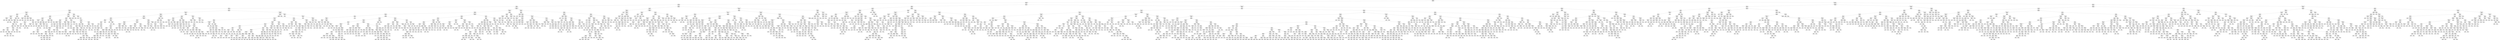 digraph Tree {
node [shape=box, style="rounded", color="black", fontname=helvetica] ;
edge [fontname=helvetica] ;
0 [label="sqft <= 0.3\nmse = 145865.8\nsamples = 3271\nvalue = 1472.8"] ;
1 [label="ld_1.0 <= -0.1\nmse = 89223.6\nsamples = 2253\nvalue = 1322.2"] ;
0 -> 1 [labeldistance=2.5, labelangle=45, headlabel="True"] ;
2 [label="sqft <= -0.2\nmse = 44652.1\nsamples = 1168\nvalue = 1143.6"] ;
1 -> 2 ;
3 [label="sqft <= -0.7\nmse = 26511.1\nsamples = 831\nvalue = 1066.1"] ;
2 -> 3 ;
4 [label="sqft <= -1.1\nmse = 17708.2\nsamples = 458\nvalue = 1004.3"] ;
3 -> 4 ;
5 [label="pTwenties <= -0.0\nmse = 14263.0\nsamples = 149\nvalue = 949.9"] ;
4 -> 5 ;
6 [label="medianIncome <= 0.3\nmse = 11603.4\nsamples = 47\nvalue = 892.3"] ;
5 -> 6 ;
7 [label="sqft <= -1.5\nmse = 9455.5\nsamples = 26\nvalue = 837.7"] ;
6 -> 7 ;
8 [label="pSixtyPlus <= -0.3\nmse = 3106.1\nsamples = 6\nvalue = 764.6"] ;
7 -> 8 ;
9 [label="postdateint <= -0.4\nmse = 555.6\nsamples = 3\nvalue = 716.7"] ;
8 -> 9 ;
10 [label="mse = 0.0\nsamples = 2\nvalue = 700.0"] ;
9 -> 10 ;
11 [label="mse = 0.0\nsamples = 1\nvalue = 750.0"] ;
9 -> 11 ;
12 [label="pSixtyPlus <= 0.8\nmse = 1064.6\nsamples = 3\nvalue = 812.5"] ;
8 -> 12 ;
13 [label="pFifties <= 0.9\nmse = 16.0\nsamples = 2\nvalue = 798.0"] ;
12 -> 13 ;
14 [label="mse = 0.0\nsamples = 1\nvalue = 790.0"] ;
13 -> 14 ;
15 [label="mse = 0.0\nsamples = 1\nvalue = 800.0"] ;
13 -> 15 ;
16 [label="mse = 0.0\nsamples = 1\nvalue = 885.0"] ;
12 -> 16 ;
17 [label="ld_5.0 <= 5.7\nmse = 9083.1\nsamples = 20\nvalue = 865.1"] ;
7 -> 17 ;
18 [label="sqft <= -1.1\nmse = 5924.8\nsamples = 19\nvalue = 880.4"] ;
17 -> 18 ;
19 [label="postdateint <= 2.0\nmse = 5342.9\nsamples = 18\nvalue = 872.2"] ;
18 -> 19 ;
20 [label="pFifties <= 1.0\nmse = 4604.6\nsamples = 17\nvalue = 863.2"] ;
19 -> 20 ;
21 [label="postdateint <= 1.6\nmse = 886.6\nsamples = 16\nvalue = 880.9"] ;
20 -> 21 ;
22 [label="pForties <= 0.0\nmse = 628.1\nsamples = 15\nvalue = 884.4"] ;
21 -> 22 ;
23 [label="pForties <= -0.2\nmse = 317.8\nsamples = 11\nvalue = 874.9"] ;
22 -> 23 ;
24 [label="sqft <= -1.3\nmse = 117.2\nsamples = 2\nvalue = 853.8"] ;
23 -> 24 ;
25 [label="mse = 0.0\nsamples = 1\nvalue = 835.0"] ;
24 -> 25 ;
26 [label="mse = 0.0\nsamples = 1\nvalue = 860.0"] ;
24 -> 26 ;
27 [label="ld_3.0 <= 0.3\nmse = 199.8\nsamples = 9\nvalue = 881.4"] ;
23 -> 27 ;
28 [label="mse = 0.0\nsamples = 1\nvalue = 900.0"] ;
27 -> 28 ;
29 [label="postdateint <= -0.4\nmse = 161.6\nsamples = 8\nvalue = 878.0"] ;
27 -> 29 ;
30 [label="postdateint <= -0.4\nmse = 43.6\nsamples = 3\nvalue = 894.3"] ;
29 -> 30 ;
31 [label="mse = 0.0\nsamples = 2\nvalue = 899.0"] ;
30 -> 31 ;
32 [label="mse = 0.0\nsamples = 1\nvalue = 885.0"] ;
30 -> 32 ;
33 [label="pSixtyPlus <= 1.0\nmse = 68.4\nsamples = 5\nvalue = 871.9"] ;
29 -> 33 ;
34 [label="mse = 0.0\nsamples = 4\nvalue = 875.0"] ;
33 -> 34 ;
35 [label="mse = 0.0\nsamples = 1\nvalue = 850.0"] ;
33 -> 35 ;
36 [label="postdateint <= 0.1\nmse = 516.2\nsamples = 4\nvalue = 911.5"] ;
22 -> 36 ;
37 [label="pk_5.0 <= 1.5\nmse = 22.2\nsamples = 2\nvalue = 933.3"] ;
36 -> 37 ;
38 [label="mse = 0.0\nsamples = 1\nvalue = 940.0"] ;
37 -> 38 ;
39 [label="mse = 0.0\nsamples = 1\nvalue = 930.0"] ;
37 -> 39 ;
40 [label="pForties <= 0.3\nmse = 56.9\nsamples = 2\nvalue = 889.7"] ;
36 -> 40 ;
41 [label="mse = 0.0\nsamples = 1\nvalue = 895.0"] ;
40 -> 41 ;
42 [label="mse = 0.0\nsamples = 1\nvalue = 879.0"] ;
40 -> 42 ;
43 [label="mse = 0.0\nsamples = 1\nvalue = 800.0"] ;
21 -> 43 ;
44 [label="mse = 0.0\nsamples = 1\nvalue = 650.0"] ;
20 -> 44 ;
45 [label="mse = 0.0\nsamples = 1\nvalue = 990.0"] ;
19 -> 45 ;
46 [label="mse = 0.0\nsamples = 1\nvalue = 995.0"] ;
18 -> 46 ;
47 [label="mse = 0.0\nsamples = 1\nvalue = 635.0"] ;
17 -> 47 ;
48 [label="pThirties <= -1.1\nmse = 2311.3\nsamples = 21\nvalue = 981.3"] ;
6 -> 48 ;
49 [label="pk_5.0 <= 1.5\nmse = 575.0\nsamples = 6\nvalue = 930.0"] ;
48 -> 49 ;
50 [label="pThirties <= -1.5\nmse = 326.5\nsamples = 5\nvalue = 923.6"] ;
49 -> 50 ;
51 [label="mse = 0.0\nsamples = 3\nvalue = 935.0"] ;
50 -> 51 ;
52 [label="mse = 0.0\nsamples = 2\nvalue = 895.0"] ;
50 -> 52 ;
53 [label="mse = 0.0\nsamples = 1\nvalue = 975.0"] ;
49 -> 53 ;
54 [label="pk_4.0 <= 0.4\nmse = 1465.6\nsamples = 15\nvalue = 1002.9"] ;
48 -> 54 ;
55 [label="pYouths <= 0.4\nmse = 200.0\nsamples = 3\nvalue = 1055.0"] ;
54 -> 55 ;
56 [label="mse = 0.0\nsamples = 1\nvalue = 1075.0"] ;
55 -> 56 ;
57 [label="mse = 0.0\nsamples = 2\nvalue = 1045.0"] ;
55 -> 57 ;
58 [label="pThirties <= -0.4\nmse = 1099.7\nsamples = 12\nvalue = 993.2"] ;
54 -> 58 ;
59 [label="mse = 0.0\nsamples = 1\nvalue = 915.0"] ;
58 -> 59 ;
60 [label="sqft <= -1.2\nmse = 738.2\nsamples = 11\nvalue = 998.4"] ;
58 -> 60 ;
61 [label="postdateint <= 0.1\nmse = 457.5\nsamples = 8\nvalue = 1006.8"] ;
60 -> 61 ;
62 [label="sqft <= -1.3\nmse = 522.8\nsamples = 4\nvalue = 1024.0"] ;
61 -> 62 ;
63 [label="pTwenties <= -0.8\nmse = 176.9\nsamples = 3\nvalue = 1007.3"] ;
62 -> 63 ;
64 [label="mse = 0.0\nsamples = 1\nvalue = 1000.0"] ;
63 -> 64 ;
65 [label="mse = 225.0\nsamples = 2\nvalue = 1011.0"] ;
63 -> 65 ;
66 [label="mse = 0.0\nsamples = 1\nvalue = 1049.0"] ;
62 -> 66 ;
67 [label="sqft <= -1.3\nmse = 46.5\nsamples = 4\nvalue = 994.4"] ;
61 -> 67 ;
68 [label="mse = 0.0\nsamples = 1\nvalue = 1001.0"] ;
67 -> 68 ;
69 [label="pFifties <= 0.8\nmse = 41.0\nsamples = 3\nvalue = 991.8"] ;
67 -> 69 ;
70 [label="mse = 0.0\nsamples = 1\nvalue = 979.0"] ;
69 -> 70 ;
71 [label="mse = 0.0\nsamples = 2\nvalue = 995.0"] ;
69 -> 71 ;
72 [label="pFifties <= 1.0\nmse = 466.7\nsamples = 3\nvalue = 965.0"] ;
60 -> 72 ;
73 [label="postdateint <= 0.1\nmse = 25.0\nsamples = 2\nvalue = 950.0"] ;
72 -> 73 ;
74 [label="mse = 0.0\nsamples = 1\nvalue = 955.0"] ;
73 -> 74 ;
75 [label="mse = 0.0\nsamples = 1\nvalue = 945.0"] ;
73 -> 75 ;
76 [label="mse = 0.0\nsamples = 1\nvalue = 995.0"] ;
72 -> 76 ;
77 [label="pFifties <= 0.0\nmse = 13367.5\nsamples = 102\nvalue = 974.6"] ;
5 -> 77 ;
78 [label="sqft <= -1.5\nmse = 12371.1\nsamples = 96\nvalue = 966.9"] ;
77 -> 78 ;
79 [label="ld_4.0 <= 1.5\nmse = 5939.8\nsamples = 20\nvalue = 916.6"] ;
78 -> 79 ;
80 [label="ty_1.0 <= -0.8\nmse = 4052.0\nsamples = 13\nvalue = 884.6"] ;
79 -> 80 ;
81 [label="medianIncome <= -0.6\nmse = 1605.6\nsamples = 2\nvalue = 791.7"] ;
80 -> 81 ;
82 [label="mse = 0.0\nsamples = 1\nvalue = 820.0"] ;
81 -> 82 ;
83 [label="mse = 0.0\nsamples = 1\nvalue = 735.0"] ;
81 -> 83 ;
84 [label="pYouths <= -0.7\nmse = 2930.2\nsamples = 11\nvalue = 898.5"] ;
80 -> 84 ;
85 [label="sqft <= -1.6\nmse = 2349.6\nsamples = 7\nvalue = 884.4"] ;
84 -> 85 ;
86 [label="postdateint <= 0.1\nmse = 196.0\nsamples = 2\nvalue = 933.0"] ;
85 -> 86 ;
87 [label="mse = 0.0\nsamples = 1\nvalue = 940.0"] ;
86 -> 87 ;
88 [label="mse = 0.0\nsamples = 1\nvalue = 905.0"] ;
86 -> 88 ;
89 [label="postdateint <= -0.4\nmse = 1765.3\nsamples = 5\nvalue = 862.3"] ;
85 -> 89 ;
90 [label="sqft <= -1.5\nmse = 216.0\nsamples = 2\nvalue = 907.0"] ;
89 -> 90 ;
91 [label="mse = 0.0\nsamples = 1\nvalue = 895.0"] ;
90 -> 91 ;
92 [label="mse = 0.0\nsamples = 1\nvalue = 925.0"] ;
90 -> 92 ;
93 [label="mse = 0.0\nsamples = 3\nvalue = 825.0"] ;
89 -> 93 ;
94 [label="sqft <= -1.6\nmse = 1262.5\nsamples = 4\nvalue = 955.0"] ;
84 -> 94 ;
95 [label="postdateint <= -0.3\nmse = 338.9\nsamples = 3\nvalue = 973.3"] ;
94 -> 95 ;
96 [label="mse = 0.0\nsamples = 1\nvalue = 950.0"] ;
95 -> 96 ;
97 [label="pSixtyPlus <= -0.3\nmse = 100.0\nsamples = 2\nvalue = 985.0"] ;
95 -> 97 ;
98 [label="mse = 0.0\nsamples = 1\nvalue = 975.0"] ;
97 -> 98 ;
99 [label="mse = 0.0\nsamples = 1\nvalue = 995.0"] ;
97 -> 99 ;
100 [label="mse = 0.0\nsamples = 1\nvalue = 900.0"] ;
94 -> 100 ;
101 [label="pForties <= -0.4\nmse = 3271.9\nsamples = 7\nvalue = 983.5"] ;
79 -> 101 ;
102 [label="pFifties <= -1.1\nmse = 1556.6\nsamples = 5\nvalue = 1037.6"] ;
101 -> 102 ;
103 [label="mse = 0.0\nsamples = 1\nvalue = 1020.0"] ;
102 -> 103 ;
104 [label="mse = 1849.0\nsamples = 4\nvalue = 1042.0"] ;
102 -> 104 ;
105 [label="pk_5.0 <= 1.5\nmse = 222.2\nsamples = 2\nvalue = 938.3"] ;
101 -> 105 ;
106 [label="mse = 0.0\nsamples = 1\nvalue = 945.0"] ;
105 -> 106 ;
107 [label="mse = 0.0\nsamples = 1\nvalue = 905.0"] ;
105 -> 107 ;
108 [label="medianIncome <= -0.9\nmse = 13261.4\nsamples = 76\nvalue = 980.9"] ;
78 -> 108 ;
109 [label="pk_2.0 <= 0.0\nmse = 17580.3\nsamples = 38\nvalue = 1015.3"] ;
108 -> 109 ;
110 [label="ld_3.0 <= 0.3\nmse = 6042.9\nsamples = 31\nvalue = 988.9"] ;
109 -> 110 ;
111 [label="postdateint <= 0.6\nmse = 2567.3\nsamples = 3\nvalue = 1089.3"] ;
110 -> 111 ;
112 [label="mse = 0.0\nsamples = 1\nvalue = 1165.0"] ;
111 -> 112 ;
113 [label="pk_4.0 <= 0.4\nmse = 384.0\nsamples = 2\nvalue = 1059.0"] ;
111 -> 113 ;
114 [label="mse = 0.0\nsamples = 1\nvalue = 1035.0"] ;
113 -> 114 ;
115 [label="mse = 0.0\nsamples = 1\nvalue = 1075.0"] ;
113 -> 115 ;
116 [label="postdateint <= -1.3\nmse = 4532.0\nsamples = 28\nvalue = 970.8"] ;
110 -> 116 ;
117 [label="mse = 0.0\nsamples = 1\nvalue = 1150.0"] ;
116 -> 117 ;
118 [label="postdateint <= 1.7\nmse = 3784.4\nsamples = 27\nvalue = 966.1"] ;
116 -> 118 ;
119 [label="pYouths <= 0.4\nmse = 3539.4\nsamples = 25\nvalue = 961.1"] ;
118 -> 119 ;
120 [label="postdateint <= -0.3\nmse = 3154.4\nsamples = 20\nvalue = 951.4"] ;
119 -> 120 ;
121 [label="postdateint <= -0.4\nmse = 3963.7\nsamples = 4\nvalue = 984.0"] ;
120 -> 121 ;
122 [label="sqft <= -1.3\nmse = 25.0\nsamples = 2\nvalue = 940.0"] ;
121 -> 122 ;
123 [label="mse = 0.0\nsamples = 1\nvalue = 945.0"] ;
122 -> 123 ;
124 [label="mse = 0.0\nsamples = 1\nvalue = 935.0"] ;
122 -> 124 ;
125 [label="postdateint <= -0.4\nmse = 225.0\nsamples = 2\nvalue = 1072.0"] ;
121 -> 125 ;
126 [label="mse = 0.0\nsamples = 1\nvalue = 1087.0"] ;
125 -> 126 ;
127 [label="mse = 0.0\nsamples = 1\nvalue = 1057.0"] ;
125 -> 127 ;
128 [label="postdateint <= 1.2\nmse = 2563.9\nsamples = 16\nvalue = 942.5"] ;
120 -> 128 ;
129 [label="postdateint <= -0.3\nmse = 2903.8\nsamples = 11\nvalue = 951.2"] ;
128 -> 129 ;
130 [label="pFifties <= -1.4\nmse = 503.5\nsamples = 4\nvalue = 920.8"] ;
129 -> 130 ;
131 [label="mse = 0.0\nsamples = 2\nvalue = 950.0"] ;
130 -> 131 ;
132 [label="mse = 117.2\nsamples = 2\nvalue = 906.2"] ;
130 -> 132 ;
133 [label="postdateint <= -0.2\nmse = 3459.4\nsamples = 7\nvalue = 969.4"] ;
129 -> 133 ;
134 [label="pk_4.0 <= 0.4\nmse = 2935.7\nsamples = 3\nvalue = 1004.8"] ;
133 -> 134 ;
135 [label="mse = 0.0\nsamples = 1\nvalue = 920.0"] ;
134 -> 135 ;
136 [label="postdateint <= -0.2\nmse = 722.0\nsamples = 2\nvalue = 1033.0"] ;
134 -> 136 ;
137 [label="mse = 0.0\nsamples = 1\nvalue = 995.0"] ;
136 -> 137 ;
138 [label="mse = 0.0\nsamples = 1\nvalue = 1052.0"] ;
136 -> 138 ;
139 [label="postdateint <= 0.2\nmse = 2420.1\nsamples = 4\nvalue = 945.8"] ;
133 -> 139 ;
140 [label="sqft <= -1.3\nmse = 5.6\nsamples = 2\nvalue = 896.7"] ;
139 -> 140 ;
141 [label="mse = 0.0\nsamples = 1\nvalue = 895.0"] ;
140 -> 141 ;
142 [label="mse = 0.0\nsamples = 1\nvalue = 900.0"] ;
140 -> 142 ;
143 [label="mse = 0.0\nsamples = 2\nvalue = 995.0"] ;
139 -> 143 ;
144 [label="sqft <= -1.2\nmse = 911.8\nsamples = 5\nvalue = 919.2"] ;
128 -> 144 ;
145 [label="sqft <= -1.3\nmse = 1006.0\nsamples = 4\nvalue = 923.0"] ;
144 -> 145 ;
146 [label="mse = 1666.7\nsamples = 3\nvalue = 925.0"] ;
145 -> 146 ;
147 [label="mse = 0.0\nsamples = 1\nvalue = 920.0"] ;
145 -> 147 ;
148 [label="mse = 0.0\nsamples = 1\nvalue = 900.0"] ;
144 -> 148 ;
149 [label="postdateint <= 0.2\nmse = 3197.3\nsamples = 5\nvalue = 999.9"] ;
119 -> 149 ;
150 [label="postdateint <= -0.7\nmse = 9.0\nsamples = 2\nvalue = 912.0"] ;
149 -> 150 ;
151 [label="mse = 0.0\nsamples = 1\nvalue = 915.0"] ;
150 -> 151 ;
152 [label="mse = 0.0\nsamples = 1\nvalue = 909.0"] ;
150 -> 152 ;
153 [label="sqft <= -1.2\nmse = 150.0\nsamples = 3\nvalue = 1035.0"] ;
149 -> 153 ;
154 [label="mse = 0.0\nsamples = 1\nvalue = 1050.0"] ;
153 -> 154 ;
155 [label="postdateint <= 0.6\nmse = 117.2\nsamples = 2\nvalue = 1031.2"] ;
153 -> 155 ;
156 [label="mse = 0.0\nsamples = 1\nvalue = 1025.0"] ;
155 -> 156 ;
157 [label="mse = 0.0\nsamples = 1\nvalue = 1050.0"] ;
155 -> 157 ;
158 [label="sqft <= -1.3\nmse = 2837.6\nsamples = 2\nvalue = 1025.3"] ;
118 -> 158 ;
159 [label="mse = 0.0\nsamples = 1\nvalue = 1063.0"] ;
158 -> 159 ;
160 [label="mse = 0.0\nsamples = 1\nvalue = 950.0"] ;
158 -> 160 ;
161 [label="sqft <= -1.3\nmse = 50652.0\nsamples = 7\nvalue = 1126.0"] ;
109 -> 161 ;
162 [label="postdateint <= -0.9\nmse = 1984.2\nsamples = 3\nvalue = 924.3"] ;
161 -> 162 ;
163 [label="mse = 0.0\nsamples = 1\nvalue = 840.0"] ;
162 -> 163 ;
164 [label="sqft <= -1.4\nmse = 674.2\nsamples = 2\nvalue = 941.2"] ;
162 -> 164 ;
165 [label="mse = 0.0\nsamples = 1\nvalue = 973.0"] ;
164 -> 165 ;
166 [label="mse = 0.0\nsamples = 1\nvalue = 920.0"] ;
164 -> 166 ;
167 [label="postdateint <= 0.1\nmse = 1686.0\nsamples = 4\nvalue = 1368.0"] ;
161 -> 167 ;
168 [label="postdateint <= -0.8\nmse = 442.2\nsamples = 3\nvalue = 1386.2"] ;
167 -> 168 ;
169 [label="mse = 0.0\nsamples = 1\nvalue = 1400.0"] ;
168 -> 169 ;
170 [label="ty_1.0 <= -0.8\nmse = 506.2\nsamples = 2\nvalue = 1372.5"] ;
168 -> 170 ;
171 [label="mse = 0.0\nsamples = 1\nvalue = 1395.0"] ;
170 -> 171 ;
172 [label="mse = 0.0\nsamples = 1\nvalue = 1350.0"] ;
170 -> 172 ;
173 [label="mse = 0.0\nsamples = 1\nvalue = 1295.0"] ;
167 -> 173 ;
174 [label="ty_1.0 <= -0.8\nmse = 7521.8\nsamples = 38\nvalue = 950.7"] ;
108 -> 174 ;
175 [label="pForties <= -0.2\nmse = 4671.0\nsamples = 3\nvalue = 848.9"] ;
174 -> 175 ;
176 [label="mse = 0.0\nsamples = 1\nvalue = 745.0"] ;
175 -> 176 ;
177 [label="postdateint <= 0.5\nmse = 2040.8\nsamples = 2\nvalue = 878.6"] ;
175 -> 177 ;
178 [label="mse = 0.0\nsamples = 1\nvalue = 950.0"] ;
177 -> 178 ;
179 [label="mse = 0.0\nsamples = 1\nvalue = 850.0"] ;
177 -> 179 ;
180 [label="postdateint <= 0.6\nmse = 6046.6\nsamples = 35\nvalue = 967.1"] ;
174 -> 180 ;
181 [label="postdateint <= 0.5\nmse = 6377.3\nsamples = 28\nvalue = 954.7"] ;
180 -> 181 ;
182 [label="pk_5.0 <= 1.5\nmse = 4912.1\nsamples = 26\nvalue = 963.5"] ;
181 -> 182 ;
183 [label="postdateint <= -0.4\nmse = 2579.2\nsamples = 22\nvalue = 946.1"] ;
182 -> 183 ;
184 [label="sqft <= -1.3\nmse = 3485.5\nsamples = 9\nvalue = 961.2"] ;
183 -> 184 ;
185 [label="ld_4.0 <= 1.5\nmse = 3600.0\nsamples = 4\nvalue = 975.0"] ;
184 -> 185 ;
186 [label="mse = 2222.2\nsamples = 2\nvalue = 1028.3"] ;
185 -> 186 ;
187 [label="postdateint <= -0.9\nmse = 2449.0\nsamples = 2\nvalue = 952.1"] ;
185 -> 187 ;
188 [label="mse = 0.0\nsamples = 1\nvalue = 995.0"] ;
187 -> 188 ;
189 [label="mse = 0.0\nsamples = 1\nvalue = 895.0"] ;
187 -> 189 ;
190 [label="postdateint <= -0.8\nmse = 2446.8\nsamples = 5\nvalue = 938.2"] ;
184 -> 190 ;
191 [label="medianIncome <= -0.2\nmse = 328.0\nsamples = 3\nvalue = 911.0"] ;
190 -> 191 ;
192 [label="pThirties <= 0.5\nmse = 88.9\nsamples = 2\nvalue = 901.7"] ;
191 -> 192 ;
193 [label="mse = 0.0\nsamples = 1\nvalue = 895.0"] ;
192 -> 193 ;
194 [label="mse = 0.0\nsamples = 1\nvalue = 915.0"] ;
192 -> 194 ;
195 [label="mse = 0.0\nsamples = 1\nvalue = 939.0"] ;
191 -> 195 ;
196 [label="pSixtyPlus <= -1.0\nmse = 2256.2\nsamples = 2\nvalue = 992.5"] ;
190 -> 196 ;
197 [label="mse = 0.0\nsamples = 1\nvalue = 1040.0"] ;
196 -> 197 ;
198 [label="mse = 0.0\nsamples = 1\nvalue = 945.0"] ;
196 -> 198 ;
199 [label="pThirties <= 0.5\nmse = 1309.9\nsamples = 13\nvalue = 931.9"] ;
183 -> 199 ;
200 [label="postdateint <= -0.2\nmse = 567.2\nsamples = 3\nvalue = 901.2"] ;
199 -> 200 ;
201 [label="postdateint <= -0.3\nmse = 450.0\nsamples = 2\nvalue = 910.0"] ;
200 -> 201 ;
202 [label="mse = 0.0\nsamples = 1\nvalue = 880.0"] ;
201 -> 202 ;
203 [label="mse = 0.0\nsamples = 1\nvalue = 925.0"] ;
201 -> 203 ;
204 [label="mse = 0.0\nsamples = 1\nvalue = 875.0"] ;
200 -> 204 ;
205 [label="postdateint <= 0.5\nmse = 1160.8\nsamples = 10\nvalue = 941.3"] ;
199 -> 205 ;
206 [label="postdateint <= -0.3\nmse = 997.3\nsamples = 9\nvalue = 936.8"] ;
205 -> 206 ;
207 [label="mse = 0.0\nsamples = 1\nvalue = 900.0"] ;
206 -> 207 ;
208 [label="postdateint <= -0.2\nmse = 953.4\nsamples = 8\nvalue = 940.2"] ;
206 -> 208 ;
209 [label="postdateint <= -0.2\nmse = 975.9\nsamples = 5\nvalue = 947.1"] ;
208 -> 209 ;
210 [label="postdateint <= -0.2\nmse = 420.2\nsamples = 3\nvalue = 932.2"] ;
209 -> 210 ;
211 [label="mse = 98.0\nsamples = 2\nvalue = 943.0"] ;
210 -> 211 ;
212 [label="mse = 0.0\nsamples = 1\nvalue = 900.0"] ;
210 -> 212 ;
213 [label="sqft <= -1.3\nmse = 1089.0\nsamples = 2\nvalue = 962.0"] ;
209 -> 213 ;
214 [label="mse = 0.0\nsamples = 1\nvalue = 929.0"] ;
213 -> 214 ;
215 [label="mse = 0.0\nsamples = 1\nvalue = 995.0"] ;
213 -> 215 ;
216 [label="postdateint <= -0.2\nmse = 422.2\nsamples = 3\nvalue = 921.7"] ;
208 -> 216 ;
217 [label="mse = 0.0\nsamples = 1\nvalue = 895.0"] ;
216 -> 217 ;
218 [label="sqft <= -1.3\nmse = 100.0\nsamples = 2\nvalue = 935.0"] ;
216 -> 218 ;
219 [label="mse = 0.0\nsamples = 1\nvalue = 945.0"] ;
218 -> 219 ;
220 [label="mse = 0.0\nsamples = 1\nvalue = 925.0"] ;
218 -> 220 ;
221 [label="mse = 0.0\nsamples = 1\nvalue = 995.0"] ;
205 -> 221 ;
222 [label="pForties <= -0.2\nmse = 8304.0\nsamples = 4\nvalue = 1021.0"] ;
182 -> 222 ;
223 [label="pThirties <= 0.2\nmse = 225.0\nsamples = 2\nvalue = 910.0"] ;
222 -> 223 ;
224 [label="mse = 0.0\nsamples = 1\nvalue = 925.0"] ;
223 -> 224 ;
225 [label="mse = 0.0\nsamples = 1\nvalue = 895.0"] ;
223 -> 225 ;
226 [label="mse = 0.0\nsamples = 2\nvalue = 1095.0"] ;
222 -> 226 ;
227 [label="pFifties <= -0.7\nmse = 225.0\nsamples = 2\nvalue = 765.0"] ;
181 -> 227 ;
228 [label="mse = 0.0\nsamples = 1\nvalue = 780.0"] ;
227 -> 228 ;
229 [label="mse = 0.0\nsamples = 1\nvalue = 750.0"] ;
227 -> 229 ;
230 [label="ld_4.0 <= 1.5\nmse = 1509.5\nsamples = 7\nvalue = 1017.6"] ;
180 -> 230 ;
231 [label="sqft <= -1.3\nmse = 1358.5\nsamples = 5\nvalue = 1036.3"] ;
230 -> 231 ;
232 [label="pFifties <= -0.7\nmse = 1314.6\nsamples = 4\nvalue = 1042.5"] ;
231 -> 232 ;
233 [label="mse = 0.0\nsamples = 1\nvalue = 1100.0"] ;
232 -> 233 ;
234 [label="pk_4.0 <= 0.4\nmse = 784.0\nsamples = 3\nvalue = 1031.0"] ;
232 -> 234 ;
235 [label="mse = 0.0\nsamples = 2\nvalue = 1045.0"] ;
234 -> 235 ;
236 [label="mse = 0.0\nsamples = 1\nvalue = 975.0"] ;
234 -> 236 ;
237 [label="mse = 0.0\nsamples = 1\nvalue = 999.0"] ;
231 -> 237 ;
238 [label="pYouths <= -0.1\nmse = 100.0\nsamples = 2\nvalue = 985.0"] ;
230 -> 238 ;
239 [label="mse = 0.0\nsamples = 1\nvalue = 995.0"] ;
238 -> 239 ;
240 [label="mse = 0.0\nsamples = 1\nvalue = 975.0"] ;
238 -> 240 ;
241 [label="sqft <= -1.3\nmse = 11449.1\nsamples = 6\nvalue = 1109.3"] ;
77 -> 241 ;
242 [label="postdateint <= -0.7\nmse = 1620.4\nsamples = 4\nvalue = 1162.9"] ;
241 -> 242 ;
243 [label="mse = 4225.0\nsamples = 2\nvalue = 1195.0"] ;
242 -> 243 ;
244 [label="mse = 0.0\nsamples = 2\nvalue = 1150.0"] ;
242 -> 244 ;
245 [label="pYouths <= -0.8\nmse = 729.0\nsamples = 2\nvalue = 922.0"] ;
241 -> 245 ;
246 [label="mse = 0.0\nsamples = 1\nvalue = 895.0"] ;
245 -> 246 ;
247 [label="mse = 0.0\nsamples = 1\nvalue = 949.0"] ;
245 -> 247 ;
248 [label="pYouths <= -0.0\nmse = 17225.7\nsamples = 309\nvalue = 1031.1"] ;
4 -> 248 ;
249 [label="medianIncome <= -0.4\nmse = 19184.4\nsamples = 114\nvalue = 1077.8"] ;
248 -> 249 ;
250 [label="postdateint <= 1.7\nmse = 12196.5\nsamples = 84\nvalue = 1051.8"] ;
249 -> 250 ;
251 [label="ty_1.0 <= -0.8\nmse = 8798.4\nsamples = 79\nvalue = 1036.3"] ;
250 -> 251 ;
252 [label="pk_2.0 <= 0.0\nmse = 9973.5\nsamples = 14\nvalue = 1097.8"] ;
251 -> 252 ;
253 [label="pFifties <= 0.0\nmse = 6052.1\nsamples = 10\nvalue = 1157.5"] ;
252 -> 253 ;
254 [label="sqft <= -1.0\nmse = 2927.3\nsamples = 9\nvalue = 1140.0"] ;
253 -> 254 ;
255 [label="mse = 0.0\nsamples = 3\nvalue = 1095.0"] ;
254 -> 255 ;
256 [label="pk_4.0 <= 0.4\nmse = 2272.9\nsamples = 6\nvalue = 1177.5"] ;
254 -> 256 ;
257 [label="pk_1.0 <= 5.7\nmse = 625.0\nsamples = 2\nvalue = 1225.0"] ;
256 -> 257 ;
258 [label="mse = 0.0\nsamples = 1\nvalue = 1250.0"] ;
257 -> 258 ;
259 [label="mse = 0.0\nsamples = 1\nvalue = 1200.0"] ;
257 -> 259 ;
260 [label="pFifties <= -0.7\nmse = 1404.7\nsamples = 4\nvalue = 1153.8"] ;
256 -> 260 ;
261 [label="postdateint <= -0.3\nmse = 338.9\nsamples = 3\nvalue = 1173.3"] ;
260 -> 261 ;
262 [label="mse = 0.0\nsamples = 1\nvalue = 1150.0"] ;
261 -> 262 ;
263 [label="postdateint <= 0.6\nmse = 100.0\nsamples = 2\nvalue = 1185.0"] ;
261 -> 263 ;
264 [label="mse = 0.0\nsamples = 1\nvalue = 1195.0"] ;
263 -> 264 ;
265 [label="mse = 0.0\nsamples = 1\nvalue = 1175.0"] ;
263 -> 265 ;
266 [label="mse = 0.0\nsamples = 1\nvalue = 1095.0"] ;
260 -> 266 ;
267 [label="mse = 0.0\nsamples = 1\nvalue = 1350.0"] ;
253 -> 267 ;
268 [label="postdateint <= -0.3\nmse = 6128.9\nsamples = 4\nvalue = 1032.7"] ;
252 -> 268 ;
269 [label="mse = 0.0\nsamples = 2\nvalue = 1100.0"] ;
268 -> 269 ;
270 [label="pTwenties <= 0.5\nmse = 1536.0\nsamples = 2\nvalue = 952.0"] ;
268 -> 270 ;
271 [label="mse = 0.0\nsamples = 1\nvalue = 1000.0"] ;
270 -> 271 ;
272 [label="mse = 0.0\nsamples = 1\nvalue = 920.0"] ;
270 -> 272 ;
273 [label="number bedrooms <= -0.1\nmse = 7455.8\nsamples = 65\nvalue = 1022.1"] ;
251 -> 273 ;
274 [label="pk_5.0 <= 1.5\nmse = 7225.5\nsamples = 54\nvalue = 1011.4"] ;
273 -> 274 ;
275 [label="pTwenties <= 1.0\nmse = 7534.0\nsamples = 37\nvalue = 1034.0"] ;
274 -> 275 ;
276 [label="postdateint <= 1.5\nmse = 7260.9\nsamples = 32\nvalue = 1023.1"] ;
275 -> 276 ;
277 [label="postdateint <= 0.5\nmse = 7014.0\nsamples = 28\nvalue = 1032.1"] ;
276 -> 277 ;
278 [label="sqft <= -0.8\nmse = 6689.9\nsamples = 17\nvalue = 1000.9"] ;
277 -> 278 ;
279 [label="postdateint <= 0.1\nmse = 4236.6\nsamples = 15\nvalue = 987.6"] ;
278 -> 279 ;
280 [label="postdateint <= -0.3\nmse = 3132.7\nsamples = 13\nvalue = 1003.0"] ;
279 -> 280 ;
281 [label="postdateint <= -0.3\nmse = 2466.1\nsamples = 11\nvalue = 990.1"] ;
280 -> 281 ;
282 [label="postdateint <= -1.3\nmse = 1350.1\nsamples = 9\nvalue = 1006.3"] ;
281 -> 282 ;
283 [label="mse = 600.2\nsamples = 2\nvalue = 974.5"] ;
282 -> 283 ;
284 [label="sqft <= -0.9\nmse = 1033.8\nsamples = 7\nvalue = 1020.4"] ;
282 -> 284 ;
285 [label="mse = 528.7\nsamples = 5\nvalue = 1029.9"] ;
284 -> 285 ;
286 [label="mse = 1406.2\nsamples = 2\nvalue = 987.5"] ;
284 -> 286 ;
287 [label="sqft <= -1.0\nmse = 1250.0\nsamples = 2\nvalue = 920.0"] ;
281 -> 287 ;
288 [label="mse = 0.0\nsamples = 1\nvalue = 870.0"] ;
287 -> 288 ;
289 [label="mse = 0.0\nsamples = 1\nvalue = 945.0"] ;
287 -> 289 ;
290 [label="postdateint <= -0.2\nmse = 1088.9\nsamples = 2\nvalue = 1071.7"] ;
280 -> 290 ;
291 [label="mse = 0.0\nsamples = 1\nvalue = 1095.0"] ;
290 -> 291 ;
292 [label="mse = 0.0\nsamples = 1\nvalue = 1025.0"] ;
290 -> 292 ;
293 [label="sqft <= -0.9\nmse = 200.0\nsamples = 2\nvalue = 890.0"] ;
279 -> 293 ;
294 [label="mse = 0.0\nsamples = 1\nvalue = 900.0"] ;
293 -> 294 ;
295 [label="mse = 0.0\nsamples = 1\nvalue = 870.0"] ;
293 -> 295 ;
296 [label="pSixtyPlus <= -0.2\nmse = 13888.9\nsamples = 2\nvalue = 1098.3"] ;
278 -> 296 ;
297 [label="mse = 0.0\nsamples = 1\nvalue = 1265.0"] ;
296 -> 297 ;
298 [label="mse = 0.0\nsamples = 1\nvalue = 1015.0"] ;
296 -> 298 ;
299 [label="sqft <= -0.8\nmse = 3606.2\nsamples = 11\nvalue = 1081.0"] ;
277 -> 299 ;
300 [label="sqft <= -0.9\nmse = 2569.8\nsamples = 10\nvalue = 1072.1"] ;
299 -> 300 ;
301 [label="postdateint <= 0.7\nmse = 710.3\nsamples = 4\nvalue = 1094.0"] ;
300 -> 301 ;
302 [label="postdateint <= 0.6\nmse = 142.6\nsamples = 3\nvalue = 1109.6"] ;
301 -> 302 ;
303 [label="mse = 0.0\nsamples = 1\nvalue = 1095.0"] ;
302 -> 303 ;
304 [label="pTwenties <= 0.5\nmse = 0.9\nsamples = 2\nvalue = 1119.3"] ;
302 -> 304 ;
305 [label="mse = 0.0\nsamples = 1\nvalue = 1118.0"] ;
304 -> 305 ;
306 [label="mse = 0.0\nsamples = 1\nvalue = 1120.0"] ;
304 -> 306 ;
307 [label="mse = 0.0\nsamples = 1\nvalue = 1055.0"] ;
301 -> 307 ;
308 [label="sqft <= -0.9\nmse = 3407.6\nsamples = 6\nvalue = 1052.9"] ;
300 -> 308 ;
309 [label="postdateint <= 0.5\nmse = 3748.6\nsamples = 4\nvalue = 1027.6"] ;
308 -> 309 ;
310 [label="mse = 0.0\nsamples = 1\nvalue = 999.0"] ;
309 -> 310 ;
311 [label="postdateint <= 1.0\nmse = 4430.2\nsamples = 3\nvalue = 1034.8"] ;
309 -> 311 ;
312 [label="mse = 5338.9\nsamples = 2\nvalue = 1046.7"] ;
311 -> 312 ;
313 [label="mse = 0.0\nsamples = 1\nvalue = 999.0"] ;
311 -> 313 ;
314 [label="mse = 0.0\nsamples = 2\nvalue = 1095.0"] ;
308 -> 314 ;
315 [label="mse = 0.0\nsamples = 1\nvalue = 1215.0"] ;
299 -> 315 ;
316 [label="postdateint <= 1.6\nmse = 3093.8\nsamples = 4\nvalue = 948.8"] ;
276 -> 316 ;
317 [label="pYouths <= -0.3\nmse = 200.0\nsamples = 2\nvalue = 905.0"] ;
316 -> 317 ;
318 [label="mse = 0.0\nsamples = 1\nvalue = 895.0"] ;
317 -> 318 ;
319 [label="mse = 0.0\nsamples = 1\nvalue = 925.0"] ;
317 -> 319 ;
320 [label="postdateint <= 1.6\nmse = 240.2\nsamples = 2\nvalue = 1014.5"] ;
316 -> 320 ;
321 [label="mse = 0.0\nsamples = 1\nvalue = 999.0"] ;
320 -> 321 ;
322 [label="mse = 0.0\nsamples = 1\nvalue = 1030.0"] ;
320 -> 322 ;
323 [label="postdateint <= 0.5\nmse = 3403.1\nsamples = 5\nvalue = 1105.7"] ;
275 -> 323 ;
324 [label="postdateint <= -0.3\nmse = 650.0\nsamples = 4\nvalue = 1140.0"] ;
323 -> 324 ;
325 [label="mse = 0.0\nsamples = 1\nvalue = 1175.0"] ;
324 -> 325 ;
326 [label="sqft <= -0.9\nmse = 429.7\nsamples = 3\nvalue = 1131.2"] ;
324 -> 326 ;
327 [label="mse = 0.0\nsamples = 1\nvalue = 1150.0"] ;
326 -> 327 ;
328 [label="postdateint <= 0.1\nmse = 156.2\nsamples = 2\nvalue = 1112.5"] ;
326 -> 328 ;
329 [label="mse = 0.0\nsamples = 1\nvalue = 1100.0"] ;
328 -> 329 ;
330 [label="mse = 0.0\nsamples = 1\nvalue = 1125.0"] ;
328 -> 330 ;
331 [label="mse = 0.0\nsamples = 1\nvalue = 1020.0"] ;
323 -> 331 ;
332 [label="medianIncome <= -0.9\nmse = 4330.4\nsamples = 17\nvalue = 972.7"] ;
274 -> 332 ;
333 [label="postdateint <= 0.6\nmse = 2244.1\nsamples = 9\nvalue = 930.6"] ;
332 -> 333 ;
334 [label="postdateint <= -0.7\nmse = 798.4\nsamples = 4\nvalue = 886.2"] ;
333 -> 334 ;
335 [label="mse = 0.0\nsamples = 1\nvalue = 910.0"] ;
334 -> 335 ;
336 [label="sqft <= -0.9\nmse = 468.8\nsamples = 3\nvalue = 862.5"] ;
334 -> 336 ;
337 [label="mse = 0.0\nsamples = 1\nvalue = 900.0"] ;
336 -> 337 ;
338 [label="mse = 0.0\nsamples = 2\nvalue = 850.0"] ;
336 -> 338 ;
339 [label="postdateint <= 1.1\nmse = 574.0\nsamples = 5\nvalue = 966.0"] ;
333 -> 339 ;
340 [label="postdateint <= 0.7\nmse = 324.0\nsamples = 3\nvalue = 959.0"] ;
339 -> 340 ;
341 [label="mse = 0.0\nsamples = 1\nvalue = 950.0"] ;
340 -> 341 ;
342 [label="mse = 379.7\nsamples = 2\nvalue = 961.2"] ;
340 -> 342 ;
343 [label="mse = 726.0\nsamples = 2\nvalue = 973.0"] ;
339 -> 343 ;
344 [label="sqft <= -1.0\nmse = 1342.9\nsamples = 8\nvalue = 1031.2"] ;
332 -> 344 ;
345 [label="pTwenties <= 0.3\nmse = 414.0\nsamples = 3\nvalue = 1069.0"] ;
344 -> 345 ;
346 [label="mse = 0.0\nsamples = 1\nvalue = 1045.0"] ;
345 -> 346 ;
347 [label="postdateint <= 0.1\nmse = 50.0\nsamples = 2\nvalue = 1085.0"] ;
345 -> 347 ;
348 [label="mse = 0.0\nsamples = 1\nvalue = 1080.0"] ;
347 -> 348 ;
349 [label="mse = 0.0\nsamples = 1\nvalue = 1095.0"] ;
347 -> 349 ;
350 [label="postdateint <= 0.2\nmse = 468.8\nsamples = 5\nvalue = 1007.5"] ;
344 -> 350 ;
351 [label="mse = 0.0\nsamples = 2\nvalue = 1045.0"] ;
350 -> 351 ;
352 [label="mse = 0.0\nsamples = 3\nvalue = 995.0"] ;
350 -> 352 ;
353 [label="sqft <= -0.9\nmse = 4903.2\nsamples = 11\nvalue = 1078.3"] ;
273 -> 353 ;
354 [label="postdateint <= 0.5\nmse = 2110.2\nsamples = 5\nvalue = 1032.2"] ;
353 -> 354 ;
355 [label="postdateint <= -0.4\nmse = 148.0\nsamples = 4\nvalue = 1015.4"] ;
354 -> 355 ;
356 [label="mse = 0.0\nsamples = 1\nvalue = 999.0"] ;
355 -> 356 ;
357 [label="postdateint <= -0.3\nmse = 56.0\nsamples = 3\nvalue = 1022.0"] ;
355 -> 357 ;
358 [label="mse = 0.0\nsamples = 1\nvalue = 1030.0"] ;
357 -> 358 ;
359 [label="pk_5.0 <= 1.5\nmse = 22.2\nsamples = 2\nvalue = 1016.7"] ;
357 -> 359 ;
360 [label="mse = 0.0\nsamples = 1\nvalue = 1020.0"] ;
359 -> 360 ;
361 [label="mse = 0.0\nsamples = 1\nvalue = 1010.0"] ;
359 -> 361 ;
362 [label="mse = 0.0\nsamples = 1\nvalue = 1150.0"] ;
354 -> 362 ;
363 [label="postdateint <= 0.1\nmse = 3452.7\nsamples = 6\nvalue = 1124.4"] ;
353 -> 363 ;
364 [label="pk_5.0 <= 1.5\nmse = 3654.0\nsamples = 3\nvalue = 1101.0"] ;
363 -> 364 ;
365 [label="pForties <= -0.1\nmse = 1250.0\nsamples = 2\nvalue = 1145.0"] ;
364 -> 365 ;
366 [label="mse = 0.0\nsamples = 1\nvalue = 1195.0"] ;
365 -> 366 ;
367 [label="mse = 0.0\nsamples = 1\nvalue = 1120.0"] ;
365 -> 367 ;
368 [label="mse = 0.0\nsamples = 1\nvalue = 1035.0"] ;
364 -> 368 ;
369 [label="medianIncome <= -0.8\nmse = 688.9\nsamples = 3\nvalue = 1163.3"] ;
363 -> 369 ;
370 [label="postdateint <= 0.6\nmse = 625.0\nsamples = 2\nvalue = 1175.0"] ;
369 -> 370 ;
371 [label="mse = 0.0\nsamples = 1\nvalue = 1200.0"] ;
370 -> 371 ;
372 [label="mse = 0.0\nsamples = 1\nvalue = 1150.0"] ;
370 -> 372 ;
373 [label="mse = 0.0\nsamples = 1\nvalue = 1140.0"] ;
369 -> 373 ;
374 [label="number bedrooms <= -0.1\nmse = 14656.2\nsamples = 5\nvalue = 1242.5"] ;
250 -> 374 ;
375 [label="pFifties <= -0.6\nmse = 6699.0\nsamples = 4\nvalue = 1177.1"] ;
374 -> 375 ;
376 [label="sqft <= -0.9\nmse = 468.8\nsamples = 2\nvalue = 1112.5"] ;
375 -> 376 ;
377 [label="mse = 0.0\nsamples = 1\nvalue = 1150.0"] ;
376 -> 377 ;
378 [label="mse = 0.0\nsamples = 1\nvalue = 1100.0"] ;
376 -> 378 ;
379 [label="ty_2.0 <= 2.0\nmse = 2005.6\nsamples = 2\nvalue = 1263.3"] ;
375 -> 379 ;
380 [label="mse = 0.0\nsamples = 1\nvalue = 1200.0"] ;
379 -> 380 ;
381 [label="mse = 0.0\nsamples = 1\nvalue = 1295.0"] ;
379 -> 381 ;
382 [label="mse = 0.0\nsamples = 1\nvalue = 1395.0"] ;
374 -> 382 ;
383 [label="sqft <= -0.8\nmse = 31297.6\nsamples = 30\nvalue = 1148.6"] ;
249 -> 383 ;
384 [label="pk_4.0 <= 0.4\nmse = 39766.4\nsamples = 21\nvalue = 1099.8"] ;
383 -> 384 ;
385 [label="sqft <= -0.9\nmse = 77876.4\nsamples = 7\nvalue = 1218.3"] ;
384 -> 385 ;
386 [label="postdateint <= -0.4\nmse = 300.0\nsamples = 3\nvalue = 1580.0"] ;
385 -> 386 ;
387 [label="mse = 0.0\nsamples = 1\nvalue = 1550.0"] ;
386 -> 387 ;
388 [label="mse = 0.0\nsamples = 2\nvalue = 1590.0"] ;
386 -> 388 ;
389 [label="pFifties <= 0.1\nmse = 18562.5\nsamples = 4\nvalue = 1037.5"] ;
385 -> 389 ;
390 [label="mse = 0.0\nsamples = 1\nvalue = 1350.0"] ;
389 -> 390 ;
391 [label="postdateint <= 1.0\nmse = 5270.4\nsamples = 3\nvalue = 992.9"] ;
389 -> 391 ;
392 [label="postdateint <= 0.1\nmse = 1536.0\nsamples = 2\nvalue = 952.0"] ;
391 -> 392 ;
393 [label="mse = 0.0\nsamples = 1\nvalue = 1000.0"] ;
392 -> 393 ;
394 [label="mse = 0.0\nsamples = 1\nvalue = 920.0"] ;
392 -> 394 ;
395 [label="mse = 0.0\nsamples = 1\nvalue = 1095.0"] ;
391 -> 395 ;
396 [label="postdateint <= -0.4\nmse = 3422.2\nsamples = 14\nvalue = 1028.8"] ;
384 -> 396 ;
397 [label="sqft <= -0.9\nmse = 2481.2\nsamples = 6\nvalue = 967.5"] ;
396 -> 397 ;
398 [label="sqft <= -1.0\nmse = 1536.0\nsamples = 5\nvalue = 952.0"] ;
397 -> 398 ;
399 [label="mse = 0.0\nsamples = 1\nvalue = 895.0"] ;
398 -> 399 ;
400 [label="pYouths <= -1.2\nmse = 904.7\nsamples = 4\nvalue = 966.2"] ;
398 -> 400 ;
401 [label="mse = 0.0\nsamples = 1\nvalue = 925.0"] ;
400 -> 401 ;
402 [label="postdateint <= -0.9\nmse = 450.0\nsamples = 3\nvalue = 980.0"] ;
400 -> 402 ;
403 [label="mse = 0.0\nsamples = 1\nvalue = 950.0"] ;
402 -> 403 ;
404 [label="mse = 0.0\nsamples = 2\nvalue = 995.0"] ;
402 -> 404 ;
405 [label="mse = 0.0\nsamples = 1\nvalue = 1045.0"] ;
397 -> 405 ;
406 [label="postdateint <= 1.1\nmse = 1528.6\nsamples = 8\nvalue = 1055.0"] ;
396 -> 406 ;
407 [label="postdateint <= 0.1\nmse = 1276.0\nsamples = 6\nvalue = 1067.0"] ;
406 -> 407 ;
408 [label="postdateint <= -0.3\nmse = 613.9\nsamples = 3\nvalue = 1043.3"] ;
407 -> 408 ;
409 [label="mse = 0.0\nsamples = 1\nvalue = 1095.0"] ;
408 -> 409 ;
410 [label="postdateint <= -0.3\nmse = 96.0\nsamples = 2\nvalue = 1033.0"] ;
408 -> 410 ;
411 [label="mse = 0.0\nsamples = 1\nvalue = 1025.0"] ;
410 -> 411 ;
412 [label="mse = 0.0\nsamples = 1\nvalue = 1045.0"] ;
410 -> 412 ;
413 [label="ld_4.0 <= 1.5\nmse = 168.8\nsamples = 3\nvalue = 1102.5"] ;
407 -> 413 ;
414 [label="mse = 0.0\nsamples = 1\nvalue = 1125.0"] ;
413 -> 414 ;
415 [label="mse = 0.0\nsamples = 2\nvalue = 1095.0"] ;
413 -> 415 ;
416 [label="ld_3.0 <= 0.3\nmse = 900.0\nsamples = 2\nvalue = 1025.0"] ;
406 -> 416 ;
417 [label="mse = 0.0\nsamples = 1\nvalue = 995.0"] ;
416 -> 417 ;
418 [label="mse = 0.0\nsamples = 1\nvalue = 1055.0"] ;
416 -> 418 ;
419 [label="postdateint <= 0.6\nmse = 2452.4\nsamples = 9\nvalue = 1240.4"] ;
383 -> 419 ;
420 [label="sqft <= -0.8\nmse = 605.2\nsamples = 6\nvalue = 1272.5"] ;
419 -> 420 ;
421 [label="postdateint <= -0.3\nmse = 20.2\nsamples = 3\nvalue = 1294.5"] ;
420 -> 421 ;
422 [label="mse = 0.0\nsamples = 1\nvalue = 1299.0"] ;
421 -> 422 ;
423 [label="mse = 0.0\nsamples = 2\nvalue = 1290.0"] ;
421 -> 423 ;
424 [label="postdateint <= -0.4\nmse = 24.0\nsamples = 3\nvalue = 1246.0"] ;
420 -> 424 ;
425 [label="mse = 0.0\nsamples = 1\nvalue = 1240.0"] ;
424 -> 425 ;
426 [label="mse = 0.0\nsamples = 2\nvalue = 1250.0"] ;
424 -> 426 ;
427 [label="postdateint <= 1.1\nmse = 505.6\nsamples = 3\nvalue = 1181.7"] ;
419 -> 427 ;
428 [label="pTwenties <= 0.1\nmse = 6.2\nsamples = 2\nvalue = 1197.5"] ;
427 -> 428 ;
429 [label="mse = 0.0\nsamples = 1\nvalue = 1200.0"] ;
428 -> 429 ;
430 [label="mse = 0.0\nsamples = 1\nvalue = 1195.0"] ;
428 -> 430 ;
431 [label="mse = 0.0\nsamples = 1\nvalue = 1150.0"] ;
427 -> 431 ;
432 [label="medianIncome <= 2.5\nmse = 13869.5\nsamples = 195\nvalue = 1002.5"] ;
248 -> 432 ;
433 [label="number bedrooms <= 1.3\nmse = 12410.0\nsamples = 188\nvalue = 995.1"] ;
432 -> 433 ;
434 [label="pk_3.0 <= 1.3\nmse = 10615.7\nsamples = 187\nvalue = 992.5"] ;
433 -> 434 ;
435 [label="pTwenties <= -0.9\nmse = 9522.1\nsamples = 159\nvalue = 979.9"] ;
434 -> 435 ;
436 [label="pForties <= 1.3\nmse = 6928.7\nsamples = 43\nvalue = 945.5"] ;
435 -> 436 ;
437 [label="number bedrooms <= -0.1\nmse = 2997.3\nsamples = 26\nvalue = 917.2"] ;
436 -> 437 ;
438 [label="sqft <= -0.9\nmse = 2469.6\nsamples = 24\nvalue = 928.9"] ;
437 -> 438 ;
439 [label="pTwenties <= -1.0\nmse = 1462.1\nsamples = 7\nvalue = 973.1"] ;
438 -> 439 ;
440 [label="postdateint <= -1.3\nmse = 129.7\nsamples = 4\nvalue = 936.2"] ;
439 -> 440 ;
441 [label="mse = 0.0\nsamples = 2\nvalue = 925.0"] ;
440 -> 441 ;
442 [label="sqft <= -1.0\nmse = 6.2\nsamples = 2\nvalue = 947.5"] ;
440 -> 442 ;
443 [label="mse = 0.0\nsamples = 1\nvalue = 945.0"] ;
442 -> 443 ;
444 [label="mse = 0.0\nsamples = 1\nvalue = 950.0"] ;
442 -> 444 ;
445 [label="postdateint <= 0.1\nmse = 75.0\nsamples = 3\nvalue = 1010.0"] ;
439 -> 445 ;
446 [label="mse = 0.0\nsamples = 2\nvalue = 1015.0"] ;
445 -> 446 ;
447 [label="mse = 0.0\nsamples = 1\nvalue = 995.0"] ;
445 -> 447 ;
448 [label="medianIncome <= -0.2\nmse = 2058.0\nsamples = 17\nvalue = 916.7"] ;
438 -> 448 ;
449 [label="sqft <= -0.9\nmse = 926.4\nsamples = 6\nvalue = 883.3"] ;
448 -> 449 ;
450 [label="mse = 0.0\nsamples = 1\nvalue = 845.0"] ;
449 -> 450 ;
451 [label="postdateint <= -1.3\nmse = 582.1\nsamples = 5\nvalue = 896.1"] ;
449 -> 451 ;
452 [label="medianIncome <= -0.5\nmse = 6.2\nsamples = 2\nvalue = 937.5"] ;
451 -> 452 ;
453 [label="mse = 0.0\nsamples = 1\nvalue = 940.0"] ;
452 -> 453 ;
454 [label="mse = 0.0\nsamples = 1\nvalue = 935.0"] ;
452 -> 454 ;
455 [label="pYouths <= 0.8\nmse = 117.3\nsamples = 3\nvalue = 884.3"] ;
451 -> 455 ;
456 [label="mse = 0.0\nsamples = 1\nvalue = 875.0"] ;
455 -> 456 ;
457 [label="pYouths <= 1.5\nmse = 5.6\nsamples = 2\nvalue = 896.7"] ;
455 -> 457 ;
458 [label="mse = 0.0\nsamples = 1\nvalue = 900.0"] ;
457 -> 458 ;
459 [label="mse = 0.0\nsamples = 1\nvalue = 895.0"] ;
457 -> 459 ;
460 [label="pTwenties <= -1.3\nmse = 1519.8\nsamples = 11\nvalue = 940.2"] ;
448 -> 460 ;
461 [label="postdateint <= -0.7\nmse = 555.6\nsamples = 2\nvalue = 878.3"] ;
460 -> 461 ;
462 [label="mse = 0.0\nsamples = 1\nvalue = 845.0"] ;
461 -> 462 ;
463 [label="mse = 0.0\nsamples = 1\nvalue = 895.0"] ;
461 -> 463 ;
464 [label="pForties <= 0.3\nmse = 731.2\nsamples = 9\nvalue = 953.4"] ;
460 -> 464 ;
465 [label="pTwenties <= -1.1\nmse = 42.2\nsamples = 2\nvalue = 983.8"] ;
464 -> 465 ;
466 [label="mse = 0.0\nsamples = 1\nvalue = 980.0"] ;
465 -> 466 ;
467 [label="mse = 0.0\nsamples = 1\nvalue = 995.0"] ;
465 -> 467 ;
468 [label="pThirties <= -0.0\nmse = 492.0\nsamples = 7\nvalue = 941.3"] ;
464 -> 468 ;
469 [label="pYouths <= 1.6\nmse = 128.6\nsamples = 4\nvalue = 952.6"] ;
468 -> 469 ;
470 [label="medianIncome <= 0.2\nmse = 4.0\nsamples = 3\nvalue = 947.0"] ;
469 -> 470 ;
471 [label="mse = 0.0\nsamples = 1\nvalue = 949.0"] ;
470 -> 471 ;
472 [label="mse = 0.0\nsamples = 2\nvalue = 945.0"] ;
470 -> 472 ;
473 [label="mse = 0.0\nsamples = 1\nvalue = 975.0"] ;
469 -> 473 ;
474 [label="postdateint <= 0.7\nmse = 600.0\nsamples = 3\nvalue = 930.0"] ;
468 -> 474 ;
475 [label="mse = 0.0\nsamples = 1\nvalue = 900.0"] ;
474 -> 475 ;
476 [label="mse = 0.0\nsamples = 2\nvalue = 950.0"] ;
474 -> 476 ;
477 [label="pTwenties <= -1.0\nmse = 200.0\nsamples = 2\nvalue = 845.0"] ;
437 -> 477 ;
478 [label="mse = 0.0\nsamples = 1\nvalue = 825.0"] ;
477 -> 478 ;
479 [label="mse = 0.0\nsamples = 1\nvalue = 855.0"] ;
477 -> 479 ;
480 [label="sqft <= -1.0\nmse = 9962.2\nsamples = 17\nvalue = 1003.6"] ;
436 -> 480 ;
481 [label="mse = 0.0\nsamples = 1\nvalue = 1250.0"] ;
480 -> 481 ;
482 [label="ld_3.0 <= 0.3\nmse = 7272.2\nsamples = 16\nvalue = 991.2"] ;
480 -> 482 ;
483 [label="sqft <= -0.9\nmse = 7172.2\nsamples = 5\nvalue = 923.3"] ;
482 -> 483 ;
484 [label="mse = 0.0\nsamples = 1\nvalue = 1100.0"] ;
483 -> 484 ;
485 [label="postdateint <= 0.1\nmse = 1116.0\nsamples = 4\nvalue = 888.0"] ;
483 -> 485 ;
486 [label="pFifties <= 1.2\nmse = 338.9\nsamples = 3\nvalue = 863.3"] ;
485 -> 486 ;
487 [label="postdateint <= -0.3\nmse = 100.0\nsamples = 2\nvalue = 875.0"] ;
486 -> 487 ;
488 [label="mse = 0.0\nsamples = 1\nvalue = 865.0"] ;
487 -> 488 ;
489 [label="mse = 0.0\nsamples = 1\nvalue = 885.0"] ;
487 -> 489 ;
490 [label="mse = 0.0\nsamples = 1\nvalue = 840.0"] ;
486 -> 490 ;
491 [label="mse = 0.0\nsamples = 1\nvalue = 925.0"] ;
485 -> 491 ;
492 [label="postdateint <= 0.6\nmse = 4490.9\nsamples = 11\nvalue = 1020.4"] ;
482 -> 492 ;
493 [label="pk_5.0 <= 1.5\nmse = 3656.6\nsamples = 9\nvalue = 1039.5"] ;
492 -> 493 ;
494 [label="postdateint <= -0.4\nmse = 3180.2\nsamples = 7\nvalue = 1024.4"] ;
493 -> 494 ;
495 [label="sqft <= -1.0\nmse = 1453.1\nsamples = 5\nvalue = 1044.3"] ;
494 -> 495 ;
496 [label="mse = 0.0\nsamples = 1\nvalue = 960.0"] ;
495 -> 496 ;
497 [label="pForties <= 1.7\nmse = 313.9\nsamples = 4\nvalue = 1058.3"] ;
495 -> 497 ;
498 [label="sqft <= -0.8\nmse = 54.0\nsamples = 3\nvalue = 1051.0"] ;
497 -> 498 ;
499 [label="mse = 0.0\nsamples = 2\nvalue = 1045.0"] ;
498 -> 499 ;
500 [label="mse = 0.0\nsamples = 1\nvalue = 1060.0"] ;
498 -> 500 ;
501 [label="mse = 0.0\nsamples = 1\nvalue = 1095.0"] ;
497 -> 501 ;
502 [label="postdateint <= -0.3\nmse = 3025.0\nsamples = 2\nvalue = 955.0"] ;
494 -> 502 ;
503 [label="mse = 0.0\nsamples = 1\nvalue = 900.0"] ;
502 -> 503 ;
504 [label="mse = 0.0\nsamples = 1\nvalue = 1010.0"] ;
502 -> 504 ;
505 [label="postdateint <= 0.1\nmse = 156.2\nsamples = 2\nvalue = 1107.5"] ;
493 -> 505 ;
506 [label="mse = 0.0\nsamples = 1\nvalue = 1120.0"] ;
505 -> 506 ;
507 [label="mse = 0.0\nsamples = 1\nvalue = 1095.0"] ;
505 -> 507 ;
508 [label="pk_4.0 <= 0.4\nmse = 1250.0\nsamples = 2\nvalue = 950.0"] ;
492 -> 508 ;
509 [label="mse = 0.0\nsamples = 1\nvalue = 900.0"] ;
508 -> 509 ;
510 [label="mse = 0.0\nsamples = 1\nvalue = 975.0"] ;
508 -> 510 ;
511 [label="pSixtyPlus <= 1.0\nmse = 9881.3\nsamples = 116\nvalue = 992.4"] ;
435 -> 511 ;
512 [label="pThirties <= 0.4\nmse = 9399.8\nsamples = 107\nvalue = 985.7"] ;
511 -> 512 ;
513 [label="pForties <= -0.6\nmse = 8317.5\nsamples = 101\nvalue = 979.9"] ;
512 -> 513 ;
514 [label="sqft <= -0.9\nmse = 12911.9\nsamples = 14\nvalue = 1037.1"] ;
513 -> 514 ;
515 [label="sqft <= -1.0\nmse = 5180.2\nsamples = 8\nvalue = 971.5"] ;
514 -> 515 ;
516 [label="pThirties <= -1.3\nmse = 4045.1\nsamples = 5\nvalue = 945.8"] ;
515 -> 516 ;
517 [label="postdateint <= 0.1\nmse = 1054.7\nsamples = 3\nvalue = 906.2"] ;
516 -> 517 ;
518 [label="mse = 0.0\nsamples = 2\nvalue = 925.0"] ;
517 -> 518 ;
519 [label="mse = 0.0\nsamples = 1\nvalue = 850.0"] ;
517 -> 519 ;
520 [label="ty_2.0 <= 2.0\nmse = 625.0\nsamples = 2\nvalue = 1025.0"] ;
516 -> 520 ;
521 [label="mse = 0.0\nsamples = 1\nvalue = 1050.0"] ;
520 -> 521 ;
522 [label="mse = 0.0\nsamples = 1\nvalue = 1000.0"] ;
520 -> 522 ;
523 [label="sqft <= -1.0\nmse = 4412.5\nsamples = 3\nvalue = 1010.0"] ;
515 -> 523 ;
524 [label="mse = 0.0\nsamples = 1\nvalue = 1125.0"] ;
523 -> 524 ;
525 [label="pThirties <= -1.3\nmse = 5.6\nsamples = 2\nvalue = 971.7"] ;
523 -> 525 ;
526 [label="mse = 0.0\nsamples = 1\nvalue = 970.0"] ;
525 -> 526 ;
527 [label="mse = 0.0\nsamples = 1\nvalue = 975.0"] ;
525 -> 527 ;
528 [label="ty_4.0 <= 1.7\nmse = 9045.9\nsamples = 6\nvalue = 1130.7"] ;
514 -> 528 ;
529 [label="ld_3.0 <= 0.3\nmse = 3096.0\nsamples = 4\nvalue = 1183.0"] ;
528 -> 529 ;
530 [label="mse = 0.0\nsamples = 1\nvalue = 1125.0"] ;
529 -> 530 ;
531 [label="pFifties <= -1.9\nmse = 1422.2\nsamples = 3\nvalue = 1221.7"] ;
529 -> 531 ;
532 [label="mse = 0.0\nsamples = 1\nvalue = 1275.0"] ;
531 -> 532 ;
533 [label="mse = 0.0\nsamples = 2\nvalue = 1195.0"] ;
531 -> 533 ;
534 [label="mse = 0.0\nsamples = 2\nvalue = 1000.0"] ;
528 -> 534 ;
535 [label="pYouths <= 1.5\nmse = 7276.5\nsamples = 87\nvalue = 972.8"] ;
513 -> 535 ;
536 [label="pk_2.0 <= 0.0\nmse = 7111.0\nsamples = 79\nvalue = 981.1"] ;
535 -> 536 ;
537 [label="postdateint <= -0.8\nmse = 6905.1\nsamples = 66\nvalue = 992.7"] ;
536 -> 537 ;
538 [label="medianIncome <= -0.1\nmse = 2286.1\nsamples = 9\nvalue = 1042.6"] ;
537 -> 538 ;
539 [label="postdateint <= -1.2\nmse = 1163.2\nsamples = 5\nvalue = 1079.7"] ;
538 -> 539 ;
540 [label="pSixtyPlus <= 0.0\nmse = 86.8\nsamples = 3\nvalue = 1105.8"] ;
539 -> 540 ;
541 [label="mse = 0.0\nsamples = 1\nvalue = 1085.0"] ;
540 -> 541 ;
542 [label="mse = 0.0\nsamples = 2\nvalue = 1110.0"] ;
540 -> 542 ;
543 [label="postdateint <= -1.2\nmse = 216.8\nsamples = 2\nvalue = 1040.5"] ;
539 -> 543 ;
544 [label="mse = 0.0\nsamples = 1\nvalue = 1049.0"] ;
543 -> 544 ;
545 [label="mse = 0.0\nsamples = 1\nvalue = 1015.0"] ;
543 -> 545 ;
546 [label="postdateint <= -1.4\nmse = 301.6\nsamples = 4\nvalue = 1001.3"] ;
538 -> 546 ;
547 [label="sqft <= -0.9\nmse = 747.6\nsamples = 2\nvalue = 1011.3"] ;
546 -> 547 ;
548 [label="mse = 0.0\nsamples = 1\nvalue = 1050.0"] ;
547 -> 548 ;
549 [label="mse = 0.0\nsamples = 1\nvalue = 992.0"] ;
547 -> 549 ;
550 [label="pSixtyPlus <= 0.9\nmse = 3.6\nsamples = 2\nvalue = 996.3"] ;
546 -> 550 ;
551 [label="mse = 0.0\nsamples = 1\nvalue = 995.0"] ;
550 -> 551 ;
552 [label="mse = 0.0\nsamples = 1\nvalue = 999.0"] ;
550 -> 552 ;
553 [label="postdateint <= -0.3\nmse = 7265.9\nsamples = 57\nvalue = 981.2"] ;
537 -> 553 ;
554 [label="postdateint <= -0.4\nmse = 3991.1\nsamples = 20\nvalue = 938.0"] ;
553 -> 554 ;
555 [label="pFifties <= 0.3\nmse = 1156.0\nsamples = 9\nvalue = 989.4"] ;
554 -> 555 ;
556 [label="postdateint <= -0.5\nmse = 969.0\nsamples = 6\nvalue = 971.9"] ;
555 -> 556 ;
557 [label="mse = 0.0\nsamples = 1\nvalue = 899.0"] ;
556 -> 557 ;
558 [label="mse = 98.3\nsamples = 5\nvalue = 984.0"] ;
556 -> 558 ;
559 [label="pTwenties <= -0.5\nmse = 8.5\nsamples = 3\nvalue = 1020.0"] ;
555 -> 559 ;
560 [label="mse = 0.2\nsamples = 2\nvalue = 1018.3"] ;
559 -> 560 ;
561 [label="mse = 0.0\nsamples = 1\nvalue = 1025.0"] ;
559 -> 561 ;
562 [label="pSixtyPlus <= -0.7\nmse = 2711.7\nsamples = 11\nvalue = 900.3"] ;
554 -> 562 ;
563 [label="sqft <= -0.9\nmse = 2938.9\nsamples = 2\nvalue = 968.3"] ;
562 -> 563 ;
564 [label="mse = 0.0\nsamples = 1\nvalue = 1045.0"] ;
563 -> 564 ;
565 [label="mse = 0.0\nsamples = 1\nvalue = 930.0"] ;
563 -> 565 ;
566 [label="pk_4.0 <= 0.4\nmse = 1207.0\nsamples = 9\nvalue = 883.2"] ;
562 -> 566 ;
567 [label="mse = 0.0\nsamples = 1\nvalue = 950.0"] ;
566 -> 567 ;
568 [label="mse = 874.9\nsamples = 8\nvalue = 877.2"] ;
566 -> 568 ;
569 [label="sqft <= -1.1\nmse = 7517.1\nsamples = 37\nvalue = 1001.2"] ;
553 -> 569 ;
570 [label="postdateint <= 2.4\nmse = 6196.2\nsamples = 11\nvalue = 964.9"] ;
569 -> 570 ;
571 [label="ld_5.0 <= 5.7\nmse = 3057.8\nsamples = 10\nvalue = 937.9"] ;
570 -> 571 ;
572 [label="mse = 1388.2\nsamples = 9\nvalue = 926.7"] ;
571 -> 572 ;
573 [label="mse = 0.0\nsamples = 1\nvalue = 1095.0"] ;
571 -> 573 ;
574 [label="mse = 0.0\nsamples = 1\nvalue = 1100.0"] ;
570 -> 574 ;
575 [label="sqft <= -0.7\nmse = 7223.6\nsamples = 26\nvalue = 1018.4"] ;
569 -> 575 ;
576 [label="pFifties <= -0.3\nmse = 4299.0\nsamples = 15\nvalue = 1056.5"] ;
575 -> 576 ;
577 [label="mse = 7200.0\nsamples = 2\nvalue = 1145.0"] ;
576 -> 577 ;
578 [label="mse = 2409.0\nsamples = 13\nvalue = 1042.5"] ;
576 -> 578 ;
579 [label="pForties <= -0.4\nmse = 6509.7\nsamples = 11\nvalue = 966.1"] ;
575 -> 579 ;
580 [label="mse = 0.0\nsamples = 1\nvalue = 785.0"] ;
579 -> 580 ;
581 [label="mse = 2087.2\nsamples = 10\nvalue = 991.9"] ;
579 -> 581 ;
582 [label="pSixtyPlus <= -0.1\nmse = 4568.2\nsamples = 13\nvalue = 927.5"] ;
536 -> 582 ;
583 [label="ty_2.0 <= 2.0\nmse = 3976.3\nsamples = 10\nvalue = 906.8"] ;
582 -> 583 ;
584 [label="sqft <= -0.8\nmse = 3120.5\nsamples = 8\nvalue = 922.5"] ;
583 -> 584 ;
585 [label="sqft <= -0.9\nmse = 1024.6\nsamples = 4\nvalue = 963.1"] ;
584 -> 585 ;
586 [label="mse = 0.0\nsamples = 1\nvalue = 900.0"] ;
585 -> 586 ;
587 [label="postdateint <= 1.2\nmse = 520.4\nsamples = 3\nvalue = 972.1"] ;
585 -> 587 ;
588 [label="mse = 150.0\nsamples = 2\nvalue = 985.0"] ;
587 -> 588 ;
589 [label="mse = 0.0\nsamples = 1\nvalue = 940.0"] ;
587 -> 589 ;
590 [label="postdateint <= 0.0\nmse = 780.6\nsamples = 4\nvalue = 868.3"] ;
584 -> 590 ;
591 [label="mse = 0.0\nsamples = 1\nvalue = 930.0"] ;
590 -> 591 ;
592 [label="postdateint <= 1.0\nmse = 24.0\nsamples = 3\nvalue = 856.0"] ;
590 -> 592 ;
593 [label="mse = 0.0\nsamples = 1\nvalue = 850.0"] ;
592 -> 593 ;
594 [label="mse = 0.0\nsamples = 2\nvalue = 860.0"] ;
592 -> 594 ;
595 [label="sqft <= -0.9\nmse = 1422.2\nsamples = 2\nvalue = 833.3"] ;
583 -> 595 ;
596 [label="mse = 0.0\nsamples = 1\nvalue = 780.0"] ;
595 -> 596 ;
597 [label="mse = 0.0\nsamples = 1\nvalue = 860.0"] ;
595 -> 597 ;
598 [label="pFifties <= 0.3\nmse = 120.2\nsamples = 3\nvalue = 998.2"] ;
582 -> 598 ;
599 [label="mse = 0.0\nsamples = 1\nvalue = 1020.0"] ;
598 -> 599 ;
600 [label="sqft <= -0.8\nmse = 1.7\nsamples = 2\nvalue = 992.8"] ;
598 -> 600 ;
601 [label="mse = 0.0\nsamples = 1\nvalue = 992.0"] ;
600 -> 601 ;
602 [label="mse = 0.0\nsamples = 1\nvalue = 995.0"] ;
600 -> 602 ;
603 [label="pk_4.0 <= 0.4\nmse = 1010.7\nsamples = 8\nvalue = 887.6"] ;
535 -> 603 ;
604 [label="pYouths <= 2.1\nmse = 555.6\nsamples = 2\nvalue = 841.7"] ;
603 -> 604 ;
605 [label="mse = 0.0\nsamples = 1\nvalue = 875.0"] ;
604 -> 605 ;
606 [label="mse = 0.0\nsamples = 1\nvalue = 825.0"] ;
604 -> 606 ;
607 [label="pTwenties <= -0.7\nmse = 225.4\nsamples = 6\nvalue = 902.9"] ;
603 -> 607 ;
608 [label="pTwenties <= -0.7\nmse = 106.6\nsamples = 4\nvalue = 913.2"] ;
607 -> 608 ;
609 [label="mse = 0.0\nsamples = 1\nvalue = 920.0"] ;
608 -> 609 ;
610 [label="postdateint <= 0.1\nmse = 118.8\nsamples = 3\nvalue = 911.5"] ;
608 -> 610 ;
611 [label="mse = 0.0\nsamples = 1\nvalue = 899.0"] ;
610 -> 611 ;
612 [label="mse = 88.9\nsamples = 2\nvalue = 915.7"] ;
610 -> 612 ;
613 [label="sqft <= -0.9\nmse = 75.0\nsamples = 2\nvalue = 890.0"] ;
607 -> 613 ;
614 [label="mse = 0.0\nsamples = 1\nvalue = 895.0"] ;
613 -> 614 ;
615 [label="mse = 0.0\nsamples = 1\nvalue = 875.0"] ;
613 -> 615 ;
616 [label="postdateint <= 1.0\nmse = 17609.1\nsamples = 6\nvalue = 1065.0"] ;
512 -> 616 ;
617 [label="pSixtyPlus <= -0.3\nmse = 6522.8\nsamples = 5\nvalue = 1012.8"] ;
616 -> 617 ;
618 [label="number bedrooms <= -0.1\nmse = 971.5\nsamples = 4\nvalue = 1039.4"] ;
617 -> 618 ;
619 [label="mse = 0.0\nsamples = 1\nvalue = 1120.0"] ;
618 -> 619 ;
620 [label="ld_3.0 <= 0.3\nmse = 49.0\nsamples = 3\nvalue = 1027.9"] ;
618 -> 620 ;
621 [label="mse = 0.0\nsamples = 2\nvalue = 1025.0"] ;
620 -> 621 ;
622 [label="mse = 0.0\nsamples = 1\nvalue = 1045.0"] ;
620 -> 622 ;
623 [label="mse = 0.0\nsamples = 1\nvalue = 800.0"] ;
617 -> 623 ;
624 [label="mse = 0.0\nsamples = 1\nvalue = 1300.0"] ;
616 -> 624 ;
625 [label="pk_4.0 <= 0.4\nmse = 7435.1\nsamples = 9\nvalue = 1083.9"] ;
511 -> 625 ;
626 [label="postdateint <= 0.6\nmse = 1570.1\nsamples = 4\nvalue = 1160.8"] ;
625 -> 626 ;
627 [label="postdateint <= 0.1\nmse = 1805.6\nsamples = 3\nvalue = 1186.7"] ;
626 -> 627 ;
628 [label="postdateint <= -0.3\nmse = 156.2\nsamples = 2\nvalue = 1157.5"] ;
627 -> 628 ;
629 [label="mse = 0.0\nsamples = 1\nvalue = 1145.0"] ;
628 -> 629 ;
630 [label="mse = 0.0\nsamples = 1\nvalue = 1170.0"] ;
628 -> 630 ;
631 [label="mse = 0.0\nsamples = 1\nvalue = 1245.0"] ;
627 -> 631 ;
632 [label="mse = 0.0\nsamples = 1\nvalue = 1135.0"] ;
626 -> 632 ;
633 [label="sqft <= -1.0\nmse = 1467.7\nsamples = 5\nvalue = 1007.0"] ;
625 -> 633 ;
634 [label="postdateint <= -0.3\nmse = 806.9\nsamples = 3\nvalue = 974.7"] ;
633 -> 634 ;
635 [label="mse = 0.0\nsamples = 1\nvalue = 935.0"] ;
634 -> 635 ;
636 [label="pYouths <= 0.3\nmse = 30.2\nsamples = 2\nvalue = 994.5"] ;
634 -> 636 ;
637 [label="mse = 0.0\nsamples = 1\nvalue = 1000.0"] ;
636 -> 637 ;
638 [label="mse = 0.0\nsamples = 1\nvalue = 989.0"] ;
636 -> 638 ;
639 [label="pTwenties <= -0.9\nmse = 37.6\nsamples = 2\nvalue = 1039.3"] ;
633 -> 639 ;
640 [label="mse = 0.0\nsamples = 1\nvalue = 1035.0"] ;
639 -> 640 ;
641 [label="mse = 0.0\nsamples = 1\nvalue = 1048.0"] ;
639 -> 641 ;
642 [label="sqft <= -0.8\nmse = 11280.9\nsamples = 28\nvalue = 1055.6"] ;
434 -> 642 ;
643 [label="pTwenties <= -1.3\nmse = 5585.1\nsamples = 21\nvalue = 989.2"] ;
642 -> 643 ;
644 [label="postdateint <= -0.4\nmse = 440.8\nsamples = 4\nvalue = 876.4"] ;
643 -> 644 ;
645 [label="mse = 0.0\nsamples = 1\nvalue = 925.0"] ;
644 -> 645 ;
646 [label="postdateint <= -0.3\nmse = 55.6\nsamples = 3\nvalue = 868.3"] ;
644 -> 646 ;
647 [label="mse = 0.0\nsamples = 2\nvalue = 865.0"] ;
646 -> 647 ;
648 [label="mse = 0.0\nsamples = 1\nvalue = 885.0"] ;
646 -> 648 ;
649 [label="sqft <= -1.0\nmse = 2105.3\nsamples = 17\nvalue = 1023.5"] ;
643 -> 649 ;
650 [label="pFifties <= 0.4\nmse = 355.6\nsamples = 2\nvalue = 948.3"] ;
649 -> 650 ;
651 [label="mse = 0.0\nsamples = 1\nvalue = 975.0"] ;
650 -> 651 ;
652 [label="mse = 0.0\nsamples = 1\nvalue = 935.0"] ;
650 -> 652 ;
653 [label="postdateint <= 0.6\nmse = 1393.7\nsamples = 15\nvalue = 1034.8"] ;
649 -> 653 ;
654 [label="pSixtyPlus <= -0.8\nmse = 837.4\nsamples = 12\nvalue = 1047.8"] ;
653 -> 654 ;
655 [label="mse = 0.0\nsamples = 1\nvalue = 990.0"] ;
654 -> 655 ;
656 [label="medianIncome <= 0.4\nmse = 655.6\nsamples = 11\nvalue = 1051.7"] ;
654 -> 656 ;
657 [label="postdateint <= -0.9\nmse = 497.6\nsamples = 9\nvalue = 1046.5"] ;
656 -> 657 ;
658 [label="postdateint <= -1.4\nmse = 367.2\nsamples = 4\nvalue = 1033.8"] ;
657 -> 658 ;
659 [label="mse = 0.0\nsamples = 1\nvalue = 1055.0"] ;
658 -> 659 ;
660 [label="medianIncome <= -0.5\nmse = 288.9\nsamples = 3\nvalue = 1026.7"] ;
658 -> 660 ;
661 [label="mse = 0.0\nsamples = 1\nvalue = 1050.0"] ;
660 -> 661 ;
662 [label="medianIncome <= -0.1\nmse = 25.0\nsamples = 2\nvalue = 1015.0"] ;
660 -> 662 ;
663 [label="mse = 0.0\nsamples = 1\nvalue = 1020.0"] ;
662 -> 663 ;
664 [label="mse = 0.0\nsamples = 1\nvalue = 1010.0"] ;
662 -> 664 ;
665 [label="postdateint <= -0.4\nmse = 450.6\nsamples = 5\nvalue = 1052.2"] ;
657 -> 665 ;
666 [label="mse = 400.0\nsamples = 2\nvalue = 1085.0"] ;
665 -> 666 ;
667 [label="postdateint <= 0.2\nmse = 70.4\nsamples = 3\nvalue = 1042.9"] ;
665 -> 667 ;
668 [label="pTwenties <= -1.0\nmse = 6.0\nsamples = 2\nvalue = 1048.0"] ;
667 -> 668 ;
669 [label="mse = 0.0\nsamples = 1\nvalue = 1050.0"] ;
668 -> 669 ;
670 [label="mse = 0.0\nsamples = 1\nvalue = 1045.0"] ;
668 -> 670 ;
671 [label="mse = 0.0\nsamples = 1\nvalue = 1030.0"] ;
667 -> 671 ;
672 [label="postdateint <= -0.8\nmse = 400.0\nsamples = 2\nvalue = 1085.0"] ;
656 -> 672 ;
673 [label="mse = 0.0\nsamples = 1\nvalue = 1105.0"] ;
672 -> 673 ;
674 [label="mse = 0.0\nsamples = 1\nvalue = 1065.0"] ;
672 -> 674 ;
675 [label="pFifties <= 0.5\nmse = 206.2\nsamples = 3\nvalue = 982.5"] ;
653 -> 675 ;
676 [label="postdateint <= 1.1\nmse = 50.0\nsamples = 2\nvalue = 975.0"] ;
675 -> 676 ;
677 [label="mse = 0.0\nsamples = 1\nvalue = 985.0"] ;
676 -> 677 ;
678 [label="mse = 0.0\nsamples = 1\nvalue = 970.0"] ;
676 -> 678 ;
679 [label="mse = 0.0\nsamples = 1\nvalue = 1005.0"] ;
675 -> 679 ;
680 [label="postdateint <= -1.2\nmse = 1143.9\nsamples = 7\nvalue = 1166.4"] ;
642 -> 680 ;
681 [label="pForties <= 0.1\nmse = 440.8\nsamples = 5\nvalue = 1182.3"] ;
680 -> 681 ;
682 [label="postdateint <= -1.3\nmse = 36.0\nsamples = 3\nvalue = 1202.0"] ;
681 -> 682 ;
683 [label="mse = 0.0\nsamples = 1\nvalue = 1205.0"] ;
682 -> 683 ;
684 [label="postdateint <= -1.3\nmse = 50.0\nsamples = 2\nvalue = 1200.0"] ;
682 -> 684 ;
685 [label="mse = 0.0\nsamples = 1\nvalue = 1190.0"] ;
684 -> 685 ;
686 [label="mse = 0.0\nsamples = 1\nvalue = 1205.0"] ;
684 -> 686 ;
687 [label="postdateint <= -1.3\nmse = 300.0\nsamples = 2\nvalue = 1170.0"] ;
681 -> 687 ;
688 [label="mse = 0.0\nsamples = 1\nvalue = 1140.0"] ;
687 -> 688 ;
689 [label="mse = 0.0\nsamples = 1\nvalue = 1180.0"] ;
687 -> 689 ;
690 [label="pYouths <= 0.8\nmse = 600.0\nsamples = 2\nvalue = 1125.0"] ;
680 -> 690 ;
691 [label="mse = 0.0\nsamples = 1\nvalue = 1145.0"] ;
690 -> 691 ;
692 [label="mse = 0.0\nsamples = 1\nvalue = 1095.0"] ;
690 -> 692 ;
693 [label="mse = 0.0\nsamples = 1\nvalue = 1720.0"] ;
433 -> 693 ;
694 [label="postdateint <= -1.3\nmse = 1867.0\nsamples = 7\nvalue = 1241.1"] ;
432 -> 694 ;
695 [label="mse = 0.0\nsamples = 1\nvalue = 1192.0"] ;
694 -> 695 ;
696 [label="postdateint <= -0.9\nmse = 1761.2\nsamples = 6\nvalue = 1247.2"] ;
694 -> 696 ;
697 [label="mse = 0.0\nsamples = 1\nvalue = 1296.0"] ;
696 -> 697 ;
698 [label="postdateint <= -0.4\nmse = 1624.8\nsamples = 5\nvalue = 1240.3"] ;
696 -> 698 ;
699 [label="postdateint <= -0.5\nmse = 1661.2\nsamples = 4\nvalue = 1234.5"] ;
698 -> 699 ;
700 [label="mse = 0.0\nsamples = 1\nvalue = 1247.0"] ;
699 -> 700 ;
701 [label="mse = 1956.0\nsamples = 3\nvalue = 1232.0"] ;
699 -> 701 ;
702 [label="mse = 0.0\nsamples = 1\nvalue = 1275.0"] ;
698 -> 702 ;
703 [label="number bedrooms <= -0.1\nmse = 26716.5\nsamples = 373\nvalue = 1144.1"] ;
3 -> 703 ;
704 [label="medianIncome <= 1.3\nmse = 26644.1\nsamples = 245\nvalue = 1103.3"] ;
703 -> 704 ;
705 [label="pYouths <= 0.3\nmse = 20268.1\nsamples = 230\nvalue = 1084.9"] ;
704 -> 705 ;
706 [label="pForties <= -0.7\nmse = 24261.9\nsamples = 121\nvalue = 1127.1"] ;
705 -> 706 ;
707 [label="sqft <= -0.4\nmse = 4859.1\nsamples = 15\nvalue = 1256.4"] ;
706 -> 707 ;
708 [label="postdateint <= -1.2\nmse = 3461.1\nsamples = 14\nvalue = 1243.7"] ;
707 -> 708 ;
709 [label="pFifties <= -0.3\nmse = 1282.2\nsamples = 7\nvalue = 1218.6"] ;
708 -> 709 ;
710 [label="postdateint <= -1.3\nmse = 847.9\nsamples = 5\nvalue = 1192.5"] ;
709 -> 710 ;
711 [label="ld_3.0 <= 0.3\nmse = 704.7\nsamples = 4\nvalue = 1206.2"] ;
710 -> 711 ;
712 [label="postdateint <= -1.4\nmse = 25.0\nsamples = 2\nvalue = 1180.0"] ;
711 -> 712 ;
713 [label="mse = 0.0\nsamples = 1\nvalue = 1185.0"] ;
712 -> 713 ;
714 [label="mse = 0.0\nsamples = 1\nvalue = 1175.0"] ;
712 -> 714 ;
715 [label="postdateint <= -1.3\nmse = 6.2\nsamples = 2\nvalue = 1232.5"] ;
711 -> 715 ;
716 [label="mse = 0.0\nsamples = 1\nvalue = 1230.0"] ;
715 -> 716 ;
717 [label="mse = 0.0\nsamples = 1\nvalue = 1235.0"] ;
715 -> 717 ;
718 [label="mse = 0.0\nsamples = 1\nvalue = 1165.0"] ;
710 -> 718 ;
719 [label="mse = 0.0\nsamples = 2\nvalue = 1250.0"] ;
709 -> 719 ;
720 [label="postdateint <= -0.5\nmse = 4405.0\nsamples = 7\nvalue = 1271.3"] ;
708 -> 720 ;
721 [label="postdateint <= -0.9\nmse = 225.0\nsamples = 2\nvalue = 1359.0"] ;
720 -> 721 ;
722 [label="mse = 0.0\nsamples = 1\nvalue = 1374.0"] ;
721 -> 722 ;
723 [label="mse = 0.0\nsamples = 1\nvalue = 1344.0"] ;
721 -> 723 ;
724 [label="sqft <= -0.6\nmse = 3046.5\nsamples = 5\nvalue = 1249.4"] ;
720 -> 724 ;
725 [label="pk_4.0 <= 0.4\nmse = 672.2\nsamples = 2\nvalue = 1181.7"] ;
724 -> 725 ;
726 [label="mse = 0.0\nsamples = 1\nvalue = 1200.0"] ;
725 -> 726 ;
727 [label="mse = 0.0\nsamples = 1\nvalue = 1145.0"] ;
725 -> 727 ;
728 [label="postdateint <= -0.3\nmse = 70.0\nsamples = 3\nvalue = 1290.0"] ;
724 -> 728 ;
729 [label="mse = 0.0\nsamples = 1\nvalue = 1300.0"] ;
728 -> 729 ;
730 [label="postdateint <= 0.1\nmse = 5.6\nsamples = 2\nvalue = 1283.3"] ;
728 -> 730 ;
731 [label="mse = 0.0\nsamples = 1\nvalue = 1285.0"] ;
730 -> 731 ;
732 [label="mse = 0.0\nsamples = 1\nvalue = 1280.0"] ;
730 -> 732 ;
733 [label="mse = 0.0\nsamples = 1\nvalue = 1390.0"] ;
707 -> 733 ;
734 [label="sqft <= -0.4\nmse = 24295.9\nsamples = 106\nvalue = 1108.2"] ;
706 -> 734 ;
735 [label="sqft <= -0.5\nmse = 25023.2\nsamples = 80\nvalue = 1129.2"] ;
734 -> 735 ;
736 [label="pForties <= -0.3\nmse = 22574.4\nsamples = 77\nvalue = 1120.9"] ;
735 -> 736 ;
737 [label="pk_2.0 <= 0.0\nmse = 11601.7\nsamples = 31\nvalue = 1074.0"] ;
736 -> 737 ;
738 [label="postdateint <= -0.8\nmse = 10738.5\nsamples = 30\nvalue = 1069.2"] ;
737 -> 738 ;
739 [label="postdateint <= -1.3\nmse = 1024.0\nsamples = 2\nvalue = 967.0"] ;
738 -> 739 ;
740 [label="mse = 0.0\nsamples = 1\nvalue = 935.0"] ;
739 -> 740 ;
741 [label="mse = 0.0\nsamples = 1\nvalue = 999.0"] ;
739 -> 741 ;
742 [label="sqft <= -0.7\nmse = 10580.8\nsamples = 28\nvalue = 1078.7"] ;
738 -> 742 ;
743 [label="sqft <= -0.7\nmse = 400.0\nsamples = 2\nvalue = 975.0"] ;
742 -> 743 ;
744 [label="mse = 0.0\nsamples = 1\nvalue = 995.0"] ;
743 -> 744 ;
745 [label="mse = 0.0\nsamples = 1\nvalue = 955.0"] ;
743 -> 745 ;
746 [label="postdateint <= 1.5\nmse = 10409.5\nsamples = 26\nvalue = 1089.3"] ;
742 -> 746 ;
747 [label="postdateint <= 1.5\nmse = 11129.1\nsamples = 19\nvalue = 1108.6"] ;
746 -> 747 ;
748 [label="sqft <= -0.6\nmse = 10241.7\nsamples = 18\nvalue = 1102.0"] ;
747 -> 748 ;
749 [label="postdateint <= 0.6\nmse = 822.2\nsamples = 5\nvalue = 1061.7"] ;
748 -> 749 ;
750 [label="postdateint <= 0.1\nmse = 400.0\nsamples = 3\nvalue = 1045.0"] ;
749 -> 750 ;
751 [label="mse = 0.0\nsamples = 2\nvalue = 1065.0"] ;
750 -> 751 ;
752 [label="mse = 0.0\nsamples = 1\nvalue = 1025.0"] ;
750 -> 752 ;
753 [label="mse = 0.0\nsamples = 2\nvalue = 1095.0"] ;
749 -> 753 ;
754 [label="pk_4.0 <= 0.4\nmse = 13569.9\nsamples = 13\nvalue = 1121.1"] ;
748 -> 754 ;
755 [label="postdateint <= 0.0\nmse = 4.7\nsamples = 2\nvalue = 1048.8"] ;
754 -> 755 ;
756 [label="mse = 0.0\nsamples = 1\nvalue = 1045.0"] ;
755 -> 756 ;
757 [label="mse = 0.0\nsamples = 1\nvalue = 1050.0"] ;
755 -> 757 ;
758 [label="postdateint <= 0.2\nmse = 15421.6\nsamples = 11\nvalue = 1140.3"] ;
754 -> 758 ;
759 [label="postdateint <= -0.3\nmse = 19206.2\nsamples = 7\nvalue = 1112.5"] ;
758 -> 759 ;
760 [label="mse = 379.7\nsamples = 3\nvalue = 1083.8"] ;
759 -> 760 ;
761 [label="mse = 30838.9\nsamples = 4\nvalue = 1131.7"] ;
759 -> 761 ;
762 [label="postdateint <= 0.5\nmse = 3204.0\nsamples = 4\nvalue = 1196.0"] ;
758 -> 762 ;
763 [label="mse = 0.0\nsamples = 1\nvalue = 1300.0"] ;
762 -> 763 ;
764 [label="mse = 625.0\nsamples = 3\nvalue = 1170.0"] ;
762 -> 764 ;
765 [label="mse = 0.0\nsamples = 1\nvalue = 1295.0"] ;
747 -> 765 ;
766 [label="postdateint <= 2.0\nmse = 4104.0\nsamples = 7\nvalue = 1033.3"] ;
746 -> 766 ;
767 [label="postdateint <= 1.6\nmse = 2366.3\nsamples = 6\nvalue = 1048.1"] ;
766 -> 767 ;
768 [label="pk_5.0 <= 1.5\nmse = 2397.8\nsamples = 5\nvalue = 1036.1"] ;
767 -> 768 ;
769 [label="postdateint <= 1.5\nmse = 2664.6\nsamples = 4\nvalue = 1040.5"] ;
768 -> 769 ;
770 [label="mse = 0.0\nsamples = 1\nvalue = 1050.0"] ;
769 -> 770 ;
771 [label="pYouths <= 0.0\nmse = 3175.8\nsamples = 3\nvalue = 1038.6"] ;
769 -> 771 ;
772 [label="mse = 3942.2\nsamples = 2\nvalue = 1036.2"] ;
771 -> 772 ;
773 [label="mse = 0.0\nsamples = 1\nvalue = 1048.0"] ;
771 -> 773 ;
774 [label="mse = 0.0\nsamples = 1\nvalue = 1010.0"] ;
768 -> 774 ;
775 [label="mse = 0.0\nsamples = 1\nvalue = 1090.0"] ;
767 -> 775 ;
776 [label="mse = 0.0\nsamples = 1\nvalue = 900.0"] ;
766 -> 776 ;
777 [label="mse = 0.0\nsamples = 1\nvalue = 1300.0"] ;
737 -> 777 ;
778 [label="postdateint <= -0.4\nmse = 27726.7\nsamples = 46\nvalue = 1154.5"] ;
736 -> 778 ;
779 [label="sqft <= -0.6\nmse = 18470.4\nsamples = 15\nvalue = 1072.3"] ;
778 -> 779 ;
780 [label="pYouths <= 0.2\nmse = 11226.5\nsamples = 8\nvalue = 1149.0"] ;
779 -> 780 ;
781 [label="pSixtyPlus <= 0.4\nmse = 7280.0\nsamples = 6\nvalue = 1183.2"] ;
780 -> 781 ;
782 [label="pFifties <= 0.1\nmse = 1458.0\nsamples = 2\nvalue = 1092.0"] ;
781 -> 782 ;
783 [label="mse = 0.0\nsamples = 1\nvalue = 1065.0"] ;
782 -> 783 ;
784 [label="mse = 0.0\nsamples = 1\nvalue = 1146.0"] ;
782 -> 784 ;
785 [label="pk_4.0 <= 0.4\nmse = 3949.8\nsamples = 4\nvalue = 1228.8"] ;
781 -> 785 ;
786 [label="pYouths <= -0.8\nmse = 1806.2\nsamples = 2\nvalue = 1307.5"] ;
785 -> 786 ;
787 [label="mse = 0.0\nsamples = 1\nvalue = 1350.0"] ;
786 -> 787 ;
788 [label="mse = 0.0\nsamples = 1\nvalue = 1265.0"] ;
786 -> 788 ;
789 [label="sqft <= -0.6\nmse = 380.2\nsamples = 2\nvalue = 1189.5"] ;
785 -> 789 ;
790 [label="mse = 0.0\nsamples = 1\nvalue = 1170.0"] ;
789 -> 790 ;
791 [label="mse = 0.0\nsamples = 1\nvalue = 1209.0"] ;
789 -> 791 ;
792 [label="mse = 0.0\nsamples = 2\nvalue = 995.0"] ;
780 -> 792 ;
793 [label="postdateint <= -1.2\nmse = 12861.0\nsamples = 7\nvalue = 988.0"] ;
779 -> 793 ;
794 [label="pForties <= 0.3\nmse = 13430.6\nsamples = 5\nvalue = 1026.7"] ;
793 -> 794 ;
795 [label="pTwenties <= 0.2\nmse = 2484.0\nsamples = 4\nvalue = 979.0"] ;
794 -> 795 ;
796 [label="pSixtyPlus <= 0.9\nmse = 42.2\nsamples = 3\nvalue = 1003.8"] ;
795 -> 796 ;
797 [label="mse = 0.0\nsamples = 1\nvalue = 1000.0"] ;
796 -> 797 ;
798 [label="postdateint <= -1.3\nmse = 56.2\nsamples = 2\nvalue = 1007.5"] ;
796 -> 798 ;
799 [label="mse = 0.0\nsamples = 1\nvalue = 1015.0"] ;
798 -> 799 ;
800 [label="mse = 0.0\nsamples = 1\nvalue = 1000.0"] ;
798 -> 800 ;
801 [label="mse = 0.0\nsamples = 1\nvalue = 880.0"] ;
795 -> 801 ;
802 [label="mse = 0.0\nsamples = 1\nvalue = 1265.0"] ;
794 -> 802 ;
803 [label="medianIncome <= 0.3\nmse = 6400.0\nsamples = 2\nvalue = 930.0"] ;
793 -> 803 ;
804 [label="mse = 0.0\nsamples = 1\nvalue = 1010.0"] ;
803 -> 804 ;
805 [label="mse = 0.0\nsamples = 1\nvalue = 850.0"] ;
803 -> 805 ;
806 [label="sqft <= -0.6\nmse = 27459.1\nsamples = 31\nvalue = 1192.1"] ;
778 -> 806 ;
807 [label="postdateint <= 0.2\nmse = 18630.7\nsamples = 11\nvalue = 1101.0"] ;
806 -> 807 ;
808 [label="sqft <= -0.6\nmse = 1755.6\nsamples = 3\nvalue = 1306.7"] ;
807 -> 808 ;
809 [label="pFifties <= 0.7\nmse = 225.0\nsamples = 2\nvalue = 1335.0"] ;
808 -> 809 ;
810 [label="mse = 0.0\nsamples = 1\nvalue = 1320.0"] ;
809 -> 810 ;
811 [label="mse = 0.0\nsamples = 1\nvalue = 1350.0"] ;
809 -> 811 ;
812 [label="mse = 0.0\nsamples = 1\nvalue = 1250.0"] ;
808 -> 812 ;
813 [label="pYouths <= -0.1\nmse = 9631.1\nsamples = 8\nvalue = 1049.6"] ;
807 -> 813 ;
814 [label="postdateint <= 1.6\nmse = 2887.5\nsamples = 5\nvalue = 1110.0"] ;
813 -> 814 ;
815 [label="postdateint <= 1.6\nmse = 250.0\nsamples = 4\nvalue = 1080.0"] ;
814 -> 815 ;
816 [label="sqft <= -0.6\nmse = 75.0\nsamples = 3\nvalue = 1070.0"] ;
815 -> 816 ;
817 [label="mse = 0.0\nsamples = 2\nvalue = 1075.0"] ;
816 -> 817 ;
818 [label="mse = 0.0\nsamples = 1\nvalue = 1055.0"] ;
816 -> 818 ;
819 [label="mse = 0.0\nsamples = 1\nvalue = 1100.0"] ;
815 -> 819 ;
820 [label="mse = 0.0\nsamples = 1\nvalue = 1200.0"] ;
814 -> 820 ;
821 [label="pFifties <= 0.3\nmse = 1217.2\nsamples = 3\nvalue = 928.8"] ;
813 -> 821 ;
822 [label="mse = 0.0\nsamples = 1\nvalue = 895.0"] ;
821 -> 822 ;
823 [label="pSixtyPlus <= 0.6\nmse = 156.2\nsamples = 2\nvalue = 962.5"] ;
821 -> 823 ;
824 [label="mse = 0.0\nsamples = 1\nvalue = 950.0"] ;
823 -> 824 ;
825 [label="mse = 0.0\nsamples = 1\nvalue = 975.0"] ;
823 -> 825 ;
826 [label="pThirties <= 0.2\nmse = 25776.7\nsamples = 20\nvalue = 1236.1"] ;
806 -> 826 ;
827 [label="pk_2.0 <= 0.0\nmse = 15446.2\nsamples = 18\nvalue = 1200.9"] ;
826 -> 827 ;
828 [label="postdateint <= -0.3\nmse = 12619.3\nsamples = 14\nvalue = 1237.6"] ;
827 -> 828 ;
829 [label="pFifties <= 0.9\nmse = 5272.2\nsamples = 3\nvalue = 1088.3"] ;
828 -> 829 ;
830 [label="mse = 0.0\nsamples = 1\nvalue = 1190.0"] ;
829 -> 830 ;
831 [label="pTwenties <= -0.6\nmse = 156.2\nsamples = 2\nvalue = 1037.5"] ;
829 -> 831 ;
832 [label="mse = 0.0\nsamples = 1\nvalue = 1050.0"] ;
831 -> 832 ;
833 [label="mse = 0.0\nsamples = 1\nvalue = 1025.0"] ;
831 -> 833 ;
834 [label="postdateint <= -0.2\nmse = 9704.0\nsamples = 11\nvalue = 1261.2"] ;
828 -> 834 ;
835 [label="mse = 0.0\nsamples = 2\nvalue = 1495.0"] ;
834 -> 835 ;
836 [label="pTwenties <= -0.7\nmse = 3658.8\nsamples = 9\nvalue = 1233.7"] ;
834 -> 836 ;
837 [label="postdateint <= 1.1\nmse = 3281.6\nsamples = 3\nvalue = 1285.7"] ;
836 -> 837 ;
838 [label="pSixtyPlus <= 0.6\nmse = 75.0\nsamples = 2\nvalue = 1335.0"] ;
837 -> 838 ;
839 [label="mse = 0.0\nsamples = 1\nvalue = 1350.0"] ;
838 -> 839 ;
840 [label="mse = 0.0\nsamples = 1\nvalue = 1330.0"] ;
838 -> 840 ;
841 [label="mse = 0.0\nsamples = 1\nvalue = 1220.0"] ;
837 -> 841 ;
842 [label="sqft <= -0.5\nmse = 704.0\nsamples = 6\nvalue = 1197.3"] ;
836 -> 842 ;
843 [label="pThirties <= -0.1\nmse = 444.1\nsamples = 4\nvalue = 1214.2"] ;
842 -> 843 ;
844 [label="mse = 0.0\nsamples = 1\nvalue = 1250.0"] ;
843 -> 844 ;
845 [label="mse = 224.8\nsamples = 3\nvalue = 1207.0"] ;
843 -> 845 ;
846 [label="sqft <= -0.5\nmse = 27.0\nsamples = 2\nvalue = 1172.0"] ;
842 -> 846 ;
847 [label="mse = 0.0\nsamples = 1\nvalue = 1175.0"] ;
846 -> 847 ;
848 [label="mse = 0.0\nsamples = 1\nvalue = 1163.0"] ;
846 -> 848 ;
849 [label="postdateint <= 2.0\nmse = 2710.1\nsamples = 4\nvalue = 1066.2"] ;
827 -> 849 ;
850 [label="pSixtyPlus <= 0.9\nmse = 2030.9\nsamples = 3\nvalue = 1107.3"] ;
849 -> 850 ;
851 [label="sqft <= -0.5\nmse = 1681.0\nsamples = 2\nvalue = 1086.0"] ;
850 -> 851 ;
852 [label="mse = 0.0\nsamples = 1\nvalue = 1045.0"] ;
851 -> 852 ;
853 [label="mse = 0.0\nsamples = 1\nvalue = 1127.0"] ;
851 -> 853 ;
854 [label="mse = 0.0\nsamples = 1\nvalue = 1150.0"] ;
850 -> 854 ;
855 [label="mse = 0.0\nsamples = 1\nvalue = 1025.0"] ;
849 -> 855 ;
856 [label="ty_2.0 <= 2.0\nmse = 2450.0\nsamples = 2\nvalue = 1565.0"] ;
826 -> 856 ;
857 [label="mse = 0.0\nsamples = 1\nvalue = 1600.0"] ;
856 -> 857 ;
858 [label="mse = 0.0\nsamples = 1\nvalue = 1495.0"] ;
856 -> 858 ;
859 [label="pYouths <= -0.1\nmse = 36067.2\nsamples = 3\nvalue = 1368.8"] ;
735 -> 859 ;
860 [label="ty_2.0 <= 2.0\nmse = 2222.2\nsamples = 2\nvalue = 1261.7"] ;
859 -> 860 ;
861 [label="mse = 0.0\nsamples = 1\nvalue = 1295.0"] ;
860 -> 861 ;
862 [label="mse = 0.0\nsamples = 1\nvalue = 1195.0"] ;
860 -> 862 ;
863 [label="mse = 0.0\nsamples = 1\nvalue = 1690.0"] ;
859 -> 863 ;
864 [label="pForties <= 0.0\nmse = 16626.8\nsamples = 26\nvalue = 1044.2"] ;
734 -> 864 ;
865 [label="postdateint <= 0.1\nmse = 17876.2\nsamples = 18\nvalue = 1081.4"] ;
864 -> 865 ;
866 [label="pk_5.0 <= 1.5\nmse = 7536.8\nsamples = 8\nvalue = 1147.6"] ;
865 -> 866 ;
867 [label="ty_1.0 <= -0.8\nmse = 5698.6\nsamples = 6\nvalue = 1123.2"] ;
866 -> 867 ;
868 [label="pk_4.0 <= 0.4\nmse = 1764.0\nsamples = 3\nvalue = 1179.0"] ;
867 -> 868 ;
869 [label="mse = 0.0\nsamples = 1\nvalue = 1095.0"] ;
868 -> 869 ;
870 [label="mse = 0.0\nsamples = 2\nvalue = 1200.0"] ;
868 -> 870 ;
871 [label="sqft <= -0.3\nmse = 1866.8\nsamples = 3\nvalue = 1053.5"] ;
867 -> 871 ;
872 [label="pTwenties <= 0.1\nmse = 289.0\nsamples = 2\nvalue = 1012.0"] ;
871 -> 872 ;
873 [label="mse = 0.0\nsamples = 1\nvalue = 1029.0"] ;
872 -> 873 ;
874 [label="mse = 0.0\nsamples = 1\nvalue = 995.0"] ;
872 -> 874 ;
875 [label="mse = 0.0\nsamples = 1\nvalue = 1095.0"] ;
871 -> 875 ;
876 [label="pForties <= -0.5\nmse = 1056.2\nsamples = 2\nvalue = 1257.5"] ;
866 -> 876 ;
877 [label="mse = 0.0\nsamples = 1\nvalue = 1225.0"] ;
876 -> 877 ;
878 [label="mse = 0.0\nsamples = 1\nvalue = 1290.0"] ;
876 -> 878 ;
879 [label="postdateint <= 0.7\nmse = 19895.9\nsamples = 10\nvalue = 1035.9"] ;
865 -> 879 ;
880 [label="sqft <= -0.3\nmse = 12742.7\nsamples = 5\nvalue = 971.8"] ;
879 -> 880 ;
881 [label="ld_4.0 <= 1.5\nmse = 554.2\nsamples = 3\nvalue = 873.5"] ;
880 -> 881 ;
882 [label="mse = 0.0\nsamples = 1\nvalue = 850.0"] ;
881 -> 882 ;
883 [label="postdateint <= 0.5\nmse = 4.0\nsamples = 2\nvalue = 897.0"] ;
881 -> 883 ;
884 [label="mse = 0.0\nsamples = 1\nvalue = 895.0"] ;
883 -> 884 ;
885 [label="mse = 0.0\nsamples = 1\nvalue = 899.0"] ;
883 -> 885 ;
886 [label="postdateint <= 0.6\nmse = 5625.0\nsamples = 2\nvalue = 1070.0"] ;
880 -> 886 ;
887 [label="mse = 0.0\nsamples = 1\nvalue = 1145.0"] ;
886 -> 887 ;
888 [label="mse = 0.0\nsamples = 1\nvalue = 995.0"] ;
886 -> 888 ;
889 [label="pk_3.0 <= 1.3\nmse = 18825.0\nsamples = 5\nvalue = 1100.0"] ;
879 -> 889 ;
890 [label="postdateint <= 1.5\nmse = 8400.0\nsamples = 3\nvalue = 1190.0"] ;
889 -> 890 ;
891 [label="pSixtyPlus <= 0.2\nmse = 555.6\nsamples = 2\nvalue = 1116.7"] ;
890 -> 891 ;
892 [label="mse = 0.0\nsamples = 1\nvalue = 1100.0"] ;
891 -> 892 ;
893 [label="mse = 0.0\nsamples = 1\nvalue = 1150.0"] ;
891 -> 893 ;
894 [label="mse = 0.0\nsamples = 1\nvalue = 1300.0"] ;
890 -> 894 ;
895 [label="postdateint <= 1.6\nmse = 200.0\nsamples = 2\nvalue = 950.0"] ;
889 -> 895 ;
896 [label="mse = 0.0\nsamples = 1\nvalue = 960.0"] ;
895 -> 896 ;
897 [label="mse = 0.0\nsamples = 1\nvalue = 930.0"] ;
895 -> 897 ;
898 [label="pk_4.0 <= 0.4\nmse = 3681.1\nsamples = 8\nvalue = 960.4"] ;
864 -> 898 ;
899 [label="sqft <= -0.3\nmse = 450.0\nsamples = 2\nvalue = 1050.0"] ;
898 -> 899 ;
900 [label="mse = 0.0\nsamples = 1\nvalue = 1020.0"] ;
899 -> 900 ;
901 [label="mse = 0.0\nsamples = 1\nvalue = 1065.0"] ;
899 -> 901 ;
902 [label="ty_1.0 <= -0.8\nmse = 1191.4\nsamples = 6\nvalue = 930.6"] ;
898 -> 902 ;
903 [label="mse = 0.0\nsamples = 2\nvalue = 895.0"] ;
902 -> 903 ;
904 [label="pFifties <= 0.6\nmse = 324.0\nsamples = 4\nvalue = 959.0"] ;
902 -> 904 ;
905 [label="mse = 0.0\nsamples = 3\nvalue = 950.0"] ;
904 -> 905 ;
906 [label="mse = 0.0\nsamples = 1\nvalue = 995.0"] ;
904 -> 906 ;
907 [label="medianIncome <= -0.0\nmse = 11466.5\nsamples = 109\nvalue = 1037.2"] ;
705 -> 907 ;
908 [label="sqft <= -0.5\nmse = 13322.3\nsamples = 59\nvalue = 1004.6"] ;
907 -> 908 ;
909 [label="ld_4.0 <= 1.5\nmse = 15925.7\nsamples = 33\nvalue = 1050.0"] ;
908 -> 909 ;
910 [label="postdateint <= 0.5\nmse = 14453.5\nsamples = 30\nvalue = 1065.3"] ;
909 -> 910 ;
911 [label="pFifties <= -0.3\nmse = 8914.4\nsamples = 21\nvalue = 1019.1"] ;
910 -> 911 ;
912 [label="pk_2.0 <= 0.0\nmse = 2450.0\nsamples = 3\nvalue = 840.0"] ;
911 -> 912 ;
913 [label="mse = 0.0\nsamples = 2\nvalue = 875.0"] ;
912 -> 913 ;
914 [label="mse = 0.0\nsamples = 1\nvalue = 770.0"] ;
912 -> 914 ;
915 [label="postdateint <= -0.5\nmse = 5671.1\nsamples = 18\nvalue = 1039.0"] ;
911 -> 915 ;
916 [label="pYouths <= 1.2\nmse = 5022.0\nsamples = 12\nvalue = 1068.2"] ;
915 -> 916 ;
917 [label="pThirties <= -0.8\nmse = 3041.6\nsamples = 9\nvalue = 1096.1"] ;
916 -> 917 ;
918 [label="postdateint <= -0.8\nmse = 2548.3\nsamples = 7\nvalue = 1078.1"] ;
917 -> 918 ;
919 [label="postdateint <= -1.3\nmse = 2003.3\nsamples = 6\nvalue = 1069.0"] ;
918 -> 919 ;
920 [label="postdateint <= -1.4\nmse = 1314.0\nsamples = 3\nvalue = 1107.0"] ;
919 -> 920 ;
921 [label="mse = 0.0\nsamples = 1\nvalue = 1065.0"] ;
920 -> 921 ;
922 [label="pFifties <= 0.9\nmse = 968.0\nsamples = 2\nvalue = 1121.0"] ;
920 -> 922 ;
923 [label="mse = 0.0\nsamples = 1\nvalue = 1165.0"] ;
922 -> 923 ;
924 [label="mse = 0.0\nsamples = 1\nvalue = 1099.0"] ;
922 -> 924 ;
925 [label="pYouths <= 0.6\nmse = 475.4\nsamples = 3\nvalue = 1038.6"] ;
919 -> 925 ;
926 [label="mse = 0.0\nsamples = 1\nvalue = 995.0"] ;
925 -> 926 ;
927 [label="postdateint <= -1.2\nmse = 0.2\nsamples = 2\nvalue = 1049.5"] ;
925 -> 927 ;
928 [label="mse = 0.0\nsamples = 1\nvalue = 1049.0"] ;
927 -> 928 ;
929 [label="mse = 0.0\nsamples = 1\nvalue = 1050.0"] ;
927 -> 929 ;
930 [label="mse = 0.0\nsamples = 1\nvalue = 1160.0"] ;
918 -> 930 ;
931 [label="pThirties <= -0.5\nmse = 18.0\nsamples = 2\nvalue = 1156.0"] ;
917 -> 931 ;
932 [label="mse = 0.0\nsamples = 1\nvalue = 1150.0"] ;
931 -> 932 ;
933 [label="mse = 0.0\nsamples = 1\nvalue = 1159.0"] ;
931 -> 933 ;
934 [label="ty_1.0 <= -0.8\nmse = 706.2\nsamples = 3\nvalue = 977.5"] ;
916 -> 934 ;
935 [label="mse = 0.0\nsamples = 1\nvalue = 935.0"] ;
934 -> 935 ;
936 [label="sqft <= -0.7\nmse = 138.9\nsamples = 2\nvalue = 991.7"] ;
934 -> 936 ;
937 [label="mse = 0.0\nsamples = 1\nvalue = 1000.0"] ;
936 -> 937 ;
938 [label="mse = 0.0\nsamples = 1\nvalue = 975.0"] ;
936 -> 938 ;
939 [label="pForties <= 0.3\nmse = 2877.2\nsamples = 6\nvalue = 989.5"] ;
915 -> 939 ;
940 [label="postdateint <= -0.4\nmse = 586.8\nsamples = 3\nvalue = 949.2"] ;
939 -> 940 ;
941 [label="mse = 0.0\nsamples = 1\nvalue = 895.0"] ;
940 -> 941 ;
942 [label="mse = 0.0\nsamples = 2\nvalue = 960.0"] ;
940 -> 942 ;
943 [label="postdateint <= 0.1\nmse = 212.5\nsamples = 3\nvalue = 1050.0"] ;
939 -> 943 ;
944 [label="pTwenties <= -0.9\nmse = 5.6\nsamples = 2\nvalue = 1041.7"] ;
943 -> 944 ;
945 [label="mse = 0.0\nsamples = 1\nvalue = 1040.0"] ;
944 -> 945 ;
946 [label="mse = 0.0\nsamples = 1\nvalue = 1045.0"] ;
944 -> 946 ;
947 [label="mse = 0.0\nsamples = 1\nvalue = 1075.0"] ;
943 -> 947 ;
948 [label="postdateint <= 0.7\nmse = 11943.4\nsamples = 9\nvalue = 1164.4"] ;
910 -> 948 ;
949 [label="postdateint <= 0.5\nmse = 2133.1\nsamples = 6\nvalue = 1226.1"] ;
948 -> 949 ;
950 [label="mse = 0.0\nsamples = 1\nvalue = 1153.0"] ;
949 -> 950 ;
951 [label="pFifties <= 0.0\nmse = 996.5\nsamples = 5\nvalue = 1244.4"] ;
949 -> 951 ;
952 [label="pThirties <= -0.9\nmse = 117.2\nsamples = 2\nvalue = 1213.8"] ;
951 -> 952 ;
953 [label="mse = 0.0\nsamples = 1\nvalue = 1220.0"] ;
952 -> 953 ;
954 [label="mse = 0.0\nsamples = 1\nvalue = 1195.0"] ;
952 -> 954 ;
955 [label="mse = 0.0\nsamples = 3\nvalue = 1275.0"] ;
951 -> 955 ;
956 [label="postdateint <= 2.0\nmse = 3112.5\nsamples = 3\nvalue = 1010.0"] ;
948 -> 956 ;
957 [label="pSixtyPlus <= -0.4\nmse = 1225.0\nsamples = 2\nvalue = 960.0"] ;
956 -> 957 ;
958 [label="mse = 0.0\nsamples = 1\nvalue = 995.0"] ;
957 -> 958 ;
959 [label="mse = 0.0\nsamples = 1\nvalue = 925.0"] ;
957 -> 959 ;
960 [label="mse = 0.0\nsamples = 1\nvalue = 1060.0"] ;
956 -> 960 ;
961 [label="pTwenties <= -0.8\nmse = 1054.7\nsamples = 3\nvalue = 881.2"] ;
909 -> 961 ;
962 [label="mse = 0.0\nsamples = 1\nvalue = 850.0"] ;
961 -> 962 ;
963 [label="pForties <= 0.1\nmse = 156.2\nsamples = 2\nvalue = 912.5"] ;
961 -> 963 ;
964 [label="mse = 0.0\nsamples = 1\nvalue = 900.0"] ;
963 -> 964 ;
965 [label="mse = 0.0\nsamples = 1\nvalue = 925.0"] ;
963 -> 965 ;
966 [label="pFifties <= 0.3\nmse = 4757.4\nsamples = 26\nvalue = 950.1"] ;
908 -> 966 ;
967 [label="pThirties <= -0.5\nmse = 3498.9\nsamples = 13\nvalue = 901.7"] ;
966 -> 967 ;
968 [label="pTwenties <= -0.8\nmse = 2319.5\nsamples = 10\nvalue = 879.7"] ;
967 -> 968 ;
969 [label="postdateint <= -0.7\nmse = 483.7\nsamples = 4\nvalue = 846.0"] ;
968 -> 969 ;
970 [label="mse = 0.0\nsamples = 1\nvalue = 825.0"] ;
969 -> 970 ;
971 [label="postdateint <= 0.6\nmse = 267.7\nsamples = 3\nvalue = 861.8"] ;
969 -> 971 ;
972 [label="pFifties <= -0.3\nmse = 210.2\nsamples = 2\nvalue = 874.5"] ;
971 -> 972 ;
973 [label="mse = 0.0\nsamples = 1\nvalue = 889.0"] ;
972 -> 973 ;
974 [label="mse = 0.0\nsamples = 1\nvalue = 860.0"] ;
972 -> 974 ;
975 [label="mse = 0.0\nsamples = 1\nvalue = 849.0"] ;
971 -> 975 ;
976 [label="postdateint <= -0.3\nmse = 1882.0\nsamples = 6\nvalue = 913.4"] ;
968 -> 976 ;
977 [label="pForties <= -0.3\nmse = 1674.7\nsamples = 3\nvalue = 948.0"] ;
976 -> 977 ;
978 [label="pThirties <= -1.6\nmse = 484.0\nsamples = 2\nvalue = 922.0"] ;
977 -> 978 ;
979 [label="mse = 0.0\nsamples = 1\nvalue = 900.0"] ;
978 -> 979 ;
980 [label="mse = 0.0\nsamples = 1\nvalue = 944.0"] ;
978 -> 980 ;
981 [label="mse = 0.0\nsamples = 1\nvalue = 1000.0"] ;
977 -> 981 ;
982 [label="pFifties <= -0.1\nmse = 468.8\nsamples = 3\nvalue = 887.5"] ;
976 -> 982 ;
983 [label="mse = 0.0\nsamples = 1\nvalue = 850.0"] ;
982 -> 983 ;
984 [label="mse = 0.0\nsamples = 2\nvalue = 900.0"] ;
982 -> 984 ;
985 [label="pYouths <= 1.2\nmse = 36.8\nsamples = 3\nvalue = 978.5"] ;
967 -> 985 ;
986 [label="mse = 0.0\nsamples = 2\nvalue = 975.0"] ;
985 -> 986 ;
987 [label="mse = 0.0\nsamples = 1\nvalue = 989.0"] ;
985 -> 987 ;
988 [label="pSixtyPlus <= 0.9\nmse = 2293.8\nsamples = 13\nvalue = 989.8"] ;
966 -> 988 ;
989 [label="postdateint <= -1.2\nmse = 1236.8\nsamples = 11\nvalue = 976.6"] ;
988 -> 989 ;
990 [label="pThirties <= -0.4\nmse = 1312.9\nsamples = 5\nvalue = 944.0"] ;
989 -> 990 ;
991 [label="medianIncome <= -0.1\nmse = 483.4\nsamples = 3\nvalue = 963.6"] ;
990 -> 991 ;
992 [label="postdateint <= -1.3\nmse = 88.9\nsamples = 2\nvalue = 946.7"] ;
991 -> 992 ;
993 [label="mse = 0.0\nsamples = 1\nvalue = 940.0"] ;
992 -> 993 ;
994 [label="mse = 0.0\nsamples = 1\nvalue = 960.0"] ;
992 -> 994 ;
995 [label="mse = 0.0\nsamples = 1\nvalue = 989.0"] ;
991 -> 995 ;
996 [label="postdateint <= -1.3\nmse = 25.0\nsamples = 2\nvalue = 895.0"] ;
990 -> 996 ;
997 [label="mse = 0.0\nsamples = 1\nvalue = 900.0"] ;
996 -> 997 ;
998 [label="mse = 0.0\nsamples = 1\nvalue = 890.0"] ;
996 -> 998 ;
999 [label="pTwenties <= -0.8\nmse = 208.9\nsamples = 6\nvalue = 995.7"] ;
989 -> 999 ;
1000 [label="medianIncome <= -0.0\nmse = 13.0\nsamples = 4\nvalue = 1000.0"] ;
999 -> 1000 ;
1001 [label="pYouths <= 0.9\nmse = 3.3\nsamples = 3\nvalue = 997.9"] ;
1000 -> 1001 ;
1002 [label="mse = 0.0\nsamples = 2\nvalue = 999.0"] ;
1001 -> 1002 ;
1003 [label="mse = 0.0\nsamples = 1\nvalue = 995.0"] ;
1001 -> 1003 ;
1004 [label="mse = 0.0\nsamples = 1\nvalue = 1005.0"] ;
1000 -> 1004 ;
1005 [label="postdateint <= 0.6\nmse = 625.0\nsamples = 2\nvalue = 974.0"] ;
999 -> 1005 ;
1006 [label="mse = 0.0\nsamples = 1\nvalue = 999.0"] ;
1005 -> 1006 ;
1007 [label="mse = 0.0\nsamples = 1\nvalue = 949.0"] ;
1005 -> 1007 ;
1008 [label="postdateint <= -0.8\nmse = 968.0\nsamples = 2\nvalue = 1073.0"] ;
988 -> 1008 ;
1009 [label="mse = 0.0\nsamples = 1\nvalue = 1029.0"] ;
1008 -> 1009 ;
1010 [label="mse = 0.0\nsamples = 1\nvalue = 1095.0"] ;
1008 -> 1010 ;
1011 [label="pk_2.0 <= 0.0\nmse = 6304.5\nsamples = 50\nvalue = 1077.1"] ;
907 -> 1011 ;
1012 [label="pk_5.0 <= 1.5\nmse = 5133.5\nsamples = 45\nvalue = 1066.5"] ;
1011 -> 1012 ;
1013 [label="sqft <= -0.6\nmse = 4255.5\nsamples = 42\nvalue = 1073.2"] ;
1012 -> 1013 ;
1014 [label="pFifties <= 1.2\nmse = 508.0\nsamples = 5\nvalue = 1006.3"] ;
1013 -> 1014 ;
1015 [label="pForties <= 0.3\nmse = 173.1\nsamples = 4\nvalue = 1012.6"] ;
1014 -> 1015 ;
1016 [label="postdateint <= -0.4\nmse = 155.1\nsamples = 3\nvalue = 1016.4"] ;
1015 -> 1016 ;
1017 [label="mse = 216.0\nsamples = 2\nvalue = 1017.0"] ;
1016 -> 1017 ;
1018 [label="mse = 0.0\nsamples = 1\nvalue = 1015.0"] ;
1016 -> 1018 ;
1019 [label="mse = 0.0\nsamples = 1\nvalue = 999.0"] ;
1015 -> 1019 ;
1020 [label="mse = 0.0\nsamples = 1\nvalue = 950.0"] ;
1014 -> 1020 ;
1021 [label="pk_3.0 <= 1.3\nmse = 3951.2\nsamples = 37\nvalue = 1086.0"] ;
1013 -> 1021 ;
1022 [label="pFifties <= 0.8\nmse = 3707.5\nsamples = 31\nvalue = 1098.3"] ;
1021 -> 1022 ;
1023 [label="medianIncome <= 1.1\nmse = 3163.9\nsamples = 23\nvalue = 1114.9"] ;
1022 -> 1023 ;
1024 [label="pFifties <= 0.6\nmse = 2605.4\nsamples = 21\nvalue = 1121.5"] ;
1023 -> 1024 ;
1025 [label="ld_4.0 <= 1.5\nmse = 2230.2\nsamples = 17\nvalue = 1112.8"] ;
1024 -> 1025 ;
1026 [label="pFifties <= 0.3\nmse = 1236.2\nsamples = 12\nvalue = 1120.2"] ;
1025 -> 1026 ;
1027 [label="pForties <= 0.1\nmse = 528.5\nsamples = 6\nvalue = 1134.2"] ;
1026 -> 1027 ;
1028 [label="mse = 226.0\nsamples = 3\nvalue = 1122.0"] ;
1027 -> 1028 ;
1029 [label="postdateint <= 0.6\nmse = 563.3\nsamples = 3\nvalue = 1142.9"] ;
1027 -> 1029 ;
1030 [label="pYouths <= 1.2\nmse = 225.0\nsamples = 2\nvalue = 1135.0"] ;
1029 -> 1030 ;
1031 [label="mse = 0.0\nsamples = 1\nvalue = 1120.0"] ;
1030 -> 1031 ;
1032 [label="mse = 0.0\nsamples = 1\nvalue = 1150.0"] ;
1030 -> 1032 ;
1033 [label="mse = 0.0\nsamples = 1\nvalue = 1190.0"] ;
1029 -> 1033 ;
1034 [label="ty_2.0 <= 2.0\nmse = 1571.5\nsamples = 6\nvalue = 1099.4"] ;
1026 -> 1034 ;
1035 [label="sqft <= -0.5\nmse = 1170.1\nsamples = 5\nvalue = 1084.2"] ;
1034 -> 1035 ;
1036 [label="mse = 0.0\nsamples = 1\nvalue = 1015.0"] ;
1035 -> 1036 ;
1037 [label="postdateint <= 0.6\nmse = 256.0\nsamples = 4\nvalue = 1098.0"] ;
1035 -> 1037 ;
1038 [label="mse = 154.7\nsamples = 3\nvalue = 1103.8"] ;
1037 -> 1038 ;
1039 [label="mse = 0.0\nsamples = 1\nvalue = 1075.0"] ;
1037 -> 1039 ;
1040 [label="mse = 0.0\nsamples = 1\nvalue = 1145.0"] ;
1034 -> 1040 ;
1041 [label="pThirties <= -0.6\nmse = 5096.0\nsamples = 5\nvalue = 1083.0"] ;
1025 -> 1041 ;
1042 [label="postdateint <= -1.4\nmse = 2725.0\nsamples = 4\nvalue = 1110.0"] ;
1041 -> 1042 ;
1043 [label="mse = 0.0\nsamples = 1\nvalue = 1075.0"] ;
1042 -> 1043 ;
1044 [label="postdateint <= -1.3\nmse = 3088.9\nsamples = 3\nvalue = 1121.7"] ;
1042 -> 1044 ;
1045 [label="mse = 0.0\nsamples = 1\nvalue = 1175.0"] ;
1044 -> 1045 ;
1046 [label="postdateint <= -1.2\nmse = 2500.0\nsamples = 2\nvalue = 1095.0"] ;
1044 -> 1046 ;
1047 [label="mse = 0.0\nsamples = 1\nvalue = 1045.0"] ;
1046 -> 1047 ;
1048 [label="mse = 0.0\nsamples = 1\nvalue = 1145.0"] ;
1046 -> 1048 ;
1049 [label="mse = 0.0\nsamples = 1\nvalue = 975.0"] ;
1041 -> 1049 ;
1050 [label="postdateint <= -0.8\nmse = 2193.8\nsamples = 4\nvalue = 1165.2"] ;
1024 -> 1050 ;
1051 [label="sqft <= -0.5\nmse = 80.2\nsamples = 2\nvalue = 1202.7"] ;
1050 -> 1051 ;
1052 [label="mse = 0.0\nsamples = 1\nvalue = 1209.0"] ;
1051 -> 1052 ;
1053 [label="mse = 0.0\nsamples = 1\nvalue = 1190.0"] ;
1051 -> 1053 ;
1054 [label="mse = 100.0\nsamples = 2\nvalue = 1109.0"] ;
1050 -> 1054 ;
1055 [label="sqft <= -0.4\nmse = 900.0\nsamples = 2\nvalue = 1015.0"] ;
1023 -> 1055 ;
1056 [label="mse = 0.0\nsamples = 1\nvalue = 985.0"] ;
1055 -> 1056 ;
1057 [label="mse = 0.0\nsamples = 1\nvalue = 1045.0"] ;
1055 -> 1057 ;
1058 [label="postdateint <= 1.1\nmse = 2148.3\nsamples = 8\nvalue = 1049.9"] ;
1022 -> 1058 ;
1059 [label="pSixtyPlus <= 1.2\nmse = 314.6\nsamples = 4\nvalue = 1017.5"] ;
1058 -> 1059 ;
1060 [label="postdateint <= -0.8\nmse = 256.0\nsamples = 3\nvalue = 1022.0"] ;
1059 -> 1060 ;
1061 [label="mse = 0.0\nsamples = 1\nvalue = 1010.0"] ;
1060 -> 1061 ;
1062 [label="postdateint <= 0.2\nmse = 100.0\nsamples = 2\nvalue = 1040.0"] ;
1060 -> 1062 ;
1063 [label="mse = 0.0\nsamples = 1\nvalue = 1030.0"] ;
1062 -> 1063 ;
1064 [label="mse = 0.0\nsamples = 1\nvalue = 1050.0"] ;
1062 -> 1064 ;
1065 [label="mse = 0.0\nsamples = 1\nvalue = 995.0"] ;
1059 -> 1065 ;
1066 [label="sqft <= -0.4\nmse = 1575.8\nsamples = 4\nvalue = 1088.8"] ;
1058 -> 1066 ;
1067 [label="mse = 0.0\nsamples = 1\nvalue = 1155.0"] ;
1066 -> 1067 ;
1068 [label="postdateint <= 1.5\nmse = 600.2\nsamples = 3\nvalue = 1072.2"] ;
1066 -> 1068 ;
1069 [label="mse = 0.0\nsamples = 1\nvalue = 1050.0"] ;
1068 -> 1069 ;
1070 [label="postdateint <= 1.6\nmse = 210.2\nsamples = 2\nvalue = 1094.5"] ;
1068 -> 1070 ;
1071 [label="mse = 0.0\nsamples = 1\nvalue = 1080.0"] ;
1070 -> 1071 ;
1072 [label="mse = 0.0\nsamples = 1\nvalue = 1109.0"] ;
1070 -> 1072 ;
1073 [label="pThirties <= -0.8\nmse = 981.8\nsamples = 6\nvalue = 1027.6"] ;
1021 -> 1073 ;
1074 [label="mse = 0.0\nsamples = 1\nvalue = 1075.0"] ;
1073 -> 1074 ;
1075 [label="postdateint <= -1.2\nmse = 788.0\nsamples = 5\nvalue = 1021.6"] ;
1073 -> 1075 ;
1076 [label="mse = 0.0\nsamples = 1\nvalue = 980.0"] ;
1075 -> 1076 ;
1077 [label="postdateint <= -1.2\nmse = 280.6\nsamples = 4\nvalue = 1035.5"] ;
1075 -> 1077 ;
1078 [label="mse = 0.0\nsamples = 1\nvalue = 1066.0"] ;
1077 -> 1078 ;
1079 [label="postdateint <= -0.5\nmse = 113.4\nsamples = 3\nvalue = 1029.4"] ;
1077 -> 1079 ;
1080 [label="pFifties <= 0.1\nmse = 9.2\nsamples = 2\nvalue = 1024.2"] ;
1079 -> 1080 ;
1081 [label="mse = 0.0\nsamples = 1\nvalue = 1019.0"] ;
1080 -> 1081 ;
1082 [label="mse = 0.0\nsamples = 1\nvalue = 1026.0"] ;
1080 -> 1082 ;
1083 [label="mse = 0.0\nsamples = 1\nvalue = 1050.0"] ;
1079 -> 1083 ;
1084 [label="pFifties <= -0.2\nmse = 3272.2\nsamples = 3\nvalue = 928.3"] ;
1012 -> 1084 ;
1085 [label="mse = 0.0\nsamples = 1\nvalue = 985.0"] ;
1084 -> 1085 ;
1086 [label="postdateint <= 1.5\nmse = 2500.0\nsamples = 2\nvalue = 900.0"] ;
1084 -> 1086 ;
1087 [label="mse = 0.0\nsamples = 1\nvalue = 850.0"] ;
1086 -> 1087 ;
1088 [label="mse = 0.0\nsamples = 1\nvalue = 950.0"] ;
1086 -> 1088 ;
1089 [label="ty_2.0 <= 2.0\nmse = 6320.4\nsamples = 5\nvalue = 1176.1"] ;
1011 -> 1089 ;
1090 [label="pTwenties <= -1.0\nmse = 993.6\nsamples = 4\nvalue = 1206.3"] ;
1089 -> 1090 ;
1091 [label="pTwenties <= -1.3\nmse = 150.2\nsamples = 2\nvalue = 1232.7"] ;
1090 -> 1091 ;
1092 [label="mse = 0.0\nsamples = 1\nvalue = 1224.0"] ;
1091 -> 1092 ;
1093 [label="mse = 0.0\nsamples = 1\nvalue = 1250.0"] ;
1091 -> 1093 ;
1094 [label="postdateint <= -0.4\nmse = 450.0\nsamples = 2\nvalue = 1180.0"] ;
1090 -> 1094 ;
1095 [label="mse = 0.0\nsamples = 1\nvalue = 1210.0"] ;
1094 -> 1095 ;
1096 [label="mse = 0.0\nsamples = 1\nvalue = 1165.0"] ;
1094 -> 1096 ;
1097 [label="mse = 0.0\nsamples = 1\nvalue = 995.0"] ;
1089 -> 1097 ;
1098 [label="ty_2.0 <= 2.0\nmse = 53480.5\nsamples = 15\nvalue = 1282.2"] ;
704 -> 1098 ;
1099 [label="pYouths <= 0.9\nmse = 15335.5\nsamples = 12\nvalue = 1188.4"] ;
1098 -> 1099 ;
1100 [label="postdateint <= 0.2\nmse = 2687.5\nsamples = 4\nvalue = 1352.5"] ;
1099 -> 1100 ;
1101 [label="pSixtyPlus <= 0.2\nmse = 1356.1\nsamples = 3\nvalue = 1367.1"] ;
1100 -> 1101 ;
1102 [label="mse = 0.0\nsamples = 1\nvalue = 1425.0"] ;
1101 -> 1102 ;
1103 [label="pk_3.0 <= 1.3\nmse = 24.0\nsamples = 2\nvalue = 1344.0"] ;
1101 -> 1103 ;
1104 [label="mse = 0.0\nsamples = 1\nvalue = 1340.0"] ;
1103 -> 1104 ;
1105 [label="mse = 0.0\nsamples = 1\nvalue = 1350.0"] ;
1103 -> 1105 ;
1106 [label="mse = 0.0\nsamples = 1\nvalue = 1250.0"] ;
1100 -> 1106 ;
1107 [label="sqft <= -0.6\nmse = 5319.8\nsamples = 8\nvalue = 1122.8"] ;
1099 -> 1107 ;
1108 [label="mse = 0.0\nsamples = 2\nvalue = 1250.0"] ;
1107 -> 1108 ;
1109 [label="pTwenties <= -1.6\nmse = 2899.4\nsamples = 6\nvalue = 1100.4"] ;
1107 -> 1109 ;
1110 [label="mse = 0.0\nsamples = 1\nvalue = 1170.0"] ;
1109 -> 1110 ;
1111 [label="pk_5.0 <= 1.5\nmse = 1839.8\nsamples = 5\nvalue = 1078.9"] ;
1109 -> 1111 ;
1112 [label="postdateint <= 1.5\nmse = 1088.7\nsamples = 4\nvalue = 1066.0"] ;
1111 -> 1112 ;
1113 [label="postdateint <= -1.3\nmse = 624.2\nsamples = 3\nvalue = 1077.3"] ;
1112 -> 1113 ;
1114 [label="mse = 0.0\nsamples = 1\nvalue = 1042.0"] ;
1113 -> 1114 ;
1115 [label="mse = 0.0\nsamples = 2\nvalue = 1095.0"] ;
1113 -> 1115 ;
1116 [label="mse = 0.0\nsamples = 1\nvalue = 1015.0"] ;
1112 -> 1116 ;
1117 [label="mse = 0.0\nsamples = 1\nvalue = 1150.0"] ;
1111 -> 1117 ;
1118 [label="sqft <= -0.4\nmse = 30306.1\nsamples = 3\nvalue = 1657.1"] ;
1098 -> 1118 ;
1119 [label="medianIncome <= 1.7\nmse = 4218.8\nsamples = 2\nvalue = 1512.5"] ;
1118 -> 1119 ;
1120 [label="mse = 0.0\nsamples = 1\nvalue = 1550.0"] ;
1119 -> 1120 ;
1121 [label="mse = 0.0\nsamples = 1\nvalue = 1400.0"] ;
1119 -> 1121 ;
1122 [label="mse = 0.0\nsamples = 1\nvalue = 1850.0"] ;
1118 -> 1122 ;
1123 [label="pTwenties <= -0.6\nmse = 17133.9\nsamples = 128\nvalue = 1224.4"] ;
703 -> 1123 ;
1124 [label="pYouths <= -0.1\nmse = 13151.4\nsamples = 43\nvalue = 1155.9"] ;
1123 -> 1124 ;
1125 [label="pk_3.0 <= 1.3\nmse = 8836.0\nsamples = 3\nvalue = 1388.0"] ;
1124 -> 1125 ;
1126 [label="mse = 0.0\nsamples = 2\nvalue = 1435.0"] ;
1125 -> 1126 ;
1127 [label="mse = 0.0\nsamples = 1\nvalue = 1200.0"] ;
1125 -> 1127 ;
1128 [label="pk_4.0 <= 0.4\nmse = 8477.9\nsamples = 40\nvalue = 1135.9"] ;
1124 -> 1128 ;
1129 [label="pYouths <= 0.8\nmse = 5702.8\nsamples = 11\nvalue = 1194.9"] ;
1128 -> 1129 ;
1130 [label="postdateint <= 1.6\nmse = 625.0\nsamples = 3\nvalue = 1275.0"] ;
1129 -> 1130 ;
1131 [label="mse = 0.0\nsamples = 2\nvalue = 1250.0"] ;
1130 -> 1131 ;
1132 [label="mse = 0.0\nsamples = 1\nvalue = 1300.0"] ;
1130 -> 1132 ;
1133 [label="pThirties <= -1.2\nmse = 3717.9\nsamples = 8\nvalue = 1157.9"] ;
1129 -> 1133 ;
1134 [label="pSixtyPlus <= 1.5\nmse = 1692.2\nsamples = 2\nvalue = 1201.2"] ;
1133 -> 1134 ;
1135 [label="mse = 0.0\nsamples = 1\nvalue = 1225.0"] ;
1134 -> 1135 ;
1136 [label="mse = 0.0\nsamples = 1\nvalue = 1130.0"] ;
1134 -> 1136 ;
1137 [label="sqft <= -0.2\nmse = 3413.1\nsamples = 6\nvalue = 1138.7"] ;
1133 -> 1137 ;
1138 [label="pFifties <= 0.8\nmse = 2123.1\nsamples = 4\nvalue = 1154.0"] ;
1137 -> 1138 ;
1139 [label="postdateint <= -0.9\nmse = 685.0\nsamples = 3\nvalue = 1138.0"] ;
1138 -> 1139 ;
1140 [label="mse = 0.0\nsamples = 1\nvalue = 1120.0"] ;
1139 -> 1140 ;
1141 [label="postdateint <= 0.6\nmse = 722.0\nsamples = 2\nvalue = 1156.0"] ;
1139 -> 1141 ;
1142 [label="mse = 0.0\nsamples = 1\nvalue = 1175.0"] ;
1141 -> 1142 ;
1143 [label="mse = 0.0\nsamples = 1\nvalue = 1118.0"] ;
1141 -> 1143 ;
1144 [label="mse = 0.0\nsamples = 1\nvalue = 1250.0"] ;
1138 -> 1144 ;
1145 [label="pThirties <= -0.6\nmse = 4225.0\nsamples = 2\nvalue = 1085.0"] ;
1137 -> 1145 ;
1146 [label="mse = 0.0\nsamples = 1\nvalue = 1150.0"] ;
1145 -> 1146 ;
1147 [label="mse = 0.0\nsamples = 1\nvalue = 1020.0"] ;
1145 -> 1147 ;
1148 [label="postdateint <= -0.4\nmse = 7305.0\nsamples = 29\nvalue = 1107.1"] ;
1128 -> 1148 ;
1149 [label="pThirties <= -0.8\nmse = 2652.4\nsamples = 13\nvalue = 1143.9"] ;
1148 -> 1149 ;
1150 [label="pSixtyPlus <= 1.1\nmse = 558.0\nsamples = 3\nvalue = 1078.0"] ;
1149 -> 1150 ;
1151 [label="medianIncome <= 1.0\nmse = 20.2\nsamples = 2\nvalue = 1094.5"] ;
1150 -> 1151 ;
1152 [label="mse = 0.0\nsamples = 1\nvalue = 1099.0"] ;
1151 -> 1152 ;
1153 [label="mse = 0.0\nsamples = 1\nvalue = 1090.0"] ;
1151 -> 1153 ;
1154 [label="mse = 0.0\nsamples = 1\nvalue = 1045.0"] ;
1150 -> 1154 ;
1155 [label="postdateint <= -1.2\nmse = 1900.9\nsamples = 10\nvalue = 1159.2"] ;
1149 -> 1155 ;
1156 [label="pThirties <= 0.3\nmse = 1115.2\nsamples = 6\nvalue = 1135.6"] ;
1155 -> 1156 ;
1157 [label="postdateint <= -1.4\nmse = 1067.3\nsamples = 5\nvalue = 1140.7"] ;
1156 -> 1157 ;
1158 [label="sqft <= -0.3\nmse = 756.2\nsamples = 2\nvalue = 1122.5"] ;
1157 -> 1158 ;
1159 [label="mse = 0.0\nsamples = 1\nvalue = 1095.0"] ;
1158 -> 1159 ;
1160 [label="mse = 0.0\nsamples = 1\nvalue = 1150.0"] ;
1158 -> 1160 ;
1161 [label="postdateint <= -1.3\nmse = 450.0\nsamples = 3\nvalue = 1165.0"] ;
1157 -> 1161 ;
1162 [label="mse = 0.0\nsamples = 1\nvalue = 1195.0"] ;
1161 -> 1162 ;
1163 [label="mse = 0.0\nsamples = 2\nvalue = 1150.0"] ;
1161 -> 1163 ;
1164 [label="mse = 0.0\nsamples = 1\nvalue = 1100.0"] ;
1156 -> 1164 ;
1165 [label="pForties <= 0.3\nmse = 855.0\nsamples = 4\nvalue = 1196.8"] ;
1155 -> 1165 ;
1166 [label="pTwenties <= -0.8\nmse = 184.2\nsamples = 3\nvalue = 1183.5"] ;
1165 -> 1166 ;
1167 [label="mse = 0.0\nsamples = 1\nvalue = 1170.0"] ;
1166 -> 1167 ;
1168 [label="medianIncome <= -0.3\nmse = 4.0\nsamples = 2\nvalue = 1197.0"] ;
1166 -> 1168 ;
1169 [label="mse = 0.0\nsamples = 1\nvalue = 1199.0"] ;
1168 -> 1169 ;
1170 [label="mse = 0.0\nsamples = 1\nvalue = 1195.0"] ;
1168 -> 1170 ;
1171 [label="mse = 0.0\nsamples = 1\nvalue = 1250.0"] ;
1165 -> 1171 ;
1172 [label="pForties <= 0.2\nmse = 8941.1\nsamples = 16\nvalue = 1081.5"] ;
1148 -> 1172 ;
1173 [label="pSixtyPlus <= 1.0\nmse = 4585.5\nsamples = 8\nvalue = 1025.9"] ;
1172 -> 1173 ;
1174 [label="postdateint <= 0.7\nmse = 3446.9\nsamples = 6\nvalue = 1045.6"] ;
1173 -> 1174 ;
1175 [label="postdateint <= 0.1\nmse = 3253.5\nsamples = 5\nvalue = 1070.8"] ;
1174 -> 1175 ;
1176 [label="mse = 5338.9\nsamples = 2\nvalue = 1046.7"] ;
1175 -> 1176 ;
1177 [label="mse = 0.0\nsamples = 3\nvalue = 1095.0"] ;
1175 -> 1177 ;
1178 [label="mse = 0.0\nsamples = 1\nvalue = 995.0"] ;
1174 -> 1178 ;
1179 [label="postdateint <= -0.3\nmse = 156.2\nsamples = 2\nvalue = 937.5"] ;
1173 -> 1179 ;
1180 [label="mse = 0.0\nsamples = 1\nvalue = 950.0"] ;
1179 -> 1180 ;
1181 [label="mse = 0.0\nsamples = 1\nvalue = 925.0"] ;
1179 -> 1181 ;
1182 [label="ld_4.0 <= 1.5\nmse = 7508.4\nsamples = 8\nvalue = 1132.4"] ;
1172 -> 1182 ;
1183 [label="medianIncome <= 0.1\nmse = 5405.8\nsamples = 7\nvalue = 1117.2"] ;
1182 -> 1183 ;
1184 [label="ty_1.0 <= -0.8\nmse = 618.8\nsamples = 4\nvalue = 1042.5"] ;
1183 -> 1184 ;
1185 [label="mse = 0.0\nsamples = 1\nvalue = 1000.0"] ;
1184 -> 1185 ;
1186 [label="pForties <= 0.7\nmse = 22.2\nsamples = 3\nvalue = 1056.7"] ;
1184 -> 1186 ;
1187 [label="mse = 0.0\nsamples = 2\nvalue = 1060.0"] ;
1186 -> 1187 ;
1188 [label="mse = 0.0\nsamples = 1\nvalue = 1050.0"] ;
1186 -> 1188 ;
1189 [label="sqft <= -0.3\nmse = 3133.0\nsamples = 3\nvalue = 1159.9"] ;
1183 -> 1189 ;
1190 [label="sqft <= -0.5\nmse = 156.2\nsamples = 2\nvalue = 1137.5"] ;
1189 -> 1190 ;
1191 [label="mse = 0.0\nsamples = 1\nvalue = 1125.0"] ;
1190 -> 1191 ;
1192 [label="mse = 0.0\nsamples = 1\nvalue = 1150.0"] ;
1190 -> 1192 ;
1193 [label="mse = 0.0\nsamples = 1\nvalue = 1294.0"] ;
1189 -> 1193 ;
1194 [label="mse = 0.0\nsamples = 1\nvalue = 1300.0"] ;
1182 -> 1194 ;
1195 [label="sqft <= -0.5\nmse = 15646.4\nsamples = 85\nvalue = 1258.1"] ;
1123 -> 1195 ;
1196 [label="postdateint <= -1.3\nmse = 13885.2\nsamples = 28\nvalue = 1197.5"] ;
1195 -> 1196 ;
1197 [label="pForties <= 0.0\nmse = 2700.0\nsamples = 2\nvalue = 1040.0"] ;
1196 -> 1197 ;
1198 [label="mse = 0.0\nsamples = 1\nvalue = 1130.0"] ;
1197 -> 1198 ;
1199 [label="mse = 0.0\nsamples = 1\nvalue = 1010.0"] ;
1197 -> 1199 ;
1200 [label="postdateint <= -0.4\nmse = 11714.0\nsamples = 26\nvalue = 1217.8"] ;
1196 -> 1200 ;
1201 [label="pForties <= 0.0\nmse = 8762.4\nsamples = 6\nvalue = 1294.0"] ;
1200 -> 1201 ;
1202 [label="pk_3.0 <= 1.3\nmse = 1856.0\nsamples = 4\nvalue = 1223.0"] ;
1201 -> 1202 ;
1203 [label="postdateint <= -0.9\nmse = 88.9\nsamples = 3\nvalue = 1188.3"] ;
1202 -> 1203 ;
1204 [label="mse = 0.0\nsamples = 1\nvalue = 1175.0"] ;
1203 -> 1204 ;
1205 [label="mse = 0.0\nsamples = 2\nvalue = 1195.0"] ;
1203 -> 1205 ;
1206 [label="mse = 0.0\nsamples = 1\nvalue = 1275.0"] ;
1202 -> 1206 ;
1207 [label="pFifties <= 0.2\nmse = 3217.7\nsamples = 2\nvalue = 1382.8"] ;
1201 -> 1207 ;
1208 [label="mse = 0.0\nsamples = 1\nvalue = 1350.0"] ;
1207 -> 1208 ;
1209 [label="mse = 0.0\nsamples = 1\nvalue = 1481.0"] ;
1207 -> 1209 ;
1210 [label="pYouths <= 0.7\nmse = 9577.8\nsamples = 20\nvalue = 1186.7"] ;
1200 -> 1210 ;
1211 [label="postdateint <= 0.5\nmse = 5921.0\nsamples = 14\nvalue = 1218.4"] ;
1210 -> 1211 ;
1212 [label="pSixtyPlus <= -1.0\nmse = 8761.8\nsamples = 6\nvalue = 1274.2"] ;
1211 -> 1212 ;
1213 [label="mse = 0.0\nsamples = 1\nvalue = 1475.0"] ;
1212 -> 1213 ;
1214 [label="pSixtyPlus <= -0.8\nmse = 834.0\nsamples = 5\nvalue = 1234.0"] ;
1212 -> 1214 ;
1215 [label="mse = 0.0\nsamples = 1\nvalue = 1280.0"] ;
1214 -> 1215 ;
1216 [label="medianIncome <= 0.2\nmse = 381.2\nsamples = 4\nvalue = 1222.5"] ;
1214 -> 1216 ;
1217 [label="pSixtyPlus <= 0.2\nmse = 172.2\nsamples = 3\nvalue = 1231.7"] ;
1216 -> 1217 ;
1218 [label="pSixtyPlus <= -0.4\nmse = 6.2\nsamples = 2\nvalue = 1222.5"] ;
1217 -> 1218 ;
1219 [label="mse = 0.0\nsamples = 1\nvalue = 1220.0"] ;
1218 -> 1219 ;
1220 [label="mse = 0.0\nsamples = 1\nvalue = 1225.0"] ;
1218 -> 1220 ;
1221 [label="mse = 0.0\nsamples = 1\nvalue = 1250.0"] ;
1217 -> 1221 ;
1222 [label="mse = 0.0\nsamples = 1\nvalue = 1195.0"] ;
1216 -> 1222 ;
1223 [label="pYouths <= -0.0\nmse = 1235.0\nsamples = 8\nvalue = 1185.0"] ;
1211 -> 1223 ;
1224 [label="pYouths <= -0.1\nmse = 648.0\nsamples = 5\nvalue = 1168.6"] ;
1223 -> 1224 ;
1225 [label="pk_5.0 <= 1.5\nmse = 386.8\nsamples = 4\nvalue = 1175.8"] ;
1224 -> 1225 ;
1226 [label="pk_4.0 <= 0.4\nmse = 79.7\nsamples = 3\nvalue = 1188.8"] ;
1225 -> 1226 ;
1227 [label="mse = 0.0\nsamples = 1\nvalue = 1175.0"] ;
1226 -> 1227 ;
1228 [label="ld_3.0 <= 0.3\nmse = 22.2\nsamples = 2\nvalue = 1193.3"] ;
1226 -> 1228 ;
1229 [label="mse = 0.0\nsamples = 1\nvalue = 1190.0"] ;
1228 -> 1229 ;
1230 [label="mse = 0.0\nsamples = 1\nvalue = 1200.0"] ;
1228 -> 1230 ;
1231 [label="mse = 0.0\nsamples = 1\nvalue = 1150.0"] ;
1225 -> 1231 ;
1232 [label="mse = 0.0\nsamples = 1\nvalue = 1125.0"] ;
1224 -> 1232 ;
1233 [label="pk_2.0 <= 0.0\nmse = 505.6\nsamples = 3\nvalue = 1223.3"] ;
1223 -> 1233 ;
1234 [label="postdateint <= 0.7\nmse = 156.2\nsamples = 2\nvalue = 1237.5"] ;
1233 -> 1234 ;
1235 [label="mse = 0.0\nsamples = 1\nvalue = 1250.0"] ;
1234 -> 1235 ;
1236 [label="mse = 0.0\nsamples = 1\nvalue = 1225.0"] ;
1234 -> 1236 ;
1237 [label="mse = 0.0\nsamples = 1\nvalue = 1195.0"] ;
1233 -> 1237 ;
1238 [label="sqft <= -0.5\nmse = 9469.0\nsamples = 6\nvalue = 1102.0"] ;
1210 -> 1238 ;
1239 [label="ld_4.0 <= 1.5\nmse = 7117.4\nsamples = 5\nvalue = 1128.6"] ;
1238 -> 1239 ;
1240 [label="postdateint <= -0.3\nmse = 2443.6\nsamples = 3\nvalue = 1189.7"] ;
1239 -> 1240 ;
1241 [label="mse = 0.0\nsamples = 1\nvalue = 1125.0"] ;
1240 -> 1241 ;
1242 [label="pk_4.0 <= 0.4\nmse = 529.0\nsamples = 2\nvalue = 1222.0"] ;
1240 -> 1242 ;
1243 [label="mse = 0.0\nsamples = 1\nvalue = 1199.0"] ;
1242 -> 1243 ;
1244 [label="mse = 0.0\nsamples = 1\nvalue = 1245.0"] ;
1242 -> 1244 ;
1245 [label="postdateint <= 0.6\nmse = 144.0\nsamples = 2\nvalue = 1037.0"] ;
1239 -> 1245 ;
1246 [label="mse = 0.0\nsamples = 1\nvalue = 1049.0"] ;
1245 -> 1246 ;
1247 [label="mse = 0.0\nsamples = 1\nvalue = 1025.0"] ;
1245 -> 1247 ;
1248 [label="mse = 0.0\nsamples = 1\nvalue = 969.0"] ;
1238 -> 1248 ;
1249 [label="pFifties <= 0.3\nmse = 14407.3\nsamples = 57\nvalue = 1280.9"] ;
1195 -> 1249 ;
1250 [label="medianIncome <= -1.5\nmse = 10093.2\nsamples = 48\nvalue = 1259.3"] ;
1249 -> 1250 ;
1251 [label="postdateint <= -0.8\nmse = 11101.8\nsamples = 4\nvalue = 1433.6"] ;
1250 -> 1251 ;
1252 [label="mse = 0.0\nsamples = 1\nvalue = 1550.0"] ;
1251 -> 1252 ;
1253 [label="pk_4.0 <= 0.4\nmse = 3448.7\nsamples = 3\nvalue = 1356.0"] ;
1251 -> 1253 ;
1254 [label="mse = 0.0\nsamples = 1\nvalue = 1273.0"] ;
1253 -> 1254 ;
1255 [label="ty_2.0 <= 2.0\nmse = 6.2\nsamples = 2\nvalue = 1397.5"] ;
1253 -> 1255 ;
1256 [label="mse = 0.0\nsamples = 1\nvalue = 1400.0"] ;
1255 -> 1256 ;
1257 [label="mse = 0.0\nsamples = 1\nvalue = 1395.0"] ;
1255 -> 1257 ;
1258 [label="postdateint <= 2.0\nmse = 7800.6\nsamples = 44\nvalue = 1247.4"] ;
1250 -> 1258 ;
1259 [label="pForties <= 0.1\nmse = 6823.8\nsamples = 42\nvalue = 1238.5"] ;
1258 -> 1259 ;
1260 [label="ty_4.0 <= 1.7\nmse = 7871.6\nsamples = 33\nvalue = 1227.3"] ;
1259 -> 1260 ;
1261 [label="medianIncome <= -0.9\nmse = 7010.3\nsamples = 32\nvalue = 1231.7"] ;
1260 -> 1261 ;
1262 [label="pk_4.0 <= 0.4\nmse = 2449.0\nsamples = 4\nvalue = 1317.9"] ;
1261 -> 1262 ;
1263 [label="mse = 0.0\nsamples = 1\nvalue = 1200.0"] ;
1262 -> 1263 ;
1264 [label="ld_3.0 <= 0.3\nmse = 156.2\nsamples = 3\nvalue = 1337.5"] ;
1262 -> 1264 ;
1265 [label="mse = 0.0\nsamples = 1\nvalue = 1325.0"] ;
1264 -> 1265 ;
1266 [label="mse = 0.0\nsamples = 2\nvalue = 1350.0"] ;
1264 -> 1266 ;
1267 [label="pThirties <= -0.5\nmse = 6384.7\nsamples = 28\nvalue = 1218.3"] ;
1261 -> 1267 ;
1268 [label="postdateint <= 0.6\nmse = 20725.2\nsamples = 3\nvalue = 1149.2"] ;
1267 -> 1268 ;
1269 [label="ld_4.0 <= 1.5\nmse = 22.2\nsamples = 2\nvalue = 1232.3"] ;
1268 -> 1269 ;
1270 [label="mse = 0.0\nsamples = 1\nvalue = 1239.0"] ;
1269 -> 1270 ;
1271 [label="mse = 0.0\nsamples = 1\nvalue = 1229.0"] ;
1269 -> 1271 ;
1272 [label="mse = 0.0\nsamples = 1\nvalue = 900.0"] ;
1268 -> 1272 ;
1273 [label="sqft <= -0.4\nmse = 4475.6\nsamples = 25\nvalue = 1225.0"] ;
1267 -> 1273 ;
1274 [label="mse = 0.0\nsamples = 1\nvalue = 1345.0"] ;
1273 -> 1274 ;
1275 [label="postdateint <= 1.7\nmse = 4218.5\nsamples = 24\nvalue = 1222.0"] ;
1273 -> 1275 ;
1276 [label="postdateint <= -0.2\nmse = 3564.3\nsamples = 22\nvalue = 1228.1"] ;
1275 -> 1276 ;
1277 [label="postdateint <= -0.3\nmse = 2742.0\nsamples = 10\nvalue = 1207.5"] ;
1276 -> 1277 ;
1278 [label="pk_5.0 <= 1.5\nmse = 845.1\nsamples = 8\nvalue = 1225.8"] ;
1277 -> 1278 ;
1279 [label="pk_4.0 <= 0.4\nmse = 137.1\nsamples = 6\nvalue = 1208.1"] ;
1278 -> 1279 ;
1280 [label="mse = 0.0\nsamples = 1\nvalue = 1225.0"] ;
1279 -> 1280 ;
1281 [label="mse = 110.2\nsamples = 5\nvalue = 1205.7"] ;
1279 -> 1281 ;
1282 [label="postdateint <= -1.4\nmse = 379.7\nsamples = 2\nvalue = 1261.2"] ;
1278 -> 1282 ;
1283 [label="mse = 0.0\nsamples = 1\nvalue = 1250.0"] ;
1282 -> 1283 ;
1284 [label="mse = 0.0\nsamples = 1\nvalue = 1295.0"] ;
1282 -> 1284 ;
1285 [label="postdateint <= -0.3\nmse = 6.2\nsamples = 2\nvalue = 1097.5"] ;
1277 -> 1285 ;
1286 [label="mse = 0.0\nsamples = 1\nvalue = 1100.0"] ;
1285 -> 1286 ;
1287 [label="mse = 0.0\nsamples = 1\nvalue = 1095.0"] ;
1285 -> 1287 ;
1288 [label="postdateint <= 0.6\nmse = 3647.6\nsamples = 12\nvalue = 1241.1"] ;
1276 -> 1288 ;
1289 [label="pYouths <= -0.0\nmse = 3472.2\nsamples = 2\nvalue = 1316.7"] ;
1288 -> 1289 ;
1290 [label="mse = 0.0\nsamples = 1\nvalue = 1275.0"] ;
1289 -> 1290 ;
1291 [label="mse = 0.0\nsamples = 1\nvalue = 1400.0"] ;
1289 -> 1291 ;
1292 [label="postdateint <= 1.6\nmse = 2632.3\nsamples = 10\nvalue = 1229.2"] ;
1288 -> 1292 ;
1293 [label="postdateint <= 1.4\nmse = 2372.8\nsamples = 9\nvalue = 1221.5"] ;
1292 -> 1293 ;
1294 [label="mse = 3611.1\nsamples = 6\nvalue = 1241.7"] ;
1293 -> 1294 ;
1295 [label="mse = 4.7\nsamples = 3\nvalue = 1198.8"] ;
1293 -> 1295 ;
1296 [label="mse = 0.0\nsamples = 1\nvalue = 1295.0"] ;
1292 -> 1296 ;
1297 [label="pk_4.0 <= 0.4\nmse = 6806.2\nsamples = 2\nvalue = 1167.5"] ;
1275 -> 1297 ;
1298 [label="mse = 0.0\nsamples = 1\nvalue = 1085.0"] ;
1297 -> 1298 ;
1299 [label="mse = 0.0\nsamples = 1\nvalue = 1250.0"] ;
1297 -> 1299 ;
1300 [label="mse = 0.0\nsamples = 1\nvalue = 1000.0"] ;
1260 -> 1300 ;
1301 [label="postdateint <= -0.4\nmse = 1559.0\nsamples = 9\nvalue = 1275.6"] ;
1259 -> 1301 ;
1302 [label="mse = 0.0\nsamples = 1\nvalue = 1225.0"] ;
1301 -> 1302 ;
1303 [label="postdateint <= 0.5\nmse = 1190.8\nsamples = 8\nvalue = 1287.3"] ;
1301 -> 1303 ;
1304 [label="pk_4.0 <= 0.4\nmse = 556.1\nsamples = 4\nvalue = 1312.9"] ;
1303 -> 1304 ;
1305 [label="pTwenties <= -0.1\nmse = 6.0\nsamples = 3\nvalue = 1298.0"] ;
1304 -> 1305 ;
1306 [label="mse = 0.0\nsamples = 2\nvalue = 1300.0"] ;
1305 -> 1306 ;
1307 [label="mse = 0.0\nsamples = 1\nvalue = 1295.0"] ;
1305 -> 1307 ;
1308 [label="mse = 0.0\nsamples = 1\nvalue = 1350.0"] ;
1304 -> 1308 ;
1309 [label="postdateint <= 1.0\nmse = 281.2\nsamples = 4\nvalue = 1257.5"] ;
1303 -> 1309 ;
1310 [label="mse = 0.0\nsamples = 2\nvalue = 1250.0"] ;
1309 -> 1310 ;
1311 [label="mse = 450.0\nsamples = 2\nvalue = 1265.0"] ;
1309 -> 1311 ;
1312 [label="mse = 0.0\nsamples = 2\nvalue = 1400.0"] ;
1258 -> 1312 ;
1313 [label="sqft <= -0.3\nmse = 21772.2\nsamples = 9\nvalue = 1393.3"] ;
1249 -> 1313 ;
1314 [label="postdateint <= 0.6\nmse = 15156.2\nsamples = 5\nvalue = 1467.5"] ;
1313 -> 1314 ;
1315 [label="pk_4.0 <= 0.4\nmse = 4395.1\nsamples = 4\nvalue = 1502.8"] ;
1314 -> 1315 ;
1316 [label="pFifties <= 0.8\nmse = 1383.7\nsamples = 3\nvalue = 1533.6"] ;
1315 -> 1316 ;
1317 [label="mse = 0.0\nsamples = 1\nvalue = 1495.0"] ;
1316 -> 1317 ;
1318 [label="postdateint <= 0.5\nmse = 468.8\nsamples = 2\nvalue = 1562.5"] ;
1316 -> 1318 ;
1319 [label="mse = 0.0\nsamples = 1\nvalue = 1600.0"] ;
1318 -> 1319 ;
1320 [label="mse = 0.0\nsamples = 1\nvalue = 1550.0"] ;
1318 -> 1320 ;
1321 [label="mse = 0.0\nsamples = 1\nvalue = 1395.0"] ;
1315 -> 1321 ;
1322 [label="mse = 0.0\nsamples = 1\nvalue = 1150.0"] ;
1314 -> 1322 ;
1323 [label="ld_3.0 <= 0.3\nmse = 2000.0\nsamples = 4\nvalue = 1245.0"] ;
1313 -> 1323 ;
1324 [label="postdateint <= 1.6\nmse = 555.6\nsamples = 3\nvalue = 1278.3"] ;
1323 -> 1324 ;
1325 [label="mse = 0.0\nsamples = 2\nvalue = 1295.0"] ;
1324 -> 1325 ;
1326 [label="mse = 0.0\nsamples = 1\nvalue = 1245.0"] ;
1324 -> 1326 ;
1327 [label="mse = 0.0\nsamples = 1\nvalue = 1195.0"] ;
1323 -> 1327 ;
1328 [label="pYouths <= -0.0\nmse = 39077.0\nsamples = 337\nvalue = 1330.1"] ;
2 -> 1328 ;
1329 [label="ty_1.0 <= -0.8\nmse = 55476.2\nsamples = 86\nvalue = 1446.6"] ;
1328 -> 1329 ;
1330 [label="postdateint <= -1.3\nmse = 84947.8\nsamples = 21\nvalue = 1604.5"] ;
1329 -> 1330 ;
1331 [label="mse = 0.0\nsamples = 1\nvalue = 825.0"] ;
1330 -> 1331 ;
1332 [label="number bedrooms <= -0.1\nmse = 63947.3\nsamples = 20\nvalue = 1634.5"] ;
1330 -> 1332 ;
1333 [label="ty_2.0 <= 2.0\nmse = 7577.8\nsamples = 5\nvalue = 1776.7"] ;
1332 -> 1333 ;
1334 [label="pSixtyPlus <= 0.4\nmse = 1821.5\nsamples = 4\nvalue = 1749.4"] ;
1333 -> 1334 ;
1335 [label="postdateint <= 1.6\nmse = 574.0\nsamples = 3\nvalue = 1779.0"] ;
1334 -> 1335 ;
1336 [label="pThirties <= 1.5\nmse = 22.2\nsamples = 2\nvalue = 1798.3"] ;
1335 -> 1336 ;
1337 [label="mse = 0.0\nsamples = 1\nvalue = 1795.0"] ;
1336 -> 1337 ;
1338 [label="mse = 0.0\nsamples = 1\nvalue = 1805.0"] ;
1336 -> 1338 ;
1339 [label="mse = 0.0\nsamples = 1\nvalue = 1750.0"] ;
1335 -> 1339 ;
1340 [label="mse = 0.0\nsamples = 1\nvalue = 1700.0"] ;
1334 -> 1340 ;
1341 [label="mse = 0.0\nsamples = 1\nvalue = 1995.0"] ;
1333 -> 1341 ;
1342 [label="number bedrooms <= 1.3\nmse = 77416.3\nsamples = 15\nvalue = 1559.2"] ;
1332 -> 1342 ;
1343 [label="pk_3.0 <= 1.3\nmse = 34201.5\nsamples = 12\nvalue = 1493.5"] ;
1342 -> 1343 ;
1344 [label="postdateint <= 0.6\nmse = 14620.8\nsamples = 11\nvalue = 1535.0"] ;
1343 -> 1344 ;
1345 [label="postdateint <= -0.3\nmse = 6326.0\nsamples = 9\nvalue = 1578.0"] ;
1344 -> 1345 ;
1346 [label="postdateint <= -1.2\nmse = 1984.7\nsamples = 6\nvalue = 1612.9"] ;
1345 -> 1346 ;
1347 [label="mse = 0.0\nsamples = 1\nvalue = 1700.0"] ;
1346 -> 1347 ;
1348 [label="pTwenties <= 1.0\nmse = 838.9\nsamples = 5\nvalue = 1598.3"] ;
1346 -> 1348 ;
1349 [label="ld_3.0 <= 0.3\nmse = 484.0\nsamples = 4\nvalue = 1589.0"] ;
1348 -> 1349 ;
1350 [label="mse = 0.0\nsamples = 2\nvalue = 1600.0"] ;
1349 -> 1350 ;
1351 [label="pYouths <= -0.1\nmse = 756.2\nsamples = 2\nvalue = 1572.5"] ;
1349 -> 1351 ;
1352 [label="mse = 0.0\nsamples = 1\nvalue = 1600.0"] ;
1351 -> 1352 ;
1353 [label="mse = 0.0\nsamples = 1\nvalue = 1545.0"] ;
1351 -> 1353 ;
1354 [label="mse = 0.0\nsamples = 1\nvalue = 1645.0"] ;
1348 -> 1354 ;
1355 [label="ty_2.0 <= 2.0\nmse = 7005.6\nsamples = 3\nvalue = 1496.7"] ;
1345 -> 1355 ;
1356 [label="postdateint <= 0.2\nmse = 2500.0\nsamples = 2\nvalue = 1445.0"] ;
1355 -> 1356 ;
1357 [label="mse = 0.0\nsamples = 1\nvalue = 1495.0"] ;
1356 -> 1357 ;
1358 [label="mse = 0.0\nsamples = 1\nvalue = 1395.0"] ;
1356 -> 1358 ;
1359 [label="mse = 0.0\nsamples = 1\nvalue = 1600.0"] ;
1355 -> 1359 ;
1360 [label="pSixtyPlus <= -0.6\nmse = 625.0\nsamples = 2\nvalue = 1320.0"] ;
1344 -> 1360 ;
1361 [label="mse = 0.0\nsamples = 1\nvalue = 1295.0"] ;
1360 -> 1361 ;
1362 [label="mse = 0.0\nsamples = 1\nvalue = 1345.0"] ;
1360 -> 1362 ;
1363 [label="mse = 0.0\nsamples = 1\nvalue = 995.0"] ;
1343 -> 1363 ;
1364 [label="pYouths <= -0.1\nmse = 158215.7\nsamples = 3\nvalue = 1772.8"] ;
1342 -> 1364 ;
1365 [label="mse = 0.0\nsamples = 1\nvalue = 2400.0"] ;
1364 -> 1365 ;
1366 [label="postdateint <= 0.2\nmse = 36090.9\nsamples = 2\nvalue = 1563.7"] ;
1364 -> 1366 ;
1367 [label="mse = 0.0\nsamples = 1\nvalue = 1295.0"] ;
1366 -> 1367 ;
1368 [label="mse = 0.0\nsamples = 1\nvalue = 1698.0"] ;
1366 -> 1368 ;
1369 [label="number bedrooms <= -0.1\nmse = 39835.0\nsamples = 65\nvalue = 1405.9"] ;
1329 -> 1369 ;
1370 [label="pTwenties <= -0.8\nmse = 35392.3\nsamples = 8\nvalue = 1198.3"] ;
1369 -> 1370 ;
1371 [label="sqft <= 0.2\nmse = 3600.0\nsamples = 2\nvalue = 1519.0"] ;
1370 -> 1371 ;
1372 [label="mse = 0.0\nsamples = 1\nvalue = 1579.0"] ;
1371 -> 1372 ;
1373 [label="mse = 0.0\nsamples = 1\nvalue = 1459.0"] ;
1371 -> 1373 ;
1374 [label="pk_3.0 <= 1.3\nmse = 3790.2\nsamples = 6\nvalue = 1099.6"] ;
1370 -> 1374 ;
1375 [label="pk_5.0 <= 1.5\nmse = 659.7\nsamples = 5\nvalue = 1083.3"] ;
1374 -> 1375 ;
1376 [label="medianIncome <= 0.2\nmse = 138.9\nsamples = 2\nvalue = 1041.7"] ;
1375 -> 1376 ;
1377 [label="mse = 0.0\nsamples = 1\nvalue = 1025.0"] ;
1376 -> 1377 ;
1378 [label="mse = 0.0\nsamples = 1\nvalue = 1050.0"] ;
1376 -> 1378 ;
1379 [label="postdateint <= 1.1\nmse = 61.7\nsamples = 3\nvalue = 1097.2"] ;
1375 -> 1379 ;
1380 [label="mse = 0.0\nsamples = 2\nvalue = 1100.0"] ;
1379 -> 1380 ;
1381 [label="mse = 0.0\nsamples = 1\nvalue = 1075.0"] ;
1379 -> 1381 ;
1382 [label="mse = 0.0\nsamples = 1\nvalue = 1295.0"] ;
1374 -> 1382 ;
1383 [label="pk_2.0 <= 0.0\nmse = 30754.6\nsamples = 57\nvalue = 1446.1"] ;
1369 -> 1383 ;
1384 [label="pSixtyPlus <= 2.2\nmse = 23853.5\nsamples = 50\nvalue = 1418.0"] ;
1383 -> 1384 ;
1385 [label="sqft <= 0.1\nmse = 24104.6\nsamples = 42\nvalue = 1394.3"] ;
1384 -> 1385 ;
1386 [label="postdateint <= -0.2\nmse = 16980.9\nsamples = 11\nvalue = 1306.9"] ;
1385 -> 1386 ;
1387 [label="pYouths <= -0.2\nmse = 3504.3\nsamples = 5\nvalue = 1223.9"] ;
1386 -> 1387 ;
1388 [label="postdateint <= -0.3\nmse = 356.2\nsamples = 3\nvalue = 1167.5"] ;
1387 -> 1388 ;
1389 [label="pFifties <= 0.2\nmse = 100.0\nsamples = 2\nvalue = 1185.0"] ;
1388 -> 1389 ;
1390 [label="mse = 0.0\nsamples = 1\nvalue = 1195.0"] ;
1389 -> 1390 ;
1391 [label="mse = 0.0\nsamples = 1\nvalue = 1175.0"] ;
1389 -> 1391 ;
1392 [label="mse = 0.0\nsamples = 1\nvalue = 1150.0"] ;
1388 -> 1392 ;
1393 [label="sqft <= 0.0\nmse = 1444.0\nsamples = 2\nvalue = 1269.0"] ;
1387 -> 1393 ;
1394 [label="mse = 0.0\nsamples = 1\nvalue = 1345.0"] ;
1393 -> 1394 ;
1395 [label="mse = 0.0\nsamples = 1\nvalue = 1250.0"] ;
1393 -> 1395 ;
1396 [label="medianIncome <= 0.2\nmse = 14069.4\nsamples = 6\nvalue = 1413.6"] ;
1386 -> 1396 ;
1397 [label="postdateint <= 0.5\nmse = 13680.6\nsamples = 5\nvalue = 1433.3"] ;
1396 -> 1397 ;
1398 [label="pk_5.0 <= 1.5\nmse = 5312.5\nsamples = 3\nvalue = 1375.0"] ;
1397 -> 1398 ;
1399 [label="postdateint <= 0.1\nmse = 138.9\nsamples = 2\nvalue = 1416.7"] ;
1398 -> 1399 ;
1400 [label="mse = 0.0\nsamples = 1\nvalue = 1425.0"] ;
1399 -> 1400 ;
1401 [label="mse = 0.0\nsamples = 1\nvalue = 1400.0"] ;
1399 -> 1401 ;
1402 [label="mse = 0.0\nsamples = 1\nvalue = 1250.0"] ;
1398 -> 1402 ;
1403 [label="pForties <= -0.5\nmse = 10000.0\nsamples = 2\nvalue = 1550.0"] ;
1397 -> 1403 ;
1404 [label="mse = 0.0\nsamples = 1\nvalue = 1650.0"] ;
1403 -> 1404 ;
1405 [label="mse = 0.0\nsamples = 1\nvalue = 1450.0"] ;
1403 -> 1405 ;
1406 [label="mse = 0.0\nsamples = 1\nvalue = 1295.0"] ;
1396 -> 1406 ;
1407 [label="pk_4.0 <= 0.4\nmse = 23191.6\nsamples = 31\nvalue = 1421.7"] ;
1385 -> 1407 ;
1408 [label="postdateint <= 1.6\nmse = 18229.7\nsamples = 15\nvalue = 1344.1"] ;
1407 -> 1408 ;
1409 [label="postdateint <= -0.8\nmse = 8645.7\nsamples = 13\nvalue = 1310.4"] ;
1408 -> 1409 ;
1410 [label="medianIncome <= -0.7\nmse = 1406.2\nsamples = 2\nvalue = 1437.5"] ;
1409 -> 1410 ;
1411 [label="mse = 0.0\nsamples = 1\nvalue = 1400.0"] ;
1410 -> 1411 ;
1412 [label="mse = 0.0\nsamples = 1\nvalue = 1475.0"] ;
1410 -> 1412 ;
1413 [label="medianIncome <= -0.9\nmse = 6217.5\nsamples = 11\nvalue = 1285.0"] ;
1409 -> 1413 ;
1414 [label="mse = 0.0\nsamples = 1\nvalue = 1130.0"] ;
1413 -> 1414 ;
1415 [label="pYouths <= -0.1\nmse = 3942.3\nsamples = 10\nvalue = 1302.2"] ;
1413 -> 1415 ;
1416 [label="postdateint <= -0.2\nmse = 1270.7\nsamples = 7\nvalue = 1283.5"] ;
1415 -> 1416 ;
1417 [label="mse = 0.0\nsamples = 2\nvalue = 1250.0"] ;
1416 -> 1417 ;
1418 [label="postdateint <= 0.6\nmse = 577.6\nsamples = 5\nvalue = 1312.1"] ;
1416 -> 1418 ;
1419 [label="mse = 0.0\nsamples = 2\nvalue = 1350.0"] ;
1418 -> 1419 ;
1420 [label="postdateint <= 0.6\nmse = 6.0\nsamples = 3\nvalue = 1297.0"] ;
1418 -> 1420 ;
1421 [label="mse = 0.0\nsamples = 1\nvalue = 1295.0"] ;
1420 -> 1421 ;
1422 [label="postdateint <= 1.1\nmse = 5.6\nsamples = 2\nvalue = 1298.3"] ;
1420 -> 1422 ;
1423 [label="mse = 0.0\nsamples = 1\nvalue = 1300.0"] ;
1422 -> 1423 ;
1424 [label="mse = 0.0\nsamples = 1\nvalue = 1295.0"] ;
1422 -> 1424 ;
1425 [label="postdateint <= -0.3\nmse = 7594.0\nsamples = 3\nvalue = 1351.0"] ;
1415 -> 1425 ;
1426 [label="postdateint <= -0.3\nmse = 567.2\nsamples = 2\nvalue = 1308.8"] ;
1425 -> 1426 ;
1427 [label="mse = 0.0\nsamples = 1\nvalue = 1350.0"] ;
1426 -> 1427 ;
1428 [label="mse = 0.0\nsamples = 1\nvalue = 1295.0"] ;
1426 -> 1428 ;
1429 [label="mse = 0.0\nsamples = 1\nvalue = 1520.0"] ;
1425 -> 1429 ;
1430 [label="mse = 13338.9\nsamples = 2\nvalue = 1613.3"] ;
1408 -> 1430 ;
1431 [label="pThirties <= -0.2\nmse = 14373.5\nsamples = 16\nvalue = 1509.0"] ;
1407 -> 1431 ;
1432 [label="mse = 0.0\nsamples = 1\nvalue = 1100.0"] ;
1431 -> 1432 ;
1433 [label="medianIncome <= -0.7\nmse = 7409.1\nsamples = 15\nvalue = 1526.8"] ;
1431 -> 1433 ;
1434 [label="postdateint <= -0.4\nmse = 733.5\nsamples = 6\nvalue = 1597.7"] ;
1433 -> 1434 ;
1435 [label="pYouths <= -1.0\nmse = 625.0\nsamples = 3\nvalue = 1625.0"] ;
1434 -> 1435 ;
1436 [label="mse = 555.6\nsamples = 2\nvalue = 1616.7"] ;
1435 -> 1436 ;
1437 [label="mse = 0.0\nsamples = 1\nvalue = 1650.0"] ;
1435 -> 1437 ;
1438 [label="postdateint <= -0.2\nmse = 127.6\nsamples = 3\nvalue = 1582.1"] ;
1434 -> 1438 ;
1439 [label="mse = 0.0\nsamples = 2\nvalue = 1575.0"] ;
1438 -> 1439 ;
1440 [label="mse = 0.0\nsamples = 1\nvalue = 1600.0"] ;
1438 -> 1440 ;
1441 [label="medianIncome <= 0.2\nmse = 4685.5\nsamples = 9\nvalue = 1461.8"] ;
1433 -> 1441 ;
1442 [label="mse = 0.0\nsamples = 1\nvalue = 1300.0"] ;
1441 -> 1442 ;
1443 [label="postdateint <= 1.5\nmse = 2516.8\nsamples = 8\nvalue = 1476.5"] ;
1441 -> 1443 ;
1444 [label="postdateint <= -0.4\nmse = 1426.5\nsamples = 7\nvalue = 1487.5"] ;
1443 -> 1444 ;
1445 [label="postdateint <= -0.9\nmse = 1088.9\nsamples = 2\nvalue = 1446.7"] ;
1444 -> 1445 ;
1446 [label="mse = 0.0\nsamples = 1\nvalue = 1470.0"] ;
1445 -> 1446 ;
1447 [label="mse = 0.0\nsamples = 1\nvalue = 1400.0"] ;
1445 -> 1447 ;
1448 [label="sqft <= 0.2\nmse = 550.3\nsamples = 5\nvalue = 1505.0"] ;
1444 -> 1448 ;
1449 [label="mse = 0.0\nsamples = 1\nvalue = 1550.0"] ;
1448 -> 1449 ;
1450 [label="sqft <= 0.3\nmse = 248.2\nsamples = 4\nvalue = 1497.5"] ;
1448 -> 1450 ;
1451 [label="mse = 0.0\nsamples = 1\nvalue = 1510.0"] ;
1450 -> 1451 ;
1452 [label="postdateint <= 0.2\nmse = 255.2\nsamples = 3\nvalue = 1491.2"] ;
1450 -> 1452 ;
1453 [label="mse = 0.0\nsamples = 1\nvalue = 1479.0"] ;
1452 -> 1453 ;
1454 [label="mse = 210.2\nsamples = 2\nvalue = 1503.5"] ;
1452 -> 1454 ;
1455 [label="mse = 0.0\nsamples = 1\nvalue = 1366.0"] ;
1443 -> 1455 ;
1456 [label="sqft <= 0.2\nmse = 1772.7\nsamples = 8\nvalue = 1550.4"] ;
1384 -> 1456 ;
1457 [label="postdateint <= 0.1\nmse = 370.4\nsamples = 5\nvalue = 1517.1"] ;
1456 -> 1457 ;
1458 [label="sqft <= 0.1\nmse = 405.6\nsamples = 3\nvalue = 1533.3"] ;
1457 -> 1458 ;
1459 [label="mse = 0.0\nsamples = 1\nvalue = 1505.0"] ;
1458 -> 1459 ;
1460 [label="postdateint <= -0.3\nmse = 6.2\nsamples = 2\nvalue = 1547.5"] ;
1458 -> 1460 ;
1461 [label="mse = 0.0\nsamples = 1\nvalue = 1550.0"] ;
1460 -> 1461 ;
1462 [label="mse = 0.0\nsamples = 1\nvalue = 1545.0"] ;
1460 -> 1462 ;
1463 [label="mse = 0.0\nsamples = 2\nvalue = 1505.0"] ;
1457 -> 1463 ;
1464 [label="postdateint <= 0.6\nmse = 16.0\nsamples = 3\nvalue = 1597.0"] ;
1456 -> 1464 ;
1465 [label="mse = 0.0\nsamples = 2\nvalue = 1595.0"] ;
1464 -> 1465 ;
1466 [label="mse = 0.0\nsamples = 1\nvalue = 1605.0"] ;
1464 -> 1466 ;
1467 [label="sqft <= 0.2\nmse = 23708.0\nsamples = 7\nvalue = 1692.4"] ;
1383 -> 1467 ;
1468 [label="sqft <= 0.0\nmse = 12515.2\nsamples = 3\nvalue = 1817.2"] ;
1467 -> 1468 ;
1469 [label="mse = 0.0\nsamples = 1\nvalue = 1624.0"] ;
1468 -> 1469 ;
1470 [label="ld_3.0 <= 0.3\nmse = 88.9\nsamples = 2\nvalue = 1881.7"] ;
1468 -> 1470 ;
1471 [label="mse = 0.0\nsamples = 1\nvalue = 1875.0"] ;
1470 -> 1471 ;
1472 [label="mse = 0.0\nsamples = 1\nvalue = 1895.0"] ;
1470 -> 1472 ;
1473 [label="pForties <= -0.1\nmse = 10232.2\nsamples = 4\nvalue = 1592.6"] ;
1467 -> 1473 ;
1474 [label="mse = 0.0\nsamples = 1\nvalue = 1395.0"] ;
1473 -> 1474 ;
1475 [label="postdateint <= 0.7\nmse = 588.5\nsamples = 3\nvalue = 1642.0"] ;
1473 -> 1475 ;
1476 [label="sqft <= 0.3\nmse = 37.6\nsamples = 2\nvalue = 1655.7"] ;
1475 -> 1476 ;
1477 [label="mse = 0.0\nsamples = 1\nvalue = 1660.0"] ;
1476 -> 1477 ;
1478 [label="mse = 0.0\nsamples = 1\nvalue = 1647.0"] ;
1476 -> 1478 ;
1479 [label="mse = 0.0\nsamples = 1\nvalue = 1601.0"] ;
1475 -> 1479 ;
1480 [label="number bedrooms <= 1.3\nmse = 27742.7\nsamples = 251\nvalue = 1291.7"] ;
1328 -> 1480 ;
1481 [label="sqft <= 0.1\nmse = 25096.4\nsamples = 240\nvalue = 1280.6"] ;
1480 -> 1481 ;
1482 [label="number bedrooms <= -0.1\nmse = 21484.2\nsamples = 141\nvalue = 1246.2"] ;
1481 -> 1482 ;
1483 [label="pThirties <= -0.4\nmse = 29867.0\nsamples = 13\nvalue = 1097.9"] ;
1482 -> 1483 ;
1484 [label="postdateint <= 0.6\nmse = 11306.5\nsamples = 6\nvalue = 974.6"] ;
1483 -> 1484 ;
1485 [label="pFifties <= 0.2\nmse = 6412.2\nsamples = 4\nvalue = 909.4"] ;
1484 -> 1485 ;
1486 [label="mse = 0.0\nsamples = 1\nvalue = 1050.0"] ;
1485 -> 1486 ;
1487 [label="pSixtyPlus <= 0.9\nmse = 1837.7\nsamples = 3\nvalue = 874.2"] ;
1485 -> 1487 ;
1488 [label="mse = 0.0\nsamples = 1\nvalue = 800.0"] ;
1487 -> 1488 ;
1489 [label="mse = 0.0\nsamples = 2\nvalue = 899.0"] ;
1487 -> 1489 ;
1490 [label="ld_4.0 <= 1.5\nmse = 555.6\nsamples = 2\nvalue = 1083.3"] ;
1484 -> 1490 ;
1491 [label="mse = 0.0\nsamples = 1\nvalue = 1100.0"] ;
1490 -> 1491 ;
1492 [label="mse = 0.0\nsamples = 1\nvalue = 1050.0"] ;
1490 -> 1492 ;
1493 [label="pk_4.0 <= 0.4\nmse = 13882.8\nsamples = 7\nvalue = 1238.7"] ;
1483 -> 1493 ;
1494 [label="sqft <= -0.0\nmse = 8787.5\nsamples = 4\nvalue = 1160.0"] ;
1493 -> 1494 ;
1495 [label="pTwenties <= -0.3\nmse = 3616.7\nsamples = 3\nvalue = 1115.0"] ;
1494 -> 1495 ;
1496 [label="mse = 0.0\nsamples = 1\nvalue = 1050.0"] ;
1495 -> 1496 ;
1497 [label="postdateint <= 0.1\nmse = 2256.2\nsamples = 2\nvalue = 1147.5"] ;
1495 -> 1497 ;
1498 [label="mse = 0.0\nsamples = 1\nvalue = 1100.0"] ;
1497 -> 1498 ;
1499 [label="mse = 0.0\nsamples = 1\nvalue = 1195.0"] ;
1497 -> 1499 ;
1500 [label="mse = 0.0\nsamples = 1\nvalue = 1295.0"] ;
1494 -> 1500 ;
1501 [label="ty_4.0 <= 1.7\nmse = 1400.2\nsamples = 3\nvalue = 1343.7"] ;
1493 -> 1501 ;
1502 [label="pForties <= 0.6\nmse = 324.0\nsamples = 2\nvalue = 1368.0"] ;
1501 -> 1502 ;
1503 [label="mse = 0.0\nsamples = 1\nvalue = 1386.0"] ;
1502 -> 1503 ;
1504 [label="mse = 0.0\nsamples = 1\nvalue = 1350.0"] ;
1502 -> 1504 ;
1505 [label="mse = 0.0\nsamples = 1\nvalue = 1295.0"] ;
1501 -> 1505 ;
1506 [label="pk_2.0 <= 0.0\nmse = 19257.3\nsamples = 128\nvalue = 1256.5"] ;
1482 -> 1506 ;
1507 [label="pThirties <= -1.3\nmse = 16034.5\nsamples = 113\nvalue = 1243.8"] ;
1506 -> 1507 ;
1508 [label="ty_9.0 <= 3.0\nmse = 27814.7\nsamples = 16\nvalue = 1123.0"] ;
1507 -> 1508 ;
1509 [label="postdateint <= 0.1\nmse = 17140.0\nsamples = 15\nvalue = 1102.5"] ;
1508 -> 1509 ;
1510 [label="postdateint <= -0.3\nmse = 16039.0\nsamples = 11\nvalue = 1131.4"] ;
1509 -> 1510 ;
1511 [label="pFifties <= 1.1\nmse = 4242.4\nsamples = 9\nvalue = 1079.2"] ;
1510 -> 1511 ;
1512 [label="pSixtyPlus <= -0.8\nmse = 696.7\nsamples = 5\nvalue = 1041.8"] ;
1511 -> 1512 ;
1513 [label="mse = 0.0\nsamples = 1\nvalue = 1000.0"] ;
1512 -> 1513 ;
1514 [label="pYouths <= 1.1\nmse = 56.2\nsamples = 4\nvalue = 1057.5"] ;
1512 -> 1514 ;
1515 [label="mse = 0.0\nsamples = 2\nvalue = 1050.0"] ;
1514 -> 1515 ;
1516 [label="mse = 0.0\nsamples = 2\nvalue = 1065.0"] ;
1514 -> 1516 ;
1517 [label="pFifties <= 1.9\nmse = 4177.6\nsamples = 4\nvalue = 1137.9"] ;
1511 -> 1517 ;
1518 [label="postdateint <= -0.8\nmse = 1526.0\nsamples = 3\nvalue = 1173.0"] ;
1517 -> 1518 ;
1519 [label="mse = 0.0\nsamples = 1\nvalue = 1095.0"] ;
1518 -> 1519 ;
1520 [label="pFifties <= 1.3\nmse = 6.2\nsamples = 2\nvalue = 1192.5"] ;
1518 -> 1520 ;
1521 [label="mse = 0.0\nsamples = 1\nvalue = 1190.0"] ;
1520 -> 1521 ;
1522 [label="mse = 0.0\nsamples = 1\nvalue = 1195.0"] ;
1520 -> 1522 ;
1523 [label="mse = 0.0\nsamples = 1\nvalue = 1050.0"] ;
1517 -> 1523 ;
1524 [label="pFifties <= -0.7\nmse = 1692.2\nsamples = 2\nvalue = 1366.2"] ;
1510 -> 1524 ;
1525 [label="mse = 0.0\nsamples = 1\nvalue = 1390.0"] ;
1524 -> 1525 ;
1526 [label="mse = 0.0\nsamples = 1\nvalue = 1295.0"] ;
1524 -> 1526 ;
1527 [label="pForties <= -2.1\nmse = 2215.0\nsamples = 4\nvalue = 975.6"] ;
1509 -> 1527 ;
1528 [label="mse = 0.0\nsamples = 1\nvalue = 925.0"] ;
1527 -> 1528 ;
1529 [label="postdateint <= 1.0\nmse = 846.9\nsamples = 3\nvalue = 1009.3"] ;
1527 -> 1529 ;
1530 [label="pk_4.0 <= 0.4\nmse = 90.2\nsamples = 2\nvalue = 989.5"] ;
1529 -> 1530 ;
1531 [label="mse = 0.0\nsamples = 1\nvalue = 980.0"] ;
1530 -> 1531 ;
1532 [label="mse = 0.0\nsamples = 1\nvalue = 999.0"] ;
1530 -> 1532 ;
1533 [label="mse = 0.0\nsamples = 1\nvalue = 1049.0"] ;
1529 -> 1533 ;
1534 [label="mse = 0.0\nsamples = 1\nvalue = 1675.0"] ;
1508 -> 1534 ;
1535 [label="postdateint <= 0.5\nmse = 11073.3\nsamples = 97\nvalue = 1264.5"] ;
1507 -> 1535 ;
1536 [label="sqft <= -0.1\nmse = 9495.4\nsamples = 77\nvalue = 1248.9"] ;
1535 -> 1536 ;
1537 [label="postdateint <= -0.3\nmse = 5088.0\nsamples = 6\nvalue = 1163.8"] ;
1536 -> 1537 ;
1538 [label="postdateint <= -0.4\nmse = 2504.0\nsamples = 4\nvalue = 1239.0"] ;
1537 -> 1538 ;
1539 [label="postdateint <= -0.9\nmse = 688.9\nsamples = 3\nvalue = 1201.7"] ;
1538 -> 1539 ;
1540 [label="mse = 0.0\nsamples = 1\nvalue = 1225.0"] ;
1539 -> 1540 ;
1541 [label="pSixtyPlus <= -0.8\nmse = 625.0\nsamples = 2\nvalue = 1190.0"] ;
1539 -> 1541 ;
1542 [label="mse = 0.0\nsamples = 1\nvalue = 1215.0"] ;
1541 -> 1542 ;
1543 [label="mse = 0.0\nsamples = 1\nvalue = 1165.0"] ;
1541 -> 1543 ;
1544 [label="mse = 0.0\nsamples = 1\nvalue = 1295.0"] ;
1538 -> 1544 ;
1545 [label="mse = 0.0\nsamples = 2\nvalue = 1110.0"] ;
1537 -> 1545 ;
1546 [label="pSixtyPlus <= -0.9\nmse = 9138.6\nsamples = 71\nvalue = 1257.4"] ;
1536 -> 1546 ;
1547 [label="pk_5.0 <= 1.5\nmse = 1406.2\nsamples = 2\nvalue = 1087.5"] ;
1546 -> 1547 ;
1548 [label="mse = 0.0\nsamples = 1\nvalue = 1050.0"] ;
1547 -> 1548 ;
1549 [label="mse = 0.0\nsamples = 1\nvalue = 1125.0"] ;
1547 -> 1549 ;
1550 [label="postdateint <= 0.5\nmse = 8772.0\nsamples = 69\nvalue = 1260.3"] ;
1546 -> 1550 ;
1551 [label="postdateint <= -1.2\nmse = 8238.7\nsamples = 67\nvalue = 1262.8"] ;
1550 -> 1551 ;
1552 [label="pYouths <= 0.6\nmse = 8448.3\nsamples = 21\nvalue = 1233.4"] ;
1551 -> 1552 ;
1553 [label="postdateint <= -1.3\nmse = 2394.4\nsamples = 5\nvalue = 1141.7"] ;
1552 -> 1553 ;
1554 [label="pFifties <= 0.2\nmse = 2215.2\nsamples = 4\nvalue = 1134.4"] ;
1553 -> 1554 ;
1555 [label="mse = 0.0\nsamples = 1\nvalue = 1095.0"] ;
1554 -> 1555 ;
1556 [label="postdateint <= -1.4\nmse = 2264.6\nsamples = 3\nvalue = 1147.5"] ;
1554 -> 1556 ;
1557 [label="mse = 0.0\nsamples = 1\nvalue = 1250.0"] ;
1556 -> 1557 ;
1558 [label="pForties <= 0.1\nmse = 196.0\nsamples = 2\nvalue = 1127.0"] ;
1556 -> 1558 ;
1559 [label="mse = 0.0\nsamples = 1\nvalue = 1120.0"] ;
1558 -> 1559 ;
1560 [label="mse = 0.0\nsamples = 1\nvalue = 1155.0"] ;
1558 -> 1560 ;
1561 [label="mse = 0.0\nsamples = 1\nvalue = 1200.0"] ;
1553 -> 1561 ;
1562 [label="postdateint <= -1.2\nmse = 6905.4\nsamples = 16\nvalue = 1261.9"] ;
1552 -> 1562 ;
1563 [label="postdateint <= -1.3\nmse = 4615.6\nsamples = 15\nvalue = 1271.2"] ;
1562 -> 1563 ;
1564 [label="sqft <= 0.0\nmse = 3935.2\nsamples = 8\nvalue = 1297.4"] ;
1563 -> 1564 ;
1565 [label="mse = 0.0\nsamples = 1\nvalue = 1450.0"] ;
1564 -> 1565 ;
1566 [label="postdateint <= -1.4\nmse = 2309.6\nsamples = 7\nvalue = 1285.7"] ;
1564 -> 1566 ;
1567 [label="postdateint <= -1.4\nmse = 1021.0\nsamples = 5\nvalue = 1306.0"] ;
1566 -> 1567 ;
1568 [label="mse = 616.8\nsamples = 3\nvalue = 1324.5"] ;
1567 -> 1568 ;
1569 [label="mse = 910.2\nsamples = 2\nvalue = 1293.7"] ;
1567 -> 1569 ;
1570 [label="pYouths <= 0.8\nmse = 648.0\nsamples = 2\nvalue = 1218.0"] ;
1566 -> 1570 ;
1571 [label="mse = 0.0\nsamples = 1\nvalue = 1236.0"] ;
1570 -> 1571 ;
1572 [label="mse = 0.0\nsamples = 1\nvalue = 1182.0"] ;
1570 -> 1572 ;
1573 [label="postdateint <= -1.3\nmse = 3921.6\nsamples = 7\nvalue = 1245.0"] ;
1563 -> 1573 ;
1574 [label="postdateint <= -1.3\nmse = 3201.0\nsamples = 3\nvalue = 1181.0"] ;
1573 -> 1574 ;
1575 [label="mse = 0.0\nsamples = 1\nvalue = 1260.0"] ;
1574 -> 1575 ;
1576 [label="pFifties <= 1.0\nmse = 1494.2\nsamples = 2\nvalue = 1154.7"] ;
1574 -> 1576 ;
1577 [label="mse = 0.0\nsamples = 1\nvalue = 1182.0"] ;
1576 -> 1577 ;
1578 [label="mse = 0.0\nsamples = 1\nvalue = 1100.0"] ;
1576 -> 1578 ;
1579 [label="pThirties <= -1.2\nmse = 1916.0\nsamples = 4\nvalue = 1270.6"] ;
1573 -> 1579 ;
1580 [label="mse = 0.0\nsamples = 1\nvalue = 1214.0"] ;
1579 -> 1580 ;
1581 [label="sqft <= 0.0\nmse = 775.8\nsamples = 3\nvalue = 1294.9"] ;
1579 -> 1581 ;
1582 [label="mse = 225.0\nsamples = 2\nvalue = 1285.0"] ;
1581 -> 1582 ;
1583 [label="mse = 0.0\nsamples = 1\nvalue = 1354.0"] ;
1581 -> 1583 ;
1584 [label="mse = 0.0\nsamples = 1\nvalue = 1000.0"] ;
1562 -> 1584 ;
1585 [label="postdateint <= -0.4\nmse = 7510.1\nsamples = 46\nvalue = 1277.1"] ;
1551 -> 1585 ;
1586 [label="pk_3.0 <= 1.3\nmse = 6362.5\nsamples = 10\nvalue = 1319.4"] ;
1585 -> 1586 ;
1587 [label="sqft <= 0.1\nmse = 1551.5\nsamples = 9\nvalue = 1291.6"] ;
1586 -> 1587 ;
1588 [label="sqft <= -0.1\nmse = 880.0\nsamples = 8\nvalue = 1303.7"] ;
1587 -> 1588 ;
1589 [label="mse = 0.0\nsamples = 1\nvalue = 1270.0"] ;
1588 -> 1589 ;
1590 [label="sqft <= 0.1\nmse = 623.5\nsamples = 7\nvalue = 1316.4"] ;
1588 -> 1590 ;
1591 [label="pTwenties <= -0.7\nmse = 528.0\nsamples = 6\nvalue = 1311.6"] ;
1590 -> 1591 ;
1592 [label="mse = 136.0\nsamples = 3\nvalue = 1329.0"] ;
1591 -> 1592 ;
1593 [label="mse = 105.6\nsamples = 3\nvalue = 1288.3"] ;
1591 -> 1593 ;
1594 [label="mse = 0.0\nsamples = 1\nvalue = 1350.0"] ;
1590 -> 1594 ;
1595 [label="mse = 0.0\nsamples = 1\nvalue = 1225.0"] ;
1587 -> 1595 ;
1596 [label="mse = 0.0\nsamples = 1\nvalue = 1500.0"] ;
1586 -> 1596 ;
1597 [label="pYouths <= 0.8\nmse = 7256.6\nsamples = 36\nvalue = 1267.1"] ;
1585 -> 1597 ;
1598 [label="pTwenties <= -0.8\nmse = 6503.7\nsamples = 25\nvalue = 1284.5"] ;
1597 -> 1598 ;
1599 [label="pk_4.0 <= 0.4\nmse = 6207.9\nsamples = 8\nvalue = 1251.3"] ;
1598 -> 1599 ;
1600 [label="pForties <= 0.8\nmse = 2348.9\nsamples = 5\nvalue = 1294.9"] ;
1599 -> 1600 ;
1601 [label="pFifties <= 0.6\nmse = 154.1\nsamples = 3\nvalue = 1264.9"] ;
1600 -> 1601 ;
1602 [label="mse = 56.9\nsamples = 2\nvalue = 1260.7"] ;
1601 -> 1602 ;
1603 [label="mse = 0.0\nsamples = 1\nvalue = 1290.0"] ;
1601 -> 1603 ;
1604 [label="sqft <= -0.0\nmse = 450.0\nsamples = 2\nvalue = 1365.0"] ;
1600 -> 1604 ;
1605 [label="mse = 0.0\nsamples = 1\nvalue = 1350.0"] ;
1604 -> 1605 ;
1606 [label="mse = 0.0\nsamples = 1\nvalue = 1395.0"] ;
1604 -> 1606 ;
1607 [label="medianIncome <= -0.1\nmse = 5693.4\nsamples = 3\nvalue = 1196.9"] ;
1599 -> 1607 ;
1608 [label="sqft <= 0.0\nmse = 100.0\nsamples = 2\nvalue = 1255.0"] ;
1607 -> 1608 ;
1609 [label="mse = 0.0\nsamples = 1\nvalue = 1275.0"] ;
1608 -> 1609 ;
1610 [label="mse = 0.0\nsamples = 1\nvalue = 1250.0"] ;
1608 -> 1610 ;
1611 [label="mse = 0.0\nsamples = 1\nvalue = 1100.0"] ;
1607 -> 1611 ;
1612 [label="postdateint <= 0.5\nmse = 5627.9\nsamples = 17\nvalue = 1304.3"] ;
1598 -> 1612 ;
1613 [label="postdateint <= -0.3\nmse = 4108.0\nsamples = 15\nvalue = 1290.6"] ;
1612 -> 1613 ;
1614 [label="postdateint <= -0.4\nmse = 3187.1\nsamples = 8\nvalue = 1319.4"] ;
1613 -> 1614 ;
1615 [label="mse = 0.0\nsamples = 1\nvalue = 1195.0"] ;
1614 -> 1615 ;
1616 [label="mse = 1116.8\nsamples = 7\nvalue = 1337.1"] ;
1614 -> 1616 ;
1617 [label="pThirties <= 0.4\nmse = 2482.2\nsamples = 7\nvalue = 1248.6"] ;
1613 -> 1617 ;
1618 [label="mse = 1660.2\nsamples = 6\nvalue = 1258.5"] ;
1617 -> 1618 ;
1619 [label="mse = 0.0\nsamples = 1\nvalue = 1150.0"] ;
1617 -> 1619 ;
1620 [label="ty_1.0 <= -0.8\nmse = 2222.2\nsamples = 2\nvalue = 1428.3"] ;
1612 -> 1620 ;
1621 [label="mse = 0.0\nsamples = 1\nvalue = 1495.0"] ;
1620 -> 1621 ;
1622 [label="mse = 0.0\nsamples = 1\nvalue = 1395.0"] ;
1620 -> 1622 ;
1623 [label="pThirties <= -0.4\nmse = 5598.9\nsamples = 11\nvalue = 1211.4"] ;
1597 -> 1623 ;
1624 [label="ld_4.0 <= 1.5\nmse = 4677.5\nsamples = 10\nvalue = 1220.8"] ;
1623 -> 1624 ;
1625 [label="postdateint <= -0.4\nmse = 3828.7\nsamples = 9\nvalue = 1230.1"] ;
1624 -> 1625 ;
1626 [label="postdateint <= -0.4\nmse = 3730.0\nsamples = 5\nvalue = 1210.0"] ;
1625 -> 1626 ;
1627 [label="mse = 648.0\nsamples = 2\nvalue = 1263.0"] ;
1626 -> 1627 ;
1628 [label="mse = 2882.6\nsamples = 3\nvalue = 1178.2"] ;
1626 -> 1628 ;
1629 [label="postdateint <= -0.3\nmse = 2309.8\nsamples = 4\nvalue = 1262.2"] ;
1625 -> 1629 ;
1630 [label="mse = 320.9\nsamples = 2\nvalue = 1298.7"] ;
1629 -> 1630 ;
1631 [label="mse = 306.2\nsamples = 2\nvalue = 1207.5"] ;
1629 -> 1631 ;
1632 [label="mse = 0.0\nsamples = 1\nvalue = 1100.0"] ;
1624 -> 1632 ;
1633 [label="mse = 0.0\nsamples = 1\nvalue = 1080.0"] ;
1623 -> 1633 ;
1634 [label="pThirties <= 0.3\nmse = 18225.0\nsamples = 2\nvalue = 1115.0"] ;
1550 -> 1634 ;
1635 [label="mse = 0.0\nsamples = 1\nvalue = 1250.0"] ;
1634 -> 1635 ;
1636 [label="mse = 0.0\nsamples = 1\nvalue = 980.0"] ;
1634 -> 1636 ;
1637 [label="ld_4.0 <= 1.5\nmse = 12329.7\nsamples = 20\nvalue = 1331.0"] ;
1535 -> 1637 ;
1638 [label="pYouths <= 0.8\nmse = 11616.7\nsamples = 17\nvalue = 1355.7"] ;
1637 -> 1638 ;
1639 [label="pk_5.0 <= 1.5\nmse = 10918.7\nsamples = 14\nvalue = 1369.4"] ;
1638 -> 1639 ;
1640 [label="postdateint <= 1.1\nmse = 11379.8\nsamples = 11\nvalue = 1351.6"] ;
1639 -> 1640 ;
1641 [label="pYouths <= 0.3\nmse = 16208.7\nsamples = 4\nvalue = 1390.1"] ;
1640 -> 1641 ;
1642 [label="mse = 36450.0\nsamples = 2\nvalue = 1415.0"] ;
1641 -> 1642 ;
1643 [label="pFifties <= -0.1\nmse = 216.8\nsamples = 2\nvalue = 1371.5"] ;
1641 -> 1643 ;
1644 [label="mse = 0.0\nsamples = 1\nvalue = 1380.0"] ;
1643 -> 1644 ;
1645 [label="mse = 0.0\nsamples = 1\nvalue = 1346.0"] ;
1643 -> 1645 ;
1646 [label="postdateint <= 1.5\nmse = 6230.6\nsamples = 7\nvalue = 1324.6"] ;
1640 -> 1646 ;
1647 [label="mse = 0.0\nsamples = 1\nvalue = 1240.0"] ;
1646 -> 1647 ;
1648 [label="postdateint <= 2.0\nmse = 5551.7\nsamples = 6\nvalue = 1345.8"] ;
1646 -> 1648 ;
1649 [label="postdateint <= 1.6\nmse = 4687.6\nsamples = 5\nvalue = 1360.1"] ;
1648 -> 1649 ;
1650 [label="postdateint <= 1.5\nmse = 2306.2\nsamples = 3\nvalue = 1336.2"] ;
1649 -> 1650 ;
1651 [label="pYouths <= 0.3\nmse = 2222.2\nsamples = 2\nvalue = 1361.7"] ;
1650 -> 1651 ;
1652 [label="mse = 0.0\nsamples = 1\nvalue = 1295.0"] ;
1651 -> 1652 ;
1653 [label="mse = 0.0\nsamples = 1\nvalue = 1395.0"] ;
1651 -> 1653 ;
1654 [label="mse = 0.0\nsamples = 1\nvalue = 1298.0"] ;
1650 -> 1654 ;
1655 [label="pYouths <= 0.3\nmse = 5625.0\nsamples = 2\nvalue = 1420.0"] ;
1649 -> 1655 ;
1656 [label="mse = 0.0\nsamples = 1\nvalue = 1495.0"] ;
1655 -> 1656 ;
1657 [label="mse = 0.0\nsamples = 1\nvalue = 1345.0"] ;
1655 -> 1657 ;
1658 [label="mse = 0.0\nsamples = 1\nvalue = 1245.0"] ;
1648 -> 1658 ;
1659 [label="postdateint <= 2.0\nmse = 4600.0\nsamples = 3\nvalue = 1430.0"] ;
1639 -> 1659 ;
1660 [label="pForties <= 0.3\nmse = 468.8\nsamples = 2\nvalue = 1462.5"] ;
1659 -> 1660 ;
1661 [label="mse = 0.0\nsamples = 1\nvalue = 1500.0"] ;
1660 -> 1661 ;
1662 [label="mse = 0.0\nsamples = 1\nvalue = 1450.0"] ;
1660 -> 1662 ;
1663 [label="mse = 0.0\nsamples = 1\nvalue = 1300.0"] ;
1659 -> 1663 ;
1664 [label="postdateint <= 1.9\nmse = 5216.7\nsamples = 3\nvalue = 1255.0"] ;
1638 -> 1664 ;
1665 [label="sqft <= 0.0\nmse = 1056.2\nsamples = 2\nvalue = 1207.5"] ;
1664 -> 1665 ;
1666 [label="mse = 0.0\nsamples = 1\nvalue = 1175.0"] ;
1665 -> 1666 ;
1667 [label="mse = 0.0\nsamples = 1\nvalue = 1240.0"] ;
1665 -> 1667 ;
1668 [label="mse = 0.0\nsamples = 1\nvalue = 1350.0"] ;
1664 -> 1668 ;
1669 [label="pk_5.0 <= 1.5\nmse = 2222.2\nsamples = 3\nvalue = 1228.3"] ;
1637 -> 1669 ;
1670 [label="postdateint <= 2.0\nmse = 88.9\nsamples = 2\nvalue = 1181.7"] ;
1669 -> 1670 ;
1671 [label="mse = 0.0\nsamples = 1\nvalue = 1195.0"] ;
1670 -> 1671 ;
1672 [label="mse = 0.0\nsamples = 1\nvalue = 1175.0"] ;
1670 -> 1672 ;
1673 [label="mse = 0.0\nsamples = 1\nvalue = 1275.0"] ;
1669 -> 1673 ;
1674 [label="pForties <= -0.5\nmse = 33270.7\nsamples = 15\nvalue = 1358.2"] ;
1506 -> 1674 ;
1675 [label="pFifties <= -1.9\nmse = 2166.0\nsamples = 2\nvalue = 1638.0"] ;
1674 -> 1675 ;
1676 [label="mse = 0.0\nsamples = 1\nvalue = 1600.0"] ;
1675 -> 1676 ;
1677 [label="mse = 0.0\nsamples = 1\nvalue = 1695.0"] ;
1675 -> 1677 ;
1678 [label="pFifties <= 0.6\nmse = 15434.0\nsamples = 13\nvalue = 1284.6"] ;
1674 -> 1678 ;
1679 [label="pTwenties <= -1.0\nmse = 11991.7\nsamples = 8\nvalue = 1202.9"] ;
1678 -> 1679 ;
1680 [label="mse = 0.0\nsamples = 1\nvalue = 924.0"] ;
1679 -> 1680 ;
1681 [label="ty_4.0 <= 1.7\nmse = 3721.0\nsamples = 7\nvalue = 1233.9"] ;
1679 -> 1681 ;
1682 [label="postdateint <= 0.2\nmse = 535.9\nsamples = 6\nvalue = 1213.8"] ;
1681 -> 1682 ;
1683 [label="pForties <= 0.0\nmse = 368.8\nsamples = 3\nvalue = 1232.5"] ;
1682 -> 1683 ;
1684 [label="mse = 0.0\nsamples = 1\nvalue = 1200.0"] ;
1683 -> 1684 ;
1685 [label="postdateint <= -0.4\nmse = 22.2\nsamples = 2\nvalue = 1243.3"] ;
1683 -> 1685 ;
1686 [label="mse = 0.0\nsamples = 1\nvalue = 1240.0"] ;
1685 -> 1686 ;
1687 [label="mse = 0.0\nsamples = 1\nvalue = 1250.0"] ;
1685 -> 1687 ;
1688 [label="mse = 0.0\nsamples = 3\nvalue = 1195.0"] ;
1682 -> 1688 ;
1689 [label="mse = 0.0\nsamples = 1\nvalue = 1395.0"] ;
1681 -> 1689 ;
1690 [label="pFifties <= 2.6\nmse = 3609.8\nsamples = 5\nvalue = 1375.3"] ;
1678 -> 1690 ;
1691 [label="postdateint <= -0.7\nmse = 1212.1\nsamples = 4\nvalue = 1393.1"] ;
1690 -> 1691 ;
1692 [label="pThirties <= -1.4\nmse = 64.0\nsamples = 2\nvalue = 1416.0"] ;
1691 -> 1692 ;
1693 [label="mse = 0.0\nsamples = 1\nvalue = 1420.0"] ;
1692 -> 1693 ;
1694 [label="mse = 0.0\nsamples = 1\nvalue = 1400.0"] ;
1692 -> 1694 ;
1695 [label="postdateint <= -0.3\nmse = 800.0\nsamples = 2\nvalue = 1355.0"] ;
1691 -> 1695 ;
1696 [label="mse = 0.0\nsamples = 1\nvalue = 1375.0"] ;
1695 -> 1696 ;
1697 [label="mse = 0.0\nsamples = 1\nvalue = 1315.0"] ;
1695 -> 1697 ;
1698 [label="mse = 0.0\nsamples = 1\nvalue = 1233.0"] ;
1690 -> 1698 ;
1699 [label="medianIncome <= -0.5\nmse = 26055.4\nsamples = 99\nvalue = 1332.9"] ;
1481 -> 1699 ;
1700 [label="pThirties <= -0.3\nmse = 14230.7\nsamples = 13\nvalue = 1128.2"] ;
1699 -> 1700 ;
1701 [label="postdateint <= 1.2\nmse = 8548.1\nsamples = 9\nvalue = 1179.6"] ;
1700 -> 1701 ;
1702 [label="postdateint <= -0.4\nmse = 5322.7\nsamples = 8\nvalue = 1205.4"] ;
1701 -> 1702 ;
1703 [label="pFifties <= -1.6\nmse = 1425.0\nsamples = 3\nvalue = 1135.0"] ;
1702 -> 1703 ;
1704 [label="mse = 0.0\nsamples = 1\nvalue = 1100.0"] ;
1703 -> 1704 ;
1705 [label="postdateint <= -1.3\nmse = 400.0\nsamples = 2\nvalue = 1170.0"] ;
1703 -> 1705 ;
1706 [label="mse = 0.0\nsamples = 1\nvalue = 1190.0"] ;
1705 -> 1706 ;
1707 [label="mse = 0.0\nsamples = 1\nvalue = 1150.0"] ;
1705 -> 1707 ;
1708 [label="postdateint <= 0.7\nmse = 3552.7\nsamples = 5\nvalue = 1240.6"] ;
1702 -> 1708 ;
1709 [label="pTwenties <= 0.4\nmse = 2942.2\nsamples = 4\nvalue = 1286.2"] ;
1708 -> 1709 ;
1710 [label="pYouths <= 2.0\nmse = 616.7\nsamples = 3\nvalue = 1315.0"] ;
1709 -> 1710 ;
1711 [label="postdateint <= 0.1\nmse = 6.2\nsamples = 2\nvalue = 1297.5"] ;
1710 -> 1711 ;
1712 [label="mse = 0.0\nsamples = 1\nvalue = 1295.0"] ;
1711 -> 1712 ;
1713 [label="mse = 0.0\nsamples = 1\nvalue = 1300.0"] ;
1711 -> 1713 ;
1714 [label="mse = 0.0\nsamples = 1\nvalue = 1350.0"] ;
1710 -> 1714 ;
1715 [label="mse = 0.0\nsamples = 1\nvalue = 1200.0"] ;
1709 -> 1715 ;
1716 [label="mse = 0.0\nsamples = 1\nvalue = 1195.0"] ;
1708 -> 1716 ;
1717 [label="mse = 0.0\nsamples = 1\nvalue = 1025.0"] ;
1701 -> 1717 ;
1718 [label="sqft <= 0.2\nmse = 6947.2\nsamples = 4\nvalue = 1008.3"] ;
1700 -> 1718 ;
1719 [label="mse = 0.0\nsamples = 1\nvalue = 1120.0"] ;
1718 -> 1719 ;
1720 [label="pTwenties <= -0.8\nmse = 1068.8\nsamples = 3\nvalue = 952.5"] ;
1718 -> 1720 ;
1721 [label="mse = 0.0\nsamples = 1\nvalue = 900.0"] ;
1720 -> 1721 ;
1722 [label="ld_3.0 <= 0.3\nmse = 200.0\nsamples = 2\nvalue = 970.0"] ;
1720 -> 1722 ;
1723 [label="mse = 0.0\nsamples = 1\nvalue = 950.0"] ;
1722 -> 1723 ;
1724 [label="mse = 0.0\nsamples = 1\nvalue = 980.0"] ;
1722 -> 1724 ;
1725 [label="pSixtyPlus <= 0.5\nmse = 20486.9\nsamples = 86\nvalue = 1364.2"] ;
1699 -> 1725 ;
1726 [label="ty_6.0 <= 2.6\nmse = 23540.5\nsamples = 44\nvalue = 1436.7"] ;
1725 -> 1726 ;
1727 [label="postdateint <= -0.4\nmse = 19398.4\nsamples = 43\nvalue = 1428.0"] ;
1726 -> 1727 ;
1728 [label="number bedrooms <= -0.1\nmse = 20340.2\nsamples = 21\nvalue = 1376.6"] ;
1727 -> 1728 ;
1729 [label="postdateint <= -1.4\nmse = 225.0\nsamples = 2\nvalue = 1606.0"] ;
1728 -> 1729 ;
1730 [label="mse = 0.0\nsamples = 1\nvalue = 1591.0"] ;
1729 -> 1730 ;
1731 [label="mse = 0.0\nsamples = 1\nvalue = 1621.0"] ;
1729 -> 1731 ;
1732 [label="pForties <= -0.1\nmse = 13457.6\nsamples = 19\nvalue = 1338.3"] ;
1728 -> 1732 ;
1733 [label="pThirties <= -0.6\nmse = 11666.7\nsamples = 3\nvalue = 1150.0"] ;
1732 -> 1733 ;
1734 [label="mse = 0.0\nsamples = 1\nvalue = 1000.0"] ;
1733 -> 1734 ;
1735 [label="postdateint <= -1.3\nmse = 625.0\nsamples = 2\nvalue = 1225.0"] ;
1733 -> 1735 ;
1736 [label="mse = 0.0\nsamples = 1\nvalue = 1200.0"] ;
1735 -> 1736 ;
1737 [label="mse = 0.0\nsamples = 1\nvalue = 1250.0"] ;
1735 -> 1737 ;
1738 [label="ld_3.0 <= 0.3\nmse = 7922.6\nsamples = 16\nvalue = 1365.2"] ;
1732 -> 1738 ;
1739 [label="sqft <= 0.3\nmse = 1054.7\nsamples = 3\nvalue = 1276.2"] ;
1738 -> 1739 ;
1740 [label="mse = 0.0\nsamples = 2\nvalue = 1295.0"] ;
1739 -> 1740 ;
1741 [label="mse = 0.0\nsamples = 1\nvalue = 1220.0"] ;
1739 -> 1741 ;
1742 [label="medianIncome <= -0.2\nmse = 7236.9\nsamples = 13\nvalue = 1386.2"] ;
1738 -> 1742 ;
1743 [label="mse = 0.0\nsamples = 1\nvalue = 1625.0"] ;
1742 -> 1743 ;
1744 [label="pForties <= 0.7\nmse = 3901.6\nsamples = 12\nvalue = 1371.2"] ;
1742 -> 1744 ;
1745 [label="pSixtyPlus <= 0.2\nmse = 306.2\nsamples = 2\nvalue = 1262.5"] ;
1744 -> 1745 ;
1746 [label="mse = 0.0\nsamples = 1\nvalue = 1280.0"] ;
1745 -> 1746 ;
1747 [label="mse = 0.0\nsamples = 1\nvalue = 1245.0"] ;
1745 -> 1747 ;
1748 [label="pFifties <= 0.9\nmse = 2484.3\nsamples = 10\nvalue = 1386.8"] ;
1744 -> 1748 ;
1749 [label="pYouths <= 0.5\nmse = 625.0\nsamples = 2\nvalue = 1475.0"] ;
1748 -> 1749 ;
1750 [label="mse = 0.0\nsamples = 1\nvalue = 1500.0"] ;
1749 -> 1750 ;
1751 [label="mse = 0.0\nsamples = 1\nvalue = 1450.0"] ;
1749 -> 1751 ;
1752 [label="postdateint <= -1.3\nmse = 1281.1\nsamples = 8\nvalue = 1372.1"] ;
1748 -> 1752 ;
1753 [label="sqft <= 0.2\nmse = 100.0\nsamples = 2\nvalue = 1440.0"] ;
1752 -> 1753 ;
1754 [label="mse = 0.0\nsamples = 1\nvalue = 1450.0"] ;
1753 -> 1754 ;
1755 [label="mse = 0.0\nsamples = 1\nvalue = 1430.0"] ;
1753 -> 1755 ;
1756 [label="postdateint <= -0.8\nmse = 410.2\nsamples = 6\nvalue = 1358.5"] ;
1752 -> 1756 ;
1757 [label="sqft <= 0.3\nmse = 110.2\nsamples = 3\nvalue = 1349.3"] ;
1756 -> 1757 ;
1758 [label="mse = 0.0\nsamples = 1\nvalue = 1375.0"] ;
1757 -> 1758 ;
1759 [label="mse = 0.0\nsamples = 2\nvalue = 1345.0"] ;
1757 -> 1759 ;
1760 [label="pYouths <= 1.7\nmse = 450.0\nsamples = 3\nvalue = 1380.0"] ;
1756 -> 1760 ;
1761 [label="mse = 0.0\nsamples = 2\nvalue = 1395.0"] ;
1760 -> 1761 ;
1762 [label="mse = 0.0\nsamples = 1\nvalue = 1350.0"] ;
1760 -> 1762 ;
1763 [label="postdateint <= 0.6\nmse = 13998.0\nsamples = 22\nvalue = 1474.5"] ;
1727 -> 1763 ;
1764 [label="pForties <= 0.3\nmse = 5811.8\nsamples = 12\nvalue = 1522.5"] ;
1763 -> 1764 ;
1765 [label="pk_2.0 <= 0.0\nmse = 2209.0\nsamples = 6\nvalue = 1564.0"] ;
1764 -> 1765 ;
1766 [label="number bedrooms <= -0.1\nmse = 850.0\nsamples = 5\nvalue = 1576.7"] ;
1765 -> 1766 ;
1767 [label="mse = 0.0\nsamples = 1\nvalue = 1500.0"] ;
1766 -> 1767 ;
1768 [label="pSixtyPlus <= 0.0\nmse = 129.7\nsamples = 4\nvalue = 1586.2"] ;
1766 -> 1768 ;
1769 [label="postdateint <= 0.1\nmse = 6.2\nsamples = 3\nvalue = 1597.5"] ;
1768 -> 1769 ;
1770 [label="mse = 0.0\nsamples = 2\nvalue = 1600.0"] ;
1769 -> 1770 ;
1771 [label="mse = 0.0\nsamples = 1\nvalue = 1595.0"] ;
1769 -> 1771 ;
1772 [label="mse = 0.0\nsamples = 1\nvalue = 1575.0"] ;
1768 -> 1772 ;
1773 [label="mse = 0.0\nsamples = 1\nvalue = 1450.0"] ;
1765 -> 1773 ;
1774 [label="pk_5.0 <= 1.5\nmse = 5471.5\nsamples = 6\nvalue = 1470.6"] ;
1764 -> 1774 ;
1775 [label="pForties <= 1.2\nmse = 3472.2\nsamples = 2\nvalue = 1391.7"] ;
1774 -> 1775 ;
1776 [label="mse = 0.0\nsamples = 1\nvalue = 1350.0"] ;
1775 -> 1776 ;
1777 [label="mse = 0.0\nsamples = 1\nvalue = 1475.0"] ;
1775 -> 1777 ;
1778 [label="postdateint <= -0.3\nmse = 686.0\nsamples = 4\nvalue = 1518.0"] ;
1774 -> 1778 ;
1779 [label="mse = 0.0\nsamples = 1\nvalue = 1550.0"] ;
1778 -> 1779 ;
1780 [label="pSixtyPlus <= 0.2\nmse = 5.6\nsamples = 3\nvalue = 1496.7"] ;
1778 -> 1780 ;
1781 [label="mse = 0.0\nsamples = 2\nvalue = 1495.0"] ;
1780 -> 1781 ;
1782 [label="mse = 0.0\nsamples = 1\nvalue = 1500.0"] ;
1780 -> 1782 ;
1783 [label="pForties <= 1.0\nmse = 17720.3\nsamples = 10\nvalue = 1408.0"] ;
1763 -> 1783 ;
1784 [label="medianIncome <= 0.0\nmse = 8659.4\nsamples = 8\nvalue = 1350.4"] ;
1783 -> 1784 ;
1785 [label="number bedrooms <= -0.1\nmse = 4104.3\nsamples = 7\nvalue = 1373.9"] ;
1784 -> 1785 ;
1786 [label="mse = 0.0\nsamples = 1\nvalue = 1225.0"] ;
1785 -> 1786 ;
1787 [label="postdateint <= 0.7\nmse = 1500.0\nsamples = 6\nvalue = 1392.5"] ;
1785 -> 1787 ;
1788 [label="pForties <= 0.5\nmse = 1406.2\nsamples = 2\nvalue = 1437.5"] ;
1787 -> 1788 ;
1789 [label="mse = 0.0\nsamples = 1\nvalue = 1475.0"] ;
1788 -> 1789 ;
1790 [label="mse = 0.0\nsamples = 1\nvalue = 1400.0"] ;
1788 -> 1790 ;
1791 [label="ld_3.0 <= 0.3\nmse = 631.2\nsamples = 4\nvalue = 1377.5"] ;
1787 -> 1791 ;
1792 [label="mse = 0.0\nsamples = 1\nvalue = 1325.0"] ;
1791 -> 1792 ;
1793 [label="pk_4.0 <= 0.4\nmse = 96.0\nsamples = 3\nvalue = 1388.0"] ;
1791 -> 1793 ;
1794 [label="mse = 0.0\nsamples = 1\nvalue = 1400.0"] ;
1793 -> 1794 ;
1795 [label="pForties <= 0.3\nmse = 75.0\nsamples = 2\nvalue = 1385.0"] ;
1793 -> 1795 ;
1796 [label="mse = 0.0\nsamples = 1\nvalue = 1400.0"] ;
1795 -> 1796 ;
1797 [label="mse = 0.0\nsamples = 1\nvalue = 1380.0"] ;
1795 -> 1797 ;
1798 [label="mse = 0.0\nsamples = 1\nvalue = 1139.0"] ;
1784 -> 1798 ;
1799 [label="mse = 0.0\nsamples = 2\nvalue = 1600.0"] ;
1783 -> 1799 ;
1800 [label="mse = 0.0\nsamples = 1\nvalue = 1950.0"] ;
1726 -> 1800 ;
1801 [label="pk_2.0 <= 0.0\nmse = 9706.7\nsamples = 42\nvalue = 1302.9"] ;
1725 -> 1801 ;
1802 [label="number bedrooms <= -0.1\nmse = 8543.6\nsamples = 27\nvalue = 1251.7"] ;
1801 -> 1802 ;
1803 [label="pSixtyPlus <= 1.4\nmse = 11822.2\nsamples = 3\nvalue = 1096.7"] ;
1802 -> 1803 ;
1804 [label="postdateint <= 0.5\nmse = 100.0\nsamples = 2\nvalue = 1020.0"] ;
1803 -> 1804 ;
1805 [label="mse = 0.0\nsamples = 1\nvalue = 1030.0"] ;
1804 -> 1805 ;
1806 [label="mse = 0.0\nsamples = 1\nvalue = 1010.0"] ;
1804 -> 1806 ;
1807 [label="mse = 0.0\nsamples = 1\nvalue = 1250.0"] ;
1803 -> 1807 ;
1808 [label="medianIncome <= 0.4\nmse = 6101.5\nsamples = 24\nvalue = 1264.6"] ;
1802 -> 1808 ;
1809 [label="pThirties <= -1.5\nmse = 5210.6\nsamples = 19\nvalue = 1246.2"] ;
1808 -> 1809 ;
1810 [label="postdateint <= -1.4\nmse = 1503.5\nsamples = 4\nvalue = 1165.8"] ;
1809 -> 1810 ;
1811 [label="mse = 0.0\nsamples = 1\nvalue = 1240.0"] ;
1810 -> 1811 ;
1812 [label="pTwenties <= -1.0\nmse = 484.0\nsamples = 3\nvalue = 1151.0"] ;
1810 -> 1812 ;
1813 [label="mse = 0.0\nsamples = 1\nvalue = 1195.0"] ;
1812 -> 1813 ;
1814 [label="mse = 0.0\nsamples = 2\nvalue = 1140.0"] ;
1812 -> 1814 ;
1815 [label="medianIncome <= -0.3\nmse = 4120.7\nsamples = 15\nvalue = 1266.2"] ;
1809 -> 1815 ;
1816 [label="mse = 0.0\nsamples = 1\nvalue = 1386.0"] ;
1815 -> 1816 ;
1817 [label="postdateint <= 0.6\nmse = 3073.1\nsamples = 14\nvalue = 1255.4"] ;
1815 -> 1817 ;
1818 [label="postdateint <= 0.0\nmse = 6040.8\nsamples = 6\nvalue = 1213.6"] ;
1817 -> 1818 ;
1819 [label="pForties <= -0.0\nmse = 2461.8\nsamples = 5\nvalue = 1239.2"] ;
1818 -> 1819 ;
1820 [label="mse = 0.0\nsamples = 1\nvalue = 1175.0"] ;
1819 -> 1820 ;
1821 [label="sqft <= 0.3\nmse = 604.7\nsamples = 4\nvalue = 1271.2"] ;
1819 -> 1821 ;
1822 [label="pk_3.0 <= 1.3\nmse = 138.9\nsamples = 3\nvalue = 1258.3"] ;
1821 -> 1822 ;
1823 [label="mse = 0.0\nsamples = 2\nvalue = 1250.0"] ;
1822 -> 1823 ;
1824 [label="mse = 0.0\nsamples = 1\nvalue = 1275.0"] ;
1822 -> 1824 ;
1825 [label="mse = 0.0\nsamples = 1\nvalue = 1310.0"] ;
1821 -> 1825 ;
1826 [label="mse = 0.0\nsamples = 1\nvalue = 1060.0"] ;
1818 -> 1826 ;
1827 [label="postdateint <= 2.0\nmse = 492.8\nsamples = 8\nvalue = 1274.9"] ;
1817 -> 1827 ;
1828 [label="pk_3.0 <= 1.3\nmse = 335.6\nsamples = 7\nvalue = 1271.3"] ;
1827 -> 1828 ;
1829 [label="pThirties <= -1.0\nmse = 210.3\nsamples = 6\nvalue = 1268.0"] ;
1828 -> 1829 ;
1830 [label="mse = 0.0\nsamples = 1\nvalue = 1280.0"] ;
1829 -> 1830 ;
1831 [label="pFifties <= 0.6\nmse = 211.3\nsamples = 5\nvalue = 1262.7"] ;
1829 -> 1831 ;
1832 [label="mse = 0.0\nsamples = 1\nvalue = 1250.0"] ;
1831 -> 1832 ;
1833 [label="postdateint <= 1.1\nmse = 215.2\nsamples = 4\nvalue = 1264.2"] ;
1831 -> 1833 ;
1834 [label="mse = 0.0\nsamples = 1\nvalue = 1285.0"] ;
1833 -> 1834 ;
1835 [label="postdateint <= 1.6\nmse = 175.6\nsamples = 3\nvalue = 1261.3"] ;
1833 -> 1835 ;
1836 [label="mse = 0.0\nsamples = 1\nvalue = 1240.0"] ;
1835 -> 1836 ;
1837 [label="mse = 116.8\nsamples = 2\nvalue = 1264.8"] ;
1835 -> 1837 ;
1838 [label="mse = 0.0\nsamples = 1\nvalue = 1314.0"] ;
1828 -> 1838 ;
1839 [label="mse = 0.0\nsamples = 1\nvalue = 1325.0"] ;
1827 -> 1839 ;
1840 [label="pk_4.0 <= 0.4\nmse = 380.6\nsamples = 5\nvalue = 1356.7"] ;
1808 -> 1840 ;
1841 [label="postdateint <= -1.4\nmse = 216.0\nsamples = 4\nvalue = 1363.0"] ;
1840 -> 1841 ;
1842 [label="mse = 0.0\nsamples = 1\nvalue = 1385.0"] ;
1841 -> 1842 ;
1843 [label="postdateint <= -1.3\nmse = 118.8\nsamples = 3\nvalue = 1357.5"] ;
1841 -> 1843 ;
1844 [label="mse = 0.0\nsamples = 1\nvalue = 1340.0"] ;
1843 -> 1844 ;
1845 [label="postdateint <= -0.8\nmse = 22.2\nsamples = 2\nvalue = 1363.3"] ;
1843 -> 1845 ;
1846 [label="mse = 0.0\nsamples = 1\nvalue = 1360.0"] ;
1845 -> 1846 ;
1847 [label="mse = 0.0\nsamples = 1\nvalue = 1370.0"] ;
1845 -> 1847 ;
1848 [label="mse = 0.0\nsamples = 1\nvalue = 1325.0"] ;
1840 -> 1848 ;
1849 [label="sqft <= 0.1\nmse = 4022.1\nsamples = 15\nvalue = 1365.4"] ;
1801 -> 1849 ;
1850 [label="postdateint <= -1.2\nmse = 330.1\nsamples = 7\nvalue = 1314.9"] ;
1849 -> 1850 ;
1851 [label="postdateint <= -1.3\nmse = 178.5\nsamples = 3\nvalue = 1300.8"] ;
1850 -> 1851 ;
1852 [label="mse = 0.0\nsamples = 1\nvalue = 1315.0"] ;
1851 -> 1852 ;
1853 [label="postdateint <= -1.2\nmse = 117.2\nsamples = 2\nvalue = 1293.8"] ;
1851 -> 1853 ;
1854 [label="mse = 0.0\nsamples = 1\nvalue = 1275.0"] ;
1853 -> 1854 ;
1855 [label="mse = 0.0\nsamples = 1\nvalue = 1300.0"] ;
1853 -> 1855 ;
1856 [label="postdateint <= -0.5\nmse = 210.2\nsamples = 4\nvalue = 1324.3"] ;
1850 -> 1856 ;
1857 [label="postdateint <= -0.8\nmse = 315.2\nsamples = 2\nvalue = 1319.8"] ;
1856 -> 1857 ;
1858 [label="mse = 0.0\nsamples = 1\nvalue = 1330.0"] ;
1857 -> 1858 ;
1859 [label="mse = 0.0\nsamples = 1\nvalue = 1289.0"] ;
1857 -> 1859 ;
1860 [label="postdateint <= -0.4\nmse = 96.0\nsamples = 2\nvalue = 1328.0"] ;
1856 -> 1860 ;
1861 [label="mse = 0.0\nsamples = 1\nvalue = 1340.0"] ;
1860 -> 1861 ;
1862 [label="mse = 0.0\nsamples = 1\nvalue = 1320.0"] ;
1860 -> 1862 ;
1863 [label="postdateint <= -0.4\nmse = 3053.9\nsamples = 8\nvalue = 1409.9"] ;
1849 -> 1863 ;
1864 [label="pSixtyPlus <= 0.7\nmse = 332.9\nsamples = 4\nvalue = 1448.9"] ;
1863 -> 1864 ;
1865 [label="mse = 0.0\nsamples = 1\nvalue = 1495.0"] ;
1864 -> 1865 ;
1866 [label="pThirties <= -1.9\nmse = 33.1\nsamples = 3\nvalue = 1442.3"] ;
1864 -> 1866 ;
1867 [label="mse = 0.0\nsamples = 1\nvalue = 1450.0"] ;
1866 -> 1867 ;
1868 [label="medianIncome <= 0.2\nmse = 13.0\nsamples = 2\nvalue = 1439.2"] ;
1866 -> 1868 ;
1869 [label="mse = 0.0\nsamples = 1\nvalue = 1432.0"] ;
1868 -> 1869 ;
1870 [label="mse = 0.0\nsamples = 1\nvalue = 1441.0"] ;
1868 -> 1870 ;
1871 [label="pSixtyPlus <= 0.7\nmse = 2919.7\nsamples = 4\nvalue = 1375.2"] ;
1863 -> 1871 ;
1872 [label="mse = 0.0\nsamples = 1\nvalue = 1300.0"] ;
1871 -> 1872 ;
1873 [label="postdateint <= 1.0\nmse = 135.8\nsamples = 3\nvalue = 1412.8"] ;
1871 -> 1873 ;
1874 [label="pSixtyPlus <= 1.0\nmse = 86.6\nsamples = 2\nvalue = 1416.4"] ;
1873 -> 1874 ;
1875 [label="mse = 0.0\nsamples = 1\nvalue = 1405.0"] ;
1874 -> 1875 ;
1876 [label="mse = 0.0\nsamples = 1\nvalue = 1424.0"] ;
1874 -> 1876 ;
1877 [label="mse = 0.0\nsamples = 1\nvalue = 1395.0"] ;
1873 -> 1877 ;
1878 [label="pTwenties <= -0.3\nmse = 30620.7\nsamples = 11\nvalue = 1504.2"] ;
1480 -> 1878 ;
1879 [label="pFifties <= 0.8\nmse = 3145.6\nsamples = 7\nvalue = 1394.2"] ;
1878 -> 1879 ;
1880 [label="sqft <= 0.3\nmse = 1529.7\nsamples = 6\nvalue = 1406.2"] ;
1879 -> 1880 ;
1881 [label="pForties <= 0.5\nmse = 379.7\nsamples = 4\nvalue = 1383.8"] ;
1880 -> 1881 ;
1882 [label="mse = 0.0\nsamples = 2\nvalue = 1395.0"] ;
1881 -> 1882 ;
1883 [label="mse = 0.0\nsamples = 2\nvalue = 1350.0"] ;
1881 -> 1883 ;
1884 [label="postdateint <= 0.1\nmse = 792.2\nsamples = 2\nvalue = 1451.2"] ;
1880 -> 1884 ;
1885 [label="mse = 0.0\nsamples = 1\nvalue = 1435.0"] ;
1884 -> 1885 ;
1886 [label="mse = 0.0\nsamples = 1\nvalue = 1500.0"] ;
1884 -> 1886 ;
1887 [label="mse = 0.0\nsamples = 1\nvalue = 1250.0"] ;
1879 -> 1887 ;
1888 [label="pTwenties <= 1.8\nmse = 17419.4\nsamples = 4\nvalue = 1708.6"] ;
1878 -> 1888 ;
1889 [label="postdateint <= -0.3\nmse = 7067.2\nsamples = 3\nvalue = 1808.8"] ;
1888 -> 1889 ;
1890 [label="pTwenties <= 0.4\nmse = 555.6\nsamples = 2\nvalue = 1761.7"] ;
1889 -> 1890 ;
1891 [label="mse = 0.0\nsamples = 1\nvalue = 1795.0"] ;
1890 -> 1891 ;
1892 [label="mse = 0.0\nsamples = 1\nvalue = 1745.0"] ;
1890 -> 1892 ;
1893 [label="mse = 0.0\nsamples = 1\nvalue = 1950.0"] ;
1889 -> 1893 ;
1894 [label="mse = 0.0\nsamples = 1\nvalue = 1575.0"] ;
1888 -> 1894 ;
1895 [label="pk_2.0 <= 0.0\nmse = 67070.9\nsamples = 1085\nvalue = 1510.7"] ;
1 -> 1895 ;
1896 [label="sqft <= -0.5\nmse = 68345.7\nsamples = 197\nvalue = 1334.4"] ;
1895 -> 1896 ;
1897 [label="pk_1.0 <= 5.7\nmse = 46862.6\nsamples = 96\nvalue = 1213.2"] ;
1896 -> 1897 ;
1898 [label="pTwenties <= -0.5\nmse = 31955.6\nsamples = 86\nvalue = 1260.5"] ;
1897 -> 1898 ;
1899 [label="medianIncome <= -0.0\nmse = 34020.5\nsamples = 23\nvalue = 1126.3"] ;
1898 -> 1899 ;
1900 [label="sqft <= -0.7\nmse = 18219.9\nsamples = 8\nvalue = 1006.5"] ;
1899 -> 1900 ;
1901 [label="pFifties <= 0.3\nmse = 2929.7\nsamples = 2\nvalue = 843.8"] ;
1900 -> 1901 ;
1902 [label="mse = 0.0\nsamples = 1\nvalue = 750.0"] ;
1901 -> 1902 ;
1903 [label="mse = 0.0\nsamples = 1\nvalue = 875.0"] ;
1901 -> 1903 ;
1904 [label="pk_4.0 <= 0.4\nmse = 12270.7\nsamples = 6\nvalue = 1056.5"] ;
1900 -> 1904 ;
1905 [label="pk_5.0 <= 1.5\nmse = 2450.0\nsamples = 2\nvalue = 965.0"] ;
1904 -> 1905 ;
1906 [label="mse = 0.0\nsamples = 1\nvalue = 895.0"] ;
1905 -> 1906 ;
1907 [label="mse = 0.0\nsamples = 1\nvalue = 1000.0"] ;
1905 -> 1907 ;
1908 [label="sqft <= -0.6\nmse = 7350.0\nsamples = 4\nvalue = 1135.0"] ;
1904 -> 1908 ;
1909 [label="mse = 0.0\nsamples = 1\nvalue = 1345.0"] ;
1908 -> 1909 ;
1910 [label="mse = 0.0\nsamples = 3\nvalue = 1100.0"] ;
1908 -> 1910 ;
1911 [label="number bedrooms <= -0.1\nmse = 26558.0\nsamples = 15\nvalue = 1218.9"] ;
1899 -> 1911 ;
1912 [label="ty_2.0 <= 2.0\nmse = 17345.2\nsamples = 13\nvalue = 1188.3"] ;
1911 -> 1912 ;
1913 [label="pForties <= 0.3\nmse = 14895.1\nsamples = 12\nvalue = 1209.2"] ;
1912 -> 1913 ;
1914 [label="mse = 0.0\nsamples = 2\nvalue = 1375.0"] ;
1913 -> 1914 ;
1915 [label="ty_9.0 <= 3.0\nmse = 11278.3\nsamples = 10\nvalue = 1176.1"] ;
1913 -> 1915 ;
1916 [label="pThirties <= -0.8\nmse = 6129.6\nsamples = 9\nvalue = 1156.1"] ;
1915 -> 1916 ;
1917 [label="mse = 0.0\nsamples = 2\nvalue = 1067.0"] ;
1916 -> 1917 ;
1918 [label="pk_3.0 <= 1.3\nmse = 5043.0\nsamples = 7\nvalue = 1180.5"] ;
1916 -> 1918 ;
1919 [label="postdateint <= 0.0\nmse = 3596.5\nsamples = 6\nvalue = 1210.6"] ;
1918 -> 1919 ;
1920 [label="postdateint <= -1.3\nmse = 1937.5\nsamples = 4\nvalue = 1260.0"] ;
1919 -> 1920 ;
1921 [label="mse = 0.0\nsamples = 1\nvalue = 1190.0"] ;
1920 -> 1921 ;
1922 [label="sqft <= -0.6\nmse = 405.6\nsamples = 3\nvalue = 1283.3"] ;
1920 -> 1922 ;
1923 [label="pSixtyPlus <= 0.6\nmse = 6.2\nsamples = 2\nvalue = 1297.5"] ;
1922 -> 1923 ;
1924 [label="mse = 0.0\nsamples = 1\nvalue = 1300.0"] ;
1923 -> 1924 ;
1925 [label="mse = 0.0\nsamples = 1\nvalue = 1295.0"] ;
1923 -> 1925 ;
1926 [label="mse = 0.0\nsamples = 1\nvalue = 1255.0"] ;
1922 -> 1926 ;
1927 [label="postdateint <= 1.0\nmse = 379.7\nsamples = 2\nvalue = 1161.2"] ;
1919 -> 1927 ;
1928 [label="mse = 0.0\nsamples = 1\nvalue = 1150.0"] ;
1927 -> 1928 ;
1929 [label="mse = 0.0\nsamples = 1\nvalue = 1195.0"] ;
1927 -> 1929 ;
1930 [label="mse = 0.0\nsamples = 1\nvalue = 1100.0"] ;
1918 -> 1930 ;
1931 [label="mse = 0.0\nsamples = 1\nvalue = 1455.0"] ;
1915 -> 1931 ;
1932 [label="mse = 0.0\nsamples = 1\nvalue = 1000.0"] ;
1912 -> 1932 ;
1933 [label="ty_1.0 <= -0.8\nmse = 15625.0\nsamples = 2\nvalue = 1525.0"] ;
1911 -> 1933 ;
1934 [label="mse = 0.0\nsamples = 1\nvalue = 1650.0"] ;
1933 -> 1934 ;
1935 [label="mse = 0.0\nsamples = 1\nvalue = 1400.0"] ;
1933 -> 1935 ;
1936 [label="pTwenties <= -0.4\nmse = 21889.9\nsamples = 63\nvalue = 1310.9"] ;
1898 -> 1936 ;
1937 [label="postdateint <= -0.3\nmse = 5180.6\nsamples = 4\nvalue = 1516.7"] ;
1936 -> 1937 ;
1938 [label="sqft <= -0.8\nmse = 88.9\nsamples = 2\nvalue = 1588.3"] ;
1937 -> 1938 ;
1939 [label="mse = 0.0\nsamples = 1\nvalue = 1595.0"] ;
1938 -> 1939 ;
1940 [label="mse = 0.0\nsamples = 1\nvalue = 1575.0"] ;
1938 -> 1940 ;
1941 [label="mse = 0.0\nsamples = 2\nvalue = 1445.0"] ;
1937 -> 1941 ;
1942 [label="pk_4.0 <= 0.4\nmse = 20161.5\nsamples = 59\nvalue = 1298.3"] ;
1936 -> 1942 ;
1943 [label="medianIncome <= -0.6\nmse = 15725.1\nsamples = 10\nvalue = 1182.9"] ;
1942 -> 1943 ;
1944 [label="pYouths <= 0.4\nmse = 2284.6\nsamples = 3\nvalue = 1032.2"] ;
1943 -> 1944 ;
1945 [label="postdateint <= 0.7\nmse = 744.2\nsamples = 2\nvalue = 1052.8"] ;
1944 -> 1945 ;
1946 [label="mse = 0.0\nsamples = 1\nvalue = 1037.0"] ;
1945 -> 1946 ;
1947 [label="mse = 0.0\nsamples = 1\nvalue = 1100.0"] ;
1945 -> 1947 ;
1948 [label="mse = 0.0\nsamples = 1\nvalue = 950.0"] ;
1944 -> 1948 ;
1949 [label="pThirties <= 0.3\nmse = 9518.5\nsamples = 7\nvalue = 1236.7"] ;
1943 -> 1949 ;
1950 [label="sqft <= -1.0\nmse = 1702.9\nsamples = 4\nvalue = 1185.6"] ;
1949 -> 1950 ;
1951 [label="ty_4.0 <= 1.7\nmse = 8.6\nsamples = 2\nvalue = 1152.4"] ;
1950 -> 1951 ;
1952 [label="mse = 0.0\nsamples = 1\nvalue = 1156.0"] ;
1951 -> 1952 ;
1953 [label="mse = 0.0\nsamples = 1\nvalue = 1150.0"] ;
1951 -> 1953 ;
1954 [label="pSixtyPlus <= 0.5\nmse = 729.0\nsamples = 2\nvalue = 1227.0"] ;
1950 -> 1954 ;
1955 [label="mse = 0.0\nsamples = 1\nvalue = 1254.0"] ;
1954 -> 1955 ;
1956 [label="mse = 0.0\nsamples = 1\nvalue = 1200.0"] ;
1954 -> 1956 ;
1957 [label="postdateint <= 0.5\nmse = 10395.8\nsamples = 3\nvalue = 1328.8"] ;
1949 -> 1957 ;
1958 [label="pFifties <= 0.1\nmse = 2704.0\nsamples = 2\nvalue = 1447.0"] ;
1957 -> 1958 ;
1959 [label="mse = 0.0\nsamples = 1\nvalue = 1499.0"] ;
1958 -> 1959 ;
1960 [label="mse = 0.0\nsamples = 1\nvalue = 1395.0"] ;
1958 -> 1960 ;
1961 [label="mse = 0.0\nsamples = 1\nvalue = 1250.0"] ;
1957 -> 1961 ;
1962 [label="sqft <= -1.4\nmse = 17255.9\nsamples = 49\nvalue = 1326.0"] ;
1942 -> 1962 ;
1963 [label="mse = 0.0\nsamples = 1\nvalue = 1788.0"] ;
1962 -> 1963 ;
1964 [label="pThirties <= 0.6\nmse = 14706.1\nsamples = 48\nvalue = 1320.1"] ;
1962 -> 1964 ;
1965 [label="pYouths <= 0.4\nmse = 10683.0\nsamples = 41\nvalue = 1337.2"] ;
1964 -> 1965 ;
1966 [label="sqft <= -1.1\nmse = 7538.3\nsamples = 33\nvalue = 1361.3"] ;
1965 -> 1966 ;
1967 [label="sqft <= -1.2\nmse = 4854.2\nsamples = 9\nvalue = 1306.1"] ;
1966 -> 1967 ;
1968 [label="sqft <= -1.3\nmse = 3264.0\nsamples = 3\nvalue = 1391.0"] ;
1967 -> 1968 ;
1969 [label="mse = 0.0\nsamples = 1\nvalue = 1295.0"] ;
1968 -> 1969 ;
1970 [label="postdateint <= 0.2\nmse = 1200.0\nsamples = 2\nvalue = 1415.0"] ;
1968 -> 1970 ;
1971 [label="mse = 0.0\nsamples = 1\nvalue = 1395.0"] ;
1970 -> 1971 ;
1972 [label="mse = 0.0\nsamples = 1\nvalue = 1475.0"] ;
1970 -> 1972 ;
1973 [label="postdateint <= 1.1\nmse = 1924.5\nsamples = 6\nvalue = 1275.7"] ;
1967 -> 1973 ;
1974 [label="postdateint <= -0.9\nmse = 763.3\nsamples = 5\nvalue = 1285.4"] ;
1973 -> 1974 ;
1975 [label="mse = 0.0\nsamples = 1\nvalue = 1350.0"] ;
1974 -> 1975 ;
1976 [label="postdateint <= -0.4\nmse = 450.0\nsamples = 4\nvalue = 1280.0"] ;
1974 -> 1976 ;
1977 [label="mse = 0.0\nsamples = 1\nvalue = 1250.0"] ;
1976 -> 1977 ;
1978 [label="mse = 0.0\nsamples = 3\nvalue = 1295.0"] ;
1976 -> 1978 ;
1979 [label="mse = 0.0\nsamples = 1\nvalue = 1150.0"] ;
1973 -> 1979 ;
1980 [label="pFifties <= 0.7\nmse = 6442.7\nsamples = 24\nvalue = 1391.2"] ;
1966 -> 1980 ;
1981 [label="sqft <= -1.0\nmse = 2390.6\nsamples = 5\nvalue = 1535.7"] ;
1980 -> 1981 ;
1982 [label="medianIncome <= -1.0\nmse = 600.2\nsamples = 2\nvalue = 1474.5"] ;
1981 -> 1982 ;
1983 [label="mse = 0.0\nsamples = 1\nvalue = 1450.0"] ;
1982 -> 1983 ;
1984 [label="mse = 0.0\nsamples = 1\nvalue = 1499.0"] ;
1982 -> 1984 ;
1985 [label="postdateint <= 0.7\nmse = 479.7\nsamples = 3\nvalue = 1566.2"] ;
1981 -> 1985 ;
1986 [label="pTwenties <= 2.7\nmse = 56.2\nsamples = 2\nvalue = 1587.5"] ;
1985 -> 1986 ;
1987 [label="mse = 0.0\nsamples = 1\nvalue = 1580.0"] ;
1986 -> 1987 ;
1988 [label="mse = 0.0\nsamples = 1\nvalue = 1595.0"] ;
1986 -> 1988 ;
1989 [label="mse = 0.0\nsamples = 1\nvalue = 1545.0"] ;
1985 -> 1989 ;
1990 [label="postdateint <= 0.7\nmse = 2071.7\nsamples = 19\nvalue = 1361.3"] ;
1980 -> 1990 ;
1991 [label="postdateint <= -0.9\nmse = 1765.7\nsamples = 18\nvalue = 1365.0"] ;
1990 -> 1991 ;
1992 [label="mse = 0.0\nsamples = 1\nvalue = 1305.0"] ;
1991 -> 1992 ;
1993 [label="sqft <= -0.7\nmse = 1494.4\nsamples = 17\nvalue = 1372.2"] ;
1991 -> 1993 ;
1994 [label="sqft <= -0.8\nmse = 1286.9\nsamples = 16\nvalue = 1368.9"] ;
1993 -> 1994 ;
1995 [label="sqft <= -0.9\nmse = 1563.8\nsamples = 8\nvalue = 1382.7"] ;
1994 -> 1995 ;
1996 [label="postdateint <= 0.6\nmse = 1226.2\nsamples = 6\nvalue = 1368.4"] ;
1995 -> 1996 ;
1997 [label="postdateint <= -0.3\nmse = 1340.1\nsamples = 5\nvalue = 1371.1"] ;
1996 -> 1997 ;
1998 [label="mse = 2990.2\nsamples = 2\nvalue = 1362.7"] ;
1997 -> 1998 ;
1999 [label="mse = 8.2\nsamples = 3\nvalue = 1377.5"] ;
1997 -> 1999 ;
2000 [label="mse = 0.0\nsamples = 1\nvalue = 1349.0"] ;
1996 -> 2000 ;
2001 [label="postdateint <= 0.6\nmse = 450.0\nsamples = 2\nvalue = 1421.0"] ;
1995 -> 2001 ;
2002 [label="mse = 0.0\nsamples = 1\nvalue = 1391.0"] ;
2001 -> 2002 ;
2003 [label="mse = 0.0\nsamples = 1\nvalue = 1436.0"] ;
2001 -> 2003 ;
2004 [label="postdateint <= -0.2\nmse = 752.7\nsamples = 8\nvalue = 1357.2"] ;
1994 -> 2004 ;
2005 [label="mse = 470.2\nsamples = 2\nvalue = 1329.3"] ;
2004 -> 2005 ;
2006 [label="postdateint <= 0.5\nmse = 535.6\nsamples = 6\nvalue = 1365.5"] ;
2004 -> 2006 ;
2007 [label="postdateint <= 0.1\nmse = 10.8\nsamples = 3\nvalue = 1369.7"] ;
2006 -> 2007 ;
2008 [label="mse = 0.0\nsamples = 1\nvalue = 1370.0"] ;
2007 -> 2008 ;
2009 [label="mse = 18.8\nsamples = 2\nvalue = 1369.5"] ;
2007 -> 2009 ;
2010 [label="mse = 1622.2\nsamples = 3\nvalue = 1355.7"] ;
2006 -> 2010 ;
2011 [label="mse = 0.0\nsamples = 1\nvalue = 1451.0"] ;
1993 -> 2011 ;
2012 [label="mse = 0.0\nsamples = 1\nvalue = 1260.0"] ;
1990 -> 2012 ;
2013 [label="postdateint <= -0.9\nmse = 11960.2\nsamples = 8\nvalue = 1244.4"] ;
1965 -> 2013 ;
2014 [label="mse = 0.0\nsamples = 1\nvalue = 1497.0"] ;
2013 -> 2014 ;
2015 [label="sqft <= -1.1\nmse = 1542.5\nsamples = 7\nvalue = 1202.2"] ;
2013 -> 2015 ;
2016 [label="postdateint <= -0.3\nmse = 600.9\nsamples = 2\nvalue = 1264.3"] ;
2015 -> 2016 ;
2017 [label="mse = 0.0\nsamples = 1\nvalue = 1299.0"] ;
2016 -> 2017 ;
2018 [label="mse = 0.0\nsamples = 1\nvalue = 1247.0"] ;
2016 -> 2018 ;
2019 [label="postdateint <= 0.6\nmse = 143.4\nsamples = 5\nvalue = 1181.6"] ;
2015 -> 2019 ;
2020 [label="postdateint <= 0.1\nmse = 66.2\nsamples = 3\nvalue = 1172.4"] ;
2019 -> 2020 ;
2021 [label="postdateint <= -0.3\nmse = 32.0\nsamples = 2\nvalue = 1178.0"] ;
2020 -> 2021 ;
2022 [label="mse = 0.0\nsamples = 1\nvalue = 1174.0"] ;
2021 -> 2022 ;
2023 [label="mse = 0.0\nsamples = 1\nvalue = 1186.0"] ;
2021 -> 2023 ;
2024 [label="mse = 0.0\nsamples = 1\nvalue = 1164.0"] ;
2020 -> 2024 ;
2025 [label="pFifties <= -0.7\nmse = 4.0\nsamples = 2\nvalue = 1193.0"] ;
2019 -> 2025 ;
2026 [label="mse = 0.0\nsamples = 1\nvalue = 1195.0"] ;
2025 -> 2026 ;
2027 [label="mse = 0.0\nsamples = 1\nvalue = 1191.0"] ;
2025 -> 2027 ;
2028 [label="postdateint <= 1.0\nmse = 26597.4\nsamples = 7\nvalue = 1204.0"] ;
1964 -> 2028 ;
2029 [label="pForties <= -0.2\nmse = 315.2\nsamples = 5\nvalue = 1153.8"] ;
2028 -> 2029 ;
2030 [label="mse = 0.0\nsamples = 1\nvalue = 1123.0"] ;
2029 -> 2030 ;
2031 [label="mse = 0.0\nsamples = 4\nvalue = 1164.0"] ;
2029 -> 2031 ;
2032 [label="sqft <= -0.9\nmse = 81225.0\nsamples = 2\nvalue = 1405.0"] ;
2028 -> 2032 ;
2033 [label="mse = 0.0\nsamples = 1\nvalue = 1120.0"] ;
2032 -> 2033 ;
2034 [label="mse = 0.0\nsamples = 1\nvalue = 1690.0"] ;
2032 -> 2034 ;
2035 [label="sqft <= -1.0\nmse = 28956.9\nsamples = 10\nvalue = 890.5"] ;
1897 -> 2035 ;
2036 [label="mse = 0.0\nsamples = 1\nvalue = 1150.0"] ;
2035 -> 2036 ;
2037 [label="postdateint <= -0.3\nmse = 16193.8\nsamples = 9\nvalue = 829.4"] ;
2035 -> 2037 ;
2038 [label="mse = 0.0\nsamples = 3\nvalue = 600.0"] ;
2037 -> 2038 ;
2039 [label="postdateint <= 0.6\nmse = 5969.4\nsamples = 6\nvalue = 878.6"] ;
2037 -> 2039 ;
2040 [label="mse = 0.0\nsamples = 5\nvalue = 900.0"] ;
2039 -> 2040 ;
2041 [label="mse = 0.0\nsamples = 1\nvalue = 600.0"] ;
2039 -> 2041 ;
2042 [label="pTwenties <= -0.4\nmse = 60300.8\nsamples = 101\nvalue = 1456.3"] ;
1896 -> 2042 ;
2043 [label="pk_1.0 <= 5.7\nmse = 63829.1\nsamples = 43\nvalue = 1330.1"] ;
2042 -> 2043 ;
2044 [label="medianIncome <= -0.2\nmse = 40665.1\nsamples = 41\nvalue = 1364.3"] ;
2043 -> 2044 ;
2045 [label="pSixtyPlus <= 0.5\nmse = 17488.9\nsamples = 6\nvalue = 1173.3"] ;
2044 -> 2045 ;
2046 [label="postdateint <= 1.5\nmse = 11449.0\nsamples = 4\nvalue = 1222.9"] ;
2045 -> 2046 ;
2047 [label="pThirties <= -0.0\nmse = 384.0\nsamples = 2\nvalue = 1284.0"] ;
2046 -> 2047 ;
2048 [label="mse = 0.0\nsamples = 1\nvalue = 1300.0"] ;
2047 -> 2048 ;
2049 [label="mse = 0.0\nsamples = 1\nvalue = 1260.0"] ;
2047 -> 2049 ;
2050 [label="pTwenties <= -0.6\nmse = 6400.0\nsamples = 2\nvalue = 1070.0"] ;
2046 -> 2050 ;
2051 [label="mse = 0.0\nsamples = 1\nvalue = 1150.0"] ;
2050 -> 2051 ;
2052 [label="mse = 0.0\nsamples = 1\nvalue = 990.0"] ;
2050 -> 2052 ;
2053 [label="mse = 0.0\nsamples = 2\nvalue = 1000.0"] ;
2045 -> 2053 ;
2054 [label="number bedrooms <= -0.1\nmse = 37513.8\nsamples = 35\nvalue = 1395.5"] ;
2044 -> 2054 ;
2055 [label="pSixtyPlus <= 0.9\nmse = 62754.6\nsamples = 7\nvalue = 1291.1"] ;
2054 -> 2055 ;
2056 [label="pSixtyPlus <= 0.2\nmse = 28912.4\nsamples = 6\nvalue = 1230.7"] ;
2055 -> 2056 ;
2057 [label="mse = 0.0\nsamples = 1\nvalue = 1457.0"] ;
2056 -> 2057 ;
2058 [label="pk_4.0 <= 0.4\nmse = 25802.5\nsamples = 5\nvalue = 1205.6"] ;
2056 -> 2058 ;
2059 [label="sqft <= -0.1\nmse = 29081.6\nsamples = 4\nvalue = 1235.7"] ;
2058 -> 2059 ;
2060 [label="postdateint <= 1.5\nmse = 45000.0\nsamples = 3\nvalue = 1350.0"] ;
2059 -> 2060 ;
2061 [label="mse = 0.0\nsamples = 2\nvalue = 1200.0"] ;
2060 -> 2061 ;
2062 [label="mse = 0.0\nsamples = 1\nvalue = 1650.0"] ;
2060 -> 2062 ;
2063 [label="mse = 0.0\nsamples = 1\nvalue = 1150.0"] ;
2059 -> 2063 ;
2064 [label="mse = 0.0\nsamples = 1\nvalue = 1100.0"] ;
2058 -> 2064 ;
2065 [label="mse = 0.0\nsamples = 1\nvalue = 1895.0"] ;
2055 -> 2065 ;
2066 [label="pYouths <= 0.3\nmse = 27794.0\nsamples = 28\nvalue = 1421.7"] ;
2054 -> 2066 ;
2067 [label="pk_3.0 <= 1.3\nmse = 17942.2\nsamples = 3\nvalue = 1698.8"] ;
2066 -> 2067 ;
2068 [label="mse = 0.0\nsamples = 1\nvalue = 1575.0"] ;
2067 -> 2068 ;
2069 [label="sqft <= -0.1\nmse = 5256.2\nsamples = 2\nvalue = 1822.5"] ;
2067 -> 2069 ;
2070 [label="mse = 0.0\nsamples = 1\nvalue = 1895.0"] ;
2069 -> 2070 ;
2071 [label="mse = 0.0\nsamples = 1\nvalue = 1750.0"] ;
2069 -> 2071 ;
2072 [label="pk_5.0 <= 1.5\nmse = 20333.4\nsamples = 25\nvalue = 1394.0"] ;
2066 -> 2072 ;
2073 [label="ty_6.0 <= 2.6\nmse = 19913.7\nsamples = 20\nvalue = 1363.3"] ;
2072 -> 2073 ;
2074 [label="postdateint <= 1.6\nmse = 19316.9\nsamples = 18\nvalue = 1352.2"] ;
2073 -> 2074 ;
2075 [label="sqft <= -0.4\nmse = 10325.4\nsamples = 16\nvalue = 1340.1"] ;
2074 -> 2075 ;
2076 [label="mse = 0.0\nsamples = 1\nvalue = 1550.0"] ;
2075 -> 2076 ;
2077 [label="postdateint <= -0.3\nmse = 8963.0\nsamples = 15\nvalue = 1332.0"] ;
2075 -> 2077 ;
2078 [label="pFifties <= 0.4\nmse = 7978.7\nsamples = 8\nvalue = 1374.5"] ;
2077 -> 2078 ;
2079 [label="mse = 0.0\nsamples = 1\nvalue = 1245.0"] ;
2078 -> 2079 ;
2080 [label="postdateint <= -1.4\nmse = 7130.5\nsamples = 7\nvalue = 1385.2"] ;
2078 -> 2080 ;
2081 [label="pTwenties <= -1.1\nmse = 10506.2\nsamples = 2\nvalue = 1497.5"] ;
2080 -> 2081 ;
2082 [label="mse = 0.0\nsamples = 1\nvalue = 1395.0"] ;
2081 -> 2082 ;
2083 [label="mse = 0.0\nsamples = 1\nvalue = 1600.0"] ;
2081 -> 2083 ;
2084 [label="postdateint <= -0.3\nmse = 3431.4\nsamples = 5\nvalue = 1362.8"] ;
2080 -> 2084 ;
2085 [label="pFifties <= 0.6\nmse = 1338.9\nsamples = 3\nvalue = 1323.3"] ;
2084 -> 2085 ;
2086 [label="postdateint <= -0.9\nmse = 6.2\nsamples = 2\nvalue = 1297.5"] ;
2085 -> 2086 ;
2087 [label="mse = 0.0\nsamples = 1\nvalue = 1295.0"] ;
2086 -> 2087 ;
2088 [label="mse = 0.0\nsamples = 1\nvalue = 1300.0"] ;
2086 -> 2088 ;
2089 [label="mse = 0.0\nsamples = 1\nvalue = 1375.0"] ;
2085 -> 2089 ;
2090 [label="pTwenties <= -1.1\nmse = 729.0\nsamples = 2\nvalue = 1422.0"] ;
2084 -> 2090 ;
2091 [label="mse = 0.0\nsamples = 1\nvalue = 1395.0"] ;
2090 -> 2091 ;
2092 [label="mse = 0.0\nsamples = 1\nvalue = 1449.0"] ;
2090 -> 2092 ;
2093 [label="postdateint <= 1.6\nmse = 6347.9\nsamples = 7\nvalue = 1289.6"] ;
2077 -> 2093 ;
2094 [label="ty_4.0 <= 1.7\nmse = 5117.2\nsamples = 6\nvalue = 1301.2"] ;
2093 -> 2094 ;
2095 [label="pk_3.0 <= 1.3\nmse = 4981.2\nsamples = 4\nvalue = 1352.5"] ;
2094 -> 2095 ;
2096 [label="postdateint <= 1.1\nmse = 2150.0\nsamples = 3\nvalue = 1415.0"] ;
2095 -> 2096 ;
2097 [label="mse = 0.0\nsamples = 1\nvalue = 1480.0"] ;
2096 -> 2097 ;
2098 [label="pForties <= 0.9\nmse = 56.2\nsamples = 2\nvalue = 1382.5"] ;
2096 -> 2098 ;
2099 [label="mse = 0.0\nsamples = 1\nvalue = 1375.0"] ;
2098 -> 2099 ;
2100 [label="mse = 0.0\nsamples = 1\nvalue = 1390.0"] ;
2098 -> 2100 ;
2101 [label="mse = 0.0\nsamples = 1\nvalue = 1290.0"] ;
2095 -> 2101 ;
2102 [label="mse = 0.0\nsamples = 2\nvalue = 1250.0"] ;
2094 -> 2102 ;
2103 [label="mse = 0.0\nsamples = 1\nvalue = 1150.0"] ;
2093 -> 2103 ;
2104 [label="postdateint <= 2.1\nmse = 112225.0\nsamples = 2\nvalue = 1515.0"] ;
2074 -> 2104 ;
2105 [label="mse = 0.0\nsamples = 1\nvalue = 1850.0"] ;
2104 -> 2105 ;
2106 [label="mse = 0.0\nsamples = 1\nvalue = 1180.0"] ;
2104 -> 2106 ;
2107 [label="postdateint <= -0.7\nmse = 625.0\nsamples = 2\nvalue = 1525.0"] ;
2073 -> 2107 ;
2108 [label="mse = 0.0\nsamples = 1\nvalue = 1550.0"] ;
2107 -> 2108 ;
2109 [label="mse = 0.0\nsamples = 1\nvalue = 1500.0"] ;
2107 -> 2109 ;
2110 [label="pForties <= 1.5\nmse = 7419.1\nsamples = 5\nvalue = 1499.4"] ;
2072 -> 2110 ;
2111 [label="sqft <= 0.2\nmse = 1192.2\nsamples = 4\nvalue = 1471.2"] ;
2110 -> 2111 ;
2112 [label="mse = 0.0\nsamples = 2\nvalue = 1495.0"] ;
2111 -> 2112 ;
2113 [label="postdateint <= -0.3\nmse = 672.2\nsamples = 2\nvalue = 1431.7"] ;
2111 -> 2113 ;
2114 [label="mse = 0.0\nsamples = 1\nvalue = 1450.0"] ;
2113 -> 2114 ;
2115 [label="mse = 0.0\nsamples = 1\nvalue = 1395.0"] ;
2113 -> 2115 ;
2116 [label="mse = 0.0\nsamples = 1\nvalue = 1725.0"] ;
2110 -> 2116 ;
2117 [label="mse = 0.0\nsamples = 2\nvalue = 600.0"] ;
2043 -> 2117 ;
2118 [label="sqft <= -0.4\nmse = 38944.8\nsamples = 58\nvalue = 1544.5"] ;
2042 -> 2118 ;
2119 [label="postdateint <= -0.3\nmse = 20922.2\nsamples = 17\nvalue = 1432.0"] ;
2118 -> 2119 ;
2120 [label="pk_4.0 <= 0.4\nmse = 18542.3\nsamples = 9\nvalue = 1497.3"] ;
2119 -> 2120 ;
2121 [label="number bedrooms <= -0.1\nmse = 5668.8\nsamples = 4\nvalue = 1612.5"] ;
2120 -> 2121 ;
2122 [label="pThirties <= 1.2\nmse = 1422.2\nsamples = 2\nvalue = 1651.7"] ;
2121 -> 2122 ;
2123 [label="mse = 0.0\nsamples = 1\nvalue = 1625.0"] ;
2122 -> 2123 ;
2124 [label="mse = 0.0\nsamples = 1\nvalue = 1705.0"] ;
2122 -> 2124 ;
2125 [label="mse = 0.0\nsamples = 2\nvalue = 1495.0"] ;
2121 -> 2125 ;
2126 [label="pSixtyPlus <= -0.2\nmse = 9723.5\nsamples = 5\nvalue = 1405.1"] ;
2120 -> 2126 ;
2127 [label="mse = 0.0\nsamples = 1\nvalue = 1123.0"] ;
2126 -> 2127 ;
2128 [label="postdateint <= -0.4\nmse = 979.1\nsamples = 4\nvalue = 1436.4"] ;
2126 -> 2128 ;
2129 [label="postdateint <= -0.8\nmse = 42.0\nsamples = 3\nvalue = 1420.0"] ;
2128 -> 2129 ;
2130 [label="mse = 0.0\nsamples = 1\nvalue = 1420.0"] ;
2129 -> 2130 ;
2131 [label="mse = 98.0\nsamples = 2\nvalue = 1420.0"] ;
2129 -> 2131 ;
2132 [label="mse = 0.0\nsamples = 1\nvalue = 1494.0"] ;
2128 -> 2132 ;
2133 [label="pThirties <= -0.1\nmse = 6453.1\nsamples = 8\nvalue = 1325.3"] ;
2119 -> 2133 ;
2134 [label="pk_5.0 <= 1.5\nmse = 2696.2\nsamples = 4\nvalue = 1397.6"] ;
2133 -> 2134 ;
2135 [label="postdateint <= 0.6\nmse = 80.7\nsamples = 3\nvalue = 1423.2"] ;
2134 -> 2135 ;
2136 [label="mse = 0.0\nsamples = 1\nvalue = 1438.0"] ;
2135 -> 2136 ;
2137 [label="postdateint <= 0.7\nmse = 10.9\nsamples = 2\nvalue = 1418.3"] ;
2135 -> 2137 ;
2138 [label="mse = 0.0\nsamples = 1\nvalue = 1423.0"] ;
2137 -> 2138 ;
2139 [label="mse = 0.0\nsamples = 1\nvalue = 1416.0"] ;
2137 -> 2139 ;
2140 [label="mse = 0.0\nsamples = 1\nvalue = 1295.0"] ;
2134 -> 2140 ;
2141 [label="postdateint <= 0.6\nmse = 1591.7\nsamples = 4\nvalue = 1265.0"] ;
2133 -> 2141 ;
2142 [label="pTwenties <= 0.2\nmse = 734.0\nsamples = 3\nvalue = 1279.0"] ;
2141 -> 2142 ;
2143 [label="mse = 0.0\nsamples = 1\nvalue = 1225.0"] ;
2142 -> 2143 ;
2144 [label="pThirties <= 1.2\nmse = 6.2\nsamples = 2\nvalue = 1292.5"] ;
2142 -> 2144 ;
2145 [label="mse = 0.0\nsamples = 1\nvalue = 1295.0"] ;
2144 -> 2145 ;
2146 [label="mse = 0.0\nsamples = 1\nvalue = 1290.0"] ;
2144 -> 2146 ;
2147 [label="mse = 0.0\nsamples = 1\nvalue = 1195.0"] ;
2141 -> 2147 ;
2148 [label="postdateint <= -0.2\nmse = 38905.6\nsamples = 41\nvalue = 1593.1"] ;
2118 -> 2148 ;
2149 [label="pThirties <= -0.6\nmse = 42014.2\nsamples = 21\nvalue = 1677.2"] ;
2148 -> 2149 ;
2150 [label="postdateint <= -0.4\nmse = 59394.4\nsamples = 6\nvalue = 1521.7"] ;
2149 -> 2150 ;
2151 [label="sqft <= 0.0\nmse = 3906.2\nsamples = 2\nvalue = 1337.5"] ;
2150 -> 2151 ;
2152 [label="mse = 0.0\nsamples = 1\nvalue = 1275.0"] ;
2151 -> 2152 ;
2153 [label="mse = 0.0\nsamples = 1\nvalue = 1400.0"] ;
2151 -> 2153 ;
2154 [label="postdateint <= -0.4\nmse = 54944.0\nsamples = 4\nvalue = 1669.0"] ;
2150 -> 2154 ;
2155 [label="pYouths <= 0.7\nmse = 35555.6\nsamples = 2\nvalue = 1816.7"] ;
2154 -> 2155 ;
2156 [label="mse = 0.0\nsamples = 1\nvalue = 1550.0"] ;
2155 -> 2156 ;
2157 [label="mse = 0.0\nsamples = 1\nvalue = 1950.0"] ;
2155 -> 2157 ;
2158 [label="pThirties <= -1.7\nmse = 2256.2\nsamples = 2\nvalue = 1447.5"] ;
2154 -> 2158 ;
2159 [label="mse = 0.0\nsamples = 1\nvalue = 1495.0"] ;
2158 -> 2159 ;
2160 [label="mse = 0.0\nsamples = 1\nvalue = 1400.0"] ;
2158 -> 2160 ;
2161 [label="postdateint <= -0.4\nmse = 20954.8\nsamples = 15\nvalue = 1740.9"] ;
2149 -> 2161 ;
2162 [label="sqft <= -0.1\nmse = 3123.0\nsamples = 4\nvalue = 1840.4"] ;
2161 -> 2162 ;
2163 [label="medianIncome <= -0.6\nmse = 36.0\nsamples = 2\nvalue = 1884.0"] ;
2162 -> 2163 ;
2164 [label="mse = 0.0\nsamples = 1\nvalue = 1890.0"] ;
2163 -> 2164 ;
2165 [label="mse = 0.0\nsamples = 1\nvalue = 1878.0"] ;
2163 -> 2165 ;
2166 [label="pYouths <= -0.1\nmse = 625.0\nsamples = 2\nvalue = 1775.0"] ;
2162 -> 2166 ;
2167 [label="mse = 0.0\nsamples = 1\nvalue = 1800.0"] ;
2166 -> 2167 ;
2168 [label="mse = 0.0\nsamples = 1\nvalue = 1750.0"] ;
2166 -> 2168 ;
2169 [label="postdateint <= -0.3\nmse = 20678.2\nsamples = 11\nvalue = 1657.9"] ;
2161 -> 2169 ;
2170 [label="sqft <= -0.2\nmse = 5463.4\nsamples = 4\nvalue = 1535.8"] ;
2169 -> 2170 ;
2171 [label="postdateint <= -0.3\nmse = 12.2\nsamples = 2\nvalue = 1624.5"] ;
2170 -> 2171 ;
2172 [label="mse = 0.0\nsamples = 1\nvalue = 1628.0"] ;
2171 -> 2172 ;
2173 [label="mse = 0.0\nsamples = 1\nvalue = 1621.0"] ;
2171 -> 2173 ;
2174 [label="pYouths <= 0.1\nmse = 355.6\nsamples = 2\nvalue = 1476.7"] ;
2170 -> 2174 ;
2175 [label="mse = 0.0\nsamples = 1\nvalue = 1490.0"] ;
2174 -> 2175 ;
2176 [label="mse = 0.0\nsamples = 1\nvalue = 1450.0"] ;
2174 -> 2176 ;
2177 [label="pFifties <= 0.1\nmse = 13285.8\nsamples = 7\nvalue = 1745.1"] ;
2169 -> 2177 ;
2178 [label="ty_1.0 <= -0.8\nmse = 6875.0\nsamples = 4\nvalue = 1825.0"] ;
2177 -> 2178 ;
2179 [label="mse = 0.0\nsamples = 2\nvalue = 1750.0"] ;
2178 -> 2179 ;
2180 [label="pThirties <= 0.4\nmse = 2500.0\nsamples = 2\nvalue = 1900.0"] ;
2178 -> 2180 ;
2181 [label="mse = 0.0\nsamples = 1\nvalue = 1850.0"] ;
2180 -> 2181 ;
2182 [label="mse = 0.0\nsamples = 1\nvalue = 1950.0"] ;
2180 -> 2182 ;
2183 [label="sqft <= 0.1\nmse = 1993.6\nsamples = 3\nvalue = 1638.7"] ;
2177 -> 2183 ;
2184 [label="ty_8.0 <= 6.9\nmse = 169.0\nsamples = 2\nvalue = 1608.0"] ;
2183 -> 2184 ;
2185 [label="mse = 0.0\nsamples = 1\nvalue = 1621.0"] ;
2184 -> 2185 ;
2186 [label="mse = 0.0\nsamples = 1\nvalue = 1595.0"] ;
2184 -> 2186 ;
2187 [label="mse = 0.0\nsamples = 1\nvalue = 1700.0"] ;
2183 -> 2187 ;
2188 [label="pForties <= 0.0\nmse = 24896.1\nsamples = 20\nvalue = 1520.7"] ;
2148 -> 2188 ;
2189 [label="medianIncome <= -0.6\nmse = 23832.2\nsamples = 7\nvalue = 1379.5"] ;
2188 -> 2189 ;
2190 [label="pYouths <= 0.1\nmse = 14005.1\nsamples = 4\nvalue = 1421.4"] ;
2189 -> 2190 ;
2191 [label="mse = 0.0\nsamples = 1\nvalue = 1500.0"] ;
2190 -> 2191 ;
2192 [label="pk_3.0 <= 1.3\nmse = 15138.9\nsamples = 3\nvalue = 1408.3"] ;
2190 -> 2192 ;
2193 [label="mse = 0.0\nsamples = 1\nvalue = 1425.0"] ;
2192 -> 2193 ;
2194 [label="mse = 22500.0\nsamples = 2\nvalue = 1400.0"] ;
2192 -> 2194 ;
2195 [label="pk_3.0 <= 1.3\nmse = 33088.9\nsamples = 3\nvalue = 1281.7"] ;
2189 -> 2195 ;
2196 [label="postdateint <= 0.5\nmse = 225.0\nsamples = 2\nvalue = 1410.0"] ;
2195 -> 2196 ;
2197 [label="mse = 0.0\nsamples = 1\nvalue = 1425.0"] ;
2196 -> 2197 ;
2198 [label="mse = 0.0\nsamples = 1\nvalue = 1395.0"] ;
2196 -> 2198 ;
2199 [label="mse = 0.0\nsamples = 1\nvalue = 1025.0"] ;
2195 -> 2199 ;
2200 [label="sqft <= 0.3\nmse = 14684.3\nsamples = 13\nvalue = 1575.0"] ;
2188 -> 2200 ;
2201 [label="ty_1.0 <= -0.8\nmse = 9137.7\nsamples = 12\nvalue = 1545.7"] ;
2200 -> 2201 ;
2202 [label="ty_2.0 <= 2.0\nmse = 6.2\nsamples = 2\nvalue = 1297.5"] ;
2201 -> 2202 ;
2203 [label="mse = 0.0\nsamples = 1\nvalue = 1295.0"] ;
2202 -> 2203 ;
2204 [label="mse = 0.0\nsamples = 1\nvalue = 1300.0"] ;
2202 -> 2204 ;
2205 [label="postdateint <= 2.0\nmse = 3581.8\nsamples = 10\nvalue = 1569.3"] ;
2201 -> 2205 ;
2206 [label="number bedrooms <= 1.3\nmse = 2165.3\nsamples = 9\nvalue = 1578.0"] ;
2205 -> 2206 ;
2207 [label="pForties <= 0.3\nmse = 1455.4\nsamples = 8\nvalue = 1571.6"] ;
2206 -> 2207 ;
2208 [label="mse = 0.0\nsamples = 2\nvalue = 1595.0"] ;
2207 -> 2208 ;
2209 [label="sqft <= -0.2\nmse = 1758.7\nsamples = 6\nvalue = 1560.8"] ;
2207 -> 2209 ;
2210 [label="postdateint <= 0.6\nmse = 752.6\nsamples = 2\nvalue = 1524.6"] ;
2209 -> 2210 ;
2211 [label="mse = 0.0\nsamples = 1\nvalue = 1547.0"] ;
2210 -> 2211 ;
2212 [label="mse = 0.0\nsamples = 1\nvalue = 1491.0"] ;
2210 -> 2212 ;
2213 [label="number bedrooms <= -0.1\nmse = 1053.2\nsamples = 4\nvalue = 1583.5"] ;
2209 -> 2213 ;
2214 [label="mse = 0.0\nsamples = 1\nvalue = 1506.0"] ;
2213 -> 2214 ;
2215 [label="postdateint <= 0.5\nmse = 223.1\nsamples = 3\nvalue = 1594.6"] ;
2213 -> 2215 ;
2216 [label="mse = 0.0\nsamples = 1\nvalue = 1631.0"] ;
2215 -> 2216 ;
2217 [label="postdateint <= 0.7\nmse = 2.2\nsamples = 2\nvalue = 1588.5"] ;
2215 -> 2217 ;
2218 [label="mse = 0.0\nsamples = 1\nvalue = 1590.0"] ;
2217 -> 2218 ;
2219 [label="mse = 0.0\nsamples = 1\nvalue = 1587.0"] ;
2217 -> 2219 ;
2220 [label="mse = 0.0\nsamples = 1\nvalue = 1700.0"] ;
2206 -> 2220 ;
2221 [label="mse = 0.0\nsamples = 1\nvalue = 1395.0"] ;
2205 -> 2221 ;
2222 [label="mse = 0.0\nsamples = 1\nvalue = 1800.0"] ;
2200 -> 2222 ;
2223 [label="number bedrooms <= -0.1\nmse = 57757.9\nsamples = 888\nvalue = 1552.1"] ;
1895 -> 2223 ;
2224 [label="sqft <= -0.9\nmse = 38429.0\nsamples = 778\nvalue = 1511.4"] ;
2223 -> 2224 ;
2225 [label="pSixtyPlus <= 0.4\nmse = 29046.7\nsamples = 221\nvalue = 1410.7"] ;
2224 -> 2225 ;
2226 [label="postdateint <= -0.3\nmse = 26201.1\nsamples = 175\nvalue = 1440.2"] ;
2225 -> 2226 ;
2227 [label="medianIncome <= 2.2\nmse = 33933.6\nsamples = 84\nvalue = 1512.6"] ;
2226 -> 2227 ;
2228 [label="ty_1.0 <= -0.8\nmse = 31560.6\nsamples = 81\nvalue = 1521.5"] ;
2227 -> 2228 ;
2229 [label="pYouths <= -1.1\nmse = 387506.2\nsamples = 2\nvalue = 1872.5"] ;
2228 -> 2229 ;
2230 [label="mse = 0.0\nsamples = 1\nvalue = 2495.0"] ;
2229 -> 2230 ;
2231 [label="mse = 0.0\nsamples = 1\nvalue = 1250.0"] ;
2229 -> 2231 ;
2232 [label="pSixtyPlus <= -1.5\nmse = 23333.7\nsamples = 79\nvalue = 1515.5"] ;
2228 -> 2232 ;
2233 [label="postdateint <= -0.4\nmse = 28676.0\nsamples = 16\nvalue = 1582.0"] ;
2232 -> 2233 ;
2234 [label="sqft <= -1.0\nmse = 19410.1\nsamples = 7\nvalue = 1497.3"] ;
2233 -> 2234 ;
2235 [label="sqft <= -1.4\nmse = 7005.8\nsamples = 6\nvalue = 1546.8"] ;
2234 -> 2235 ;
2236 [label="sqft <= -1.5\nmse = 117.2\nsamples = 2\nvalue = 1443.8"] ;
2235 -> 2236 ;
2237 [label="mse = 0.0\nsamples = 1\nvalue = 1425.0"] ;
2236 -> 2237 ;
2238 [label="mse = 0.0\nsamples = 1\nvalue = 1450.0"] ;
2236 -> 2238 ;
2239 [label="sqft <= -1.2\nmse = 1403.1\nsamples = 4\nvalue = 1605.7"] ;
2235 -> 2239 ;
2240 [label="pFifties <= -1.6\nmse = 96.0\nsamples = 2\nvalue = 1583.0"] ;
2239 -> 2240 ;
2241 [label="mse = 0.0\nsamples = 1\nvalue = 1595.0"] ;
2240 -> 2241 ;
2242 [label="mse = 0.0\nsamples = 1\nvalue = 1575.0"] ;
2240 -> 2242 ;
2243 [label="pSixtyPlus <= -1.6\nmse = 156.2\nsamples = 2\nvalue = 1662.5"] ;
2239 -> 2243 ;
2244 [label="mse = 0.0\nsamples = 1\nvalue = 1675.0"] ;
2243 -> 2244 ;
2245 [label="mse = 0.0\nsamples = 1\nvalue = 1650.0"] ;
2243 -> 2245 ;
2246 [label="mse = 0.0\nsamples = 1\nvalue = 1225.0"] ;
2234 -> 2246 ;
2247 [label="sqft <= -1.3\nmse = 22525.5\nsamples = 9\nvalue = 1673.8"] ;
2233 -> 2247 ;
2248 [label="mse = 0.0\nsamples = 1\nvalue = 1995.0"] ;
2247 -> 2248 ;
2249 [label="sqft <= -1.2\nmse = 14338.4\nsamples = 8\nvalue = 1644.5"] ;
2247 -> 2249 ;
2250 [label="sqft <= -1.2\nmse = 6600.0\nsamples = 3\nvalue = 1535.0"] ;
2249 -> 2250 ;
2251 [label="mse = 0.0\nsamples = 1\nvalue = 1395.0"] ;
2250 -> 2251 ;
2252 [label="pYouths <= -0.1\nmse = 88.9\nsamples = 2\nvalue = 1581.7"] ;
2250 -> 2252 ;
2253 [label="mse = 0.0\nsamples = 1\nvalue = 1575.0"] ;
2252 -> 2253 ;
2254 [label="mse = 0.0\nsamples = 1\nvalue = 1595.0"] ;
2252 -> 2254 ;
2255 [label="postdateint <= -0.4\nmse = 7984.7\nsamples = 5\nvalue = 1707.1"] ;
2249 -> 2255 ;
2256 [label="mse = 0.0\nsamples = 1\nvalue = 1625.0"] ;
2255 -> 2256 ;
2257 [label="medianIncome <= -0.8\nmse = 5117.2\nsamples = 4\nvalue = 1768.8"] ;
2255 -> 2257 ;
2258 [label="postdateint <= -0.3\nmse = 3888.9\nsamples = 3\nvalue = 1741.7"] ;
2257 -> 2258 ;
2259 [label="mse = 0.0\nsamples = 1\nvalue = 1825.0"] ;
2258 -> 2259 ;
2260 [label="sqft <= -1.0\nmse = 625.0\nsamples = 2\nvalue = 1700.0"] ;
2258 -> 2260 ;
2261 [label="mse = 0.0\nsamples = 1\nvalue = 1675.0"] ;
2260 -> 2261 ;
2262 [label="mse = 0.0\nsamples = 1\nvalue = 1725.0"] ;
2260 -> 2262 ;
2263 [label="mse = 0.0\nsamples = 1\nvalue = 1850.0"] ;
2257 -> 2263 ;
2264 [label="postdateint <= -0.5\nmse = 20352.3\nsamples = 63\nvalue = 1497.4"] ;
2232 -> 2264 ;
2265 [label="sqft <= -1.5\nmse = 14998.6\nsamples = 27\nvalue = 1533.7"] ;
2264 -> 2265 ;
2266 [label="pSixtyPlus <= -0.0\nmse = 24302.9\nsamples = 4\nvalue = 1421.5"] ;
2265 -> 2266 ;
2267 [label="medianIncome <= -0.7\nmse = 1190.2\nsamples = 2\nvalue = 1219.5"] ;
2266 -> 2267 ;
2268 [label="mse = 0.0\nsamples = 1\nvalue = 1254.0"] ;
2267 -> 2268 ;
2269 [label="mse = 0.0\nsamples = 1\nvalue = 1185.0"] ;
2267 -> 2269 ;
2270 [label="sqft <= -1.7\nmse = 5256.2\nsamples = 2\nvalue = 1522.5"] ;
2266 -> 2270 ;
2271 [label="mse = 0.0\nsamples = 1\nvalue = 1450.0"] ;
2270 -> 2271 ;
2272 [label="mse = 0.0\nsamples = 1\nvalue = 1595.0"] ;
2270 -> 2272 ;
2273 [label="sqft <= -1.0\nmse = 10602.2\nsamples = 23\nvalue = 1554.1"] ;
2265 -> 2273 ;
2274 [label="sqft <= -1.2\nmse = 10521.3\nsamples = 20\nvalue = 1570.2"] ;
2273 -> 2274 ;
2275 [label="sqft <= -1.4\nmse = 7448.9\nsamples = 17\nvalue = 1548.5"] ;
2274 -> 2275 ;
2276 [label="sqft <= -1.4\nmse = 3919.0\nsamples = 7\nvalue = 1601.0"] ;
2275 -> 2276 ;
2277 [label="sqft <= -1.4\nmse = 2376.0\nsamples = 4\nvalue = 1553.0"] ;
2276 -> 2277 ;
2278 [label="postdateint <= -0.9\nmse = 225.0\nsamples = 2\nvalue = 1610.0"] ;
2277 -> 2278 ;
2279 [label="mse = 0.0\nsamples = 1\nvalue = 1595.0"] ;
2278 -> 2279 ;
2280 [label="mse = 0.0\nsamples = 1\nvalue = 1625.0"] ;
2278 -> 2280 ;
2281 [label="postdateint <= -1.4\nmse = 200.0\nsamples = 2\nvalue = 1515.0"] ;
2277 -> 2281 ;
2282 [label="mse = 0.0\nsamples = 1\nvalue = 1525.0"] ;
2281 -> 2282 ;
2283 [label="mse = 0.0\nsamples = 1\nvalue = 1495.0"] ;
2281 -> 2283 ;
2284 [label="postdateint <= -0.9\nmse = 854.0\nsamples = 3\nvalue = 1649.0"] ;
2276 -> 2284 ;
2285 [label="pTwenties <= 0.5\nmse = 672.2\nsamples = 2\nvalue = 1631.7"] ;
2284 -> 2285 ;
2286 [label="mse = 0.0\nsamples = 1\nvalue = 1650.0"] ;
2285 -> 2286 ;
2287 [label="mse = 0.0\nsamples = 1\nvalue = 1595.0"] ;
2285 -> 2287 ;
2288 [label="mse = 0.0\nsamples = 1\nvalue = 1675.0"] ;
2284 -> 2288 ;
2289 [label="pForties <= -0.1\nmse = 6600.6\nsamples = 10\nvalue = 1511.1"] ;
2275 -> 2289 ;
2290 [label="postdateint <= -1.3\nmse = 5992.3\nsamples = 9\nvalue = 1520.0"] ;
2289 -> 2290 ;
2291 [label="sqft <= -1.3\nmse = 88.9\nsamples = 2\nvalue = 1463.3"] ;
2290 -> 2291 ;
2292 [label="mse = 0.0\nsamples = 1\nvalue = 1450.0"] ;
2291 -> 2292 ;
2293 [label="mse = 0.0\nsamples = 1\nvalue = 1470.0"] ;
2291 -> 2293 ;
2294 [label="postdateint <= -1.2\nmse = 6511.0\nsamples = 7\nvalue = 1537.0"] ;
2290 -> 2294 ;
2295 [label="postdateint <= -1.3\nmse = 7144.4\nsamples = 6\nvalue = 1540.0"] ;
2294 -> 2295 ;
2296 [label="mse = 21355.6\nsamples = 2\nvalue = 1543.3"] ;
2295 -> 2296 ;
2297 [label="postdateint <= -1.2\nmse = 30.6\nsamples = 4\nvalue = 1538.3"] ;
2295 -> 2297 ;
2298 [label="mse = 5.6\nsamples = 2\nvalue = 1533.3"] ;
2297 -> 2298 ;
2299 [label="mse = 5.6\nsamples = 2\nvalue = 1543.3"] ;
2297 -> 2299 ;
2300 [label="mse = 0.0\nsamples = 1\nvalue = 1510.0"] ;
2294 -> 2300 ;
2301 [label="mse = 0.0\nsamples = 1\nvalue = 1395.0"] ;
2289 -> 2301 ;
2302 [label="sqft <= -1.1\nmse = 1372.2\nsamples = 3\nvalue = 1743.3"] ;
2274 -> 2302 ;
2303 [label="postdateint <= -1.3\nmse = 306.2\nsamples = 2\nvalue = 1767.5"] ;
2302 -> 2303 ;
2304 [label="mse = 0.0\nsamples = 1\nvalue = 1785.0"] ;
2303 -> 2304 ;
2305 [label="mse = 0.0\nsamples = 1\nvalue = 1750.0"] ;
2303 -> 2305 ;
2306 [label="mse = 0.0\nsamples = 1\nvalue = 1695.0"] ;
2302 -> 2306 ;
2307 [label="pSixtyPlus <= -0.5\nmse = 4555.6\nsamples = 3\nvalue = 1481.7"] ;
2273 -> 2307 ;
2308 [label="postdateint <= -1.4\nmse = 300.0\nsamples = 2\nvalue = 1435.0"] ;
2307 -> 2308 ;
2309 [label="mse = 0.0\nsamples = 1\nvalue = 1465.0"] ;
2308 -> 2309 ;
2310 [label="mse = 0.0\nsamples = 1\nvalue = 1425.0"] ;
2308 -> 2310 ;
2311 [label="mse = 0.0\nsamples = 1\nvalue = 1575.0"] ;
2307 -> 2311 ;
2312 [label="pSixtyPlus <= -0.9\nmse = 22608.6\nsamples = 36\nvalue = 1470.7"] ;
2264 -> 2312 ;
2313 [label="sqft <= -1.2\nmse = 17183.4\nsamples = 12\nvalue = 1388.3"] ;
2312 -> 2313 ;
2314 [label="sqft <= -1.2\nmse = 13675.1\nsamples = 5\nvalue = 1332.3"] ;
2313 -> 2314 ;
2315 [label="sqft <= -1.4\nmse = 6667.0\nsamples = 3\nvalue = 1418.0"] ;
2314 -> 2315 ;
2316 [label="mse = 0.0\nsamples = 1\nvalue = 1545.0"] ;
2315 -> 2316 ;
2317 [label="sqft <= -1.3\nmse = 1720.9\nsamples = 2\nvalue = 1375.7"] ;
2315 -> 2317 ;
2318 [label="mse = 0.0\nsamples = 1\nvalue = 1317.0"] ;
2317 -> 2318 ;
2319 [label="mse = 0.0\nsamples = 1\nvalue = 1405.0"] ;
2317 -> 2319 ;
2320 [label="postdateint <= -0.4\nmse = 162.0\nsamples = 2\nvalue = 1218.0"] ;
2314 -> 2320 ;
2321 [label="mse = 0.0\nsamples = 1\nvalue = 1227.0"] ;
2320 -> 2321 ;
2322 [label="mse = 0.0\nsamples = 1\nvalue = 1200.0"] ;
2320 -> 2322 ;
2323 [label="sqft <= -1.2\nmse = 15111.7\nsamples = 7\nvalue = 1437.2"] ;
2313 -> 2323 ;
2324 [label="mse = 0.0\nsamples = 1\nvalue = 1725.0"] ;
2323 -> 2324 ;
2325 [label="sqft <= -0.9\nmse = 3752.1\nsamples = 6\nvalue = 1396.1"] ;
2323 -> 2325 ;
2326 [label="sqft <= -1.1\nmse = 1283.5\nsamples = 5\nvalue = 1417.2"] ;
2325 -> 2326 ;
2327 [label="mse = 0.0\nsamples = 1\nvalue = 1488.0"] ;
2326 -> 2327 ;
2328 [label="postdateint <= -0.4\nmse = 336.0\nsamples = 4\nvalue = 1403.0"] ;
2326 -> 2328 ;
2329 [label="mse = 0.0\nsamples = 1\nvalue = 1425.0"] ;
2328 -> 2329 ;
2330 [label="pTwenties <= 1.6\nmse = 22.2\nsamples = 3\nvalue = 1388.3"] ;
2328 -> 2330 ;
2331 [label="mse = 0.0\nsamples = 2\nvalue = 1385.0"] ;
2330 -> 2331 ;
2332 [label="mse = 0.0\nsamples = 1\nvalue = 1395.0"] ;
2330 -> 2332 ;
2333 [label="mse = 0.0\nsamples = 1\nvalue = 1270.0"] ;
2325 -> 2333 ;
2334 [label="postdateint <= -0.3\nmse = 21010.9\nsamples = 24\nvalue = 1503.2"] ;
2312 -> 2334 ;
2335 [label="postdateint <= -0.3\nmse = 27015.3\nsamples = 18\nvalue = 1531.2"] ;
2334 -> 2335 ;
2336 [label="sqft <= -1.2\nmse = 13988.3\nsamples = 16\nvalue = 1507.3"] ;
2335 -> 2336 ;
2337 [label="sqft <= -1.3\nmse = 9481.5\nsamples = 10\nvalue = 1468.6"] ;
2336 -> 2337 ;
2338 [label="pTwenties <= 0.4\nmse = 5506.2\nsamples = 3\nvalue = 1572.5"] ;
2337 -> 2338 ;
2339 [label="sqft <= -1.4\nmse = 4672.2\nsamples = 2\nvalue = 1598.3"] ;
2338 -> 2339 ;
2340 [label="mse = 0.0\nsamples = 1\nvalue = 1695.0"] ;
2339 -> 2340 ;
2341 [label="mse = 0.0\nsamples = 1\nvalue = 1550.0"] ;
2339 -> 2341 ;
2342 [label="mse = 0.0\nsamples = 1\nvalue = 1495.0"] ;
2338 -> 2342 ;
2343 [label="sqft <= -1.3\nmse = 4320.0\nsamples = 7\nvalue = 1422.4"] ;
2337 -> 2343 ;
2344 [label="postdateint <= -0.4\nmse = 734.5\nsamples = 4\nvalue = 1363.0"] ;
2343 -> 2344 ;
2345 [label="mse = 0.0\nsamples = 1\nvalue = 1317.0"] ;
2344 -> 2345 ;
2346 [label="postdateint <= -0.3\nmse = 38.9\nsamples = 3\nvalue = 1378.3"] ;
2344 -> 2346 ;
2347 [label="postdateint <= -0.4\nmse = 6.2\nsamples = 2\nvalue = 1382.5"] ;
2346 -> 2347 ;
2348 [label="mse = 0.0\nsamples = 1\nvalue = 1385.0"] ;
2347 -> 2348 ;
2349 [label="mse = 0.0\nsamples = 1\nvalue = 1380.0"] ;
2347 -> 2349 ;
2350 [label="mse = 0.0\nsamples = 1\nvalue = 1370.0"] ;
2346 -> 2350 ;
2351 [label="pForties <= -0.1\nmse = 2100.0\nsamples = 3\nvalue = 1470.0"] ;
2343 -> 2351 ;
2352 [label="postdateint <= -0.4\nmse = 625.0\nsamples = 2\nvalue = 1490.0"] ;
2351 -> 2352 ;
2353 [label="mse = 0.0\nsamples = 1\nvalue = 1515.0"] ;
2352 -> 2353 ;
2354 [label="mse = 0.0\nsamples = 1\nvalue = 1465.0"] ;
2352 -> 2354 ;
2355 [label="mse = 0.0\nsamples = 1\nvalue = 1390.0"] ;
2351 -> 2355 ;
2356 [label="pForties <= -0.3\nmse = 15449.2\nsamples = 6\nvalue = 1553.1"] ;
2336 -> 2356 ;
2357 [label="postdateint <= -0.3\nmse = 6.2\nsamples = 2\nvalue = 1442.5"] ;
2356 -> 2357 ;
2358 [label="mse = 0.0\nsamples = 1\nvalue = 1445.0"] ;
2357 -> 2358 ;
2359 [label="mse = 0.0\nsamples = 1\nvalue = 1440.0"] ;
2357 -> 2359 ;
2360 [label="sqft <= -0.9\nmse = 13291.3\nsamples = 4\nvalue = 1616.3"] ;
2356 -> 2360 ;
2361 [label="pTwenties <= 0.3\nmse = 2328.0\nsamples = 3\nvalue = 1711.0"] ;
2360 -> 2361 ;
2362 [label="mse = 0.0\nsamples = 1\nvalue = 1639.0"] ;
2361 -> 2362 ;
2363 [label="sqft <= -1.1\nmse = 800.0\nsamples = 2\nvalue = 1735.0"] ;
2361 -> 2363 ;
2364 [label="mse = 0.0\nsamples = 1\nvalue = 1715.0"] ;
2363 -> 2364 ;
2365 [label="mse = 0.0\nsamples = 1\nvalue = 1775.0"] ;
2363 -> 2365 ;
2366 [label="mse = 0.0\nsamples = 1\nvalue = 1490.0"] ;
2360 -> 2366 ;
2367 [label="pYouths <= -0.6\nmse = 94249.0\nsamples = 2\nvalue = 1818.0"] ;
2335 -> 2367 ;
2368 [label="mse = 0.0\nsamples = 1\nvalue = 2125.0"] ;
2367 -> 2368 ;
2369 [label="mse = 0.0\nsamples = 1\nvalue = 1511.0"] ;
2367 -> 2369 ;
2370 [label="sqft <= -1.3\nmse = 2614.6\nsamples = 6\nvalue = 1442.5"] ;
2334 -> 2370 ;
2371 [label="mse = 0.0\nsamples = 1\nvalue = 1525.0"] ;
2370 -> 2371 ;
2372 [label="postdateint <= -0.3\nmse = 461.1\nsamples = 5\nvalue = 1415.0"] ;
2370 -> 2372 ;
2373 [label="pSixtyPlus <= -0.0\nmse = 88.9\nsamples = 2\nvalue = 1391.7"] ;
2372 -> 2373 ;
2374 [label="mse = 0.0\nsamples = 1\nvalue = 1405.0"] ;
2373 -> 2374 ;
2375 [label="mse = 0.0\nsamples = 1\nvalue = 1385.0"] ;
2373 -> 2375 ;
2376 [label="pTwenties <= 0.4\nmse = 238.9\nsamples = 3\nvalue = 1426.7"] ;
2372 -> 2376 ;
2377 [label="sqft <= -1.2\nmse = 225.0\nsamples = 2\nvalue = 1420.0"] ;
2376 -> 2377 ;
2378 [label="mse = 0.0\nsamples = 1\nvalue = 1435.0"] ;
2377 -> 2378 ;
2379 [label="mse = 0.0\nsamples = 1\nvalue = 1405.0"] ;
2377 -> 2379 ;
2380 [label="mse = 0.0\nsamples = 1\nvalue = 1440.0"] ;
2376 -> 2380 ;
2381 [label="postdateint <= -0.8\nmse = 616.7\nsamples = 3\nvalue = 1160.0"] ;
2227 -> 2381 ;
2382 [label="postdateint <= -1.2\nmse = 6.2\nsamples = 2\nvalue = 1177.5"] ;
2381 -> 2382 ;
2383 [label="mse = 0.0\nsamples = 1\nvalue = 1175.0"] ;
2382 -> 2383 ;
2384 [label="mse = 0.0\nsamples = 1\nvalue = 1180.0"] ;
2382 -> 2384 ;
2385 [label="mse = 0.0\nsamples = 1\nvalue = 1125.0"] ;
2381 -> 2385 ;
2386 [label="pSixtyPlus <= -0.7\nmse = 11314.9\nsamples = 91\nvalue = 1378.4"] ;
2226 -> 2386 ;
2387 [label="pForties <= -2.2\nmse = 9859.2\nsamples = 51\nvalue = 1335.2"] ;
2386 -> 2387 ;
2388 [label="postdateint <= 0.1\nmse = 2496.9\nsamples = 6\nvalue = 1439.4"] ;
2387 -> 2388 ;
2389 [label="mse = 0.0\nsamples = 1\nvalue = 1560.0"] ;
2388 -> 2389 ;
2390 [label="sqft <= -1.0\nmse = 765.2\nsamples = 5\nvalue = 1424.4"] ;
2388 -> 2390 ;
2391 [label="postdateint <= 1.1\nmse = 654.0\nsamples = 4\nvalue = 1439.0"] ;
2390 -> 2391 ;
2392 [label="postdateint <= 0.6\nmse = 212.5\nsamples = 3\nvalue = 1450.0"] ;
2391 -> 2392 ;
2393 [label="postdateint <= 0.5\nmse = 225.0\nsamples = 2\nvalue = 1460.0"] ;
2392 -> 2393 ;
2394 [label="mse = 0.0\nsamples = 1\nvalue = 1445.0"] ;
2393 -> 2394 ;
2395 [label="mse = 0.0\nsamples = 1\nvalue = 1475.0"] ;
2393 -> 2395 ;
2396 [label="mse = 0.0\nsamples = 1\nvalue = 1440.0"] ;
2392 -> 2396 ;
2397 [label="mse = 0.0\nsamples = 1\nvalue = 1395.0"] ;
2391 -> 2397 ;
2398 [label="mse = 0.0\nsamples = 1\nvalue = 1400.0"] ;
2390 -> 2398 ;
2399 [label="postdateint <= 2.4\nmse = 9227.9\nsamples = 45\nvalue = 1321.8"] ;
2387 -> 2399 ;
2400 [label="postdateint <= 2.0\nmse = 8248.6\nsamples = 44\nvalue = 1315.8"] ;
2399 -> 2400 ;
2401 [label="medianIncome <= -0.6\nmse = 7468.1\nsamples = 42\nvalue = 1327.4"] ;
2400 -> 2401 ;
2402 [label="postdateint <= 0.7\nmse = 7076.7\nsamples = 30\nvalue = 1349.2"] ;
2401 -> 2402 ;
2403 [label="postdateint <= 0.5\nmse = 7323.6\nsamples = 19\nvalue = 1376.1"] ;
2402 -> 2403 ;
2404 [label="sqft <= -1.2\nmse = 4339.8\nsamples = 8\nvalue = 1343.3"] ;
2403 -> 2404 ;
2405 [label="pThirties <= 0.0\nmse = 2550.2\nsamples = 2\nvalue = 1244.5"] ;
2404 -> 2405 ;
2406 [label="mse = 0.0\nsamples = 1\nvalue = 1295.0"] ;
2405 -> 2406 ;
2407 [label="mse = 0.0\nsamples = 1\nvalue = 1194.0"] ;
2405 -> 2407 ;
2408 [label="sqft <= -1.0\nmse = 2567.3\nsamples = 6\nvalue = 1361.3"] ;
2404 -> 2408 ;
2409 [label="postdateint <= 0.1\nmse = 55.6\nsamples = 3\nvalue = 1393.3"] ;
2408 -> 2409 ;
2410 [label="sqft <= -1.0\nmse = 22.2\nsamples = 2\nvalue = 1386.7"] ;
2409 -> 2410 ;
2411 [label="mse = 0.0\nsamples = 1\nvalue = 1380.0"] ;
2410 -> 2411 ;
2412 [label="mse = 0.0\nsamples = 1\nvalue = 1390.0"] ;
2410 -> 2412 ;
2413 [label="mse = 0.0\nsamples = 1\nvalue = 1400.0"] ;
2409 -> 2413 ;
2414 [label="postdateint <= 0.1\nmse = 2867.8\nsamples = 3\nvalue = 1322.8"] ;
2408 -> 2414 ;
2415 [label="mse = 2352.2\nsamples = 2\nvalue = 1338.5"] ;
2414 -> 2415 ;
2416 [label="mse = 0.0\nsamples = 1\nvalue = 1260.0"] ;
2414 -> 2416 ;
2417 [label="sqft <= -1.4\nmse = 8126.2\nsamples = 11\nvalue = 1411.7"] ;
2403 -> 2417 ;
2418 [label="postdateint <= 0.6\nmse = 2312.0\nsamples = 2\nvalue = 1313.0"] ;
2417 -> 2418 ;
2419 [label="mse = 0.0\nsamples = 1\nvalue = 1347.0"] ;
2418 -> 2419 ;
2420 [label="mse = 0.0\nsamples = 1\nvalue = 1245.0"] ;
2418 -> 2420 ;
2421 [label="sqft <= -1.0\nmse = 5737.6\nsamples = 9\nvalue = 1444.6"] ;
2417 -> 2421 ;
2422 [label="postdateint <= 0.6\nmse = 3570.2\nsamples = 6\nvalue = 1483.5"] ;
2421 -> 2422 ;
2423 [label="sqft <= -1.3\nmse = 1030.9\nsamples = 3\nvalue = 1530.7"] ;
2422 -> 2423 ;
2424 [label="mse = 0.0\nsamples = 1\nvalue = 1500.0"] ;
2423 -> 2424 ;
2425 [label="postdateint <= 0.6\nmse = 841.0\nsamples = 2\nvalue = 1546.0"] ;
2423 -> 2425 ;
2426 [label="mse = 0.0\nsamples = 1\nvalue = 1517.0"] ;
2425 -> 2426 ;
2427 [label="mse = 0.0\nsamples = 1\nvalue = 1575.0"] ;
2425 -> 2427 ;
2428 [label="postdateint <= 0.6\nmse = 1660.2\nsamples = 3\nvalue = 1436.3"] ;
2422 -> 2428 ;
2429 [label="mse = 0.0\nsamples = 1\nvalue = 1380.0"] ;
2428 -> 2429 ;
2430 [label="sqft <= -1.1\nmse = 110.2\nsamples = 2\nvalue = 1464.5"] ;
2428 -> 2430 ;
2431 [label="mse = 0.0\nsamples = 1\nvalue = 1475.0"] ;
2430 -> 2431 ;
2432 [label="mse = 0.0\nsamples = 1\nvalue = 1454.0"] ;
2430 -> 2432 ;
2433 [label="postdateint <= 0.6\nmse = 972.2\nsamples = 3\nvalue = 1366.7"] ;
2421 -> 2433 ;
2434 [label="mse = 0.0\nsamples = 1\nvalue = 1400.0"] ;
2433 -> 2434 ;
2435 [label="pTwenties <= 0.0\nmse = 625.0\nsamples = 2\nvalue = 1350.0"] ;
2433 -> 2435 ;
2436 [label="mse = 0.0\nsamples = 1\nvalue = 1375.0"] ;
2435 -> 2436 ;
2437 [label="mse = 0.0\nsamples = 1\nvalue = 1325.0"] ;
2435 -> 2437 ;
2438 [label="sqft <= -1.4\nmse = 4330.9\nsamples = 11\nvalue = 1311.8"] ;
2402 -> 2438 ;
2439 [label="mse = 0.0\nsamples = 1\nvalue = 1235.0"] ;
2438 -> 2439 ;
2440 [label="postdateint <= 1.6\nmse = 4042.1\nsamples = 10\nvalue = 1321.4"] ;
2438 -> 2440 ;
2441 [label="postdateint <= 1.6\nmse = 1064.2\nsamples = 8\nvalue = 1302.7"] ;
2440 -> 2441 ;
2442 [label="sqft <= -1.0\nmse = 671.2\nsamples = 7\nvalue = 1308.5"] ;
2441 -> 2442 ;
2443 [label="postdateint <= 1.5\nmse = 704.5\nsamples = 5\nvalue = 1299.9"] ;
2442 -> 2443 ;
2444 [label="sqft <= -1.2\nmse = 85.7\nsamples = 3\nvalue = 1310.0"] ;
2443 -> 2444 ;
2445 [label="mse = 0.0\nsamples = 1\nvalue = 1320.0"] ;
2444 -> 2445 ;
2446 [label="postdateint <= 1.1\nmse = 18.8\nsamples = 2\nvalue = 1302.5"] ;
2444 -> 2446 ;
2447 [label="mse = 0.0\nsamples = 1\nvalue = 1310.0"] ;
2446 -> 2447 ;
2448 [label="mse = 0.0\nsamples = 1\nvalue = 1300.0"] ;
2446 -> 2448 ;
2449 [label="mse = 1260.2\nsamples = 2\nvalue = 1264.5"] ;
2443 -> 2449 ;
2450 [label="postdateint <= 1.1\nmse = 49.0\nsamples = 2\nvalue = 1328.0"] ;
2442 -> 2450 ;
2451 [label="mse = 0.0\nsamples = 1\nvalue = 1335.0"] ;
2450 -> 2451 ;
2452 [label="mse = 0.0\nsamples = 1\nvalue = 1321.0"] ;
2450 -> 2452 ;
2453 [label="mse = 0.0\nsamples = 1\nvalue = 1227.0"] ;
2441 -> 2453 ;
2454 [label="sqft <= -1.3\nmse = 5256.2\nsamples = 2\nvalue = 1452.5"] ;
2440 -> 2454 ;
2455 [label="mse = 0.0\nsamples = 1\nvalue = 1380.0"] ;
2454 -> 2455 ;
2456 [label="mse = 0.0\nsamples = 1\nvalue = 1525.0"] ;
2454 -> 2456 ;
2457 [label="postdateint <= -0.2\nmse = 4842.4\nsamples = 12\nvalue = 1278.1"] ;
2401 -> 2457 ;
2458 [label="sqft <= -1.3\nmse = 1437.6\nsamples = 3\nvalue = 1337.7"] ;
2457 -> 2458 ;
2459 [label="mse = 0.0\nsamples = 1\nvalue = 1288.0"] ;
2458 -> 2459 ;
2460 [label="sqft <= -1.1\nmse = 306.2\nsamples = 2\nvalue = 1362.5"] ;
2458 -> 2460 ;
2461 [label="mse = 0.0\nsamples = 1\nvalue = 1345.0"] ;
2460 -> 2461 ;
2462 [label="mse = 0.0\nsamples = 1\nvalue = 1380.0"] ;
2460 -> 2462 ;
2463 [label="postdateint <= 1.1\nmse = 4016.6\nsamples = 9\nvalue = 1250.5"] ;
2457 -> 2463 ;
2464 [label="sqft <= -1.4\nmse = 2704.2\nsamples = 7\nvalue = 1219.7"] ;
2463 -> 2464 ;
2465 [label="sqft <= -1.5\nmse = 792.0\nsamples = 3\nvalue = 1188.0"] ;
2464 -> 2465 ;
2466 [label="mse = 0.0\nsamples = 1\nvalue = 1140.0"] ;
2465 -> 2466 ;
2467 [label="postdateint <= 0.6\nmse = 32.0\nsamples = 2\nvalue = 1204.0"] ;
2465 -> 2467 ;
2468 [label="mse = 0.0\nsamples = 1\nvalue = 1208.0"] ;
2467 -> 2468 ;
2469 [label="mse = 0.0\nsamples = 1\nvalue = 1196.0"] ;
2467 -> 2469 ;
2470 [label="postdateint <= 0.5\nmse = 2790.0\nsamples = 4\nvalue = 1245.0"] ;
2464 -> 2470 ;
2471 [label="mse = 0.0\nsamples = 1\nvalue = 1320.0"] ;
2470 -> 2471 ;
2472 [label="pFifties <= -0.5\nmse = 1729.7\nsamples = 3\nvalue = 1226.2"] ;
2470 -> 2472 ;
2473 [label="mse = 2222.2\nsamples = 2\nvalue = 1221.7"] ;
2472 -> 2473 ;
2474 [label="mse = 0.0\nsamples = 1\nvalue = 1240.0"] ;
2472 -> 2474 ;
2475 [label="mse = 0.0\nsamples = 2\nvalue = 1320.0"] ;
2463 -> 2475 ;
2476 [label="sqft <= -0.9\nmse = 490.9\nsamples = 2\nvalue = 1195.7"] ;
2400 -> 2476 ;
2477 [label="mse = 0.0\nsamples = 1\nvalue = 1180.0"] ;
2476 -> 2477 ;
2478 [label="mse = 0.0\nsamples = 1\nvalue = 1227.0"] ;
2476 -> 2478 ;
2479 [label="mse = 0.0\nsamples = 1\nvalue = 1525.0"] ;
2399 -> 2479 ;
2480 [label="pTwenties <= -0.4\nmse = 7956.5\nsamples = 40\nvalue = 1431.8"] ;
2386 -> 2480 ;
2481 [label="sqft <= -1.4\nmse = 1483.7\nsamples = 5\nvalue = 1526.4"] ;
2480 -> 2481 ;
2482 [label="mse = 0.0\nsamples = 1\nvalue = 1595.0"] ;
2481 -> 2482 ;
2483 [label="sqft <= -1.2\nmse = 816.7\nsamples = 4\nvalue = 1515.0"] ;
2481 -> 2483 ;
2484 [label="mse = 0.0\nsamples = 2\nvalue = 1475.0"] ;
2483 -> 2484 ;
2485 [label="postdateint <= 0.5\nmse = 25.0\nsamples = 2\nvalue = 1535.0"] ;
2483 -> 2485 ;
2486 [label="mse = 0.0\nsamples = 1\nvalue = 1530.0"] ;
2485 -> 2486 ;
2487 [label="mse = 0.0\nsamples = 1\nvalue = 1540.0"] ;
2485 -> 2487 ;
2488 [label="sqft <= -1.4\nmse = 7515.8\nsamples = 35\nvalue = 1420.1"] ;
2480 -> 2488 ;
2489 [label="postdateint <= 0.2\nmse = 12160.2\nsamples = 4\nvalue = 1344.3"] ;
2488 -> 2489 ;
2490 [label="mse = 0.0\nsamples = 1\nvalue = 1525.0"] ;
2489 -> 2490 ;
2491 [label="postdateint <= 1.0\nmse = 7836.8\nsamples = 3\nvalue = 1314.2"] ;
2489 -> 2491 ;
2492 [label="postdateint <= 0.5\nmse = 2400.0\nsamples = 2\nvalue = 1280.0"] ;
2491 -> 2492 ;
2493 [label="mse = 0.0\nsamples = 1\nvalue = 1320.0"] ;
2492 -> 2493 ;
2494 [label="mse = 0.0\nsamples = 1\nvalue = 1220.0"] ;
2492 -> 2494 ;
2495 [label="mse = 0.0\nsamples = 1\nvalue = 1485.0"] ;
2491 -> 2495 ;
2496 [label="sqft <= -1.4\nmse = 5947.2\nsamples = 31\nvalue = 1430.8"] ;
2488 -> 2496 ;
2497 [label="pFifties <= -1.1\nmse = 4800.0\nsamples = 2\nvalue = 1530.0"] ;
2496 -> 2497 ;
2498 [label="mse = 0.0\nsamples = 1\nvalue = 1490.0"] ;
2497 -> 2498 ;
2499 [label="mse = 0.0\nsamples = 1\nvalue = 1650.0"] ;
2497 -> 2499 ;
2500 [label="sqft <= -1.2\nmse = 5116.1\nsamples = 29\nvalue = 1422.1"] ;
2496 -> 2500 ;
2501 [label="sqft <= -1.3\nmse = 1790.2\nsamples = 7\nvalue = 1378.0"] ;
2500 -> 2501 ;
2502 [label="pYouths <= -1.2\nmse = 124.5\nsamples = 4\nvalue = 1411.7"] ;
2501 -> 2502 ;
2503 [label="mse = 0.0\nsamples = 1\nvalue = 1396.0"] ;
2502 -> 2503 ;
2504 [label="pSixtyPlus <= -0.4\nmse = 36.0\nsamples = 3\nvalue = 1418.0"] ;
2502 -> 2504 ;
2505 [label="mse = 0.0\nsamples = 1\nvalue = 1425.0"] ;
2504 -> 2505 ;
2506 [label="mse = 5.6\nsamples = 2\nvalue = 1413.3"] ;
2504 -> 2506 ;
2507 [label="postdateint <= 0.1\nmse = 860.2\nsamples = 3\nvalue = 1338.7"] ;
2501 -> 2507 ;
2508 [label="pSixtyPlus <= -0.3\nmse = 169.0\nsamples = 2\nvalue = 1358.0"] ;
2507 -> 2508 ;
2509 [label="mse = 0.0\nsamples = 1\nvalue = 1371.0"] ;
2508 -> 2509 ;
2510 [label="mse = 0.0\nsamples = 1\nvalue = 1345.0"] ;
2508 -> 2510 ;
2511 [label="mse = 0.0\nsamples = 1\nvalue = 1300.0"] ;
2507 -> 2511 ;
2512 [label="sqft <= -1.1\nmse = 5356.9\nsamples = 22\nvalue = 1439.5"] ;
2500 -> 2512 ;
2513 [label="sqft <= -1.1\nmse = 5676.5\nsamples = 4\nvalue = 1498.9"] ;
2512 -> 2513 ;
2514 [label="mse = 0.0\nsamples = 2\nvalue = 1450.0"] ;
2513 -> 2514 ;
2515 [label="sqft <= -1.1\nmse = 2688.9\nsamples = 2\nvalue = 1596.7"] ;
2513 -> 2515 ;
2516 [label="mse = 0.0\nsamples = 1\nvalue = 1560.0"] ;
2515 -> 2516 ;
2517 [label="mse = 0.0\nsamples = 1\nvalue = 1670.0"] ;
2515 -> 2517 ;
2518 [label="sqft <= -1.1\nmse = 3419.4\nsamples = 18\nvalue = 1417.2"] ;
2512 -> 2518 ;
2519 [label="postdateint <= 0.5\nmse = 241.8\nsamples = 4\nvalue = 1367.9"] ;
2518 -> 2519 ;
2520 [label="postdateint <= 0.1\nmse = 72.2\nsamples = 3\nvalue = 1373.3"] ;
2519 -> 2520 ;
2521 [label="mse = 0.0\nsamples = 1\nvalue = 1385.0"] ;
2520 -> 2521 ;
2522 [label="mse = 6.2\nsamples = 2\nvalue = 1367.5"] ;
2520 -> 2522 ;
2523 [label="mse = 0.0\nsamples = 1\nvalue = 1335.0"] ;
2519 -> 2523 ;
2524 [label="sqft <= -1.0\nmse = 3309.5\nsamples = 14\nvalue = 1437.6"] ;
2518 -> 2524 ;
2525 [label="mse = 0.0\nsamples = 1\nvalue = 1550.0"] ;
2524 -> 2525 ;
2526 [label="pForties <= -0.3\nmse = 2677.2\nsamples = 13\nvalue = 1430.6"] ;
2524 -> 2526 ;
2527 [label="sqft <= -1.0\nmse = 458.5\nsamples = 5\nvalue = 1454.6"] ;
2526 -> 2527 ;
2528 [label="medianIncome <= -1.5\nmse = 142.6\nsamples = 3\nvalue = 1443.4"] ;
2527 -> 2528 ;
2529 [label="mse = 156.2\nsamples = 2\nvalue = 1445.5"] ;
2528 -> 2529 ;
2530 [label="mse = 0.0\nsamples = 1\nvalue = 1435.0"] ;
2528 -> 2530 ;
2531 [label="sqft <= -0.9\nmse = 156.2\nsamples = 2\nvalue = 1482.5"] ;
2527 -> 2531 ;
2532 [label="mse = 0.0\nsamples = 1\nvalue = 1495.0"] ;
2531 -> 2532 ;
2533 [label="mse = 0.0\nsamples = 1\nvalue = 1470.0"] ;
2531 -> 2533 ;
2534 [label="postdateint <= 0.1\nmse = 3605.9\nsamples = 8\nvalue = 1411.9"] ;
2526 -> 2534 ;
2535 [label="mse = 0.0\nsamples = 1\nvalue = 1489.0"] ;
2534 -> 2535 ;
2536 [label="postdateint <= 0.5\nmse = 3220.4\nsamples = 7\nvalue = 1402.2"] ;
2534 -> 2536 ;
2537 [label="mse = 0.0\nsamples = 1\nvalue = 1340.0"] ;
2536 -> 2537 ;
2538 [label="medianIncome <= 0.4\nmse = 2571.7\nsamples = 6\nvalue = 1423.0"] ;
2536 -> 2538 ;
2539 [label="postdateint <= 1.0\nmse = 1.0\nsamples = 2\nvalue = 1374.0"] ;
2538 -> 2539 ;
2540 [label="mse = 0.0\nsamples = 1\nvalue = 1373.0"] ;
2539 -> 2540 ;
2541 [label="mse = 0.0\nsamples = 1\nvalue = 1375.0"] ;
2539 -> 2541 ;
2542 [label="sqft <= -0.9\nmse = 2056.2\nsamples = 4\nvalue = 1447.5"] ;
2538 -> 2542 ;
2543 [label="mse = 0.0\nsamples = 1\nvalue = 1520.0"] ;
2542 -> 2543 ;
2544 [label="mse = 405.6\nsamples = 3\nvalue = 1423.3"] ;
2542 -> 2544 ;
2545 [label="postdateint <= -0.4\nmse = 24522.5\nsamples = 46\nvalue = 1302.1"] ;
2225 -> 2545 ;
2546 [label="medianIncome <= 0.9\nmse = 28258.4\nsamples = 15\nvalue = 1183.0"] ;
2545 -> 2546 ;
2547 [label="sqft <= -1.3\nmse = 20138.5\nsamples = 14\nvalue = 1219.9"] ;
2546 -> 2547 ;
2548 [label="postdateint <= -1.3\nmse = 2172.2\nsamples = 5\nvalue = 1048.3"] ;
2547 -> 2548 ;
2549 [label="mse = 0.0\nsamples = 1\nvalue = 1118.0"] ;
2548 -> 2549 ;
2550 [label="postdateint <= -0.8\nmse = 1441.8\nsamples = 4\nvalue = 1034.4"] ;
2548 -> 2550 ;
2551 [label="sqft <= -1.6\nmse = 37.6\nsamples = 2\nvalue = 1012.3"] ;
2550 -> 2551 ;
2552 [label="mse = 0.0\nsamples = 1\nvalue = 1021.0"] ;
2551 -> 2552 ;
2553 [label="mse = 0.0\nsamples = 1\nvalue = 1008.0"] ;
2551 -> 2553 ;
2554 [label="postdateint <= -0.4\nmse = 1722.2\nsamples = 2\nvalue = 1067.5"] ;
2550 -> 2554 ;
2555 [label="mse = 0.0\nsamples = 1\nvalue = 1109.0"] ;
2554 -> 2555 ;
2556 [label="mse = 0.0\nsamples = 1\nvalue = 1026.0"] ;
2554 -> 2556 ;
2557 [label="sqft <= -1.0\nmse = 12429.1\nsamples = 9\nvalue = 1280.4"] ;
2547 -> 2557 ;
2558 [label="postdateint <= -1.2\nmse = 10095.9\nsamples = 5\nvalue = 1326.4"] ;
2557 -> 2558 ;
2559 [label="sqft <= -1.2\nmse = 229.7\nsamples = 2\nvalue = 1208.8"] ;
2558 -> 2559 ;
2560 [label="mse = 0.0\nsamples = 1\nvalue = 1200.0"] ;
2559 -> 2560 ;
2561 [label="mse = 0.0\nsamples = 1\nvalue = 1235.0"] ;
2559 -> 2561 ;
2562 [label="postdateint <= -1.2\nmse = 3312.2\nsamples = 3\nvalue = 1393.6"] ;
2558 -> 2562 ;
2563 [label="postdateint <= -1.2\nmse = 4.7\nsamples = 2\nvalue = 1343.8"] ;
2562 -> 2563 ;
2564 [label="mse = 0.0\nsamples = 1\nvalue = 1340.0"] ;
2563 -> 2564 ;
2565 [label="mse = 0.0\nsamples = 1\nvalue = 1345.0"] ;
2563 -> 2565 ;
2566 [label="mse = 0.0\nsamples = 1\nvalue = 1460.0"] ;
2562 -> 2566 ;
2567 [label="medianIncome <= 0.1\nmse = 5738.1\nsamples = 4\nvalue = 1196.2"] ;
2557 -> 2567 ;
2568 [label="pSixtyPlus <= 0.5\nmse = 49.0\nsamples = 2\nvalue = 1143.0"] ;
2567 -> 2568 ;
2569 [label="mse = 0.0\nsamples = 1\nvalue = 1150.0"] ;
2568 -> 2569 ;
2570 [label="mse = 0.0\nsamples = 1\nvalue = 1136.0"] ;
2568 -> 2570 ;
2571 [label="sqft <= -0.9\nmse = 156.2\nsamples = 2\nvalue = 1302.5"] ;
2567 -> 2571 ;
2572 [label="mse = 0.0\nsamples = 1\nvalue = 1290.0"] ;
2571 -> 2572 ;
2573 [label="mse = 0.0\nsamples = 1\nvalue = 1315.0"] ;
2571 -> 2573 ;
2574 [label="mse = 0.0\nsamples = 1\nvalue = 900.0"] ;
2546 -> 2574 ;
2575 [label="postdateint <= -0.2\nmse = 9860.1\nsamples = 31\nvalue = 1369.4"] ;
2545 -> 2575 ;
2576 [label="postdateint <= -0.3\nmse = 9644.7\nsamples = 11\nvalue = 1429.2"] ;
2575 -> 2576 ;
2577 [label="postdateint <= -0.4\nmse = 7558.6\nsamples = 9\nvalue = 1385.5"] ;
2576 -> 2577 ;
2578 [label="pYouths <= -0.0\nmse = 3090.7\nsamples = 5\nvalue = 1430.4"] ;
2577 -> 2578 ;
2579 [label="medianIncome <= -0.6\nmse = 540.2\nsamples = 4\nvalue = 1449.7"] ;
2578 -> 2579 ;
2580 [label="sqft <= -1.2\nmse = 143.7\nsamples = 3\nvalue = 1468.2"] ;
2579 -> 2580 ;
2581 [label="mse = 0.0\nsamples = 1\nvalue = 1479.0"] ;
2580 -> 2581 ;
2582 [label="sqft <= -1.1\nmse = 56.2\nsamples = 2\nvalue = 1457.5"] ;
2580 -> 2582 ;
2583 [label="mse = 0.0\nsamples = 1\nvalue = 1465.0"] ;
2582 -> 2583 ;
2584 [label="mse = 0.0\nsamples = 1\nvalue = 1450.0"] ;
2582 -> 2584 ;
2585 [label="mse = 0.0\nsamples = 1\nvalue = 1425.0"] ;
2579 -> 2585 ;
2586 [label="mse = 0.0\nsamples = 1\nvalue = 1295.0"] ;
2578 -> 2586 ;
2587 [label="postdateint <= -0.3\nmse = 4411.7\nsamples = 4\nvalue = 1295.8"] ;
2577 -> 2587 ;
2588 [label="pYouths <= -1.0\nmse = 342.2\nsamples = 2\nvalue = 1231.5"] ;
2587 -> 2588 ;
2589 [label="mse = 0.0\nsamples = 1\nvalue = 1250.0"] ;
2588 -> 2589 ;
2590 [label="mse = 0.0\nsamples = 1\nvalue = 1213.0"] ;
2588 -> 2590 ;
2591 [label="postdateint <= -0.3\nmse = 225.0\nsamples = 2\nvalue = 1360.0"] ;
2587 -> 2591 ;
2592 [label="mse = 0.0\nsamples = 1\nvalue = 1345.0"] ;
2591 -> 2592 ;
2593 [label="mse = 0.0\nsamples = 1\nvalue = 1375.0"] ;
2591 -> 2593 ;
2594 [label="pSixtyPlus <= 0.9\nmse = 2347.2\nsamples = 2\nvalue = 1516.7"] ;
2576 -> 2594 ;
2595 [label="mse = 0.0\nsamples = 1\nvalue = 1495.0"] ;
2594 -> 2595 ;
2596 [label="mse = 0.0\nsamples = 1\nvalue = 1625.0"] ;
2594 -> 2596 ;
2597 [label="postdateint <= 1.6\nmse = 6217.9\nsamples = 20\nvalue = 1330.9"] ;
2575 -> 2597 ;
2598 [label="pThirties <= -0.2\nmse = 4779.7\nsamples = 15\nvalue = 1350.3"] ;
2597 -> 2598 ;
2599 [label="mse = 0.0\nsamples = 1\nvalue = 1197.0"] ;
2598 -> 2599 ;
2600 [label="sqft <= -1.0\nmse = 2784.8\nsamples = 14\nvalue = 1364.9"] ;
2598 -> 2600 ;
2601 [label="postdateint <= -0.2\nmse = 2151.9\nsamples = 11\nvalue = 1352.4"] ;
2600 -> 2601 ;
2602 [label="mse = 0.0\nsamples = 1\nvalue = 1250.0"] ;
2601 -> 2602 ;
2603 [label="postdateint <= 0.5\nmse = 945.1\nsamples = 10\nvalue = 1365.2"] ;
2601 -> 2603 ;
2604 [label="postdateint <= 0.1\nmse = 431.4\nsamples = 3\nvalue = 1378.0"] ;
2603 -> 2604 ;
2605 [label="pFifties <= 0.2\nmse = 107.6\nsamples = 2\nvalue = 1355.3"] ;
2604 -> 2605 ;
2606 [label="mse = 0.0\nsamples = 1\nvalue = 1348.0"] ;
2605 -> 2606 ;
2607 [label="mse = 0.0\nsamples = 1\nvalue = 1370.0"] ;
2605 -> 2607 ;
2608 [label="mse = 0.0\nsamples = 1\nvalue = 1395.0"] ;
2604 -> 2608 ;
2609 [label="sqft <= -1.3\nmse = 1119.8\nsamples = 7\nvalue = 1355.3"] ;
2603 -> 2609 ;
2610 [label="postdateint <= 1.0\nmse = 102.5\nsamples = 5\nvalue = 1372.6"] ;
2609 -> 2610 ;
2611 [label="mse = 0.0\nsamples = 1\nvalue = 1395.0"] ;
2610 -> 2611 ;
2612 [label="postdateint <= 1.5\nmse = 21.8\nsamples = 4\nvalue = 1368.8"] ;
2610 -> 2612 ;
2613 [label="sqft <= -1.3\nmse = 6.0\nsamples = 3\nvalue = 1367.0"] ;
2612 -> 2613 ;
2614 [label="mse = 0.0\nsamples = 1\nvalue = 1365.0"] ;
2613 -> 2614 ;
2615 [label="mse = 0.0\nsamples = 2\nvalue = 1370.0"] ;
2613 -> 2615 ;
2616 [label="mse = 0.0\nsamples = 1\nvalue = 1378.0"] ;
2612 -> 2616 ;
2617 [label="mse = 0.0\nsamples = 2\nvalue = 1295.0"] ;
2609 -> 2617 ;
2618 [label="sqft <= -0.9\nmse = 110.9\nsamples = 3\nvalue = 1439.3"] ;
2600 -> 2618 ;
2619 [label="medianIncome <= 0.0\nmse = 12.2\nsamples = 2\nvalue = 1446.5"] ;
2618 -> 2619 ;
2620 [label="mse = 0.0\nsamples = 1\nvalue = 1450.0"] ;
2619 -> 2620 ;
2621 [label="mse = 0.0\nsamples = 1\nvalue = 1443.0"] ;
2619 -> 2621 ;
2622 [label="mse = 0.0\nsamples = 1\nvalue = 1425.0"] ;
2618 -> 2622 ;
2623 [label="postdateint <= 2.0\nmse = 3206.0\nsamples = 5\nvalue = 1242.0"] ;
2597 -> 2623 ;
2624 [label="sqft <= -1.1\nmse = 87.5\nsamples = 4\nvalue = 1270.0"] ;
2623 -> 2624 ;
2625 [label="postdateint <= 1.6\nmse = 16.7\nsamples = 3\nvalue = 1265.0"] ;
2624 -> 2625 ;
2626 [label="mse = 0.0\nsamples = 1\nvalue = 1270.0"] ;
2625 -> 2626 ;
2627 [label="postdateint <= 1.6\nmse = 6.2\nsamples = 2\nvalue = 1262.5"] ;
2625 -> 2627 ;
2628 [label="mse = 0.0\nsamples = 1\nvalue = 1265.0"] ;
2627 -> 2628 ;
2629 [label="mse = 0.0\nsamples = 1\nvalue = 1260.0"] ;
2627 -> 2629 ;
2630 [label="mse = 0.0\nsamples = 1\nvalue = 1285.0"] ;
2624 -> 2630 ;
2631 [label="mse = 0.0\nsamples = 1\nvalue = 1130.0"] ;
2623 -> 2631 ;
2632 [label="pThirties <= 1.1\nmse = 36576.9\nsamples = 557\nvalue = 1550.8"] ;
2224 -> 2632 ;
2633 [label="sqft <= 0.0\nmse = 32724.1\nsamples = 416\nvalue = 1516.7"] ;
2632 -> 2633 ;
2634 [label="pThirties <= -0.3\nmse = 29633.5\nsamples = 398\nvalue = 1505.9"] ;
2633 -> 2634 ;
2635 [label="medianIncome <= -1.2\nmse = 32282.1\nsamples = 81\nvalue = 1397.8"] ;
2634 -> 2635 ;
2636 [label="sqft <= -0.5\nmse = 14046.2\nsamples = 5\nvalue = 1648.3"] ;
2635 -> 2636 ;
2637 [label="medianIncome <= -1.4\nmse = 484.0\nsamples = 2\nvalue = 1497.0"] ;
2636 -> 2637 ;
2638 [label="mse = 0.0\nsamples = 1\nvalue = 1475.0"] ;
2637 -> 2638 ;
2639 [label="mse = 0.0\nsamples = 1\nvalue = 1519.0"] ;
2637 -> 2639 ;
2640 [label="postdateint <= 0.1\nmse = 3651.0\nsamples = 3\nvalue = 1724.0"] ;
2636 -> 2640 ;
2641 [label="ty_1.0 <= -0.8\nmse = 512.0\nsamples = 2\nvalue = 1757.0"] ;
2640 -> 2641 ;
2642 [label="mse = 0.0\nsamples = 1\nvalue = 1725.0"] ;
2641 -> 2642 ;
2643 [label="mse = 0.0\nsamples = 1\nvalue = 1773.0"] ;
2641 -> 2643 ;
2644 [label="mse = 0.0\nsamples = 1\nvalue = 1625.0"] ;
2640 -> 2644 ;
2645 [label="sqft <= -0.4\nmse = 30037.0\nsamples = 76\nvalue = 1385.9"] ;
2635 -> 2645 ;
2646 [label="pSixtyPlus <= -0.9\nmse = 32424.7\nsamples = 39\nvalue = 1337.7"] ;
2645 -> 2646 ;
2647 [label="postdateint <= 0.6\nmse = 27683.8\nsamples = 7\nvalue = 1194.7"] ;
2646 -> 2647 ;
2648 [label="pYouths <= 0.3\nmse = 2634.0\nsamples = 6\nvalue = 1132.2"] ;
2647 -> 2648 ;
2649 [label="postdateint <= -0.8\nmse = 2.8\nsamples = 3\nvalue = 1098.1"] ;
2648 -> 2649 ;
2650 [label="mse = 0.0\nsamples = 1\nvalue = 1095.0"] ;
2649 -> 2650 ;
2651 [label="mse = 0.0\nsamples = 2\nvalue = 1099.0"] ;
2649 -> 2651 ;
2652 [label="postdateint <= -0.4\nmse = 79.7\nsamples = 3\nvalue = 1208.8"] ;
2648 -> 2652 ;
2653 [label="postdateint <= -0.8\nmse = 50.0\nsamples = 2\nvalue = 1205.0"] ;
2652 -> 2653 ;
2654 [label="mse = 0.0\nsamples = 1\nvalue = 1210.0"] ;
2653 -> 2654 ;
2655 [label="mse = 0.0\nsamples = 1\nvalue = 1195.0"] ;
2653 -> 2655 ;
2656 [label="mse = 0.0\nsamples = 1\nvalue = 1220.0"] ;
2652 -> 2656 ;
2657 [label="mse = 0.0\nsamples = 1\nvalue = 1601.0"] ;
2647 -> 2657 ;
2658 [label="pTwenties <= -0.4\nmse = 26479.1\nsamples = 32\nvalue = 1377.4"] ;
2646 -> 2658 ;
2659 [label="sqft <= -0.5\nmse = 25275.2\nsamples = 30\nvalue = 1358.4"] ;
2658 -> 2659 ;
2660 [label="sqft <= -0.5\nmse = 28375.7\nsamples = 24\nvalue = 1331.1"] ;
2659 -> 2660 ;
2661 [label="postdateint <= -1.2\nmse = 28430.1\nsamples = 23\nvalue = 1340.1"] ;
2660 -> 2661 ;
2662 [label="sqft <= -0.5\nmse = 6840.3\nsamples = 11\nvalue = 1298.9"] ;
2661 -> 2662 ;
2663 [label="pTwenties <= -1.0\nmse = 2088.1\nsamples = 9\nvalue = 1330.3"] ;
2662 -> 2663 ;
2664 [label="pYouths <= 1.4\nmse = 827.2\nsamples = 7\nvalue = 1302.8"] ;
2663 -> 2664 ;
2665 [label="postdateint <= -1.3\nmse = 278.5\nsamples = 5\nvalue = 1292.5"] ;
2664 -> 2665 ;
2666 [label="pTwenties <= -1.3\nmse = 23.4\nsamples = 4\nvalue = 1298.6"] ;
2665 -> 2666 ;
2667 [label="mse = 0.0\nsamples = 1\nvalue = 1305.0"] ;
2666 -> 2667 ;
2668 [label="mse = 9.6\nsamples = 3\nvalue = 1296.0"] ;
2666 -> 2668 ;
2669 [label="mse = 0.0\nsamples = 1\nvalue = 1250.0"] ;
2665 -> 2669 ;
2670 [label="postdateint <= -1.4\nmse = 900.0\nsamples = 2\nvalue = 1344.0"] ;
2664 -> 2670 ;
2671 [label="mse = 0.0\nsamples = 1\nvalue = 1374.0"] ;
2670 -> 2671 ;
2672 [label="mse = 0.0\nsamples = 1\nvalue = 1314.0"] ;
2670 -> 2672 ;
2673 [label="pYouths <= 0.5\nmse = 61.4\nsamples = 2\nvalue = 1385.4"] ;
2663 -> 2673 ;
2674 [label="mse = 0.0\nsamples = 1\nvalue = 1379.0"] ;
2673 -> 2674 ;
2675 [label="mse = 0.0\nsamples = 1\nvalue = 1395.0"] ;
2673 -> 2675 ;
2676 [label="postdateint <= -1.3\nmse = 938.9\nsamples = 2\nvalue = 1141.7"] ;
2662 -> 2676 ;
2677 [label="mse = 0.0\nsamples = 1\nvalue = 1185.0"] ;
2676 -> 2677 ;
2678 [label="mse = 0.0\nsamples = 1\nvalue = 1120.0"] ;
2676 -> 2678 ;
2679 [label="postdateint <= -1.2\nmse = 46630.4\nsamples = 12\nvalue = 1381.2"] ;
2661 -> 2679 ;
2680 [label="pSixtyPlus <= 1.3\nmse = 102188.9\nsamples = 3\nvalue = 1526.7"] ;
2679 -> 2680 ;
2681 [label="mse = 0.0\nsamples = 1\nvalue = 1340.0"] ;
2680 -> 2681 ;
2682 [label="mse = 114264.0\nsamples = 2\nvalue = 1564.0"] ;
2680 -> 2682 ;
2683 [label="pThirties <= -0.9\nmse = 2985.6\nsamples = 9\nvalue = 1308.5"] ;
2679 -> 2683 ;
2684 [label="postdateint <= -0.4\nmse = 2570.6\nsamples = 6\nvalue = 1284.9"] ;
2683 -> 2684 ;
2685 [label="pSixtyPlus <= 2.0\nmse = 1056.2\nsamples = 2\nvalue = 1232.5"] ;
2684 -> 2685 ;
2686 [label="mse = 0.0\nsamples = 1\nvalue = 1200.0"] ;
2685 -> 2686 ;
2687 [label="mse = 0.0\nsamples = 1\nvalue = 1265.0"] ;
2685 -> 2687 ;
2688 [label="sqft <= -0.5\nmse = 1856.2\nsamples = 4\nvalue = 1302.3"] ;
2684 -> 2688 ;
2689 [label="postdateint <= 0.1\nmse = 166.6\nsamples = 3\nvalue = 1283.8"] ;
2688 -> 2689 ;
2690 [label="mse = 0.0\nsamples = 1\nvalue = 1294.0"] ;
2689 -> 2690 ;
2691 [label="mse = 162.0\nsamples = 2\nvalue = 1277.0"] ;
2689 -> 2691 ;
2692 [label="mse = 0.0\nsamples = 1\nvalue = 1395.0"] ;
2688 -> 2692 ;
2693 [label="pYouths <= 1.1\nmse = 466.7\nsamples = 3\nvalue = 1355.8"] ;
2683 -> 2693 ;
2694 [label="pSixtyPlus <= 1.0\nmse = 5.6\nsamples = 2\nvalue = 1343.3"] ;
2693 -> 2694 ;
2695 [label="mse = 0.0\nsamples = 1\nvalue = 1340.0"] ;
2694 -> 2695 ;
2696 [label="mse = 0.0\nsamples = 1\nvalue = 1345.0"] ;
2694 -> 2696 ;
2697 [label="mse = 0.0\nsamples = 1\nvalue = 1393.0"] ;
2693 -> 2697 ;
2698 [label="mse = 0.0\nsamples = 1\nvalue = 1170.0"] ;
2660 -> 2698 ;
2699 [label="sqft <= -0.5\nmse = 3059.0\nsamples = 6\nvalue = 1452.9"] ;
2659 -> 2699 ;
2700 [label="pFifties <= 1.4\nmse = 402.2\nsamples = 3\nvalue = 1492.4"] ;
2699 -> 2700 ;
2701 [label="mse = 0.0\nsamples = 1\nvalue = 1480.0"] ;
2700 -> 2701 ;
2702 [label="postdateint <= -0.9\nmse = 56.2\nsamples = 2\nvalue = 1523.5"] ;
2700 -> 2702 ;
2703 [label="mse = 0.0\nsamples = 1\nvalue = 1531.0"] ;
2702 -> 2703 ;
2704 [label="mse = 0.0\nsamples = 1\nvalue = 1516.0"] ;
2702 -> 2704 ;
2705 [label="postdateint <= 0.1\nmse = 192.2\nsamples = 3\nvalue = 1383.8"] ;
2699 -> 2705 ;
2706 [label="mse = 0.0\nsamples = 1\nvalue = 1370.0"] ;
2705 -> 2706 ;
2707 [label="postdateint <= 1.0\nmse = 6.2\nsamples = 2\nvalue = 1397.5"] ;
2705 -> 2707 ;
2708 [label="mse = 0.0\nsamples = 1\nvalue = 1400.0"] ;
2707 -> 2708 ;
2709 [label="mse = 0.0\nsamples = 1\nvalue = 1395.0"] ;
2707 -> 2709 ;
2710 [label="postdateint <= -0.4\nmse = 86.6\nsamples = 2\nvalue = 1563.6"] ;
2658 -> 2710 ;
2711 [label="mse = 0.0\nsamples = 1\nvalue = 1556.0"] ;
2710 -> 2711 ;
2712 [label="mse = 0.0\nsamples = 1\nvalue = 1575.0"] ;
2710 -> 2712 ;
2713 [label="pFifties <= 0.1\nmse = 21143.7\nsamples = 37\nvalue = 1443.3"] ;
2645 -> 2713 ;
2714 [label="postdateint <= 0.1\nmse = 15976.7\nsamples = 8\nvalue = 1542.8"] ;
2713 -> 2714 ;
2715 [label="postdateint <= -0.3\nmse = 32777.0\nsamples = 4\nvalue = 1451.8"] ;
2714 -> 2715 ;
2716 [label="pThirties <= -0.9\nmse = 1188.0\nsamples = 3\nvalue = 1541.0"] ;
2715 -> 2716 ;
2717 [label="sqft <= -0.3\nmse = 288.0\nsamples = 2\nvalue = 1523.0"] ;
2716 -> 2717 ;
2718 [label="mse = 0.0\nsamples = 1\nvalue = 1499.0"] ;
2717 -> 2718 ;
2719 [label="mse = 0.0\nsamples = 1\nvalue = 1535.0"] ;
2717 -> 2719 ;
2720 [label="mse = 0.0\nsamples = 1\nvalue = 1595.0"] ;
2716 -> 2720 ;
2721 [label="mse = 0.0\nsamples = 1\nvalue = 1095.0"] ;
2715 -> 2721 ;
2722 [label="postdateint <= 0.5\nmse = 1365.8\nsamples = 4\nvalue = 1588.3"] ;
2714 -> 2722 ;
2723 [label="mse = 0.0\nsamples = 1\nvalue = 1625.0"] ;
2722 -> 2723 ;
2724 [label="sqft <= -0.4\nmse = 1126.5\nsamples = 3\nvalue = 1572.6"] ;
2722 -> 2724 ;
2725 [label="mse = 0.0\nsamples = 1\nvalue = 1600.0"] ;
2724 -> 2725 ;
2726 [label="postdateint <= 0.6\nmse = 288.0\nsamples = 2\nvalue = 1536.0"] ;
2724 -> 2726 ;
2727 [label="mse = 0.0\nsamples = 1\nvalue = 1548.0"] ;
2726 -> 2727 ;
2728 [label="mse = 0.0\nsamples = 1\nvalue = 1512.0"] ;
2726 -> 2728 ;
2729 [label="sqft <= -0.1\nmse = 18284.0\nsamples = 29\nvalue = 1408.5"] ;
2713 -> 2729 ;
2730 [label="pThirties <= -0.6\nmse = 19155.9\nsamples = 22\nvalue = 1380.1"] ;
2729 -> 2730 ;
2731 [label="sqft <= -0.3\nmse = 16984.2\nsamples = 20\nvalue = 1393.6"] ;
2730 -> 2731 ;
2732 [label="postdateint <= -0.3\nmse = 58618.7\nsamples = 4\nvalue = 1585.2"] ;
2731 -> 2732 ;
2733 [label="medianIncome <= 0.9\nmse = 5707.6\nsamples = 3\nvalue = 1450.7"] ;
2732 -> 2733 ;
2734 [label="pForties <= 0.3\nmse = 961.0\nsamples = 2\nvalue = 1501.0"] ;
2733 -> 2734 ;
2735 [label="mse = 0.0\nsamples = 1\nvalue = 1532.0"] ;
2734 -> 2735 ;
2736 [label="mse = 0.0\nsamples = 1\nvalue = 1470.0"] ;
2734 -> 2736 ;
2737 [label="mse = 0.0\nsamples = 1\nvalue = 1350.0"] ;
2733 -> 2737 ;
2738 [label="mse = 0.0\nsamples = 1\nvalue = 1989.0"] ;
2732 -> 2738 ;
2739 [label="pFifties <= 0.6\nmse = 5041.3\nsamples = 16\nvalue = 1366.2"] ;
2731 -> 2739 ;
2740 [label="mse = 0.0\nsamples = 1\nvalue = 1620.0"] ;
2739 -> 2740 ;
2741 [label="postdateint <= -1.3\nmse = 2754.9\nsamples = 15\nvalue = 1356.9"] ;
2739 -> 2741 ;
2742 [label="mse = 0.0\nsamples = 1\nvalue = 1450.0"] ;
2741 -> 2742 ;
2743 [label="postdateint <= 0.7\nmse = 2514.3\nsamples = 14\nvalue = 1353.3"] ;
2741 -> 2743 ;
2744 [label="pYouths <= 0.2\nmse = 2325.8\nsamples = 12\nvalue = 1347.9"] ;
2743 -> 2744 ;
2745 [label="postdateint <= -0.8\nmse = 879.5\nsamples = 4\nvalue = 1366.4"] ;
2744 -> 2745 ;
2746 [label="sqft <= -0.3\nmse = 625.0\nsamples = 2\nvalue = 1350.0"] ;
2745 -> 2746 ;
2747 [label="mse = 0.0\nsamples = 1\nvalue = 1375.0"] ;
2746 -> 2747 ;
2748 [label="mse = 0.0\nsamples = 1\nvalue = 1325.0"] ;
2746 -> 2748 ;
2749 [label="sqft <= -0.2\nmse = 784.5\nsamples = 2\nvalue = 1375.7"] ;
2745 -> 2749 ;
2750 [label="mse = 0.0\nsamples = 1\nvalue = 1420.0"] ;
2749 -> 2750 ;
2751 [label="mse = 0.0\nsamples = 1\nvalue = 1358.0"] ;
2749 -> 2751 ;
2752 [label="sqft <= -0.3\nmse = 3018.1\nsamples = 8\nvalue = 1332.3"] ;
2744 -> 2752 ;
2753 [label="mse = 0.0\nsamples = 1\nvalue = 1278.0"] ;
2752 -> 2753 ;
2754 [label="postdateint <= -0.3\nmse = 2933.1\nsamples = 7\nvalue = 1342.2"] ;
2752 -> 2754 ;
2755 [label="mse = 2685.2\nsamples = 5\nvalue = 1324.2"] ;
2754 -> 2755 ;
2756 [label="mse = 450.0\nsamples = 2\nvalue = 1390.0"] ;
2754 -> 2756 ;
2757 [label="postdateint <= 1.2\nmse = 306.2\nsamples = 2\nvalue = 1417.5"] ;
2743 -> 2757 ;
2758 [label="mse = 0.0\nsamples = 1\nvalue = 1400.0"] ;
2757 -> 2758 ;
2759 [label="mse = 0.0\nsamples = 1\nvalue = 1435.0"] ;
2757 -> 2759 ;
2760 [label="pThirties <= -0.5\nmse = 3844.0\nsamples = 2\nvalue = 1163.0"] ;
2730 -> 2760 ;
2761 [label="mse = 0.0\nsamples = 1\nvalue = 1101.0"] ;
2760 -> 2761 ;
2762 [label="mse = 0.0\nsamples = 1\nvalue = 1225.0"] ;
2760 -> 2762 ;
2763 [label="pSixtyPlus <= 1.6\nmse = 354.3\nsamples = 7\nvalue = 1516.1"] ;
2729 -> 2763 ;
2764 [label="mse = 344.0\nsamples = 3\nvalue = 1526.0"] ;
2763 -> 2764 ;
2765 [label="pYouths <= 0.2\nmse = 92.2\nsamples = 4\nvalue = 1503.8"] ;
2763 -> 2765 ;
2766 [label="mse = 0.0\nsamples = 1\nvalue = 1495.0"] ;
2765 -> 2766 ;
2767 [label="ty_1.0 <= -0.8\nmse = 88.9\nsamples = 3\nvalue = 1506.7"] ;
2765 -> 2767 ;
2768 [label="mse = 0.0\nsamples = 2\nvalue = 1500.0"] ;
2767 -> 2768 ;
2769 [label="mse = 0.0\nsamples = 1\nvalue = 1520.0"] ;
2767 -> 2769 ;
2770 [label="pThirties <= -0.2\nmse = 24712.7\nsamples = 317\nvalue = 1536.1"] ;
2634 -> 2770 ;
2771 [label="postdateint <= 0.2\nmse = 57754.7\nsamples = 2\nvalue = 2033.8"] ;
2770 -> 2771 ;
2772 [label="mse = 0.0\nsamples = 1\nvalue = 1895.0"] ;
2771 -> 2772 ;
2773 [label="mse = 0.0\nsamples = 1\nvalue = 2450.0"] ;
2771 -> 2773 ;
2774 [label="postdateint <= 0.7\nmse = 22316.2\nsamples = 315\nvalue = 1531.9"] ;
2770 -> 2774 ;
2775 [label="pForties <= 0.7\nmse = 21164.1\nsamples = 231\nvalue = 1557.5"] ;
2774 -> 2775 ;
2776 [label="sqft <= -0.3\nmse = 19443.0\nsamples = 221\nvalue = 1567.3"] ;
2775 -> 2776 ;
2777 [label="sqft <= -0.8\nmse = 16438.7\nsamples = 168\nvalue = 1540.4"] ;
2776 -> 2777 ;
2778 [label="postdateint <= 0.1\nmse = 640.0\nsamples = 3\nvalue = 1280.0"] ;
2777 -> 2778 ;
2779 [label="pThirties <= 0.6\nmse = 100.0\nsamples = 2\nvalue = 1310.0"] ;
2778 -> 2779 ;
2780 [label="mse = 0.0\nsamples = 1\nvalue = 1300.0"] ;
2779 -> 2780 ;
2781 [label="mse = 0.0\nsamples = 1\nvalue = 1320.0"] ;
2779 -> 2781 ;
2782 [label="mse = 0.0\nsamples = 1\nvalue = 1260.0"] ;
2778 -> 2782 ;
2783 [label="pFifties <= 0.0\nmse = 15354.0\nsamples = 165\nvalue = 1545.7"] ;
2777 -> 2783 ;
2784 [label="sqft <= -0.7\nmse = 19641.4\nsamples = 88\nvalue = 1517.7"] ;
2783 -> 2784 ;
2785 [label="postdateint <= -0.4\nmse = 10399.5\nsamples = 12\nvalue = 1431.6"] ;
2784 -> 2785 ;
2786 [label="postdateint <= -0.8\nmse = 12762.1\nsamples = 6\nvalue = 1511.9"] ;
2785 -> 2786 ;
2787 [label="sqft <= -0.8\nmse = 11820.1\nsamples = 5\nvalue = 1475.8"] ;
2786 -> 2787 ;
2788 [label="mse = 0.0\nsamples = 1\nvalue = 1350.0"] ;
2787 -> 2788 ;
2789 [label="postdateint <= -1.3\nmse = 10384.0\nsamples = 4\nvalue = 1501.0"] ;
2787 -> 2789 ;
2790 [label="postdateint <= -1.4\nmse = 13806.2\nsamples = 2\nvalue = 1417.5"] ;
2789 -> 2790 ;
2791 [label="mse = 0.0\nsamples = 1\nvalue = 1535.0"] ;
2790 -> 2791 ;
2792 [label="mse = 0.0\nsamples = 1\nvalue = 1300.0"] ;
2790 -> 2792 ;
2793 [label="mse = 355.6\nsamples = 2\nvalue = 1556.7"] ;
2789 -> 2793 ;
2794 [label="mse = 0.0\nsamples = 1\nvalue = 1620.0"] ;
2786 -> 2794 ;
2795 [label="medianIncome <= -0.9\nmse = 1673.3\nsamples = 6\nvalue = 1378.2"] ;
2785 -> 2795 ;
2796 [label="mse = 0.0\nsamples = 1\nvalue = 1321.0"] ;
2795 -> 2796 ;
2797 [label="postdateint <= 0.6\nmse = 778.6\nsamples = 5\nvalue = 1397.2"] ;
2795 -> 2797 ;
2798 [label="postdateint <= 0.1\nmse = 68.4\nsamples = 4\nvalue = 1387.8"] ;
2797 -> 2798 ;
2799 [label="sqft <= -0.8\nmse = 15.2\nsamples = 2\nvalue = 1380.2"] ;
2798 -> 2799 ;
2800 [label="mse = 0.0\nsamples = 1\nvalue = 1387.0"] ;
2799 -> 2800 ;
2801 [label="mse = 0.0\nsamples = 1\nvalue = 1378.0"] ;
2799 -> 2801 ;
2802 [label="postdateint <= 0.5\nmse = 9.2\nsamples = 2\nvalue = 1395.2"] ;
2798 -> 2802 ;
2803 [label="mse = 0.0\nsamples = 1\nvalue = 1390.0"] ;
2802 -> 2803 ;
2804 [label="mse = 0.0\nsamples = 1\nvalue = 1397.0"] ;
2802 -> 2804 ;
2805 [label="mse = 0.0\nsamples = 1\nvalue = 1473.0"] ;
2797 -> 2805 ;
2806 [label="postdateint <= -1.3\nmse = 19726.7\nsamples = 76\nvalue = 1533.8"] ;
2784 -> 2806 ;
2807 [label="sqft <= -0.6\nmse = 41720.9\nsamples = 11\nvalue = 1631.0"] ;
2806 -> 2807 ;
2808 [label="medianIncome <= -0.9\nmse = 6435.6\nsamples = 5\nvalue = 1518.7"] ;
2807 -> 2808 ;
2809 [label="sqft <= -0.6\nmse = 2760.8\nsamples = 3\nvalue = 1565.5"] ;
2808 -> 2809 ;
2810 [label="mse = 200.0\nsamples = 2\nvalue = 1595.0"] ;
2809 -> 2810 ;
2811 [label="mse = 0.0\nsamples = 1\nvalue = 1477.0"] ;
2809 -> 2811 ;
2812 [label="postdateint <= -1.4\nmse = 625.0\nsamples = 2\nvalue = 1425.0"] ;
2808 -> 2812 ;
2813 [label="mse = 0.0\nsamples = 1\nvalue = 1400.0"] ;
2812 -> 2813 ;
2814 [label="mse = 0.0\nsamples = 1\nvalue = 1450.0"] ;
2812 -> 2814 ;
2815 [label="pTwenties <= 1.0\nmse = 51878.5\nsamples = 6\nvalue = 1727.3"] ;
2807 -> 2815 ;
2816 [label="postdateint <= -1.4\nmse = 50375.2\nsamples = 4\nvalue = 1855.2"] ;
2815 -> 2816 ;
2817 [label="mse = 0.0\nsamples = 1\nvalue = 1570.0"] ;
2816 -> 2817 ;
2818 [label="sqft <= -0.5\nmse = 31003.6\nsamples = 3\nvalue = 1950.3"] ;
2816 -> 2818 ;
2819 [label="mse = 0.0\nsamples = 1\nvalue = 2175.0"] ;
2818 -> 2819 ;
2820 [label="mse = 8649.0\nsamples = 2\nvalue = 1838.0"] ;
2818 -> 2820 ;
2821 [label="postdateint <= -1.4\nmse = 2938.9\nsamples = 2\nvalue = 1556.7"] ;
2815 -> 2821 ;
2822 [label="mse = 0.0\nsamples = 1\nvalue = 1480.0"] ;
2821 -> 2822 ;
2823 [label="mse = 0.0\nsamples = 1\nvalue = 1595.0"] ;
2821 -> 2823 ;
2824 [label="pTwenties <= 0.4\nmse = 15196.6\nsamples = 65\nvalue = 1520.3"] ;
2806 -> 2824 ;
2825 [label="sqft <= -0.5\nmse = 306.2\nsamples = 2\nvalue = 1307.5"] ;
2824 -> 2825 ;
2826 [label="mse = 0.0\nsamples = 1\nvalue = 1325.0"] ;
2825 -> 2826 ;
2827 [label="mse = 0.0\nsamples = 1\nvalue = 1290.0"] ;
2825 -> 2827 ;
2828 [label="sqft <= -0.4\nmse = 14514.3\nsamples = 63\nvalue = 1524.9"] ;
2824 -> 2828 ;
2829 [label="sqft <= -0.4\nmse = 14603.4\nsamples = 46\nvalue = 1540.0"] ;
2828 -> 2829 ;
2830 [label="sqft <= -0.5\nmse = 11091.1\nsamples = 44\nvalue = 1521.4"] ;
2829 -> 2830 ;
2831 [label="mse = 6883.1\nsamples = 38\nvalue = 1535.8"] ;
2830 -> 2831 ;
2832 [label="mse = 26256.2\nsamples = 6\nvalue = 1446.3"] ;
2830 -> 2832 ;
2833 [label="postdateint <= 0.2\nmse = 484.0\nsamples = 2\nvalue = 1771.0"] ;
2829 -> 2833 ;
2834 [label="mse = 0.0\nsamples = 1\nvalue = 1815.0"] ;
2833 -> 2834 ;
2835 [label="mse = 0.0\nsamples = 1\nvalue = 1760.0"] ;
2833 -> 2835 ;
2836 [label="sqft <= -0.4\nmse = 12044.8\nsamples = 17\nvalue = 1484.6"] ;
2828 -> 2836 ;
2837 [label="mse = 0.0\nsamples = 1\nvalue = 1274.0"] ;
2836 -> 2837 ;
2838 [label="postdateint <= 0.5\nmse = 8898.5\nsamples = 16\nvalue = 1503.0"] ;
2836 -> 2838 ;
2839 [label="mse = 8707.2\nsamples = 12\nvalue = 1531.1"] ;
2838 -> 2839 ;
2840 [label="mse = 3376.5\nsamples = 4\nvalue = 1438.6"] ;
2838 -> 2840 ;
2841 [label="sqft <= -0.6\nmse = 9053.1\nsamples = 77\nvalue = 1575.5"] ;
2783 -> 2841 ;
2842 [label="postdateint <= 0.5\nmse = 8412.7\nsamples = 48\nvalue = 1596.9"] ;
2841 -> 2842 ;
2843 [label="sqft <= -0.6\nmse = 8193.0\nsamples = 43\nvalue = 1610.9"] ;
2842 -> 2843 ;
2844 [label="pFifties <= 0.1\nmse = 8755.2\nsamples = 35\nvalue = 1592.4"] ;
2843 -> 2844 ;
2845 [label="sqft <= -0.8\nmse = 8956.2\nsamples = 15\nvalue = 1637.1"] ;
2844 -> 2845 ;
2846 [label="postdateint <= -0.9\nmse = 1420.1\nsamples = 8\nvalue = 1587.2"] ;
2845 -> 2846 ;
2847 [label="mse = 1830.0\nsamples = 3\nvalue = 1613.0"] ;
2846 -> 2847 ;
2848 [label="mse = 310.2\nsamples = 5\nvalue = 1568.7"] ;
2846 -> 2848 ;
2849 [label="sqft <= -0.7\nmse = 11248.7\nsamples = 7\nvalue = 1703.7"] ;
2845 -> 2849 ;
2850 [label="mse = 4225.0\nsamples = 2\nvalue = 1860.0"] ;
2849 -> 2850 ;
2851 [label="mse = 4277.4\nsamples = 5\nvalue = 1659.0"] ;
2849 -> 2851 ;
2852 [label="sqft <= -0.8\nmse = 6240.6\nsamples = 20\nvalue = 1561.2"] ;
2844 -> 2852 ;
2853 [label="postdateint <= -0.3\nmse = 4654.2\nsamples = 3\nvalue = 1628.8"] ;
2852 -> 2853 ;
2854 [label="mse = 555.6\nsamples = 2\nvalue = 1666.3"] ;
2853 -> 2854 ;
2855 [label="mse = 0.0\nsamples = 1\nvalue = 1516.0"] ;
2853 -> 2855 ;
2856 [label="sqft <= -0.7\nmse = 5673.9\nsamples = 17\nvalue = 1550.8"] ;
2852 -> 2856 ;
2857 [label="mse = 1190.2\nsamples = 2\nvalue = 1455.5"] ;
2856 -> 2857 ;
2858 [label="mse = 5228.1\nsamples = 15\nvalue = 1558.7"] ;
2856 -> 2858 ;
2859 [label="postdateint <= -0.8\nmse = 1173.8\nsamples = 8\nvalue = 1673.7"] ;
2843 -> 2859 ;
2860 [label="postdateint <= -1.4\nmse = 252.6\nsamples = 3\nvalue = 1718.4"] ;
2859 -> 2860 ;
2861 [label="mse = 0.0\nsamples = 1\nvalue = 1688.0"] ;
2860 -> 2861 ;
2862 [label="postdateint <= -1.3\nmse = 27.0\nsamples = 2\nvalue = 1726.0"] ;
2860 -> 2862 ;
2863 [label="mse = 0.0\nsamples = 1\nvalue = 1723.0"] ;
2862 -> 2863 ;
2864 [label="mse = 0.0\nsamples = 1\nvalue = 1735.0"] ;
2862 -> 2864 ;
2865 [label="postdateint <= -0.3\nmse = 138.0\nsamples = 5\nvalue = 1651.4"] ;
2859 -> 2865 ;
2866 [label="mse = 0.0\nsamples = 1\nvalue = 1677.0"] ;
2865 -> 2866 ;
2867 [label="postdateint <= -0.2\nmse = 72.5\nsamples = 4\nvalue = 1648.6"] ;
2865 -> 2867 ;
2868 [label="mse = 0.0\nsamples = 1\nvalue = 1628.0"] ;
2867 -> 2868 ;
2869 [label="mse = 22.1\nsamples = 3\nvalue = 1651.1"] ;
2867 -> 2869 ;
2870 [label="postdateint <= 0.5\nmse = 84.8\nsamples = 5\nvalue = 1504.8"] ;
2842 -> 2870 ;
2871 [label="mse = 0.0\nsamples = 1\nvalue = 1516.0"] ;
2870 -> 2871 ;
2872 [label="pTwenties <= -0.5\nmse = 44.3\nsamples = 4\nvalue = 1500.0"] ;
2870 -> 2872 ;
2873 [label="mse = 0.0\nsamples = 1\nvalue = 1510.0"] ;
2872 -> 2873 ;
2874 [label="pThirties <= 0.2\nmse = 6.0\nsamples = 3\nvalue = 1496.0"] ;
2872 -> 2874 ;
2875 [label="mse = 0.0\nsamples = 1\nvalue = 1498.0"] ;
2874 -> 2875 ;
2876 [label="mse = 0.0\nsamples = 2\nvalue = 1493.0"] ;
2874 -> 2876 ;
2877 [label="postdateint <= -1.4\nmse = 7934.1\nsamples = 29\nvalue = 1537.6"] ;
2841 -> 2877 ;
2878 [label="mse = 0.0\nsamples = 1\nvalue = 1735.0"] ;
2877 -> 2878 ;
2879 [label="postdateint <= 0.6\nmse = 6327.2\nsamples = 28\nvalue = 1528.0"] ;
2877 -> 2879 ;
2880 [label="sqft <= -0.6\nmse = 5074.4\nsamples = 27\nvalue = 1519.2"] ;
2879 -> 2880 ;
2881 [label="postdateint <= -0.3\nmse = 6124.8\nsamples = 11\nvalue = 1486.7"] ;
2880 -> 2881 ;
2882 [label="postdateint <= -0.4\nmse = 7745.4\nsamples = 5\nvalue = 1437.4"] ;
2881 -> 2882 ;
2883 [label="mse = 5947.6\nsamples = 3\nvalue = 1520.7"] ;
2882 -> 2883 ;
2884 [label="mse = 0.0\nsamples = 2\nvalue = 1375.0"] ;
2882 -> 2884 ;
2885 [label="postdateint <= 0.1\nmse = 729.2\nsamples = 6\nvalue = 1529.8"] ;
2881 -> 2885 ;
2886 [label="mse = 636.0\nsamples = 4\nvalue = 1517.0"] ;
2885 -> 2886 ;
2887 [label="mse = 162.0\nsamples = 2\nvalue = 1551.0"] ;
2885 -> 2887 ;
2888 [label="sqft <= -0.5\nmse = 3344.2\nsamples = 16\nvalue = 1539.5"] ;
2880 -> 2888 ;
2889 [label="pYouths <= 0.4\nmse = 1255.2\nsamples = 11\nvalue = 1557.0"] ;
2888 -> 2889 ;
2890 [label="mse = 753.7\nsamples = 9\nvalue = 1568.1"] ;
2889 -> 2890 ;
2891 [label="mse = 88.9\nsamples = 2\nvalue = 1501.7"] ;
2889 -> 2891 ;
2892 [label="sqft <= -0.4\nmse = 5936.3\nsamples = 5\nvalue = 1487.0"] ;
2888 -> 2892 ;
2893 [label="mse = 1689.0\nsamples = 3\nvalue = 1438.0"] ;
2892 -> 2893 ;
2894 [label="mse = 25.0\nsamples = 2\nvalue = 1585.0"] ;
2892 -> 2894 ;
2895 [label="mse = 0.0\nsamples = 1\nvalue = 1699.0"] ;
2879 -> 2895 ;
2896 [label="sqft <= -0.3\nmse = 19353.0\nsamples = 53\nvalue = 1652.9"] ;
2776 -> 2896 ;
2897 [label="postdateint <= -0.4\nmse = 8753.8\nsamples = 11\nvalue = 1800.2"] ;
2896 -> 2897 ;
2898 [label="postdateint <= -1.4\nmse = 408.5\nsamples = 3\nvalue = 1934.0"] ;
2897 -> 2898 ;
2899 [label="mse = 0.0\nsamples = 1\nvalue = 1899.0"] ;
2898 -> 2899 ;
2900 [label="sqft <= -0.3\nmse = 0.2\nsamples = 2\nvalue = 1945.7"] ;
2898 -> 2900 ;
2901 [label="mse = 0.0\nsamples = 1\nvalue = 1945.0"] ;
2900 -> 2901 ;
2902 [label="mse = 0.0\nsamples = 1\nvalue = 1946.0"] ;
2900 -> 2902 ;
2903 [label="pTwenties <= 0.2\nmse = 2911.2\nsamples = 8\nvalue = 1751.5"] ;
2897 -> 2903 ;
2904 [label="postdateint <= 0.2\nmse = 625.0\nsamples = 2\nvalue = 1675.0"] ;
2903 -> 2904 ;
2905 [label="mse = 0.0\nsamples = 1\nvalue = 1700.0"] ;
2904 -> 2905 ;
2906 [label="mse = 0.0\nsamples = 1\nvalue = 1650.0"] ;
2904 -> 2906 ;
2907 [label="sqft <= -0.3\nmse = 1827.8\nsamples = 6\nvalue = 1768.6"] ;
2903 -> 2907 ;
2908 [label="postdateint <= -0.3\nmse = 956.2\nsamples = 5\nvalue = 1757.5"] ;
2907 -> 2908 ;
2909 [label="postdateint <= -0.3\nmse = 50.0\nsamples = 2\nvalue = 1795.0"] ;
2908 -> 2909 ;
2910 [label="mse = 0.0\nsamples = 1\nvalue = 1800.0"] ;
2909 -> 2910 ;
2911 [label="mse = 0.0\nsamples = 1\nvalue = 1785.0"] ;
2909 -> 2911 ;
2912 [label="postdateint <= 0.2\nmse = 150.0\nsamples = 3\nvalue = 1735.0"] ;
2908 -> 2912 ;
2913 [label="sqft <= -0.3\nmse = 138.9\nsamples = 2\nvalue = 1728.3"] ;
2912 -> 2913 ;
2914 [label="mse = 0.0\nsamples = 1\nvalue = 1745.0"] ;
2913 -> 2914 ;
2915 [label="mse = 0.0\nsamples = 1\nvalue = 1720.0"] ;
2913 -> 2915 ;
2916 [label="mse = 0.0\nsamples = 1\nvalue = 1745.0"] ;
2912 -> 2916 ;
2917 [label="mse = 0.0\nsamples = 1\nvalue = 1857.0"] ;
2907 -> 2917 ;
2918 [label="sqft <= -0.0\nmse = 15561.0\nsamples = 42\nvalue = 1618.4"] ;
2896 -> 2918 ;
2919 [label="sqft <= -0.2\nmse = 16397.1\nsamples = 33\nvalue = 1642.8"] ;
2918 -> 2919 ;
2920 [label="pTwenties <= 0.1\nmse = 12682.0\nsamples = 13\nvalue = 1568.5"] ;
2919 -> 2920 ;
2921 [label="pFifties <= 0.0\nmse = 10893.0\nsamples = 3\nvalue = 1388.4"] ;
2920 -> 2921 ;
2922 [label="mse = 0.0\nsamples = 1\nvalue = 1472.0"] ;
2921 -> 2922 ;
2923 [label="postdateint <= -0.3\nmse = 1024.0\nsamples = 2\nvalue = 1263.0"] ;
2921 -> 2923 ;
2924 [label="mse = 0.0\nsamples = 1\nvalue = 1231.0"] ;
2923 -> 2924 ;
2925 [label="mse = 0.0\nsamples = 1\nvalue = 1295.0"] ;
2923 -> 2925 ;
2926 [label="sqft <= -0.2\nmse = 1663.4\nsamples = 10\nvalue = 1618.6"] ;
2920 -> 2926 ;
2927 [label="postdateint <= -0.3\nmse = 1131.2\nsamples = 7\nvalue = 1639.9"] ;
2926 -> 2927 ;
2928 [label="medianIncome <= -0.9\nmse = 144.0\nsamples = 3\nvalue = 1671.0"] ;
2927 -> 2928 ;
2929 [label="mse = 0.0\nsamples = 1\nvalue = 1680.0"] ;
2928 -> 2929 ;
2930 [label="postdateint <= -0.3\nmse = 56.2\nsamples = 2\nvalue = 1657.5"] ;
2928 -> 2930 ;
2931 [label="mse = 0.0\nsamples = 1\nvalue = 1650.0"] ;
2930 -> 2931 ;
2932 [label="mse = 0.0\nsamples = 1\nvalue = 1665.0"] ;
2930 -> 2932 ;
2933 [label="postdateint <= -0.3\nmse = 477.0\nsamples = 4\nvalue = 1614.0"] ;
2927 -> 2933 ;
2934 [label="sqft <= -0.2\nmse = 225.0\nsamples = 2\nvalue = 1635.0"] ;
2933 -> 2934 ;
2935 [label="mse = 0.0\nsamples = 1\nvalue = 1620.0"] ;
2934 -> 2935 ;
2936 [label="mse = 0.0\nsamples = 1\nvalue = 1650.0"] ;
2934 -> 2936 ;
2937 [label="pThirties <= 0.6\nmse = 272.2\nsamples = 2\nvalue = 1603.5"] ;
2933 -> 2937 ;
2938 [label="mse = 0.0\nsamples = 1\nvalue = 1620.0"] ;
2937 -> 2938 ;
2939 [label="mse = 0.0\nsamples = 1\nvalue = 1587.0"] ;
2937 -> 2939 ;
2940 [label="pTwenties <= 0.7\nmse = 657.1\nsamples = 3\nvalue = 1585.0"] ;
2926 -> 2940 ;
2941 [label="mse = 0.0\nsamples = 1\nvalue = 1565.0"] ;
2940 -> 2941 ;
2942 [label="postdateint <= 0.1\nmse = 625.0\nsamples = 2\nvalue = 1600.0"] ;
2940 -> 2942 ;
2943 [label="mse = 0.0\nsamples = 1\nvalue = 1625.0"] ;
2942 -> 2943 ;
2944 [label="mse = 0.0\nsamples = 1\nvalue = 1575.0"] ;
2942 -> 2944 ;
2945 [label="ty_1.0 <= -0.8\nmse = 11193.1\nsamples = 20\nvalue = 1703.8"] ;
2919 -> 2945 ;
2946 [label="pThirties <= 0.2\nmse = 2222.2\nsamples = 2\nvalue = 1528.3"] ;
2945 -> 2946 ;
2947 [label="mse = 0.0\nsamples = 1\nvalue = 1495.0"] ;
2946 -> 2947 ;
2948 [label="mse = 0.0\nsamples = 1\nvalue = 1595.0"] ;
2946 -> 2948 ;
2949 [label="postdateint <= 0.6\nmse = 8130.6\nsamples = 18\nvalue = 1724.9"] ;
2945 -> 2949 ;
2950 [label="sqft <= -0.1\nmse = 5976.5\nsamples = 15\nvalue = 1744.0"] ;
2949 -> 2950 ;
2951 [label="postdateint <= 0.1\nmse = 5972.2\nsamples = 6\nvalue = 1700.0"] ;
2950 -> 2951 ;
2952 [label="postdateint <= -0.8\nmse = 3817.3\nsamples = 4\nvalue = 1719.3"] ;
2951 -> 2952 ;
2953 [label="mse = 2005.6\nsamples = 2\nvalue = 1658.3"] ;
2952 -> 2953 ;
2954 [label="mse = 300.0\nsamples = 2\nvalue = 1765.0"] ;
2952 -> 2954 ;
2955 [label="pYouths <= -1.0\nmse = 7656.2\nsamples = 2\nvalue = 1632.5"] ;
2951 -> 2955 ;
2956 [label="mse = 0.0\nsamples = 1\nvalue = 1545.0"] ;
2955 -> 2956 ;
2957 [label="mse = 0.0\nsamples = 1\nvalue = 1720.0"] ;
2955 -> 2957 ;
2958 [label="postdateint <= -0.8\nmse = 3100.0\nsamples = 9\nvalue = 1780.0"] ;
2950 -> 2958 ;
2959 [label="postdateint <= -1.3\nmse = 2038.9\nsamples = 4\nvalue = 1748.3"] ;
2958 -> 2959 ;
2960 [label="mse = 0.0\nsamples = 1\nvalue = 1830.0"] ;
2959 -> 2960 ;
2961 [label="mse = 846.0\nsamples = 3\nvalue = 1732.0"] ;
2959 -> 2961 ;
2962 [label="postdateint <= -0.2\nmse = 1726.0\nsamples = 5\nvalue = 1818.0"] ;
2958 -> 2962 ;
2963 [label="mse = 2756.2\nsamples = 2\nvalue = 1847.5"] ;
2962 -> 2963 ;
2964 [label="mse = 72.2\nsamples = 3\nvalue = 1798.3"] ;
2962 -> 2964 ;
2965 [label="postdateint <= 0.6\nmse = 9435.4\nsamples = 3\nvalue = 1648.4"] ;
2949 -> 2965 ;
2966 [label="pThirties <= 0.5\nmse = 1386.9\nsamples = 2\nvalue = 1572.7"] ;
2965 -> 2966 ;
2967 [label="mse = 0.0\nsamples = 1\nvalue = 1599.0"] ;
2966 -> 2967 ;
2968 [label="mse = 0.0\nsamples = 1\nvalue = 1520.0"] ;
2966 -> 2968 ;
2969 [label="mse = 0.0\nsamples = 1\nvalue = 1762.0"] ;
2965 -> 2969 ;
2970 [label="postdateint <= -1.2\nmse = 769.8\nsamples = 9\nvalue = 1522.6"] ;
2918 -> 2970 ;
2971 [label="pFifties <= -0.2\nmse = 15.2\nsamples = 2\nvalue = 1552.2"] ;
2970 -> 2971 ;
2972 [label="mse = 0.0\nsamples = 1\nvalue = 1559.0"] ;
2971 -> 2972 ;
2973 [label="mse = 0.0\nsamples = 1\nvalue = 1550.0"] ;
2971 -> 2973 ;
2974 [label="postdateint <= -0.3\nmse = 541.4\nsamples = 7\nvalue = 1509.4"] ;
2970 -> 2974 ;
2975 [label="postdateint <= -0.8\nmse = 88.9\nsamples = 2\nvalue = 1493.3"] ;
2974 -> 2975 ;
2976 [label="mse = 0.0\nsamples = 1\nvalue = 1480.0"] ;
2975 -> 2976 ;
2977 [label="mse = 0.0\nsamples = 1\nvalue = 1500.0"] ;
2975 -> 2977 ;
2978 [label="postdateint <= 0.6\nmse = 572.9\nsamples = 5\nvalue = 1517.5"] ;
2974 -> 2978 ;
2979 [label="pYouths <= -0.2\nmse = 434.0\nsamples = 4\nvalue = 1524.0"] ;
2978 -> 2979 ;
2980 [label="postdateint <= 0.2\nmse = 137.5\nsamples = 3\nvalue = 1515.0"] ;
2979 -> 2980 ;
2981 [label="postdateint <= -0.2\nmse = 5.6\nsamples = 2\nvalue = 1521.7"] ;
2980 -> 2981 ;
2982 [label="mse = 0.0\nsamples = 1\nvalue = 1520.0"] ;
2981 -> 2982 ;
2983 [label="mse = 0.0\nsamples = 1\nvalue = 1525.0"] ;
2981 -> 2983 ;
2984 [label="mse = 0.0\nsamples = 1\nvalue = 1495.0"] ;
2980 -> 2984 ;
2985 [label="mse = 0.0\nsamples = 1\nvalue = 1560.0"] ;
2979 -> 2985 ;
2986 [label="mse = 0.0\nsamples = 1\nvalue = 1485.0"] ;
2978 -> 2986 ;
2987 [label="pThirties <= 0.5\nmse = 5576.7\nsamples = 10\nvalue = 1325.4"] ;
2775 -> 2987 ;
2988 [label="pYouths <= 1.2\nmse = 4486.0\nsamples = 5\nvalue = 1403.0"] ;
2987 -> 2988 ;
2989 [label="sqft <= -0.3\nmse = 3987.5\nsamples = 4\nvalue = 1385.0"] ;
2988 -> 2989 ;
2990 [label="sqft <= -0.5\nmse = 1056.2\nsamples = 2\nvalue = 1427.5"] ;
2989 -> 2990 ;
2991 [label="mse = 0.0\nsamples = 1\nvalue = 1395.0"] ;
2990 -> 2991 ;
2992 [label="mse = 0.0\nsamples = 1\nvalue = 1460.0"] ;
2990 -> 2992 ;
2993 [label="sqft <= -0.2\nmse = 3306.2\nsamples = 2\nvalue = 1342.5"] ;
2989 -> 2993 ;
2994 [label="mse = 0.0\nsamples = 1\nvalue = 1285.0"] ;
2993 -> 2994 ;
2995 [label="mse = 0.0\nsamples = 1\nvalue = 1400.0"] ;
2993 -> 2995 ;
2996 [label="mse = 0.0\nsamples = 1\nvalue = 1475.0"] ;
2988 -> 2996 ;
2997 [label="postdateint <= -0.8\nmse = 972.8\nsamples = 5\nvalue = 1282.2"] ;
2987 -> 2997 ;
2998 [label="postdateint <= -1.3\nmse = 280.0\nsamples = 3\nvalue = 1305.0"] ;
2997 -> 2998 ;
2999 [label="sqft <= -0.5\nmse = 22.2\nsamples = 2\nvalue = 1291.7"] ;
2998 -> 2999 ;
3000 [label="mse = 0.0\nsamples = 1\nvalue = 1285.0"] ;
2999 -> 3000 ;
3001 [label="mse = 0.0\nsamples = 1\nvalue = 1295.0"] ;
2999 -> 3001 ;
3002 [label="mse = 0.0\nsamples = 1\nvalue = 1325.0"] ;
2998 -> 3002 ;
3003 [label="postdateint <= -0.4\nmse = 379.7\nsamples = 2\nvalue = 1253.8"] ;
2997 -> 3003 ;
3004 [label="mse = 0.0\nsamples = 1\nvalue = 1220.0"] ;
3003 -> 3004 ;
3005 [label="mse = 0.0\nsamples = 1\nvalue = 1265.0"] ;
3003 -> 3005 ;
3006 [label="postdateint <= 1.6\nmse = 18936.8\nsamples = 84\nvalue = 1463.2"] ;
2774 -> 3006 ;
3007 [label="sqft <= -0.6\nmse = 18243.9\nsamples = 57\nvalue = 1486.2"] ;
3006 -> 3007 ;
3008 [label="postdateint <= 1.6\nmse = 10126.7\nsamples = 24\nvalue = 1429.6"] ;
3007 -> 3008 ;
3009 [label="postdateint <= 1.6\nmse = 9598.0\nsamples = 23\nvalue = 1421.7"] ;
3008 -> 3009 ;
3010 [label="sqft <= -0.8\nmse = 7313.0\nsamples = 19\nvalue = 1442.3"] ;
3009 -> 3010 ;
3011 [label="pFifties <= 0.2\nmse = 4431.2\nsamples = 6\nvalue = 1542.5"] ;
3010 -> 3011 ;
3012 [label="pSixtyPlus <= -0.4\nmse = 2256.2\nsamples = 2\nvalue = 1457.5"] ;
3011 -> 3012 ;
3013 [label="mse = 0.0\nsamples = 1\nvalue = 1505.0"] ;
3012 -> 3013 ;
3014 [label="mse = 0.0\nsamples = 1\nvalue = 1410.0"] ;
3012 -> 3014 ;
3015 [label="sqft <= -0.8\nmse = 100.0\nsamples = 4\nvalue = 1585.0"] ;
3011 -> 3015 ;
3016 [label="mse = 0.0\nsamples = 2\nvalue = 1595.0"] ;
3015 -> 3016 ;
3017 [label="mse = 0.0\nsamples = 2\nvalue = 1575.0"] ;
3015 -> 3017 ;
3018 [label="pYouths <= -0.2\nmse = 4763.1\nsamples = 13\nvalue = 1416.2"] ;
3010 -> 3018 ;
3019 [label="sqft <= -0.7\nmse = 1890.4\nsamples = 4\nvalue = 1368.1"] ;
3018 -> 3019 ;
3020 [label="mse = 0.0\nsamples = 1\nvalue = 1290.0"] ;
3019 -> 3020 ;
3021 [label="pThirties <= 0.2\nmse = 1018.1\nsamples = 3\nvalue = 1381.2"] ;
3019 -> 3021 ;
3022 [label="sqft <= -0.7\nmse = 373.6\nsamples = 2\nvalue = 1352.3"] ;
3021 -> 3022 ;
3023 [label="mse = 0.0\nsamples = 1\nvalue = 1366.0"] ;
3022 -> 3023 ;
3024 [label="mse = 0.0\nsamples = 1\nvalue = 1325.0"] ;
3022 -> 3024 ;
3025 [label="mse = 0.0\nsamples = 1\nvalue = 1410.0"] ;
3021 -> 3025 ;
3026 [label="postdateint <= 0.7\nmse = 4569.0\nsamples = 9\nvalue = 1437.2"] ;
3018 -> 3026 ;
3027 [label="mse = 0.0\nsamples = 1\nvalue = 1337.0"] ;
3026 -> 3027 ;
3028 [label="postdateint <= 1.4\nmse = 3583.0\nsamples = 8\nvalue = 1451.5"] ;
3026 -> 3028 ;
3029 [label="postdateint <= 0.7\nmse = 1943.8\nsamples = 5\nvalue = 1482.5"] ;
3028 -> 3029 ;
3030 [label="sqft <= -0.7\nmse = 1024.0\nsamples = 3\nvalue = 1456.0"] ;
3029 -> 3030 ;
3031 [label="mse = 918.8\nsamples = 2\nvalue = 1447.5"] ;
3030 -> 3031 ;
3032 [label="mse = 0.0\nsamples = 1\nvalue = 1490.0"] ;
3030 -> 3032 ;
3033 [label="sqft <= -0.7\nmse = 355.6\nsamples = 2\nvalue = 1526.7"] ;
3029 -> 3033 ;
3034 [label="mse = 0.0\nsamples = 1\nvalue = 1540.0"] ;
3033 -> 3034 ;
3035 [label="mse = 0.0\nsamples = 1\nvalue = 1500.0"] ;
3033 -> 3035 ;
3036 [label="postdateint <= 1.5\nmse = 2778.8\nsamples = 3\nvalue = 1410.2"] ;
3028 -> 3036 ;
3037 [label="mse = 0.0\nsamples = 1\nvalue = 1394.0"] ;
3036 -> 3037 ;
3038 [label="mse = 3271.8\nsamples = 2\nvalue = 1413.4"] ;
3036 -> 3038 ;
3039 [label="sqft <= -0.8\nmse = 6154.2\nsamples = 4\nvalue = 1302.4"] ;
3009 -> 3039 ;
3040 [label="pThirties <= 0.5\nmse = 2712.9\nsamples = 3\nvalue = 1357.3"] ;
3039 -> 3040 ;
3041 [label="mse = 0.0\nsamples = 1\nvalue = 1388.0"] ;
3040 -> 3041 ;
3042 [label="mse = 3364.0\nsamples = 2\nvalue = 1342.0"] ;
3040 -> 3042 ;
3043 [label="mse = 0.0\nsamples = 1\nvalue = 1220.0"] ;
3039 -> 3043 ;
3044 [label="mse = 0.0\nsamples = 1\nvalue = 1564.0"] ;
3008 -> 3044 ;
3045 [label="postdateint <= 0.7\nmse = 20125.1\nsamples = 33\nvalue = 1526.1"] ;
3007 -> 3045 ;
3046 [label="pForties <= -0.3\nmse = 2520.0\nsamples = 4\nvalue = 1410.0"] ;
3045 -> 3046 ;
3047 [label="sqft <= -0.5\nmse = 22.2\nsamples = 2\nvalue = 1371.7"] ;
3046 -> 3047 ;
3048 [label="mse = 0.0\nsamples = 1\nvalue = 1365.0"] ;
3047 -> 3048 ;
3049 [label="mse = 0.0\nsamples = 1\nvalue = 1375.0"] ;
3047 -> 3049 ;
3050 [label="postdateint <= 0.7\nmse = 756.2\nsamples = 2\nvalue = 1467.5"] ;
3046 -> 3050 ;
3051 [label="mse = 0.0\nsamples = 1\nvalue = 1440.0"] ;
3050 -> 3051 ;
3052 [label="mse = 0.0\nsamples = 1\nvalue = 1495.0"] ;
3050 -> 3052 ;
3053 [label="sqft <= -0.1\nmse = 20415.0\nsamples = 29\nvalue = 1538.7"] ;
3045 -> 3053 ;
3054 [label="sqft <= -0.5\nmse = 19939.2\nsamples = 26\nvalue = 1524.3"] ;
3053 -> 3054 ;
3055 [label="postdateint <= 1.6\nmse = 13678.1\nsamples = 12\nvalue = 1582.6"] ;
3054 -> 3055 ;
3056 [label="pSixtyPlus <= -0.6\nmse = 2506.7\nsamples = 9\nvalue = 1636.3"] ;
3055 -> 3056 ;
3057 [label="mse = 0.0\nsamples = 1\nvalue = 1757.0"] ;
3056 -> 3057 ;
3058 [label="pThirties <= -0.1\nmse = 1400.5\nsamples = 8\nvalue = 1626.2"] ;
3056 -> 3058 ;
3059 [label="mse = 0.0\nsamples = 1\nvalue = 1535.0"] ;
3058 -> 3059 ;
3060 [label="postdateint <= 1.5\nmse = 702.1\nsamples = 7\nvalue = 1634.5"] ;
3058 -> 3060 ;
3061 [label="medianIncome <= -0.8\nmse = 317.3\nsamples = 5\nvalue = 1642.8"] ;
3060 -> 3061 ;
3062 [label="mse = 0.0\nsamples = 1\nvalue = 1620.0"] ;
3061 -> 3062 ;
3063 [label="mse = 86.8\nsamples = 4\nvalue = 1654.2"] ;
3061 -> 3063 ;
3064 [label="postdateint <= 1.5\nmse = 756.2\nsamples = 2\nvalue = 1597.5"] ;
3060 -> 3064 ;
3065 [label="mse = 0.0\nsamples = 1\nvalue = 1570.0"] ;
3064 -> 3065 ;
3066 [label="mse = 0.0\nsamples = 1\nvalue = 1625.0"] ;
3064 -> 3066 ;
3067 [label="sqft <= -0.6\nmse = 15736.0\nsamples = 3\nvalue = 1443.0"] ;
3055 -> 3067 ;
3068 [label="mse = 0.0\nsamples = 1\nvalue = 1325.0"] ;
3067 -> 3068 ;
3069 [label="sqft <= -0.6\nmse = 10755.6\nsamples = 2\nvalue = 1521.7"] ;
3067 -> 3069 ;
3070 [label="mse = 0.0\nsamples = 1\nvalue = 1595.0"] ;
3069 -> 3070 ;
3071 [label="mse = 0.0\nsamples = 1\nvalue = 1375.0"] ;
3069 -> 3071 ;
3072 [label="sqft <= -0.4\nmse = 20170.0\nsamples = 14\nvalue = 1480.5"] ;
3054 -> 3072 ;
3073 [label="pTwenties <= 1.0\nmse = 14535.1\nsamples = 5\nvalue = 1389.0"] ;
3072 -> 3073 ;
3074 [label="postdateint <= 1.6\nmse = 9633.3\nsamples = 4\nvalue = 1433.9"] ;
3073 -> 3074 ;
3075 [label="pThirties <= 0.5\nmse = 8793.5\nsamples = 3\nvalue = 1415.2"] ;
3074 -> 3075 ;
3076 [label="mse = 0.0\nsamples = 1\nvalue = 1390.0"] ;
3075 -> 3076 ;
3077 [label="mse = 16320.2\nsamples = 2\nvalue = 1440.3"] ;
3075 -> 3077 ;
3078 [label="mse = 0.0\nsamples = 1\nvalue = 1546.0"] ;
3074 -> 3078 ;
3079 [label="mse = 0.0\nsamples = 1\nvalue = 1232.0"] ;
3073 -> 3079 ;
3080 [label="postdateint <= 0.7\nmse = 15506.2\nsamples = 9\nvalue = 1535.5"] ;
3072 -> 3080 ;
3081 [label="pForties <= -0.1\nmse = 12387.6\nsamples = 3\nvalue = 1457.3"] ;
3080 -> 3081 ;
3082 [label="sqft <= -0.3\nmse = 16.0\nsamples = 2\nvalue = 1536.0"] ;
3081 -> 3082 ;
3083 [label="mse = 0.0\nsamples = 1\nvalue = 1532.0"] ;
3082 -> 3083 ;
3084 [label="mse = 0.0\nsamples = 1\nvalue = 1540.0"] ;
3082 -> 3084 ;
3085 [label="mse = 0.0\nsamples = 1\nvalue = 1300.0"] ;
3081 -> 3085 ;
3086 [label="pYouths <= -0.2\nmse = 10802.2\nsamples = 6\nvalue = 1587.6"] ;
3080 -> 3086 ;
3087 [label="pFifties <= 0.2\nmse = 150.0\nsamples = 2\nvalue = 1660.0"] ;
3086 -> 3087 ;
3088 [label="mse = 0.0\nsamples = 1\nvalue = 1675.0"] ;
3087 -> 3088 ;
3089 [label="mse = 0.0\nsamples = 1\nvalue = 1650.0"] ;
3087 -> 3089 ;
3090 [label="sqft <= -0.2\nmse = 9357.0\nsamples = 4\nvalue = 1497.0"] ;
3086 -> 3090 ;
3091 [label="sqft <= -0.3\nmse = 5041.0\nsamples = 2\nvalue = 1579.0"] ;
3090 -> 3091 ;
3092 [label="mse = 0.0\nsamples = 1\nvalue = 1508.0"] ;
3091 -> 3092 ;
3093 [label="mse = 0.0\nsamples = 1\nvalue = 1650.0"] ;
3091 -> 3093 ;
3094 [label="pThirties <= 0.5\nmse = 225.0\nsamples = 2\nvalue = 1415.0"] ;
3090 -> 3094 ;
3095 [label="mse = 0.0\nsamples = 1\nvalue = 1430.0"] ;
3094 -> 3095 ;
3096 [label="mse = 0.0\nsamples = 1\nvalue = 1400.0"] ;
3094 -> 3096 ;
3097 [label="sqft <= -0.0\nmse = 337.5\nsamples = 3\nvalue = 1690.0"] ;
3053 -> 3097 ;
3098 [label="medianIncome <= 0.2\nmse = 50.0\nsamples = 2\nvalue = 1680.0"] ;
3097 -> 3098 ;
3099 [label="mse = 0.0\nsamples = 1\nvalue = 1675.0"] ;
3098 -> 3099 ;
3100 [label="mse = 0.0\nsamples = 1\nvalue = 1690.0"] ;
3098 -> 3100 ;
3101 [label="mse = 0.0\nsamples = 1\nvalue = 1720.0"] ;
3097 -> 3101 ;
3102 [label="medianIncome <= 0.7\nmse = 16909.7\nsamples = 27\nvalue = 1414.4"] ;
3006 -> 3102 ;
3103 [label="postdateint <= 2.4\nmse = 13289.4\nsamples = 22\nvalue = 1440.3"] ;
3102 -> 3103 ;
3104 [label="medianIncome <= -0.4\nmse = 10464.1\nsamples = 19\nvalue = 1419.5"] ;
3103 -> 3104 ;
3105 [label="sqft <= -0.2\nmse = 9526.0\nsamples = 13\nvalue = 1383.0"] ;
3104 -> 3105 ;
3106 [label="sqft <= -0.4\nmse = 7587.7\nsamples = 11\nvalue = 1366.8"] ;
3105 -> 3106 ;
3107 [label="postdateint <= 1.6\nmse = 7303.2\nsamples = 8\nvalue = 1387.6"] ;
3106 -> 3107 ;
3108 [label="pForties <= -0.4\nmse = 2756.2\nsamples = 2\nvalue = 1302.5"] ;
3107 -> 3108 ;
3109 [label="mse = 0.0\nsamples = 1\nvalue = 1250.0"] ;
3108 -> 3109 ;
3110 [label="mse = 0.0\nsamples = 1\nvalue = 1355.0"] ;
3108 -> 3110 ;
3111 [label="sqft <= -0.6\nmse = 5603.1\nsamples = 6\nvalue = 1415.9"] ;
3107 -> 3111 ;
3112 [label="pYouths <= -1.0\nmse = 3460.0\nsamples = 3\nvalue = 1375.0"] ;
3111 -> 3112 ;
3113 [label="mse = 0.0\nsamples = 1\nvalue = 1475.0"] ;
3112 -> 3113 ;
3114 [label="sqft <= -0.7\nmse = 1200.0\nsamples = 2\nvalue = 1350.0"] ;
3112 -> 3114 ;
3115 [label="mse = 0.0\nsamples = 1\nvalue = 1370.0"] ;
3114 -> 3115 ;
3116 [label="mse = 0.0\nsamples = 1\nvalue = 1290.0"] ;
3114 -> 3116 ;
3117 [label="sqft <= -0.5\nmse = 5083.8\nsamples = 3\nvalue = 1445.1"] ;
3111 -> 3117 ;
3118 [label="mse = 0.0\nsamples = 1\nvalue = 1525.0"] ;
3117 -> 3118 ;
3119 [label="pForties <= -0.4\nmse = 526.7\nsamples = 2\nvalue = 1385.2"] ;
3117 -> 3119 ;
3120 [label="mse = 0.0\nsamples = 1\nvalue = 1372.0"] ;
3119 -> 3120 ;
3121 [label="mse = 0.0\nsamples = 1\nvalue = 1425.0"] ;
3119 -> 3121 ;
3122 [label="pFifties <= -0.7\nmse = 62.2\nsamples = 3\nvalue = 1283.5"] ;
3106 -> 3122 ;
3123 [label="postdateint <= 2.0\nmse = 2.0\nsamples = 2\nvalue = 1288.0"] ;
3122 -> 3123 ;
3124 [label="mse = 0.0\nsamples = 1\nvalue = 1287.0"] ;
3123 -> 3124 ;
3125 [label="mse = 0.0\nsamples = 1\nvalue = 1290.0"] ;
3123 -> 3125 ;
3126 [label="mse = 0.0\nsamples = 1\nvalue = 1270.0"] ;
3122 -> 3126 ;
3127 [label="sqft <= -0.1\nmse = 25.0\nsamples = 2\nvalue = 1545.0"] ;
3105 -> 3127 ;
3128 [label="mse = 0.0\nsamples = 1\nvalue = 1550.0"] ;
3127 -> 3128 ;
3129 [label="mse = 0.0\nsamples = 1\nvalue = 1540.0"] ;
3127 -> 3129 ;
3130 [label="postdateint <= 1.7\nmse = 1482.2\nsamples = 6\nvalue = 1509.0"] ;
3104 -> 3130 ;
3131 [label="postdateint <= 1.6\nmse = 200.0\nsamples = 3\nvalue = 1559.0"] ;
3130 -> 3131 ;
3132 [label="mse = 0.0\nsamples = 1\nvalue = 1549.0"] ;
3131 -> 3132 ;
3133 [label="sqft <= -0.2\nmse = 225.0\nsamples = 2\nvalue = 1564.0"] ;
3131 -> 3133 ;
3134 [label="mse = 0.0\nsamples = 1\nvalue = 1579.0"] ;
3133 -> 3134 ;
3135 [label="mse = 0.0\nsamples = 1\nvalue = 1549.0"] ;
3133 -> 3135 ;
3136 [label="sqft <= -0.4\nmse = 248.3\nsamples = 3\nvalue = 1484.0"] ;
3130 -> 3136 ;
3137 [label="medianIncome <= 0.2\nmse = 4.0\nsamples = 2\nvalue = 1491.0"] ;
3136 -> 3137 ;
3138 [label="mse = 0.0\nsamples = 1\nvalue = 1495.0"] ;
3137 -> 3138 ;
3139 [label="mse = 0.0\nsamples = 1\nvalue = 1490.0"] ;
3137 -> 3139 ;
3140 [label="mse = 0.0\nsamples = 1\nvalue = 1449.0"] ;
3136 -> 3140 ;
3141 [label="sqft <= -0.6\nmse = 5862.2\nsamples = 3\nvalue = 1601.5"] ;
3103 -> 3141 ;
3142 [label="mse = 0.0\nsamples = 1\nvalue = 1715.0"] ;
3141 -> 3142 ;
3143 [label="pFifties <= -0.6\nmse = 2090.9\nsamples = 2\nvalue = 1563.7"] ;
3141 -> 3143 ;
3144 [label="mse = 0.0\nsamples = 1\nvalue = 1596.0"] ;
3143 -> 3144 ;
3145 [label="mse = 0.0\nsamples = 1\nvalue = 1499.0"] ;
3143 -> 3145 ;
3146 [label="postdateint <= 2.4\nmse = 11281.2\nsamples = 5\nvalue = 1263.3"] ;
3102 -> 3146 ;
3147 [label="sqft <= -0.1\nmse = 656.8\nsamples = 4\nvalue = 1217.0"] ;
3146 -> 3147 ;
3148 [label="postdateint <= 2.0\nmse = 520.7\nsamples = 3\nvalue = 1209.2"] ;
3147 -> 3148 ;
3149 [label="postdateint <= 1.7\nmse = 512.0\nsamples = 2\nvalue = 1216.0"] ;
3148 -> 3149 ;
3150 [label="mse = 0.0\nsamples = 1\nvalue = 1200.0"] ;
3149 -> 3150 ;
3151 [label="mse = 0.0\nsamples = 1\nvalue = 1248.0"] ;
3149 -> 3151 ;
3152 [label="mse = 0.0\nsamples = 1\nvalue = 1189.0"] ;
3148 -> 3152 ;
3153 [label="mse = 0.0\nsamples = 1\nvalue = 1248.0"] ;
3147 -> 3153 ;
3154 [label="mse = 0.0\nsamples = 1\nvalue = 1495.0"] ;
3146 -> 3154 ;
3155 [label="medianIncome <= -1.0\nmse = 36450.8\nsamples = 18\nvalue = 1778.8"] ;
2633 -> 3155 ;
3156 [label="sqft <= 0.1\nmse = 15766.4\nsamples = 5\nvalue = 2003.1"] ;
3155 -> 3156 ;
3157 [label="mse = 0.0\nsamples = 1\nvalue = 1722.0"] ;
3156 -> 3157 ;
3158 [label="pThirties <= -0.4\nmse = 3025.0\nsamples = 4\nvalue = 2050.0"] ;
3156 -> 3158 ;
3159 [label="mse = 0.0\nsamples = 1\nvalue = 2105.0"] ;
3158 -> 3159 ;
3160 [label="mse = 0.0\nsamples = 3\nvalue = 1995.0"] ;
3158 -> 3160 ;
3161 [label="postdateint <= 0.6\nmse = 17320.1\nsamples = 13\nvalue = 1691.6"] ;
3155 -> 3161 ;
3162 [label="pForties <= -0.1\nmse = 6958.4\nsamples = 11\nvalue = 1633.5"] ;
3161 -> 3162 ;
3163 [label="sqft <= 0.3\nmse = 4021.7\nsamples = 9\nvalue = 1673.9"] ;
3162 -> 3163 ;
3164 [label="sqft <= 0.2\nmse = 3492.8\nsamples = 8\nvalue = 1683.8"] ;
3163 -> 3164 ;
3165 [label="postdateint <= -1.4\nmse = 955.6\nsamples = 5\nvalue = 1652.0"] ;
3164 -> 3165 ;
3166 [label="mse = 0.0\nsamples = 1\nvalue = 1680.0"] ;
3165 -> 3166 ;
3167 [label="postdateint <= -0.9\nmse = 949.5\nsamples = 4\nvalue = 1645.0"] ;
3165 -> 3167 ;
3168 [label="mse = 0.0\nsamples = 1\nvalue = 1597.0"] ;
3167 -> 3168 ;
3169 [label="sqft <= 0.1\nmse = 242.0\nsamples = 3\nvalue = 1661.0"] ;
3167 -> 3169 ;
3170 [label="mse = 0.0\nsamples = 2\nvalue = 1650.0"] ;
3169 -> 3170 ;
3171 [label="mse = 0.0\nsamples = 1\nvalue = 1683.0"] ;
3169 -> 3171 ;
3172 [label="pYouths <= -0.2\nmse = 3824.2\nsamples = 3\nvalue = 1723.5"] ;
3164 -> 3172 ;
3173 [label="postdateint <= -0.8\nmse = 3472.2\nsamples = 2\nvalue = 1703.3"] ;
3172 -> 3173 ;
3174 [label="mse = 0.0\nsamples = 1\nvalue = 1620.0"] ;
3173 -> 3174 ;
3175 [label="mse = 0.0\nsamples = 1\nvalue = 1745.0"] ;
3173 -> 3175 ;
3176 [label="mse = 0.0\nsamples = 1\nvalue = 1784.0"] ;
3172 -> 3176 ;
3177 [label="mse = 0.0\nsamples = 1\nvalue = 1585.0"] ;
3163 -> 3177 ;
3178 [label="ty_9.0 <= 3.0\nmse = 18.8\nsamples = 2\nvalue = 1532.5"] ;
3162 -> 3178 ;
3179 [label="mse = 0.0\nsamples = 1\nvalue = 1525.0"] ;
3178 -> 3179 ;
3180 [label="mse = 0.0\nsamples = 1\nvalue = 1535.0"] ;
3178 -> 3180 ;
3181 [label="sqft <= 0.1\nmse = 400.0\nsamples = 2\nvalue = 1895.0"] ;
3161 -> 3181 ;
3182 [label="mse = 0.0\nsamples = 1\nvalue = 1915.0"] ;
3181 -> 3182 ;
3183 [label="mse = 0.0\nsamples = 1\nvalue = 1875.0"] ;
3181 -> 3183 ;
3184 [label="sqft <= -0.5\nmse = 34985.1\nsamples = 141\nvalue = 1646.2"] ;
2632 -> 3184 ;
3185 [label="postdateint <= -1.3\nmse = 25719.9\nsamples = 99\nvalue = 1598.4"] ;
3184 -> 3185 ;
3186 [label="sqft <= -0.7\nmse = 32147.5\nsamples = 10\nvalue = 1695.1"] ;
3185 -> 3186 ;
3187 [label="sqft <= -0.8\nmse = 33018.8\nsamples = 3\nvalue = 1917.5"] ;
3186 -> 3187 ;
3188 [label="pForties <= 0.6\nmse = 9800.0\nsamples = 2\nvalue = 1825.0"] ;
3187 -> 3188 ;
3189 [label="mse = 0.0\nsamples = 1\nvalue = 1895.0"] ;
3188 -> 3189 ;
3190 [label="mse = 0.0\nsamples = 1\nvalue = 1685.0"] ;
3188 -> 3190 ;
3191 [label="mse = 0.0\nsamples = 1\nvalue = 2195.0"] ;
3187 -> 3191 ;
3192 [label="pForties <= 0.6\nmse = 11980.8\nsamples = 7\nvalue = 1626.7"] ;
3186 -> 3192 ;
3193 [label="postdateint <= -1.4\nmse = 6188.9\nsamples = 5\nvalue = 1568.3"] ;
3192 -> 3193 ;
3194 [label="mse = 0.0\nsamples = 1\nvalue = 1625.0"] ;
3193 -> 3194 ;
3195 [label="sqft <= -0.7\nmse = 6875.0\nsamples = 4\nvalue = 1540.0"] ;
3193 -> 3195 ;
3196 [label="postdateint <= -1.4\nmse = 42.2\nsamples = 2\nvalue = 1503.8"] ;
3195 -> 3196 ;
3197 [label="mse = 0.0\nsamples = 1\nvalue = 1500.0"] ;
3196 -> 3197 ;
3198 [label="mse = 0.0\nsamples = 1\nvalue = 1515.0"] ;
3196 -> 3198 ;
3199 [label="sqft <= -0.7\nmse = 12656.2\nsamples = 2\nvalue = 1612.5"] ;
3195 -> 3199 ;
3200 [label="mse = 0.0\nsamples = 1\nvalue = 1725.0"] ;
3199 -> 3200 ;
3201 [label="mse = 0.0\nsamples = 1\nvalue = 1500.0"] ;
3199 -> 3201 ;
3202 [label="postdateint <= -1.3\nmse = 108.0\nsamples = 2\nvalue = 1758.0"] ;
3192 -> 3202 ;
3203 [label="mse = 0.0\nsamples = 1\nvalue = 1764.0"] ;
3202 -> 3203 ;
3204 [label="mse = 0.0\nsamples = 1\nvalue = 1740.0"] ;
3202 -> 3204 ;
3205 [label="ty_1.0 <= -0.8\nmse = 23741.2\nsamples = 89\nvalue = 1587.1"] ;
3185 -> 3205 ;
3206 [label="sqft <= -0.7\nmse = 22144.6\nsamples = 10\nvalue = 1688.4"] ;
3205 -> 3206 ;
3207 [label="sqft <= -0.8\nmse = 10689.5\nsamples = 8\nvalue = 1643.0"] ;
3206 -> 3207 ;
3208 [label="mse = 0.0\nsamples = 1\nvalue = 1795.0"] ;
3207 -> 3208 ;
3209 [label="postdateint <= 1.6\nmse = 4885.8\nsamples = 7\nvalue = 1597.4"] ;
3207 -> 3209 ;
3210 [label="postdateint <= 0.7\nmse = 2609.7\nsamples = 5\nvalue = 1562.0"] ;
3209 -> 3210 ;
3211 [label="postdateint <= -0.4\nmse = 1139.8\nsamples = 4\nvalue = 1588.8"] ;
3210 -> 3211 ;
3212 [label="mse = 0.0\nsamples = 1\nvalue = 1650.0"] ;
3211 -> 3212 ;
3213 [label="postdateint <= -0.3\nmse = 254.2\nsamples = 3\nvalue = 1573.5"] ;
3211 -> 3213 ;
3214 [label="mse = 0.0\nsamples = 1\nvalue = 1599.0"] ;
3213 -> 3214 ;
3215 [label="postdateint <= -0.3\nmse = 50.0\nsamples = 2\nvalue = 1565.0"] ;
3213 -> 3215 ;
3216 [label="mse = 0.0\nsamples = 1\nvalue = 1560.0"] ;
3215 -> 3216 ;
3217 [label="mse = 0.0\nsamples = 1\nvalue = 1575.0"] ;
3215 -> 3217 ;
3218 [label="mse = 0.0\nsamples = 1\nvalue = 1495.0"] ;
3210 -> 3218 ;
3219 [label="sqft <= -0.7\nmse = 450.0\nsamples = 2\nvalue = 1680.0"] ;
3209 -> 3219 ;
3220 [label="mse = 0.0\nsamples = 1\nvalue = 1650.0"] ;
3219 -> 3220 ;
3221 [label="mse = 0.0\nsamples = 1\nvalue = 1695.0"] ;
3219 -> 3221 ;
3222 [label="postdateint <= 1.2\nmse = 24200.0\nsamples = 2\nvalue = 1885.0"] ;
3206 -> 3222 ;
3223 [label="mse = 0.0\nsamples = 1\nvalue = 1665.0"] ;
3222 -> 3223 ;
3224 [label="mse = 0.0\nsamples = 1\nvalue = 1995.0"] ;
3222 -> 3224 ;
3225 [label="sqft <= -0.6\nmse = 22508.5\nsamples = 79\nvalue = 1574.5"] ;
3205 -> 3225 ;
3226 [label="sqft <= -0.7\nmse = 20126.8\nsamples = 48\nvalue = 1539.0"] ;
3225 -> 3226 ;
3227 [label="sqft <= -0.7\nmse = 20061.8\nsamples = 38\nvalue = 1556.9"] ;
3226 -> 3227 ;
3228 [label="sqft <= -0.7\nmse = 18468.3\nsamples = 36\nvalue = 1546.6"] ;
3227 -> 3228 ;
3229 [label="sqft <= -0.8\nmse = 26011.0\nsamples = 16\nvalue = 1601.4"] ;
3228 -> 3229 ;
3230 [label="postdateint <= -0.3\nmse = 3722.2\nsamples = 8\nvalue = 1518.3"] ;
3229 -> 3230 ;
3231 [label="mse = 0.0\nsamples = 2\nvalue = 1595.0"] ;
3230 -> 3231 ;
3232 [label="postdateint <= 0.5\nmse = 1175.0\nsamples = 6\nvalue = 1480.0"] ;
3230 -> 3232 ;
3233 [label="postdateint <= -0.2\nmse = 3.5\nsamples = 3\nvalue = 1495.8"] ;
3232 -> 3233 ;
3234 [label="mse = 0.0\nsamples = 1\nvalue = 1495.0"] ;
3233 -> 3234 ;
3235 [label="sqft <= -0.8\nmse = 5.6\nsamples = 2\nvalue = 1496.7"] ;
3233 -> 3235 ;
3236 [label="mse = 0.0\nsamples = 1\nvalue = 1500.0"] ;
3235 -> 3236 ;
3237 [label="mse = 0.0\nsamples = 1\nvalue = 1495.0"] ;
3235 -> 3237 ;
3238 [label="postdateint <= 1.0\nmse = 1992.2\nsamples = 3\nvalue = 1456.2"] ;
3232 -> 3238 ;
3239 [label="postdateint <= 0.6\nmse = 555.6\nsamples = 2\nvalue = 1433.3"] ;
3238 -> 3239 ;
3240 [label="mse = 0.0\nsamples = 1\nvalue = 1450.0"] ;
3239 -> 3240 ;
3241 [label="mse = 0.0\nsamples = 1\nvalue = 1400.0"] ;
3239 -> 3241 ;
3242 [label="mse = 0.0\nsamples = 1\nvalue = 1525.0"] ;
3238 -> 3242 ;
3243 [label="pSixtyPlus <= -0.8\nmse = 33543.9\nsamples = 8\nvalue = 1726.1"] ;
3229 -> 3243 ;
3244 [label="postdateint <= -0.3\nmse = 6826.8\nsamples = 4\nvalue = 1556.5"] ;
3243 -> 3244 ;
3245 [label="postdateint <= -0.4\nmse = 225.0\nsamples = 2\nvalue = 1475.0"] ;
3244 -> 3245 ;
3246 [label="mse = 0.0\nsamples = 1\nvalue = 1460.0"] ;
3245 -> 3246 ;
3247 [label="mse = 0.0\nsamples = 1\nvalue = 1490.0"] ;
3245 -> 3247 ;
3248 [label="postdateint <= 0.1\nmse = 144.0\nsamples = 2\nvalue = 1638.0"] ;
3244 -> 3248 ;
3249 [label="mse = 0.0\nsamples = 1\nvalue = 1650.0"] ;
3248 -> 3249 ;
3250 [label="mse = 0.0\nsamples = 1\nvalue = 1626.0"] ;
3248 -> 3250 ;
3251 [label="postdateint <= -0.3\nmse = 19395.1\nsamples = 4\nvalue = 1839.2"] ;
3243 -> 3251 ;
3252 [label="postdateint <= -0.3\nmse = 756.2\nsamples = 2\nvalue = 1922.5"] ;
3251 -> 3252 ;
3253 [label="mse = 0.0\nsamples = 1\nvalue = 1950.0"] ;
3252 -> 3253 ;
3254 [label="mse = 0.0\nsamples = 1\nvalue = 1895.0"] ;
3252 -> 3254 ;
3255 [label="postdateint <= 0.1\nmse = 15006.2\nsamples = 2\nvalue = 1672.5"] ;
3251 -> 3255 ;
3256 [label="mse = 0.0\nsamples = 1\nvalue = 1550.0"] ;
3255 -> 3256 ;
3257 [label="mse = 0.0\nsamples = 1\nvalue = 1795.0"] ;
3255 -> 3257 ;
3258 [label="postdateint <= -0.4\nmse = 10468.9\nsamples = 20\nvalue = 1511.4"] ;
3228 -> 3258 ;
3259 [label="postdateint <= -1.2\nmse = 3559.4\nsamples = 6\nvalue = 1564.5"] ;
3258 -> 3259 ;
3260 [label="mse = 0.0\nsamples = 1\nvalue = 1465.0"] ;
3259 -> 3260 ;
3261 [label="pSixtyPlus <= -0.8\nmse = 345.8\nsamples = 5\nvalue = 1597.7"] ;
3259 -> 3261 ;
3262 [label="mse = 0.0\nsamples = 1\nvalue = 1644.0"] ;
3261 -> 3262 ;
3263 [label="postdateint <= -0.8\nmse = 87.1\nsamples = 4\nvalue = 1591.9"] ;
3261 -> 3263 ;
3264 [label="mse = 0.0\nsamples = 1\nvalue = 1600.0"] ;
3263 -> 3264 ;
3265 [label="postdateint <= -0.4\nmse = 86.8\nsamples = 3\nvalue = 1589.2"] ;
3263 -> 3265 ;
3266 [label="postdateint <= -0.5\nmse = 56.2\nsamples = 2\nvalue = 1577.5"] ;
3265 -> 3266 ;
3267 [label="mse = 0.0\nsamples = 1\nvalue = 1585.0"] ;
3266 -> 3267 ;
3268 [label="mse = 0.0\nsamples = 1\nvalue = 1570.0"] ;
3266 -> 3268 ;
3269 [label="mse = 0.0\nsamples = 1\nvalue = 1595.0"] ;
3265 -> 3269 ;
3270 [label="postdateint <= -0.2\nmse = 11732.1\nsamples = 14\nvalue = 1487.9"] ;
3258 -> 3270 ;
3271 [label="postdateint <= -0.3\nmse = 9275.5\nsamples = 7\nvalue = 1437.7"] ;
3270 -> 3271 ;
3272 [label="postdateint <= -0.3\nmse = 12.0\nsamples = 2\nvalue = 1494.0"] ;
3271 -> 3272 ;
3273 [label="mse = 0.0\nsamples = 1\nvalue = 1497.0"] ;
3272 -> 3273 ;
3274 [label="mse = 0.0\nsamples = 1\nvalue = 1490.0"] ;
3272 -> 3274 ;
3275 [label="sqft <= -0.7\nmse = 12202.8\nsamples = 5\nvalue = 1381.4"] ;
3271 -> 3275 ;
3276 [label="postdateint <= -0.3\nmse = 25.0\nsamples = 2\nvalue = 1535.0"] ;
3275 -> 3276 ;
3277 [label="mse = 0.0\nsamples = 1\nvalue = 1530.0"] ;
3276 -> 3277 ;
3278 [label="mse = 0.0\nsamples = 1\nvalue = 1540.0"] ;
3276 -> 3278 ;
3279 [label="postdateint <= -0.3\nmse = 3866.8\nsamples = 3\nvalue = 1320.0"] ;
3275 -> 3279 ;
3280 [label="mse = 0.0\nsamples = 1\nvalue = 1244.0"] ;
3279 -> 3280 ;
3281 [label="sqft <= -0.7\nmse = 26.9\nsamples = 2\nvalue = 1370.7"] ;
3279 -> 3281 ;
3282 [label="mse = 0.0\nsamples = 1\nvalue = 1378.0"] ;
3281 -> 3282 ;
3283 [label="mse = 0.0\nsamples = 1\nvalue = 1367.0"] ;
3281 -> 3283 ;
3284 [label="postdateint <= 0.5\nmse = 8755.2\nsamples = 7\nvalue = 1541.8"] ;
3270 -> 3284 ;
3285 [label="sqft <= -0.7\nmse = 9367.3\nsamples = 4\nvalue = 1595.7"] ;
3284 -> 3285 ;
3286 [label="sqft <= -0.7\nmse = 117.2\nsamples = 2\nvalue = 1513.8"] ;
3285 -> 3286 ;
3287 [label="mse = 0.0\nsamples = 1\nvalue = 1495.0"] ;
3286 -> 3287 ;
3288 [label="mse = 0.0\nsamples = 1\nvalue = 1520.0"] ;
3286 -> 3288 ;
3289 [label="postdateint <= 0.1\nmse = 800.0\nsamples = 2\nvalue = 1705.0"] ;
3285 -> 3289 ;
3290 [label="mse = 0.0\nsamples = 1\nvalue = 1665.0"] ;
3289 -> 3290 ;
3291 [label="mse = 0.0\nsamples = 1\nvalue = 1725.0"] ;
3289 -> 3291 ;
3292 [label="postdateint <= 0.6\nmse = 706.0\nsamples = 3\nvalue = 1479.0"] ;
3284 -> 3292 ;
3293 [label="mse = 0.0\nsamples = 1\nvalue = 1445.0"] ;
3292 -> 3293 ;
3294 [label="pSixtyPlus <= -0.8\nmse = 192.0\nsamples = 2\nvalue = 1496.0"] ;
3292 -> 3294 ;
3295 [label="mse = 0.0\nsamples = 1\nvalue = 1488.0"] ;
3294 -> 3295 ;
3296 [label="mse = 0.0\nsamples = 1\nvalue = 1520.0"] ;
3294 -> 3296 ;
3297 [label="postdateint <= 1.0\nmse = 3930.9\nsamples = 2\nvalue = 1775.7"] ;
3227 -> 3297 ;
3298 [label="mse = 0.0\nsamples = 1\nvalue = 1687.0"] ;
3297 -> 3298 ;
3299 [label="mse = 0.0\nsamples = 1\nvalue = 1820.0"] ;
3297 -> 3299 ;
3300 [label="postdateint <= 0.2\nmse = 4123.2\nsamples = 10\nvalue = 1419.4"] ;
3226 -> 3300 ;
3301 [label="postdateint <= -0.3\nmse = 966.9\nsamples = 3\nvalue = 1481.3"] ;
3300 -> 3301 ;
3302 [label="mse = 0.0\nsamples = 1\nvalue = 1440.0"] ;
3301 -> 3302 ;
3303 [label="postdateint <= -0.2\nmse = 169.0\nsamples = 2\nvalue = 1502.0"] ;
3301 -> 3303 ;
3304 [label="mse = 0.0\nsamples = 1\nvalue = 1489.0"] ;
3303 -> 3304 ;
3305 [label="mse = 0.0\nsamples = 1\nvalue = 1515.0"] ;
3303 -> 3305 ;
3306 [label="postdateint <= 1.6\nmse = 3127.6\nsamples = 7\nvalue = 1392.9"] ;
3300 -> 3306 ;
3307 [label="postdateint <= 1.5\nmse = 2117.2\nsamples = 4\nvalue = 1373.8"] ;
3306 -> 3307 ;
3308 [label="postdateint <= 1.1\nmse = 2316.7\nsamples = 3\nvalue = 1385.0"] ;
3307 -> 3308 ;
3309 [label="pFifties <= -0.1\nmse = 1600.0\nsamples = 2\nvalue = 1360.0"] ;
3308 -> 3309 ;
3310 [label="mse = 0.0\nsamples = 1\nvalue = 1320.0"] ;
3309 -> 3310 ;
3311 [label="mse = 0.0\nsamples = 1\nvalue = 1400.0"] ;
3309 -> 3311 ;
3312 [label="mse = 0.0\nsamples = 1\nvalue = 1435.0"] ;
3308 -> 3312 ;
3313 [label="mse = 0.0\nsamples = 1\nvalue = 1340.0"] ;
3307 -> 3313 ;
3314 [label="sqft <= -0.7\nmse = 3338.9\nsamples = 3\nvalue = 1418.3"] ;
3306 -> 3314 ;
3315 [label="mse = 0.0\nsamples = 1\nvalue = 1375.0"] ;
3314 -> 3315 ;
3316 [label="postdateint <= 2.0\nmse = 3600.0\nsamples = 2\nvalue = 1440.0"] ;
3314 -> 3316 ;
3317 [label="mse = 0.0\nsamples = 1\nvalue = 1500.0"] ;
3316 -> 3317 ;
3318 [label="mse = 0.0\nsamples = 1\nvalue = 1380.0"] ;
3316 -> 3318 ;
3319 [label="postdateint <= 0.7\nmse = 21404.7\nsamples = 31\nvalue = 1627.1"] ;
3225 -> 3319 ;
3320 [label="postdateint <= 0.5\nmse = 18519.6\nsamples = 21\nvalue = 1666.1"] ;
3319 -> 3320 ;
3321 [label="postdateint <= 0.1\nmse = 10778.0\nsamples = 19\nvalue = 1639.2"] ;
3320 -> 3321 ;
3322 [label="postdateint <= -0.2\nmse = 8026.0\nsamples = 16\nvalue = 1655.6"] ;
3321 -> 3322 ;
3323 [label="postdateint <= -1.2\nmse = 8320.6\nsamples = 12\nvalue = 1634.8"] ;
3322 -> 3323 ;
3324 [label="sqft <= -0.5\nmse = 468.8\nsamples = 2\nvalue = 1572.5"] ;
3323 -> 3324 ;
3325 [label="mse = 0.0\nsamples = 1\nvalue = 1535.0"] ;
3324 -> 3325 ;
3326 [label="mse = 0.0\nsamples = 1\nvalue = 1585.0"] ;
3324 -> 3326 ;
3327 [label="postdateint <= -0.4\nmse = 8985.0\nsamples = 10\nvalue = 1647.9"] ;
3323 -> 3327 ;
3328 [label="sqft <= -0.5\nmse = 13762.2\nsamples = 5\nvalue = 1685.5"] ;
3327 -> 3328 ;
3329 [label="postdateint <= -1.2\nmse = 2164.6\nsamples = 3\nvalue = 1652.5"] ;
3328 -> 3329 ;
3330 [label="mse = 0.0\nsamples = 1\nvalue = 1685.0"] ;
3329 -> 3330 ;
3331 [label="sqft <= -0.6\nmse = 156.2\nsamples = 2\nvalue = 1587.5"] ;
3329 -> 3331 ;
3332 [label="mse = 0.0\nsamples = 1\nvalue = 1575.0"] ;
3331 -> 3332 ;
3333 [label="mse = 0.0\nsamples = 1\nvalue = 1600.0"] ;
3331 -> 3333 ;
3334 [label="sqft <= -0.5\nmse = 27075.0\nsamples = 2\nvalue = 1735.0"] ;
3328 -> 3334 ;
3335 [label="mse = 0.0\nsamples = 1\nvalue = 2020.0"] ;
3334 -> 3335 ;
3336 [label="mse = 0.0\nsamples = 1\nvalue = 1640.0"] ;
3334 -> 3336 ;
3337 [label="postdateint <= -0.3\nmse = 359.9\nsamples = 5\nvalue = 1606.1"] ;
3327 -> 3337 ;
3338 [label="postdateint <= -0.3\nmse = 253.1\nsamples = 4\nvalue = 1599.3"] ;
3337 -> 3338 ;
3339 [label="postdateint <= -0.3\nmse = 229.7\nsamples = 2\nvalue = 1608.8"] ;
3338 -> 3339 ;
3340 [label="mse = 0.0\nsamples = 1\nvalue = 1600.0"] ;
3339 -> 3340 ;
3341 [label="mse = 0.0\nsamples = 1\nvalue = 1635.0"] ;
3339 -> 3341 ;
3342 [label="pFifties <= -0.1\nmse = 5.6\nsamples = 2\nvalue = 1586.7"] ;
3338 -> 3342 ;
3343 [label="mse = 0.0\nsamples = 1\nvalue = 1585.0"] ;
3342 -> 3343 ;
3344 [label="mse = 0.0\nsamples = 1\nvalue = 1590.0"] ;
3342 -> 3344 ;
3345 [label="mse = 0.0\nsamples = 1\nvalue = 1630.0"] ;
3337 -> 3345 ;
3346 [label="sqft <= -0.6\nmse = 975.0\nsamples = 4\nvalue = 1723.9"] ;
3322 -> 3346 ;
3347 [label="pFifties <= -0.1\nmse = 196.0\nsamples = 2\nvalue = 1686.0"] ;
3346 -> 3347 ;
3348 [label="mse = 0.0\nsamples = 1\nvalue = 1672.0"] ;
3347 -> 3348 ;
3349 [label="mse = 0.0\nsamples = 1\nvalue = 1700.0"] ;
3347 -> 3349 ;
3350 [label="mse = 484.0\nsamples = 2\nvalue = 1739.0"] ;
3346 -> 3350 ;
3351 [label="sqft <= -0.6\nmse = 14292.2\nsamples = 3\nvalue = 1516.2"] ;
3321 -> 3351 ;
3352 [label="mse = 0.0\nsamples = 1\nvalue = 1410.0"] ;
3351 -> 3352 ;
3353 [label="sqft <= -0.6\nmse = 6006.2\nsamples = 2\nvalue = 1622.5"] ;
3351 -> 3353 ;
3354 [label="mse = 0.0\nsamples = 1\nvalue = 1700.0"] ;
3353 -> 3354 ;
3355 [label="mse = 0.0\nsamples = 1\nvalue = 1545.0"] ;
3353 -> 3355 ;
3356 [label="sqft <= -0.6\nmse = 4672.2\nsamples = 2\nvalue = 1971.7"] ;
3320 -> 3356 ;
3357 [label="mse = 0.0\nsamples = 1\nvalue = 1875.0"] ;
3356 -> 3357 ;
3358 [label="mse = 0.0\nsamples = 1\nvalue = 2020.0"] ;
3356 -> 3358 ;
3359 [label="postdateint <= 1.7\nmse = 15476.2\nsamples = 10\nvalue = 1530.7"] ;
3319 -> 3359 ;
3360 [label="sqft <= -0.5\nmse = 7403.3\nsamples = 8\nvalue = 1500.8"] ;
3359 -> 3360 ;
3361 [label="pYouths <= -1.4\nmse = 7200.0\nsamples = 2\nvalue = 1610.0"] ;
3360 -> 3361 ;
3362 [label="mse = 0.0\nsamples = 1\nvalue = 1730.0"] ;
3361 -> 3362 ;
3363 [label="mse = 0.0\nsamples = 1\nvalue = 1550.0"] ;
3361 -> 3363 ;
3364 [label="postdateint <= 1.6\nmse = 2811.0\nsamples = 6\nvalue = 1468.0"] ;
3360 -> 3364 ;
3365 [label="postdateint <= 1.5\nmse = 1018.4\nsamples = 4\nvalue = 1446.9"] ;
3364 -> 3365 ;
3366 [label="postdateint <= 1.1\nmse = 4.7\nsamples = 2\nvalue = 1476.2"] ;
3365 -> 3366 ;
3367 [label="mse = 0.0\nsamples = 1\nvalue = 1475.0"] ;
3366 -> 3367 ;
3368 [label="mse = 0.0\nsamples = 1\nvalue = 1480.0"] ;
3366 -> 3368 ;
3369 [label="postdateint <= 1.6\nmse = 306.2\nsamples = 2\nvalue = 1417.5"] ;
3365 -> 3369 ;
3370 [label="mse = 0.0\nsamples = 1\nvalue = 1435.0"] ;
3369 -> 3370 ;
3371 [label="mse = 0.0\nsamples = 1\nvalue = 1400.0"] ;
3369 -> 3371 ;
3372 [label="sqft <= -0.5\nmse = 1056.2\nsamples = 2\nvalue = 1552.5"] ;
3364 -> 3372 ;
3373 [label="mse = 0.0\nsamples = 1\nvalue = 1585.0"] ;
3372 -> 3373 ;
3374 [label="mse = 0.0\nsamples = 1\nvalue = 1520.0"] ;
3372 -> 3374 ;
3375 [label="sqft <= -0.5\nmse = 24180.2\nsamples = 2\nvalue = 1725.5"] ;
3359 -> 3375 ;
3376 [label="mse = 0.0\nsamples = 1\nvalue = 1570.0"] ;
3375 -> 3376 ;
3377 [label="mse = 0.0\nsamples = 1\nvalue = 1881.0"] ;
3375 -> 3377 ;
3378 [label="sqft <= -0.4\nmse = 38215.8\nsamples = 42\nvalue = 1765.2"] ;
3184 -> 3378 ;
3379 [label="ty_8.0 <= 6.9\nmse = 81406.2\nsamples = 5\nvalue = 2067.5"] ;
3378 -> 3379 ;
3380 [label="postdateint <= -0.3\nmse = 55854.0\nsamples = 4\nvalue = 2151.0"] ;
3379 -> 3380 ;
3381 [label="mse = 0.0\nsamples = 1\nvalue = 2350.0"] ;
3380 -> 3381 ;
3382 [label="postdateint <= 0.2\nmse = 57442.2\nsamples = 3\nvalue = 2101.2"] ;
3380 -> 3382 ;
3383 [label="mse = 104006.2\nsamples = 2\nvalue = 2027.5"] ;
3382 -> 3383 ;
3384 [label="mse = 0.0\nsamples = 1\nvalue = 2175.0"] ;
3382 -> 3384 ;
3385 [label="mse = 0.0\nsamples = 1\nvalue = 1650.0"] ;
3379 -> 3385 ;
3386 [label="sqft <= -0.3\nmse = 23587.1\nsamples = 37\nvalue = 1734.5"] ;
3378 -> 3386 ;
3387 [label="ty_1.0 <= -0.8\nmse = 14098.8\nsamples = 12\nvalue = 1631.1"] ;
3386 -> 3387 ;
3388 [label="sqft <= -0.4\nmse = 10000.0\nsamples = 3\nvalue = 1795.0"] ;
3387 -> 3388 ;
3389 [label="mse = 0.0\nsamples = 2\nvalue = 1895.0"] ;
3388 -> 3389 ;
3390 [label="mse = 0.0\nsamples = 1\nvalue = 1695.0"] ;
3388 -> 3390 ;
3391 [label="sqft <= -0.4\nmse = 5403.1\nsamples = 9\nvalue = 1584.3"] ;
3387 -> 3391 ;
3392 [label="sqft <= -0.4\nmse = 5156.2\nsamples = 3\nvalue = 1662.5"] ;
3391 -> 3392 ;
3393 [label="mse = 0.0\nsamples = 1\nvalue = 1550.0"] ;
3392 -> 3393 ;
3394 [label="pYouths <= -1.4\nmse = 1250.0\nsamples = 2\nvalue = 1700.0"] ;
3392 -> 3394 ;
3395 [label="mse = 0.0\nsamples = 1\nvalue = 1750.0"] ;
3394 -> 3395 ;
3396 [label="mse = 0.0\nsamples = 1\nvalue = 1675.0"] ;
3394 -> 3396 ;
3397 [label="sqft <= -0.4\nmse = 2076.0\nsamples = 6\nvalue = 1553.0"] ;
3391 -> 3397 ;
3398 [label="postdateint <= 1.5\nmse = 1372.2\nsamples = 5\nvalue = 1543.3"] ;
3397 -> 3398 ;
3399 [label="postdateint <= -0.2\nmse = 906.1\nsamples = 4\nvalue = 1557.1"] ;
3398 -> 3399 ;
3400 [label="postdateint <= -0.3\nmse = 355.6\nsamples = 2\nvalue = 1526.7"] ;
3399 -> 3400 ;
3401 [label="mse = 0.0\nsamples = 1\nvalue = 1540.0"] ;
3400 -> 3401 ;
3402 [label="mse = 0.0\nsamples = 1\nvalue = 1500.0"] ;
3400 -> 3402 ;
3403 [label="postdateint <= 0.2\nmse = 100.0\nsamples = 2\nvalue = 1580.0"] ;
3399 -> 3403 ;
3404 [label="mse = 0.0\nsamples = 1\nvalue = 1570.0"] ;
3403 -> 3404 ;
3405 [label="mse = 0.0\nsamples = 1\nvalue = 1590.0"] ;
3403 -> 3405 ;
3406 [label="mse = 0.0\nsamples = 1\nvalue = 1495.0"] ;
3398 -> 3406 ;
3407 [label="mse = 0.0\nsamples = 1\nvalue = 1640.0"] ;
3397 -> 3407 ;
3408 [label="sqft <= -0.3\nmse = 21000.7\nsamples = 25\nvalue = 1779.9"] ;
3386 -> 3408 ;
3409 [label="sqft <= -0.3\nmse = 31695.1\nsamples = 5\nvalue = 1851.2"] ;
3408 -> 3409 ;
3410 [label="postdateint <= 0.1\nmse = 13197.4\nsamples = 4\nvalue = 1806.8"] ;
3409 -> 3410 ;
3411 [label="postdateint <= -0.7\nmse = 8513.3\nsamples = 3\nvalue = 1782.0"] ;
3410 -> 3411 ;
3412 [label="mse = 0.0\nsamples = 1\nvalue = 1920.0"] ;
3411 -> 3412 ;
3413 [label="postdateint <= -0.2\nmse = 3950.0\nsamples = 2\nvalue = 1742.6"] ;
3411 -> 3413 ;
3414 [label="mse = 0.0\nsamples = 1\nvalue = 1670.0"] ;
3413 -> 3414 ;
3415 [label="mse = 0.0\nsamples = 1\nvalue = 1797.0"] ;
3413 -> 3415 ;
3416 [label="mse = 0.0\nsamples = 1\nvalue = 2030.0"] ;
3410 -> 3416 ;
3417 [label="mse = 0.0\nsamples = 1\nvalue = 2295.0"] ;
3409 -> 3417 ;
3418 [label="sqft <= -0.2\nmse = 14531.7\nsamples = 20\nvalue = 1753.7"] ;
3408 -> 3418 ;
3419 [label="sqft <= -0.2\nmse = 5850.9\nsamples = 7\nvalue = 1684.6"] ;
3418 -> 3419 ;
3420 [label="postdateint <= -0.8\nmse = 147.0\nsamples = 2\nvalue = 1620.0"] ;
3419 -> 3420 ;
3421 [label="mse = 0.0\nsamples = 1\nvalue = 1627.0"] ;
3420 -> 3421 ;
3422 [label="mse = 0.0\nsamples = 1\nvalue = 1599.0"] ;
3420 -> 3422 ;
3423 [label="postdateint <= -0.3\nmse = 5705.6\nsamples = 5\nvalue = 1713.3"] ;
3419 -> 3423 ;
3424 [label="postdateint <= -0.4\nmse = 4154.7\nsamples = 3\nvalue = 1771.2"] ;
3423 -> 3424 ;
3425 [label="mse = 0.0\nsamples = 1\nvalue = 1675.0"] ;
3424 -> 3425 ;
3426 [label="mse = 1422.2\nsamples = 2\nvalue = 1803.3"] ;
3424 -> 3426 ;
3427 [label="postdateint <= 0.2\nmse = 2116.0\nsamples = 2\nvalue = 1667.0"] ;
3423 -> 3427 ;
3428 [label="mse = 0.0\nsamples = 1\nvalue = 1690.0"] ;
3427 -> 3428 ;
3429 [label="mse = 0.0\nsamples = 1\nvalue = 1575.0"] ;
3427 -> 3429 ;
3430 [label="sqft <= -0.1\nmse = 14723.2\nsamples = 13\nvalue = 1806.6"] ;
3418 -> 3430 ;
3431 [label="postdateint <= 0.6\nmse = 3826.0\nsamples = 7\nvalue = 1883.0"] ;
3430 -> 3431 ;
3432 [label="ty_5.0 <= 15.1\nmse = 2496.5\nsamples = 5\nvalue = 1904.4"] ;
3431 -> 3432 ;
3433 [label="postdateint <= -0.4\nmse = 1512.2\nsamples = 4\nvalue = 1891.4"] ;
3432 -> 3433 ;
3434 [label="mse = 0.0\nsamples = 1\nvalue = 1850.0"] ;
3433 -> 3434 ;
3435 [label="ty_2.0 <= 2.0\nmse = 1156.0\nsamples = 3\nvalue = 1908.0"] ;
3433 -> 3435 ;
3436 [label="mse = 0.0\nsamples = 1\nvalue = 1975.0"] ;
3435 -> 3436 ;
3437 [label="sqft <= -0.1\nmse = 42.2\nsamples = 2\nvalue = 1891.2"] ;
3435 -> 3437 ;
3438 [label="mse = 0.0\nsamples = 1\nvalue = 1880.0"] ;
3437 -> 3438 ;
3439 [label="mse = 0.0\nsamples = 1\nvalue = 1895.0"] ;
3437 -> 3439 ;
3440 [label="mse = 0.0\nsamples = 1\nvalue = 1995.0"] ;
3432 -> 3440 ;
3441 [label="sqft <= -0.2\nmse = 6.2\nsamples = 2\nvalue = 1797.5"] ;
3431 -> 3441 ;
3442 [label="mse = 0.0\nsamples = 1\nvalue = 1795.0"] ;
3441 -> 3442 ;
3443 [label="mse = 0.0\nsamples = 1\nvalue = 1800.0"] ;
3441 -> 3443 ;
3444 [label="ty_8.0 <= 6.9\nmse = 10033.7\nsamples = 6\nvalue = 1697.4"] ;
3430 -> 3444 ;
3445 [label="postdateint <= -0.3\nmse = 6509.4\nsamples = 4\nvalue = 1651.4"] ;
3444 -> 3445 ;
3446 [label="mse = 0.0\nsamples = 1\nvalue = 1800.0"] ;
3445 -> 3446 ;
3447 [label="sqft <= 0.1\nmse = 1236.2\nsamples = 3\nvalue = 1614.2"] ;
3445 -> 3447 ;
3448 [label="mse = 0.0\nsamples = 1\nvalue = 1596.0"] ;
3447 -> 3448 ;
3449 [label="postdateint <= 2.0\nmse = 1806.2\nsamples = 2\nvalue = 1632.5"] ;
3447 -> 3449 ;
3450 [label="mse = 0.0\nsamples = 1\nvalue = 1675.0"] ;
3449 -> 3450 ;
3451 [label="mse = 0.0\nsamples = 1\nvalue = 1590.0"] ;
3449 -> 3451 ;
3452 [label="postdateint <= 0.6\nmse = 306.2\nsamples = 2\nvalue = 1812.5"] ;
3444 -> 3452 ;
3453 [label="mse = 0.0\nsamples = 1\nvalue = 1795.0"] ;
3452 -> 3453 ;
3454 [label="mse = 0.0\nsamples = 1\nvalue = 1830.0"] ;
3452 -> 3454 ;
3455 [label="pTwenties <= 0.1\nmse = 103677.3\nsamples = 110\nvalue = 1802.4"] ;
2223 -> 3455 ;
3456 [label="pFifties <= 1.4\nmse = 89270.7\nsamples = 23\nvalue = 1435.1"] ;
3455 -> 3456 ;
3457 [label="sqft <= -0.0\nmse = 27586.8\nsamples = 19\nvalue = 1339.4"] ;
3456 -> 3457 ;
3458 [label="pForties <= 0.6\nmse = 6417.2\nsamples = 2\nvalue = 1038.8"] ;
3457 -> 3458 ;
3459 [label="mse = 0.0\nsamples = 1\nvalue = 900.0"] ;
3458 -> 3459 ;
3460 [label="mse = 0.0\nsamples = 1\nvalue = 1085.0"] ;
3458 -> 3460 ;
3461 [label="ty_1.0 <= -0.8\nmse = 18190.4\nsamples = 17\nvalue = 1374.8"] ;
3457 -> 3461 ;
3462 [label="pForties <= -0.2\nmse = 10502.7\nsamples = 7\nvalue = 1283.1"] ;
3461 -> 3462 ;
3463 [label="mse = 0.0\nsamples = 1\nvalue = 900.0"] ;
3462 -> 3463 ;
3464 [label="pThirties <= 0.1\nmse = 764.9\nsamples = 6\nvalue = 1308.7"] ;
3462 -> 3464 ;
3465 [label="postdateint <= -0.4\nmse = 556.1\nsamples = 5\nvalue = 1312.9"] ;
3464 -> 3465 ;
3466 [label="pYouths <= 1.5\nmse = 277.8\nsamples = 3\nvalue = 1303.3"] ;
3465 -> 3466 ;
3467 [label="postdateint <= -0.9\nmse = 6.2\nsamples = 2\nvalue = 1297.5"] ;
3466 -> 3467 ;
3468 [label="mse = 0.0\nsamples = 1\nvalue = 1300.0"] ;
3467 -> 3468 ;
3469 [label="mse = 0.0\nsamples = 1\nvalue = 1295.0"] ;
3467 -> 3469 ;
3470 [label="mse = 0.0\nsamples = 1\nvalue = 1350.0"] ;
3466 -> 3470 ;
3471 [label="pForties <= 0.9\nmse = 600.0\nsamples = 2\nvalue = 1330.0"] ;
3465 -> 3471 ;
3472 [label="mse = 0.0\nsamples = 1\nvalue = 1300.0"] ;
3471 -> 3472 ;
3473 [label="mse = 0.0\nsamples = 1\nvalue = 1350.0"] ;
3471 -> 3473 ;
3474 [label="mse = 0.0\nsamples = 1\nvalue = 1250.0"] ;
3464 -> 3474 ;
3475 [label="sqft <= 0.1\nmse = 10914.8\nsamples = 10\nvalue = 1456.3"] ;
3461 -> 3475 ;
3476 [label="pTwenties <= -1.1\nmse = 240.2\nsamples = 2\nvalue = 1625.5"] ;
3475 -> 3476 ;
3477 [label="mse = 0.0\nsamples = 1\nvalue = 1610.0"] ;
3476 -> 3477 ;
3478 [label="mse = 0.0\nsamples = 1\nvalue = 1641.0"] ;
3476 -> 3478 ;
3479 [label="pForties <= -0.5\nmse = 3445.2\nsamples = 8\nvalue = 1407.9"] ;
3475 -> 3479 ;
3480 [label="mse = 0.0\nsamples = 1\nvalue = 1500.0"] ;
3479 -> 3480 ;
3481 [label="postdateint <= -1.4\nmse = 2371.1\nsamples = 7\nvalue = 1392.6"] ;
3479 -> 3481 ;
3482 [label="mse = 0.0\nsamples = 1\nvalue = 1498.0"] ;
3481 -> 3482 ;
3483 [label="postdateint <= -1.3\nmse = 1484.5\nsamples = 6\nvalue = 1383.0"] ;
3481 -> 3483 ;
3484 [label="mse = 0.0\nsamples = 1\nvalue = 1325.0"] ;
3483 -> 3484 ;
3485 [label="medianIncome <= -0.2\nmse = 900.8\nsamples = 5\nvalue = 1395.9"] ;
3483 -> 3485 ;
3486 [label="mse = 0.0\nsamples = 1\nvalue = 1328.0"] ;
3485 -> 3486 ;
3487 [label="postdateint <= -0.4\nmse = 365.2\nsamples = 4\nvalue = 1404.4"] ;
3485 -> 3487 ;
3488 [label="pSixtyPlus <= 0.7\nmse = 88.9\nsamples = 2\nvalue = 1426.7"] ;
3487 -> 3488 ;
3489 [label="mse = 0.0\nsamples = 1\nvalue = 1440.0"] ;
3488 -> 3489 ;
3490 [label="mse = 0.0\nsamples = 1\nvalue = 1420.0"] ;
3488 -> 3490 ;
3491 [label="pForties <= 0.8\nmse = 54.0\nsamples = 2\nvalue = 1391.0"] ;
3487 -> 3491 ;
3492 [label="mse = 0.0\nsamples = 1\nvalue = 1400.0"] ;
3491 -> 3492 ;
3493 [label="mse = 0.0\nsamples = 1\nvalue = 1385.0"] ;
3491 -> 3493 ;
3494 [label="pThirties <= -0.0\nmse = 54438.6\nsamples = 4\nvalue = 2041.3"] ;
3456 -> 3494 ;
3495 [label="pYouths <= 0.8\nmse = 18001.5\nsamples = 3\nvalue = 2187.0"] ;
3494 -> 3495 ;
3496 [label="postdateint <= -0.2\nmse = 625.0\nsamples = 2\nvalue = 2320.0"] ;
3495 -> 3496 ;
3497 [label="mse = 0.0\nsamples = 1\nvalue = 2345.0"] ;
3496 -> 3497 ;
3498 [label="mse = 0.0\nsamples = 1\nvalue = 2295.0"] ;
3496 -> 3498 ;
3499 [label="mse = 0.0\nsamples = 1\nvalue = 2054.0"] ;
3495 -> 3499 ;
3500 [label="mse = 0.0\nsamples = 1\nvalue = 1750.0"] ;
3494 -> 3500 ;
3501 [label="pFifties <= 0.0\nmse = 57121.9\nsamples = 87\nvalue = 1909.4"] ;
3455 -> 3501 ;
3502 [label="postdateint <= 0.7\nmse = 45997.2\nsamples = 63\nvalue = 1855.8"] ;
3501 -> 3502 ;
3503 [label="ty_2.0 <= 2.0\nmse = 42149.3\nsamples = 48\nvalue = 1903.0"] ;
3502 -> 3503 ;
3504 [label="pYouths <= -0.8\nmse = 31683.6\nsamples = 47\nvalue = 1882.9"] ;
3503 -> 3504 ;
3505 [label="sqft <= -0.1\nmse = 45070.4\nsamples = 9\nvalue = 1756.9"] ;
3504 -> 3505 ;
3506 [label="mse = 0.0\nsamples = 1\nvalue = 1306.0"] ;
3505 -> 3506 ;
3507 [label="postdateint <= -0.8\nmse = 18309.9\nsamples = 8\nvalue = 1821.4"] ;
3505 -> 3507 ;
3508 [label="postdateint <= -1.3\nmse = 7434.2\nsamples = 2\nvalue = 1969.4"] ;
3507 -> 3508 ;
3509 [label="mse = 0.0\nsamples = 1\nvalue = 1899.0"] ;
3508 -> 3509 ;
3510 [label="mse = 0.0\nsamples = 1\nvalue = 2075.0"] ;
3508 -> 3510 ;
3511 [label="sqft <= 0.1\nmse = 5411.7\nsamples = 6\nvalue = 1739.1"] ;
3507 -> 3511 ;
3512 [label="postdateint <= 0.1\nmse = 288.9\nsamples = 3\nvalue = 1643.3"] ;
3511 -> 3512 ;
3513 [label="postdateint <= -0.3\nmse = 25.0\nsamples = 2\nvalue = 1655.0"] ;
3512 -> 3513 ;
3514 [label="mse = 0.0\nsamples = 1\nvalue = 1660.0"] ;
3513 -> 3514 ;
3515 [label="mse = 0.0\nsamples = 1\nvalue = 1650.0"] ;
3513 -> 3515 ;
3516 [label="mse = 0.0\nsamples = 1\nvalue = 1620.0"] ;
3512 -> 3516 ;
3517 [label="pYouths <= -1.4\nmse = 1093.0\nsamples = 3\nvalue = 1787.0"] ;
3511 -> 3517 ;
3518 [label="mse = 0.0\nsamples = 1\nvalue = 1820.0"] ;
3517 -> 3518 ;
3519 [label="postdateint <= 0.2\nmse = 8.0\nsamples = 2\nvalue = 1754.0"] ;
3517 -> 3519 ;
3520 [label="mse = 0.0\nsamples = 1\nvalue = 1750.0"] ;
3519 -> 3520 ;
3521 [label="mse = 0.0\nsamples = 1\nvalue = 1756.0"] ;
3519 -> 3521 ;
3522 [label="sqft <= -0.8\nmse = 24050.0\nsamples = 38\nvalue = 1912.1"] ;
3504 -> 3522 ;
3523 [label="sqft <= -0.9\nmse = 11756.2\nsamples = 6\nvalue = 1747.5"] ;
3522 -> 3523 ;
3524 [label="pThirties <= -0.7\nmse = 5500.0\nsamples = 5\nvalue = 1775.0"] ;
3523 -> 3524 ;
3525 [label="postdateint <= -0.7\nmse = 863.3\nsamples = 4\nvalue = 1737.9"] ;
3524 -> 3525 ;
3526 [label="postdateint <= -1.3\nmse = 675.0\nsamples = 2\nvalue = 1755.0"] ;
3525 -> 3526 ;
3527 [label="mse = 0.0\nsamples = 1\nvalue = 1710.0"] ;
3526 -> 3527 ;
3528 [label="mse = 0.0\nsamples = 1\nvalue = 1770.0"] ;
3526 -> 3528 ;
3529 [label="postdateint <= 0.1\nmse = 200.0\nsamples = 2\nvalue = 1715.0"] ;
3525 -> 3529 ;
3530 [label="mse = 0.0\nsamples = 1\nvalue = 1705.0"] ;
3529 -> 3530 ;
3531 [label="mse = 0.0\nsamples = 1\nvalue = 1735.0"] ;
3529 -> 3531 ;
3532 [label="mse = 0.0\nsamples = 1\nvalue = 1905.0"] ;
3524 -> 3532 ;
3533 [label="mse = 0.0\nsamples = 1\nvalue = 1500.0"] ;
3523 -> 3533 ;
3534 [label="postdateint <= -1.2\nmse = 20766.0\nsamples = 32\nvalue = 1939.9"] ;
3522 -> 3534 ;
3535 [label="pSixtyPlus <= -1.4\nmse = 59466.7\nsamples = 3\nvalue = 2275.0"] ;
3534 -> 3535 ;
3536 [label="pYouths <= -0.1\nmse = 2500.0\nsamples = 2\nvalue = 2445.0"] ;
3535 -> 3536 ;
3537 [label="mse = 0.0\nsamples = 1\nvalue = 2495.0"] ;
3536 -> 3537 ;
3538 [label="mse = 0.0\nsamples = 1\nvalue = 2395.0"] ;
3536 -> 3538 ;
3539 [label="mse = 0.0\nsamples = 1\nvalue = 1935.0"] ;
3535 -> 3539 ;
3540 [label="sqft <= -0.1\nmse = 12356.7\nsamples = 29\nvalue = 1922.0"] ;
3534 -> 3540 ;
3541 [label="postdateint <= -0.2\nmse = 11598.4\nsamples = 12\nvalue = 1978.3"] ;
3540 -> 3541 ;
3542 [label="pFifties <= -2.6\nmse = 7702.1\nsamples = 6\nvalue = 2030.5"] ;
3541 -> 3542 ;
3543 [label="mse = 0.0\nsamples = 1\nvalue = 2295.0"] ;
3542 -> 3543 ;
3544 [label="sqft <= -0.2\nmse = 774.0\nsamples = 5\nvalue = 2004.0"] ;
3542 -> 3544 ;
3545 [label="pFifties <= -1.8\nmse = 146.9\nsamples = 4\nvalue = 1995.6"] ;
3544 -> 3545 ;
3546 [label="mse = 0.0\nsamples = 1\nvalue = 2005.0"] ;
3545 -> 3546 ;
3547 [label="postdateint <= -0.3\nmse = 79.7\nsamples = 3\nvalue = 1983.8"] ;
3545 -> 3547 ;
3548 [label="sqft <= -0.6\nmse = 6.2\nsamples = 2\nvalue = 1992.5"] ;
3547 -> 3548 ;
3549 [label="mse = 0.0\nsamples = 1\nvalue = 1995.0"] ;
3548 -> 3549 ;
3550 [label="mse = 0.0\nsamples = 1\nvalue = 1990.0"] ;
3548 -> 3550 ;
3551 [label="mse = 0.0\nsamples = 1\nvalue = 1975.0"] ;
3547 -> 3551 ;
3552 [label="mse = 0.0\nsamples = 1\nvalue = 2080.0"] ;
3544 -> 3552 ;
3553 [label="sqft <= -0.6\nmse = 9609.0\nsamples = 6\nvalue = 1921.0"] ;
3541 -> 3553 ;
3554 [label="mse = 0.0\nsamples = 1\nvalue = 1640.0"] ;
3553 -> 3554 ;
3555 [label="postdateint <= 0.5\nmse = 928.4\nsamples = 5\nvalue = 1952.2"] ;
3553 -> 3555 ;
3556 [label="pSixtyPlus <= -1.6\nmse = 108.0\nsamples = 2\nvalue = 1922.0"] ;
3555 -> 3556 ;
3557 [label="mse = 0.0\nsamples = 1\nvalue = 1940.0"] ;
3556 -> 3557 ;
3558 [label="mse = 0.0\nsamples = 1\nvalue = 1916.0"] ;
3556 -> 3558 ;
3559 [label="sqft <= -0.2\nmse = 269.4\nsamples = 3\nvalue = 1976.4"] ;
3555 -> 3559 ;
3560 [label="pYouths <= 0.8\nmse = 22.2\nsamples = 2\nvalue = 1963.3"] ;
3559 -> 3560 ;
3561 [label="mse = 0.0\nsamples = 1\nvalue = 1960.0"] ;
3560 -> 3561 ;
3562 [label="mse = 0.0\nsamples = 1\nvalue = 1970.0"] ;
3560 -> 3562 ;
3563 [label="mse = 0.0\nsamples = 1\nvalue = 1996.0"] ;
3559 -> 3563 ;
3564 [label="medianIncome <= -1.9\nmse = 9765.2\nsamples = 17\nvalue = 1888.2"] ;
3540 -> 3564 ;
3565 [label="postdateint <= -0.3\nmse = 50.0\nsamples = 3\nvalue = 2005.0"] ;
3564 -> 3565 ;
3566 [label="mse = 0.0\nsamples = 2\nvalue = 2010.0"] ;
3565 -> 3566 ;
3567 [label="mse = 0.0\nsamples = 1\nvalue = 1995.0"] ;
3565 -> 3567 ;
3568 [label="sqft <= 0.2\nmse = 9277.1\nsamples = 14\nvalue = 1877.2"] ;
3564 -> 3568 ;
3569 [label="sqft <= -0.0\nmse = 7139.0\nsamples = 5\nvalue = 1809.0"] ;
3568 -> 3569 ;
3570 [label="pSixtyPlus <= -1.0\nmse = 3080.6\nsamples = 3\nvalue = 1866.7"] ;
3569 -> 3570 ;
3571 [label="sqft <= -0.1\nmse = 18.8\nsamples = 2\nvalue = 1827.5"] ;
3570 -> 3571 ;
3572 [label="mse = 0.0\nsamples = 1\nvalue = 1825.0"] ;
3571 -> 3572 ;
3573 [label="mse = 0.0\nsamples = 1\nvalue = 1835.0"] ;
3571 -> 3573 ;
3574 [label="mse = 0.0\nsamples = 1\nvalue = 1945.0"] ;
3570 -> 3574 ;
3575 [label="pFifties <= -0.7\nmse = 756.2\nsamples = 2\nvalue = 1722.5"] ;
3569 -> 3575 ;
3576 [label="mse = 0.0\nsamples = 1\nvalue = 1750.0"] ;
3575 -> 3576 ;
3577 [label="mse = 0.0\nsamples = 1\nvalue = 1695.0"] ;
3575 -> 3577 ;
3578 [label="postdateint <= 0.7\nmse = 7169.3\nsamples = 9\nvalue = 1908.3"] ;
3568 -> 3578 ;
3579 [label="postdateint <= 0.5\nmse = 2564.3\nsamples = 7\nvalue = 1875.0"] ;
3578 -> 3579 ;
3580 [label="postdateint <= -0.8\nmse = 4568.8\nsamples = 3\nvalue = 1832.5"] ;
3579 -> 3580 ;
3581 [label="mse = 0.0\nsamples = 1\nvalue = 1900.0"] ;
3580 -> 3581 ;
3582 [label="postdateint <= 0.0\nmse = 25.0\nsamples = 2\nvalue = 1765.0"] ;
3580 -> 3582 ;
3583 [label="mse = 0.0\nsamples = 1\nvalue = 1760.0"] ;
3582 -> 3583 ;
3584 [label="mse = 0.0\nsamples = 1\nvalue = 1770.0"] ;
3582 -> 3584 ;
3585 [label="pTwenties <= 2.1\nmse = 751.0\nsamples = 4\nvalue = 1892.0"] ;
3579 -> 3585 ;
3586 [label="postdateint <= 0.5\nmse = 113.9\nsamples = 3\nvalue = 1913.3"] ;
3585 -> 3586 ;
3587 [label="mse = 0.0\nsamples = 1\nvalue = 1890.0"] ;
3586 -> 3587 ;
3588 [label="postdateint <= 0.6\nmse = 6.0\nsamples = 2\nvalue = 1918.0"] ;
3586 -> 3588 ;
3589 [label="mse = 0.0\nsamples = 1\nvalue = 1920.0"] ;
3588 -> 3589 ;
3590 [label="mse = 0.0\nsamples = 1\nvalue = 1915.0"] ;
3588 -> 3590 ;
3591 [label="mse = 0.0\nsamples = 1\nvalue = 1860.0"] ;
3585 -> 3591 ;
3592 [label="postdateint <= 0.7\nmse = 9900.2\nsamples = 2\nvalue = 1966.5"] ;
3578 -> 3592 ;
3593 [label="mse = 0.0\nsamples = 1\nvalue = 2066.0"] ;
3592 -> 3593 ;
3594 [label="mse = 0.0\nsamples = 1\nvalue = 1867.0"] ;
3592 -> 3594 ;
3595 [label="mse = 0.0\nsamples = 1\nvalue = 2475.0"] ;
3503 -> 3595 ;
3596 [label="sqft <= -0.9\nmse = 25881.0\nsamples = 15\nvalue = 1695.8"] ;
3502 -> 3596 ;
3597 [label="mse = 0.0\nsamples = 1\nvalue = 1245.0"] ;
3596 -> 3597 ;
3598 [label="medianIncome <= -1.5\nmse = 9687.7\nsamples = 14\nvalue = 1733.4"] ;
3596 -> 3598 ;
3599 [label="postdateint <= 1.5\nmse = 1204.7\nsamples = 3\nvalue = 1866.2"] ;
3598 -> 3599 ;
3600 [label="mse = 0.0\nsamples = 1\nvalue = 1810.0"] ;
3599 -> 3600 ;
3601 [label="medianIncome <= -2.0\nmse = 200.0\nsamples = 2\nvalue = 1885.0"] ;
3599 -> 3601 ;
3602 [label="mse = 0.0\nsamples = 1\nvalue = 1865.0"] ;
3601 -> 3602 ;
3603 [label="mse = 0.0\nsamples = 1\nvalue = 1895.0"] ;
3601 -> 3603 ;
3604 [label="postdateint <= 0.7\nmse = 7149.5\nsamples = 11\nvalue = 1706.8"] ;
3598 -> 3604 ;
3605 [label="mse = 0.0\nsamples = 1\nvalue = 1860.0"] ;
3604 -> 3605 ;
3606 [label="sqft <= -0.1\nmse = 5048.3\nsamples = 10\nvalue = 1689.8"] ;
3604 -> 3606 ;
3607 [label="mse = 0.0\nsamples = 1\nvalue = 1880.0"] ;
3606 -> 3607 ;
3608 [label="postdateint <= 1.4\nmse = 3092.8\nsamples = 9\nvalue = 1678.6"] ;
3606 -> 3608 ;
3609 [label="pThirties <= 0.3\nmse = 2305.2\nsamples = 4\nvalue = 1724.6"] ;
3608 -> 3609 ;
3610 [label="mse = 0.0\nsamples = 1\nvalue = 1795.0"] ;
3609 -> 3610 ;
3611 [label="sqft <= 0.0\nmse = 1826.0\nsamples = 3\nvalue = 1714.6"] ;
3609 -> 3611 ;
3612 [label="mse = 0.0\nsamples = 1\nvalue = 1670.0"] ;
3611 -> 3612 ;
3613 [label="pYouths <= -1.0\nmse = 588.0\nsamples = 2\nvalue = 1748.0"] ;
3611 -> 3613 ;
3614 [label="mse = 0.0\nsamples = 1\nvalue = 1734.0"] ;
3613 -> 3614 ;
3615 [label="mse = 0.0\nsamples = 1\nvalue = 1790.0"] ;
3613 -> 3615 ;
3616 [label="postdateint <= 1.6\nmse = 243.5\nsamples = 5\nvalue = 1637.8"] ;
3608 -> 3616 ;
3617 [label="sqft <= 0.3\nmse = 4.2\nsamples = 3\nvalue = 1647.3"] ;
3616 -> 3617 ;
3618 [label="pTwenties <= 1.6\nmse = 1.0\nsamples = 2\nvalue = 1646.0"] ;
3617 -> 3618 ;
3619 [label="mse = 0.0\nsamples = 1\nvalue = 1647.0"] ;
3618 -> 3619 ;
3620 [label="mse = 0.0\nsamples = 1\nvalue = 1645.0"] ;
3618 -> 3620 ;
3621 [label="mse = 0.0\nsamples = 1\nvalue = 1650.0"] ;
3617 -> 3621 ;
3622 [label="pSixtyPlus <= -1.6\nmse = 174.2\nsamples = 2\nvalue = 1618.7"] ;
3616 -> 3622 ;
3623 [label="mse = 0.0\nsamples = 1\nvalue = 1628.0"] ;
3622 -> 3623 ;
3624 [label="mse = 0.0\nsamples = 1\nvalue = 1600.0"] ;
3622 -> 3624 ;
3625 [label="postdateint <= -0.3\nmse = 55253.2\nsamples = 24\nvalue = 2074.6"] ;
3501 -> 3625 ;
3626 [label="sqft <= -0.6\nmse = 37371.0\nsamples = 12\nvalue = 2213.9"] ;
3625 -> 3626 ;
3627 [label="pForties <= -0.2\nmse = 9800.0\nsamples = 2\nvalue = 1925.0"] ;
3626 -> 3627 ;
3628 [label="mse = 0.0\nsamples = 1\nvalue = 1995.0"] ;
3627 -> 3628 ;
3629 [label="mse = 0.0\nsamples = 1\nvalue = 1785.0"] ;
3627 -> 3629 ;
3630 [label="pFifties <= 0.1\nmse = 22855.6\nsamples = 10\nvalue = 2271.7"] ;
3626 -> 3630 ;
3631 [label="postdateint <= -0.8\nmse = 16200.0\nsamples = 2\nvalue = 2405.0"] ;
3630 -> 3631 ;
3632 [label="mse = 0.0\nsamples = 1\nvalue = 2225.0"] ;
3631 -> 3632 ;
3633 [label="mse = 0.0\nsamples = 1\nvalue = 2495.0"] ;
3631 -> 3633 ;
3634 [label="sqft <= -0.4\nmse = 18963.9\nsamples = 8\nvalue = 2238.3"] ;
3630 -> 3634 ;
3635 [label="postdateint <= -0.4\nmse = 6400.0\nsamples = 3\nvalue = 2355.0"] ;
3634 -> 3635 ;
3636 [label="postdateint <= -0.9\nmse = 10000.0\nsamples = 2\nvalue = 2295.0"] ;
3635 -> 3636 ;
3637 [label="mse = 0.0\nsamples = 1\nvalue = 2395.0"] ;
3636 -> 3637 ;
3638 [label="mse = 0.0\nsamples = 1\nvalue = 2195.0"] ;
3636 -> 3638 ;
3639 [label="mse = 0.0\nsamples = 1\nvalue = 2395.0"] ;
3635 -> 3639 ;
3640 [label="postdateint <= -0.9\nmse = 11271.4\nsamples = 5\nvalue = 2155.0"] ;
3634 -> 3640 ;
3641 [label="postdateint <= -1.4\nmse = 400.0\nsamples = 2\nvalue = 2310.0"] ;
3640 -> 3641 ;
3642 [label="mse = 0.0\nsamples = 1\nvalue = 2330.0"] ;
3641 -> 3642 ;
3643 [label="mse = 0.0\nsamples = 1\nvalue = 2290.0"] ;
3641 -> 3643 ;
3644 [label="sqft <= 0.0\nmse = 2166.0\nsamples = 3\nvalue = 2093.0"] ;
3640 -> 3644 ;
3645 [label="mse = 0.0\nsamples = 2\nvalue = 2055.0"] ;
3644 -> 3645 ;
3646 [label="mse = 0.0\nsamples = 1\nvalue = 2150.0"] ;
3644 -> 3646 ;
3647 [label="pForties <= -0.1\nmse = 36398.3\nsamples = 12\nvalue = 1942.6"] ;
3625 -> 3647 ;
3648 [label="mse = 0.0\nsamples = 1\nvalue = 1400.0"] ;
3647 -> 3648 ;
3649 [label="sqft <= -0.0\nmse = 21153.4\nsamples = 11\nvalue = 1972.8"] ;
3647 -> 3649 ;
3650 [label="postdateint <= 0.6\nmse = 13293.3\nsamples = 8\nvalue = 1935.0"] ;
3649 -> 3650 ;
3651 [label="postdateint <= -0.2\nmse = 7955.6\nsamples = 4\nvalue = 1895.0"] ;
3650 -> 3651 ;
3652 [label="mse = 0.0\nsamples = 1\nvalue = 1950.0"] ;
3651 -> 3652 ;
3653 [label="sqft <= -0.2\nmse = 5716.7\nsamples = 3\nvalue = 1785.0"] ;
3651 -> 3653 ;
3654 [label="sqft <= -0.4\nmse = 306.2\nsamples = 2\nvalue = 1732.5"] ;
3653 -> 3654 ;
3655 [label="mse = 0.0\nsamples = 1\nvalue = 1750.0"] ;
3654 -> 3655 ;
3656 [label="mse = 0.0\nsamples = 1\nvalue = 1715.0"] ;
3654 -> 3656 ;
3657 [label="mse = 0.0\nsamples = 1\nvalue = 1890.0"] ;
3653 -> 3657 ;
3658 [label="postdateint <= 1.0\nmse = 15300.0\nsamples = 4\nvalue = 1995.0"] ;
3650 -> 3658 ;
3659 [label="mse = 0.0\nsamples = 1\nvalue = 2175.0"] ;
3658 -> 3659 ;
3660 [label="sqft <= -0.4\nmse = 10584.0\nsamples = 3\nvalue = 1959.0"] ;
3658 -> 3660 ;
3661 [label="mse = 0.0\nsamples = 1\nvalue = 1755.0"] ;
3660 -> 3661 ;
3662 [label="postdateint <= 1.5\nmse = 225.0\nsamples = 2\nvalue = 2010.0"] ;
3660 -> 3662 ;
3663 [label="mse = 0.0\nsamples = 1\nvalue = 2025.0"] ;
3662 -> 3663 ;
3664 [label="mse = 0.0\nsamples = 1\nvalue = 1995.0"] ;
3662 -> 3664 ;
3665 [label="postdateint <= 1.4\nmse = 17638.9\nsamples = 3\nvalue = 2161.7"] ;
3649 -> 3665 ;
3666 [label="postdateint <= 0.5\nmse = 5625.0\nsamples = 2\nvalue = 2245.0"] ;
3665 -> 3666 ;
3667 [label="mse = 0.0\nsamples = 1\nvalue = 2320.0"] ;
3666 -> 3667 ;
3668 [label="mse = 0.0\nsamples = 1\nvalue = 2170.0"] ;
3666 -> 3668 ;
3669 [label="mse = 0.0\nsamples = 1\nvalue = 1995.0"] ;
3665 -> 3669 ;
3670 [label="ld_1.0 <= -0.1\nmse = 110026.6\nsamples = 1018\nvalue = 1806.0"] ;
0 -> 3670 [labeldistance=2.5, labelangle=-45, headlabel="False"] ;
3671 [label="number bedrooms <= 1.3\nmse = 86104.8\nsamples = 334\nvalue = 1603.5"] ;
3670 -> 3671 ;
3672 [label="pYouths <= -0.1\nmse = 57934.7\nsamples = 216\nvalue = 1493.0"] ;
3671 -> 3672 ;
3673 [label="pk_2.0 <= 0.0\nmse = 68890.7\nsamples = 61\nvalue = 1643.5"] ;
3672 -> 3673 ;
3674 [label="sqft <= 0.9\nmse = 64558.7\nsamples = 40\nvalue = 1578.7"] ;
3673 -> 3674 ;
3675 [label="postdateint <= 2.0\nmse = 21150.4\nsamples = 16\nvalue = 1411.4"] ;
3674 -> 3675 ;
3676 [label="sqft <= 0.5\nmse = 10118.9\nsamples = 15\nvalue = 1444.3"] ;
3675 -> 3676 ;
3677 [label="pThirties <= -0.2\nmse = 3641.1\nsamples = 5\nvalue = 1533.8"] ;
3676 -> 3677 ;
3678 [label="pThirties <= -0.8\nmse = 197.6\nsamples = 4\nvalue = 1575.7"] ;
3677 -> 3678 ;
3679 [label="postdateint <= -0.3\nmse = 16.0\nsamples = 3\nvalue = 1566.0"] ;
3678 -> 3679 ;
3680 [label="mse = 0.0\nsamples = 1\nvalue = 1570.0"] ;
3679 -> 3680 ;
3681 [label="mse = 0.0\nsamples = 2\nvalue = 1562.0"] ;
3679 -> 3681 ;
3682 [label="mse = 0.0\nsamples = 1\nvalue = 1595.0"] ;
3678 -> 3682 ;
3683 [label="mse = 0.0\nsamples = 1\nvalue = 1450.0"] ;
3677 -> 3683 ;
3684 [label="sqft <= 0.7\nmse = 5217.8\nsamples = 10\nvalue = 1382.3"] ;
3676 -> 3684 ;
3685 [label="postdateint <= 1.0\nmse = 1632.2\nsamples = 8\nvalue = 1408.6"] ;
3684 -> 3685 ;
3686 [label="pk_3.0 <= 1.3\nmse = 888.9\nsamples = 5\nvalue = 1378.3"] ;
3685 -> 3686 ;
3687 [label="ld_3.0 <= 0.3\nmse = 172.2\nsamples = 3\nvalue = 1406.7"] ;
3686 -> 3687 ;
3688 [label="pYouths <= -0.3\nmse = 6.2\nsamples = 2\nvalue = 1397.5"] ;
3687 -> 3688 ;
3689 [label="mse = 0.0\nsamples = 1\nvalue = 1395.0"] ;
3688 -> 3689 ;
3690 [label="mse = 0.0\nsamples = 1\nvalue = 1400.0"] ;
3688 -> 3690 ;
3691 [label="mse = 0.0\nsamples = 1\nvalue = 1425.0"] ;
3687 -> 3691 ;
3692 [label="mse = 0.0\nsamples = 2\nvalue = 1350.0"] ;
3686 -> 3692 ;
3693 [label="postdateint <= 1.6\nmse = 100.0\nsamples = 3\nvalue = 1445.0"] ;
3685 -> 3693 ;
3694 [label="mse = 0.0\nsamples = 2\nvalue = 1450.0"] ;
3693 -> 3694 ;
3695 [label="mse = 0.0\nsamples = 1\nvalue = 1425.0"] ;
3693 -> 3695 ;
3696 [label="pYouths <= -0.3\nmse = 156.2\nsamples = 2\nvalue = 1237.5"] ;
3684 -> 3696 ;
3697 [label="mse = 0.0\nsamples = 1\nvalue = 1250.0"] ;
3696 -> 3697 ;
3698 [label="mse = 0.0\nsamples = 1\nvalue = 1225.0"] ;
3696 -> 3698 ;
3699 [label="mse = 0.0\nsamples = 1\nvalue = 1050.0"] ;
3675 -> 3699 ;
3700 [label="sqft <= 2.8\nmse = 64227.0\nsamples = 24\nvalue = 1674.3"] ;
3674 -> 3700 ;
3701 [label="ld_4.0 <= 1.5\nmse = 50040.3\nsamples = 23\nvalue = 1645.6"] ;
3700 -> 3701 ;
3702 [label="postdateint <= 1.1\nmse = 58595.1\nsamples = 16\nvalue = 1697.2"] ;
3701 -> 3702 ;
3703 [label="postdateint <= -0.5\nmse = 66992.6\nsamples = 11\nvalue = 1658.8"] ;
3702 -> 3703 ;
3704 [label="sqft <= 1.1\nmse = 80796.0\nsamples = 4\nvalue = 1757.0"] ;
3703 -> 3704 ;
3705 [label="mse = 0.0\nsamples = 1\nvalue = 2300.0"] ;
3704 -> 3705 ;
3706 [label="sqft <= 1.7\nmse = 8854.7\nsamples = 3\nvalue = 1621.2"] ;
3704 -> 3706 ;
3707 [label="postdateint <= -0.9\nmse = 54.0\nsamples = 2\nvalue = 1694.0"] ;
3706 -> 3707 ;
3708 [label="mse = 0.0\nsamples = 1\nvalue = 1700.0"] ;
3707 -> 3708 ;
3709 [label="mse = 0.0\nsamples = 1\nvalue = 1685.0"] ;
3707 -> 3709 ;
3710 [label="mse = 0.0\nsamples = 1\nvalue = 1500.0"] ;
3706 -> 3710 ;
3711 [label="postdateint <= 0.1\nmse = 37711.2\nsamples = 7\nvalue = 1569.5"] ;
3703 -> 3711 ;
3712 [label="pk_3.0 <= 1.3\nmse = 6728.5\nsamples = 3\nvalue = 1470.8"] ;
3711 -> 3712 ;
3713 [label="ty_4.0 <= 1.7\nmse = 1692.2\nsamples = 2\nvalue = 1523.8"] ;
3712 -> 3713 ;
3714 [label="mse = 0.0\nsamples = 1\nvalue = 1500.0"] ;
3713 -> 3714 ;
3715 [label="mse = 0.0\nsamples = 1\nvalue = 1595.0"] ;
3713 -> 3715 ;
3716 [label="mse = 0.0\nsamples = 1\nvalue = 1365.0"] ;
3712 -> 3716 ;
3717 [label="postdateint <= 0.5\nmse = 49166.0\nsamples = 4\nvalue = 1688.0"] ;
3711 -> 3717 ;
3718 [label="mse = 0.0\nsamples = 1\nvalue = 2100.0"] ;
3717 -> 3718 ;
3719 [label="pk_5.0 <= 1.5\nmse = 8412.5\nsamples = 3\nvalue = 1585.0"] ;
3717 -> 3719 ;
3720 [label="mse = 0.0\nsamples = 1\nvalue = 1495.0"] ;
3719 -> 3720 ;
3721 [label="postdateint <= 0.6\nmse = 625.0\nsamples = 2\nvalue = 1675.0"] ;
3719 -> 3721 ;
3722 [label="mse = 0.0\nsamples = 1\nvalue = 1700.0"] ;
3721 -> 3722 ;
3723 [label="mse = 0.0\nsamples = 1\nvalue = 1650.0"] ;
3721 -> 3723 ;
3724 [label="pk_3.0 <= 1.3\nmse = 5963.9\nsamples = 5\nvalue = 1831.7"] ;
3702 -> 3724 ;
3725 [label="pTwenties <= 0.3\nmse = 625.0\nsamples = 2\nvalue = 1725.0"] ;
3724 -> 3725 ;
3726 [label="mse = 0.0\nsamples = 1\nvalue = 1750.0"] ;
3725 -> 3726 ;
3727 [label="mse = 0.0\nsamples = 1\nvalue = 1700.0"] ;
3725 -> 3727 ;
3728 [label="ty_4.0 <= 1.7\nmse = 100.0\nsamples = 3\nvalue = 1885.0"] ;
3724 -> 3728 ;
3729 [label="mse = 0.0\nsamples = 2\nvalue = 1895.0"] ;
3728 -> 3729 ;
3730 [label="mse = 0.0\nsamples = 1\nvalue = 1875.0"] ;
3728 -> 3730 ;
3731 [label="postdateint <= 1.1\nmse = 15209.9\nsamples = 7\nvalue = 1538.2"] ;
3701 -> 3731 ;
3732 [label="medianIncome <= -0.8\nmse = 8714.9\nsamples = 6\nvalue = 1562.7"] ;
3731 -> 3732 ;
3733 [label="mse = 0.0\nsamples = 1\nvalue = 1302.0"] ;
3732 -> 3733 ;
3734 [label="sqft <= 1.2\nmse = 2768.6\nsamples = 5\nvalue = 1586.4"] ;
3732 -> 3734 ;
3735 [label="pTwenties <= 0.2\nmse = 625.0\nsamples = 2\nvalue = 1525.0"] ;
3734 -> 3735 ;
3736 [label="mse = 0.0\nsamples = 1\nvalue = 1550.0"] ;
3735 -> 3736 ;
3737 [label="mse = 0.0\nsamples = 1\nvalue = 1500.0"] ;
3735 -> 3737 ;
3738 [label="sqft <= 1.6\nmse = 612.2\nsamples = 3\nvalue = 1621.4"] ;
3734 -> 3738 ;
3739 [label="mse = 0.0\nsamples = 1\nvalue = 1600.0"] ;
3738 -> 3739 ;
3740 [label="mse = 0.0\nsamples = 2\nvalue = 1650.0"] ;
3738 -> 3740 ;
3741 [label="mse = 0.0\nsamples = 1\nvalue = 1245.0"] ;
3731 -> 3741 ;
3742 [label="mse = 0.0\nsamples = 1\nvalue = 2250.0"] ;
3700 -> 3742 ;
3743 [label="ld_4.0 <= 1.5\nmse = 48903.9\nsamples = 21\nvalue = 1785.9"] ;
3673 -> 3743 ;
3744 [label="medianIncome <= 0.5\nmse = 36312.3\nsamples = 15\nvalue = 1699.3"] ;
3743 -> 3744 ;
3745 [label="sqft <= 0.8\nmse = 9695.6\nsamples = 10\nvalue = 1788.8"] ;
3744 -> 3745 ;
3746 [label="postdateint <= -0.8\nmse = 1444.0\nsamples = 6\nvalue = 1731.6"] ;
3745 -> 3746 ;
3747 [label="sqft <= 0.5\nmse = 25.0\nsamples = 2\nvalue = 1677.0"] ;
3746 -> 3747 ;
3748 [label="mse = 0.0\nsamples = 1\nvalue = 1672.0"] ;
3747 -> 3748 ;
3749 [label="mse = 0.0\nsamples = 1\nvalue = 1682.0"] ;
3747 -> 3749 ;
3750 [label="pSixtyPlus <= 0.5\nmse = 756.1\nsamples = 4\nvalue = 1747.1"] ;
3746 -> 3750 ;
3751 [label="ty_1.0 <= -0.8\nmse = 100.0\nsamples = 2\nvalue = 1785.0"] ;
3750 -> 3751 ;
3752 [label="mse = 0.0\nsamples = 1\nvalue = 1795.0"] ;
3751 -> 3752 ;
3753 [label="mse = 0.0\nsamples = 1\nvalue = 1775.0"] ;
3751 -> 3753 ;
3754 [label="sqft <= 0.4\nmse = 216.0\nsamples = 2\nvalue = 1732.0"] ;
3750 -> 3754 ;
3755 [label="mse = 0.0\nsamples = 1\nvalue = 1720.0"] ;
3754 -> 3755 ;
3756 [label="mse = 0.0\nsamples = 1\nvalue = 1750.0"] ;
3754 -> 3756 ;
3757 [label="postdateint <= 1.0\nmse = 8041.0\nsamples = 4\nvalue = 1891.8"] ;
3745 -> 3757 ;
3758 [label="pTwenties <= -0.1\nmse = 2990.2\nsamples = 3\nvalue = 1956.3"] ;
3757 -> 3758 ;
3759 [label="mse = 0.0\nsamples = 1\nvalue = 1879.0"] ;
3758 -> 3759 ;
3760 [label="mse = 0.0\nsamples = 2\nvalue = 1995.0"] ;
3758 -> 3760 ;
3761 [label="mse = 0.0\nsamples = 1\nvalue = 1795.0"] ;
3757 -> 3761 ;
3762 [label="postdateint <= 1.6\nmse = 41535.4\nsamples = 5\nvalue = 1520.4"] ;
3744 -> 3762 ;
3763 [label="sqft <= 0.6\nmse = 11102.6\nsamples = 3\nvalue = 1404.6"] ;
3762 -> 3763 ;
3764 [label="postdateint <= 0.7\nmse = 306.2\nsamples = 2\nvalue = 1352.5"] ;
3763 -> 3764 ;
3765 [label="mse = 0.0\nsamples = 1\nvalue = 1335.0"] ;
3764 -> 3765 ;
3766 [label="mse = 0.0\nsamples = 1\nvalue = 1370.0"] ;
3764 -> 3766 ;
3767 [label="mse = 0.0\nsamples = 1\nvalue = 1613.0"] ;
3763 -> 3767 ;
3768 [label="postdateint <= 2.0\nmse = 225.0\nsamples = 2\nvalue = 1810.0"] ;
3762 -> 3768 ;
3769 [label="mse = 0.0\nsamples = 1\nvalue = 1825.0"] ;
3768 -> 3769 ;
3770 [label="mse = 0.0\nsamples = 1\nvalue = 1795.0"] ;
3768 -> 3770 ;
3771 [label="pForties <= 0.4\nmse = 19954.2\nsamples = 6\nvalue = 1988.0"] ;
3743 -> 3771 ;
3772 [label="sqft <= 0.6\nmse = 8227.9\nsamples = 5\nvalue = 2027.8"] ;
3771 -> 3772 ;
3773 [label="mse = 0.0\nsamples = 1\nvalue = 2175.0"] ;
3772 -> 3773 ;
3774 [label="pThirties <= 0.6\nmse = 1333.9\nsamples = 4\nvalue = 1978.7"] ;
3772 -> 3774 ;
3775 [label="mse = 0.0\nsamples = 3\nvalue = 1995.0"] ;
3774 -> 3775 ;
3776 [label="mse = 0.0\nsamples = 1\nvalue = 1897.0"] ;
3774 -> 3776 ;
3777 [label="mse = 0.0\nsamples = 1\nvalue = 1670.0"] ;
3771 -> 3777 ;
3778 [label="pThirties <= -0.5\nmse = 41371.6\nsamples = 155\nvalue = 1434.3"] ;
3672 -> 3778 ;
3779 [label="number bedrooms <= -0.1\nmse = 25751.7\nsamples = 64\nvalue = 1339.1"] ;
3778 -> 3779 ;
3780 [label="pFifties <= 0.2\nmse = 1096.0\nsamples = 3\nvalue = 1038.0"] ;
3779 -> 3780 ;
3781 [label="mse = 0.0\nsamples = 1\nvalue = 1100.0"] ;
3780 -> 3781 ;
3782 [label="pThirties <= -1.5\nmse = 168.8\nsamples = 2\nvalue = 1022.5"] ;
3780 -> 3782 ;
3783 [label="mse = 0.0\nsamples = 1\nvalue = 1015.0"] ;
3782 -> 3783 ;
3784 [label="mse = 0.0\nsamples = 1\nvalue = 1045.0"] ;
3782 -> 3784 ;
3785 [label="ty_6.0 <= 2.6\nmse = 21391.5\nsamples = 61\nvalue = 1357.4"] ;
3779 -> 3785 ;
3786 [label="postdateint <= 2.0\nmse = 16075.8\nsamples = 59\nvalue = 1369.4"] ;
3785 -> 3786 ;
3787 [label="postdateint <= 0.1\nmse = 14395.5\nsamples = 57\nvalue = 1362.2"] ;
3786 -> 3787 ;
3788 [label="pThirties <= -0.7\nmse = 9728.3\nsamples = 40\nvalue = 1394.2"] ;
3787 -> 3788 ;
3789 [label="pk_2.0 <= 0.0\nmse = 8618.6\nsamples = 39\nvalue = 1401.5"] ;
3788 -> 3789 ;
3790 [label="pSixtyPlus <= 0.1\nmse = 9441.9\nsamples = 28\nvalue = 1381.3"] ;
3789 -> 3790 ;
3791 [label="pFifties <= 1.3\nmse = 5036.2\nsamples = 17\nvalue = 1419.5"] ;
3790 -> 3791 ;
3792 [label="pk_1.0 <= 5.7\nmse = 4715.3\nsamples = 13\nvalue = 1399.1"] ;
3791 -> 3792 ;
3793 [label="medianIncome <= -1.4\nmse = 2726.8\nsamples = 12\nvalue = 1388.2"] ;
3792 -> 3793 ;
3794 [label="pk_4.0 <= 0.4\nmse = 6.2\nsamples = 2\nvalue = 1497.5"] ;
3793 -> 3794 ;
3795 [label="mse = 0.0\nsamples = 1\nvalue = 1500.0"] ;
3794 -> 3795 ;
3796 [label="mse = 0.0\nsamples = 1\nvalue = 1495.0"] ;
3794 -> 3796 ;
3797 [label="pThirties <= -0.8\nmse = 1387.6\nsamples = 10\nvalue = 1374.6"] ;
3793 -> 3797 ;
3798 [label="postdateint <= -0.3\nmse = 838.4\nsamples = 8\nvalue = 1384.1"] ;
3797 -> 3798 ;
3799 [label="pk_4.0 <= 0.4\nmse = 337.2\nsamples = 5\nvalue = 1403.4"] ;
3798 -> 3799 ;
3800 [label="sqft <= 1.0\nmse = 297.6\nsamples = 3\nvalue = 1422.3"] ;
3799 -> 3800 ;
3801 [label="medianIncome <= 0.5\nmse = 72.2\nsamples = 2\nvalue = 1433.5"] ;
3800 -> 3801 ;
3802 [label="mse = 0.0\nsamples = 1\nvalue = 1442.0"] ;
3801 -> 3802 ;
3803 [label="mse = 0.0\nsamples = 1\nvalue = 1425.0"] ;
3801 -> 3803 ;
3804 [label="mse = 0.0\nsamples = 1\nvalue = 1400.0"] ;
3800 -> 3804 ;
3805 [label="ty_4.0 <= 1.7\nmse = 16.0\nsamples = 2\nvalue = 1392.0"] ;
3799 -> 3805 ;
3806 [label="mse = 0.0\nsamples = 1\nvalue = 1390.0"] ;
3805 -> 3806 ;
3807 [label="mse = 0.0\nsamples = 1\nvalue = 1400.0"] ;
3805 -> 3807 ;
3808 [label="ty_4.0 <= 1.7\nmse = 347.2\nsamples = 3\nvalue = 1358.3"] ;
3798 -> 3808 ;
3809 [label="mse = 0.0\nsamples = 2\nvalue = 1350.0"] ;
3808 -> 3809 ;
3810 [label="mse = 0.0\nsamples = 1\nvalue = 1400.0"] ;
3808 -> 3810 ;
3811 [label="ty_4.0 <= 1.7\nmse = 169.0\nsamples = 2\nvalue = 1308.0"] ;
3797 -> 3811 ;
3812 [label="mse = 0.0\nsamples = 1\nvalue = 1321.0"] ;
3811 -> 3812 ;
3813 [label="mse = 0.0\nsamples = 1\nvalue = 1295.0"] ;
3811 -> 3813 ;
3814 [label="mse = 0.0\nsamples = 1\nvalue = 1595.0"] ;
3792 -> 3814 ;
3815 [label="postdateint <= -1.3\nmse = 553.5\nsamples = 4\nvalue = 1484.2"] ;
3791 -> 3815 ;
3816 [label="mse = 0.0\nsamples = 1\nvalue = 1510.0"] ;
3815 -> 3816 ;
3817 [label="postdateint <= -0.8\nmse = 504.0\nsamples = 3\nvalue = 1479.0"] ;
3815 -> 3817 ;
3818 [label="mse = 0.0\nsamples = 1\nvalue = 1435.0"] ;
3817 -> 3818 ;
3819 [label="sqft <= 1.0\nmse = 25.0\nsamples = 2\nvalue = 1490.0"] ;
3817 -> 3819 ;
3820 [label="mse = 0.0\nsamples = 1\nvalue = 1495.0"] ;
3819 -> 3820 ;
3821 [label="mse = 0.0\nsamples = 1\nvalue = 1485.0"] ;
3819 -> 3821 ;
3822 [label="pYouths <= 0.6\nmse = 10045.5\nsamples = 11\nvalue = 1313.1"] ;
3790 -> 3822 ;
3823 [label="pk_3.0 <= 1.3\nmse = 7472.2\nsamples = 5\nvalue = 1406.6"] ;
3822 -> 3823 ;
3824 [label="postdateint <= -0.9\nmse = 3074.5\nsamples = 4\nvalue = 1442.0"] ;
3823 -> 3824 ;
3825 [label="mse = 0.0\nsamples = 1\nvalue = 1495.0"] ;
3824 -> 3825 ;
3826 [label="postdateint <= -0.4\nmse = 2850.9\nsamples = 3\nvalue = 1424.3"] ;
3824 -> 3826 ;
3827 [label="mse = 0.0\nsamples = 1\nvalue = 1350.0"] ;
3826 -> 3827 ;
3828 [label="pSixtyPlus <= 2.2\nmse = 132.2\nsamples = 2\nvalue = 1461.5"] ;
3826 -> 3828 ;
3829 [label="mse = 0.0\nsamples = 1\nvalue = 1450.0"] ;
3828 -> 3829 ;
3830 [label="mse = 0.0\nsamples = 1\nvalue = 1473.0"] ;
3828 -> 3830 ;
3831 [label="mse = 0.0\nsamples = 1\nvalue = 1265.0"] ;
3823 -> 3831 ;
3832 [label="postdateint <= -1.3\nmse = 3915.4\nsamples = 6\nvalue = 1261.1"] ;
3822 -> 3832 ;
3833 [label="ld_4.0 <= 1.5\nmse = 675.0\nsamples = 3\nvalue = 1325.0"] ;
3832 -> 3833 ;
3834 [label="mse = 0.0\nsamples = 1\nvalue = 1280.0"] ;
3833 -> 3834 ;
3835 [label="mse = 0.0\nsamples = 2\nvalue = 1340.0"] ;
3833 -> 3835 ;
3836 [label="pThirties <= -1.8\nmse = 630.0\nsamples = 3\nvalue = 1210.0"] ;
3832 -> 3836 ;
3837 [label="mse = 0.0\nsamples = 1\nvalue = 1260.0"] ;
3836 -> 3837 ;
3838 [label="medianIncome <= 0.6\nmse = 6.2\nsamples = 2\nvalue = 1197.5"] ;
3836 -> 3838 ;
3839 [label="mse = 0.0\nsamples = 1\nvalue = 1195.0"] ;
3838 -> 3839 ;
3840 [label="mse = 0.0\nsamples = 1\nvalue = 1200.0"] ;
3838 -> 3840 ;
3841 [label="ld_3.0 <= 0.3\nmse = 2013.3\nsamples = 11\nvalue = 1457.9"] ;
3789 -> 3841 ;
3842 [label="mse = 0.0\nsamples = 1\nvalue = 1575.0"] ;
3841 -> 3842 ;
3843 [label="postdateint <= -1.3\nmse = 1031.4\nsamples = 10\nvalue = 1448.8"] ;
3841 -> 3843 ;
3844 [label="postdateint <= -1.4\nmse = 256.2\nsamples = 3\nvalue = 1482.5"] ;
3843 -> 3844 ;
3845 [label="mse = 0.0\nsamples = 1\nvalue = 1455.0"] ;
3844 -> 3845 ;
3846 [label="sqft <= 0.3\nmse = 5.6\nsamples = 2\nvalue = 1491.7"] ;
3844 -> 3846 ;
3847 [label="mse = 0.0\nsamples = 1\nvalue = 1490.0"] ;
3846 -> 3847 ;
3848 [label="mse = 0.0\nsamples = 1\nvalue = 1495.0"] ;
3846 -> 3848 ;
3849 [label="postdateint <= -0.4\nmse = 648.8\nsamples = 7\nvalue = 1433.9"] ;
3843 -> 3849 ;
3850 [label="postdateint <= -0.5\nmse = 48.0\nsamples = 5\nvalue = 1421.4"] ;
3849 -> 3850 ;
3851 [label="postdateint <= -0.8\nmse = 20.1\nsamples = 4\nvalue = 1419.2"] ;
3850 -> 3851 ;
3852 [label="postdateint <= -1.2\nmse = 16.0\nsamples = 3\nvalue = 1418.0"] ;
3851 -> 3852 ;
3853 [label="pYouths <= 0.2\nmse = 6.2\nsamples = 2\nvalue = 1422.5"] ;
3852 -> 3853 ;
3854 [label="mse = 0.0\nsamples = 1\nvalue = 1425.0"] ;
3853 -> 3854 ;
3855 [label="mse = 0.0\nsamples = 1\nvalue = 1420.0"] ;
3853 -> 3855 ;
3856 [label="mse = 0.0\nsamples = 1\nvalue = 1415.0"] ;
3852 -> 3856 ;
3857 [label="mse = 0.0\nsamples = 1\nvalue = 1425.0"] ;
3851 -> 3857 ;
3858 [label="mse = 0.0\nsamples = 1\nvalue = 1435.0"] ;
3850 -> 3858 ;
3859 [label="postdateint <= -0.3\nmse = 306.2\nsamples = 2\nvalue = 1477.5"] ;
3849 -> 3859 ;
3860 [label="mse = 0.0\nsamples = 1\nvalue = 1460.0"] ;
3859 -> 3860 ;
3861 [label="mse = 0.0\nsamples = 1\nvalue = 1495.0"] ;
3859 -> 3861 ;
3862 [label="mse = 0.0\nsamples = 1\nvalue = 1200.0"] ;
3788 -> 3862 ;
3863 [label="postdateint <= 0.6\nmse = 17261.0\nsamples = 17\nvalue = 1285.7"] ;
3787 -> 3863 ;
3864 [label="pSixtyPlus <= 0.7\nmse = 9829.7\nsamples = 3\nvalue = 1126.2"] ;
3863 -> 3864 ;
3865 [label="medianIncome <= -1.5\nmse = 3906.2\nsamples = 2\nvalue = 1037.5"] ;
3864 -> 3865 ;
3866 [label="mse = 0.0\nsamples = 1\nvalue = 1100.0"] ;
3865 -> 3866 ;
3867 [label="mse = 0.0\nsamples = 1\nvalue = 975.0"] ;
3865 -> 3867 ;
3868 [label="mse = 0.0\nsamples = 1\nvalue = 1215.0"] ;
3864 -> 3868 ;
3869 [label="pk_4.0 <= 0.4\nmse = 12343.0\nsamples = 14\nvalue = 1319.3"] ;
3863 -> 3869 ;
3870 [label="sqft <= 0.7\nmse = 2940.7\nsamples = 5\nvalue = 1387.4"] ;
3869 -> 3870 ;
3871 [label="mse = 0.0\nsamples = 1\nvalue = 1499.0"] ;
3870 -> 3871 ;
3872 [label="pFifties <= -0.4\nmse = 1326.5\nsamples = 4\nvalue = 1371.4"] ;
3870 -> 3872 ;
3873 [label="medianIncome <= -1.4\nmse = 555.6\nsamples = 2\nvalue = 1333.3"] ;
3872 -> 3873 ;
3874 [label="mse = 0.0\nsamples = 1\nvalue = 1350.0"] ;
3873 -> 3874 ;
3875 [label="mse = 0.0\nsamples = 1\nvalue = 1300.0"] ;
3873 -> 3875 ;
3876 [label="mse = 0.0\nsamples = 2\nvalue = 1400.0"] ;
3872 -> 3876 ;
3877 [label="pThirties <= -1.3\nmse = 13362.1\nsamples = 9\nvalue = 1269.8"] ;
3869 -> 3877 ;
3878 [label="postdateint <= 0.6\nmse = 4904.7\nsamples = 6\nvalue = 1313.8"] ;
3877 -> 3878 ;
3879 [label="mse = 0.0\nsamples = 1\nvalue = 1400.0"] ;
3878 -> 3879 ;
3880 [label="postdateint <= 1.5\nmse = 3233.3\nsamples = 5\nvalue = 1285.0"] ;
3878 -> 3880 ;
3881 [label="sqft <= 1.2\nmse = 542.2\nsamples = 3\nvalue = 1253.8"] ;
3880 -> 3881 ;
3882 [label="mse = 0.0\nsamples = 1\nvalue = 1225.0"] ;
3881 -> 3882 ;
3883 [label="postdateint <= 1.1\nmse = 355.6\nsamples = 2\nvalue = 1263.3"] ;
3881 -> 3883 ;
3884 [label="mse = 0.0\nsamples = 1\nvalue = 1290.0"] ;
3883 -> 3884 ;
3885 [label="mse = 0.0\nsamples = 1\nvalue = 1250.0"] ;
3883 -> 3885 ;
3886 [label="pSixtyPlus <= -0.2\nmse = 2756.2\nsamples = 2\nvalue = 1347.5"] ;
3880 -> 3886 ;
3887 [label="mse = 0.0\nsamples = 1\nvalue = 1400.0"] ;
3886 -> 3887 ;
3888 [label="mse = 0.0\nsamples = 1\nvalue = 1295.0"] ;
3886 -> 3888 ;
3889 [label="sqft <= 0.8\nmse = 17044.2\nsamples = 3\nvalue = 1152.7"] ;
3877 -> 3889 ;
3890 [label="mse = 0.0\nsamples = 1\nvalue = 975.0"] ;
3889 -> 3890 ;
3891 [label="postdateint <= 0.7\nmse = 1892.2\nsamples = 2\nvalue = 1241.5"] ;
3889 -> 3891 ;
3892 [label="mse = 0.0\nsamples = 1\nvalue = 1285.0"] ;
3891 -> 3892 ;
3893 [label="mse = 0.0\nsamples = 1\nvalue = 1198.0"] ;
3891 -> 3893 ;
3894 [label="sqft <= 1.3\nmse = 2256.2\nsamples = 2\nvalue = 1647.5"] ;
3786 -> 3894 ;
3895 [label="mse = 0.0\nsamples = 1\nvalue = 1600.0"] ;
3894 -> 3895 ;
3896 [label="mse = 0.0\nsamples = 1\nvalue = 1695.0"] ;
3894 -> 3896 ;
3897 [label="pFifties <= 0.7\nmse = 400.0\nsamples = 2\nvalue = 880.0"] ;
3785 -> 3897 ;
3898 [label="mse = 0.0\nsamples = 1\nvalue = 860.0"] ;
3897 -> 3898 ;
3899 [label="mse = 0.0\nsamples = 1\nvalue = 900.0"] ;
3897 -> 3899 ;
3900 [label="postdateint <= 2.4\nmse = 42246.1\nsamples = 91\nvalue = 1486.3"] ;
3778 -> 3900 ;
3901 [label="ty_6.0 <= 2.6\nmse = 36598.9\nsamples = 90\nvalue = 1480.2"] ;
3900 -> 3901 ;
3902 [label="pYouths <= 0.3\nmse = 28820.8\nsamples = 86\nvalue = 1494.0"] ;
3901 -> 3902 ;
3903 [label="number bedrooms <= -0.1\nmse = 25146.4\nsamples = 45\nvalue = 1427.5"] ;
3902 -> 3903 ;
3904 [label="pk_4.0 <= 0.4\nmse = 2170.1\nsamples = 2\nvalue = 1204.2"] ;
3903 -> 3904 ;
3905 [label="mse = 0.0\nsamples = 1\nvalue = 1100.0"] ;
3904 -> 3905 ;
3906 [label="mse = 0.0\nsamples = 1\nvalue = 1225.0"] ;
3904 -> 3906 ;
3907 [label="pFifties <= -0.0\nmse = 22814.0\nsamples = 43\nvalue = 1444.5"] ;
3903 -> 3907 ;
3908 [label="sqft <= 2.7\nmse = 10228.6\nsamples = 13\nvalue = 1570.0"] ;
3907 -> 3908 ;
3909 [label="pk_3.0 <= 1.3\nmse = 9039.0\nsamples = 12\nvalue = 1561.0"] ;
3908 -> 3909 ;
3910 [label="sqft <= 1.1\nmse = 7057.7\nsamples = 10\nvalue = 1539.7"] ;
3909 -> 3910 ;
3911 [label="postdateint <= 1.6\nmse = 10005.1\nsamples = 6\nvalue = 1491.4"] ;
3910 -> 3911 ;
3912 [label="postdateint <= 1.2\nmse = 3614.6\nsamples = 5\nvalue = 1457.5"] ;
3911 -> 3912 ;
3913 [label="ld_3.0 <= 0.3\nmse = 1564.0\nsamples = 4\nvalue = 1479.0"] ;
3912 -> 3913 ;
3914 [label="pk_5.0 <= 1.5\nmse = 756.2\nsamples = 2\nvalue = 1522.5"] ;
3913 -> 3914 ;
3915 [label="mse = 0.0\nsamples = 1\nvalue = 1495.0"] ;
3914 -> 3915 ;
3916 [label="mse = 0.0\nsamples = 1\nvalue = 1550.0"] ;
3914 -> 3916 ;
3917 [label="mse = 0.0\nsamples = 2\nvalue = 1450.0"] ;
3913 -> 3917 ;
3918 [label="mse = 0.0\nsamples = 1\nvalue = 1350.0"] ;
3912 -> 3918 ;
3919 [label="mse = 0.0\nsamples = 1\nvalue = 1695.0"] ;
3911 -> 3919 ;
3920 [label="sqft <= 1.3\nmse = 1545.1\nsamples = 4\nvalue = 1577.2"] ;
3910 -> 3920 ;
3921 [label="postdateint <= 0.6\nmse = 864.0\nsamples = 2\nvalue = 1549.0"] ;
3920 -> 3921 ;
3922 [label="mse = 0.0\nsamples = 1\nvalue = 1585.0"] ;
3921 -> 3922 ;
3923 [label="mse = 0.0\nsamples = 1\nvalue = 1525.0"] ;
3921 -> 3923 ;
3924 [label="postdateint <= 0.2\nmse = 156.2\nsamples = 2\nvalue = 1612.5"] ;
3920 -> 3924 ;
3925 [label="mse = 0.0\nsamples = 1\nvalue = 1600.0"] ;
3924 -> 3925 ;
3926 [label="mse = 0.0\nsamples = 1\nvalue = 1625.0"] ;
3924 -> 3926 ;
3927 [label="ty_1.0 <= -0.8\nmse = 7879.7\nsamples = 2\nvalue = 1646.2"] ;
3909 -> 3927 ;
3928 [label="mse = 0.0\nsamples = 1\nvalue = 1595.0"] ;
3927 -> 3928 ;
3929 [label="mse = 0.0\nsamples = 1\nvalue = 1800.0"] ;
3927 -> 3929 ;
3930 [label="mse = 0.0\nsamples = 1\nvalue = 1750.0"] ;
3908 -> 3930 ;
3931 [label="postdateint <= 0.5\nmse = 19604.2\nsamples = 30\nvalue = 1399.1"] ;
3907 -> 3931 ;
3932 [label="ld_3.0 <= 0.3\nmse = 22722.4\nsamples = 17\nvalue = 1349.1"] ;
3931 -> 3932 ;
3933 [label="ty_4.0 <= 1.7\nmse = 5632.0\nsamples = 5\nvalue = 1474.6"] ;
3932 -> 3933 ;
3934 [label="sqft <= 0.6\nmse = 1081.2\nsamples = 3\nvalue = 1395.2"] ;
3933 -> 3934 ;
3935 [label="mse = 0.0\nsamples = 1\nvalue = 1442.0"] ;
3934 -> 3935 ;
3936 [label="pForties <= -0.2\nmse = 470.2\nsamples = 2\nvalue = 1379.7"] ;
3934 -> 3936 ;
3937 [label="mse = 0.0\nsamples = 1\nvalue = 1395.0"] ;
3936 -> 3937 ;
3938 [label="mse = 0.0\nsamples = 1\nvalue = 1349.0"] ;
3936 -> 3938 ;
3939 [label="sqft <= 1.2\nmse = 216.0\nsamples = 2\nvalue = 1538.0"] ;
3933 -> 3939 ;
3940 [label="mse = 0.0\nsamples = 1\nvalue = 1550.0"] ;
3939 -> 3940 ;
3941 [label="mse = 0.0\nsamples = 1\nvalue = 1520.0"] ;
3939 -> 3941 ;
3942 [label="pk_3.0 <= 1.3\nmse = 20836.1\nsamples = 12\nvalue = 1300.0"] ;
3932 -> 3942 ;
3943 [label="pSixtyPlus <= 0.0\nmse = 13369.7\nsamples = 10\nvalue = 1334.4"] ;
3942 -> 3943 ;
3944 [label="postdateint <= -1.3\nmse = 5446.0\nsamples = 3\nvalue = 1208.0"] ;
3943 -> 3944 ;
3945 [label="mse = 0.0\nsamples = 1\nvalue = 1350.0"] ;
3944 -> 3945 ;
3946 [label="postdateint <= -0.8\nmse = 506.2\nsamples = 2\nvalue = 1172.5"] ;
3944 -> 3946 ;
3947 [label="mse = 0.0\nsamples = 1\nvalue = 1150.0"] ;
3946 -> 3947 ;
3948 [label="mse = 0.0\nsamples = 1\nvalue = 1195.0"] ;
3946 -> 3948 ;
3949 [label="postdateint <= -1.3\nmse = 8904.5\nsamples = 7\nvalue = 1376.6"] ;
3943 -> 3949 ;
3950 [label="mse = 0.0\nsamples = 1\nvalue = 1150.0"] ;
3949 -> 3950 ;
3951 [label="postdateint <= -0.4\nmse = 5610.9\nsamples = 6\nvalue = 1392.8"] ;
3949 -> 3951 ;
3952 [label="pThirties <= -0.3\nmse = 4225.0\nsamples = 2\nvalue = 1475.0"] ;
3951 -> 3952 ;
3953 [label="mse = 0.0\nsamples = 1\nvalue = 1410.0"] ;
3952 -> 3953 ;
3954 [label="mse = 0.0\nsamples = 1\nvalue = 1540.0"] ;
3952 -> 3954 ;
3955 [label="sqft <= 0.6\nmse = 2380.1\nsamples = 4\nvalue = 1359.9"] ;
3951 -> 3955 ;
3956 [label="mse = 0.0\nsamples = 1\nvalue = 1315.0"] ;
3955 -> 3956 ;
3957 [label="postdateint <= -0.3\nmse = 2345.1\nsamples = 3\nvalue = 1371.1"] ;
3955 -> 3957 ;
3958 [label="pSixtyPlus <= 0.5\nmse = 1987.4\nsamples = 2\nvalue = 1345.4"] ;
3957 -> 3958 ;
3959 [label="mse = 0.0\nsamples = 1\nvalue = 1400.0"] ;
3958 -> 3959 ;
3960 [label="mse = 0.0\nsamples = 1\nvalue = 1309.0"] ;
3958 -> 3960 ;
3961 [label="mse = 0.0\nsamples = 1\nvalue = 1414.0"] ;
3957 -> 3961 ;
3962 [label="pThirties <= -0.1\nmse = 9800.0\nsamples = 2\nvalue = 1070.0"] ;
3942 -> 3962 ;
3963 [label="mse = 0.0\nsamples = 1\nvalue = 1210.0"] ;
3962 -> 3963 ;
3964 [label="mse = 0.0\nsamples = 1\nvalue = 1000.0"] ;
3962 -> 3964 ;
3965 [label="sqft <= 0.6\nmse = 8900.7\nsamples = 13\nvalue = 1460.6"] ;
3931 -> 3965 ;
3966 [label="pk_3.0 <= 1.3\nmse = 8214.0\nsamples = 4\nvalue = 1383.0"] ;
3965 -> 3966 ;
3967 [label="postdateint <= 0.6\nmse = 3090.2\nsamples = 3\nvalue = 1427.3"] ;
3966 -> 3967 ;
3968 [label="ld_4.0 <= 1.5\nmse = 675.0\nsamples = 2\nvalue = 1391.0"] ;
3967 -> 3968 ;
3969 [label="mse = 0.0\nsamples = 1\nvalue = 1376.0"] ;
3968 -> 3969 ;
3970 [label="mse = 0.0\nsamples = 1\nvalue = 1436.0"] ;
3968 -> 3970 ;
3971 [label="mse = 0.0\nsamples = 1\nvalue = 1500.0"] ;
3967 -> 3971 ;
3972 [label="mse = 0.0\nsamples = 1\nvalue = 1250.0"] ;
3966 -> 3972 ;
3973 [label="sqft <= 1.6\nmse = 5338.5\nsamples = 9\nvalue = 1495.1"] ;
3965 -> 3973 ;
3974 [label="pYouths <= -0.0\nmse = 4427.2\nsamples = 7\nvalue = 1477.5"] ;
3973 -> 3974 ;
3975 [label="sqft <= 1.0\nmse = 1373.4\nsamples = 4\nvalue = 1428.8"] ;
3974 -> 3975 ;
3976 [label="pk_5.0 <= 1.5\nmse = 468.8\nsamples = 2\nvalue = 1462.5"] ;
3975 -> 3976 ;
3977 [label="mse = 0.0\nsamples = 1\nvalue = 1450.0"] ;
3976 -> 3977 ;
3978 [label="mse = 0.0\nsamples = 1\nvalue = 1500.0"] ;
3976 -> 3978 ;
3979 [label="mse = 0.0\nsamples = 2\nvalue = 1395.0"] ;
3975 -> 3979 ;
3980 [label="pThirties <= 0.0\nmse = 2105.0\nsamples = 3\nvalue = 1533.1"] ;
3974 -> 3980 ;
3981 [label="mse = 0.0\nsamples = 1\nvalue = 1632.0"] ;
3980 -> 3981 ;
3982 [label="ty_4.0 <= 1.7\nmse = 555.6\nsamples = 2\nvalue = 1516.7"] ;
3980 -> 3982 ;
3983 [label="mse = 0.0\nsamples = 1\nvalue = 1550.0"] ;
3982 -> 3983 ;
3984 [label="mse = 0.0\nsamples = 1\nvalue = 1500.0"] ;
3982 -> 3984 ;
3985 [label="pYouths <= 0.0\nmse = 555.6\nsamples = 2\nvalue = 1583.3"] ;
3973 -> 3985 ;
3986 [label="mse = 0.0\nsamples = 1\nvalue = 1600.0"] ;
3985 -> 3986 ;
3987 [label="mse = 0.0\nsamples = 1\nvalue = 1550.0"] ;
3985 -> 3987 ;
3988 [label="pSixtyPlus <= 0.3\nmse = 20767.7\nsamples = 41\nvalue = 1578.3"] ;
3902 -> 3988 ;
3989 [label="sqft <= 0.9\nmse = 12089.3\nsamples = 30\nvalue = 1532.0"] ;
3988 -> 3989 ;
3990 [label="postdateint <= -0.8\nmse = 7905.8\nsamples = 15\nvalue = 1486.0"] ;
3989 -> 3990 ;
3991 [label="mse = 0.0\nsamples = 1\nvalue = 1395.0"] ;
3990 -> 3991 ;
3992 [label="pYouths <= 0.8\nmse = 7632.6\nsamples = 14\nvalue = 1500.6"] ;
3990 -> 3992 ;
3993 [label="postdateint <= 1.5\nmse = 6692.7\nsamples = 7\nvalue = 1542.0"] ;
3992 -> 3993 ;
3994 [label="pForties <= 0.9\nmse = 2953.5\nsamples = 5\nvalue = 1510.8"] ;
3993 -> 3994 ;
3995 [label="pk_5.0 <= 1.5\nmse = 98.0\nsamples = 2\nvalue = 1536.4"] ;
3994 -> 3995 ;
3996 [label="mse = 0.0\nsamples = 1\nvalue = 1525.0"] ;
3995 -> 3996 ;
3997 [label="mse = 0.0\nsamples = 1\nvalue = 1545.0"] ;
3995 -> 3997 ;
3998 [label="postdateint <= 0.5\nmse = 4750.0\nsamples = 3\nvalue = 1475.0"] ;
3994 -> 3998 ;
3999 [label="mse = 0.0\nsamples = 1\nvalue = 1350.0"] ;
3998 -> 3999 ;
4000 [label="pk_5.0 <= 1.5\nmse = 1054.7\nsamples = 2\nvalue = 1506.2"] ;
3998 -> 4000 ;
4001 [label="mse = 0.0\nsamples = 1\nvalue = 1450.0"] ;
4000 -> 4001 ;
4002 [label="mse = 0.0\nsamples = 1\nvalue = 1525.0"] ;
4000 -> 4002 ;
4003 [label="postdateint <= 1.6\nmse = 2222.2\nsamples = 2\nvalue = 1666.7"] ;
3993 -> 4003 ;
4004 [label="mse = 0.0\nsamples = 1\nvalue = 1700.0"] ;
4003 -> 4004 ;
4005 [label="mse = 0.0\nsamples = 1\nvalue = 1600.0"] ;
4003 -> 4005 ;
4006 [label="postdateint <= 1.1\nmse = 2615.2\nsamples = 7\nvalue = 1438.5"] ;
3992 -> 4006 ;
4007 [label="postdateint <= -0.2\nmse = 600.0\nsamples = 4\nvalue = 1480.0"] ;
4006 -> 4007 ;
4008 [label="mse = 0.0\nsamples = 2\nvalue = 1500.0"] ;
4007 -> 4008 ;
4009 [label="mse = 0.0\nsamples = 2\nvalue = 1450.0"] ;
4007 -> 4009 ;
4010 [label="postdateint <= 2.0\nmse = 1186.0\nsamples = 3\nvalue = 1397.0"] ;
4006 -> 4010 ;
4011 [label="pYouths <= 1.1\nmse = 25.0\nsamples = 2\nvalue = 1355.0"] ;
4010 -> 4011 ;
4012 [label="mse = 0.0\nsamples = 1\nvalue = 1350.0"] ;
4011 -> 4012 ;
4013 [label="mse = 0.0\nsamples = 1\nvalue = 1360.0"] ;
4011 -> 4013 ;
4014 [label="mse = 0.0\nsamples = 1\nvalue = 1425.0"] ;
4010 -> 4014 ;
4015 [label="pYouths <= 0.4\nmse = 10649.5\nsamples = 15\nvalue = 1598.6"] ;
3989 -> 4015 ;
4016 [label="postdateint <= 0.1\nmse = 69.9\nsamples = 5\nvalue = 1497.7"] ;
4015 -> 4016 ;
4017 [label="ld_4.0 <= 1.5\nmse = 70.2\nsamples = 3\nvalue = 1502.2"] ;
4016 -> 4017 ;
4018 [label="pk_3.0 <= 1.3\nmse = 26.9\nsamples = 2\nvalue = 1506.3"] ;
4017 -> 4018 ;
4019 [label="mse = 0.0\nsamples = 1\nvalue = 1499.0"] ;
4018 -> 4019 ;
4020 [label="mse = 0.0\nsamples = 1\nvalue = 1510.0"] ;
4018 -> 4020 ;
4021 [label="mse = 0.0\nsamples = 1\nvalue = 1490.0"] ;
4017 -> 4021 ;
4022 [label="ld_4.0 <= 1.5\nmse = 5.6\nsamples = 2\nvalue = 1491.7"] ;
4016 -> 4022 ;
4023 [label="mse = 0.0\nsamples = 1\nvalue = 1490.0"] ;
4022 -> 4023 ;
4024 [label="mse = 0.0\nsamples = 1\nvalue = 1495.0"] ;
4022 -> 4024 ;
4025 [label="sqft <= 2.1\nmse = 7906.5\nsamples = 10\nvalue = 1653.0"] ;
4015 -> 4025 ;
4026 [label="postdateint <= 1.1\nmse = 4246.2\nsamples = 8\nvalue = 1626.3"] ;
4025 -> 4026 ;
4027 [label="pSixtyPlus <= 0.0\nmse = 1539.2\nsamples = 7\nvalue = 1609.4"] ;
4026 -> 4027 ;
4028 [label="pk_4.0 <= 0.4\nmse = 665.2\nsamples = 5\nvalue = 1624.2"] ;
4027 -> 4028 ;
4029 [label="postdateint <= 0.2\nmse = 4.2\nsamples = 3\nvalue = 1598.5"] ;
4028 -> 4029 ;
4030 [label="pk_3.0 <= 1.3\nmse = 0.2\nsamples = 2\nvalue = 1599.7"] ;
4029 -> 4030 ;
4031 [label="mse = 0.0\nsamples = 1\nvalue = 1599.0"] ;
4030 -> 4031 ;
4032 [label="mse = 0.0\nsamples = 1\nvalue = 1600.0"] ;
4030 -> 4032 ;
4033 [label="mse = 0.0\nsamples = 1\nvalue = 1595.0"] ;
4029 -> 4033 ;
4034 [label="mse = 0.0\nsamples = 2\nvalue = 1650.0"] ;
4028 -> 4034 ;
4035 [label="postdateint <= -0.3\nmse = 625.0\nsamples = 2\nvalue = 1550.0"] ;
4027 -> 4035 ;
4036 [label="mse = 0.0\nsamples = 1\nvalue = 1575.0"] ;
4035 -> 4036 ;
4037 [label="mse = 0.0\nsamples = 1\nvalue = 1525.0"] ;
4035 -> 4037 ;
4038 [label="mse = 0.0\nsamples = 1\nvalue = 1795.0"] ;
4026 -> 4038 ;
4039 [label="postdateint <= -0.7\nmse = 2500.0\nsamples = 2\nvalue = 1800.0"] ;
4025 -> 4039 ;
4040 [label="mse = 0.0\nsamples = 1\nvalue = 1750.0"] ;
4039 -> 4040 ;
4041 [label="mse = 0.0\nsamples = 1\nvalue = 1850.0"] ;
4039 -> 4041 ;
4042 [label="postdateint <= 1.2\nmse = 22644.1\nsamples = 11\nvalue = 1704.4"] ;
3988 -> 4042 ;
4043 [label="sqft <= 0.7\nmse = 13190.6\nsamples = 10\nvalue = 1667.5"] ;
4042 -> 4043 ;
4044 [label="mse = 0.0\nsamples = 1\nvalue = 1447.0"] ;
4043 -> 4044 ;
4045 [label="postdateint <= -0.3\nmse = 7137.0\nsamples = 9\nvalue = 1699.0"] ;
4043 -> 4045 ;
4046 [label="postdateint <= -1.3\nmse = 2915.0\nsamples = 4\nvalue = 1742.0"] ;
4045 -> 4046 ;
4047 [label="mse = 0.0\nsamples = 1\nvalue = 1832.0"] ;
4046 -> 4047 ;
4048 [label="pThirties <= -0.0\nmse = 2009.0\nsamples = 3\nvalue = 1729.1"] ;
4046 -> 4048 ;
4049 [label="mse = 0.0\nsamples = 1\nvalue = 1800.0"] ;
4048 -> 4049 ;
4050 [label="postdateint <= -0.8\nmse = 1.0\nsamples = 2\nvalue = 1700.8"] ;
4048 -> 4050 ;
4051 [label="mse = 0.0\nsamples = 1\nvalue = 1700.0"] ;
4050 -> 4051 ;
4052 [label="mse = 0.0\nsamples = 1\nvalue = 1702.0"] ;
4050 -> 4052 ;
4053 [label="ld_4.0 <= 1.5\nmse = 7013.9\nsamples = 5\nvalue = 1641.7"] ;
4045 -> 4053 ;
4054 [label="sqft <= 1.0\nmse = 3600.0\nsamples = 4\nvalue = 1670.0"] ;
4053 -> 4054 ;
4055 [label="mse = 0.0\nsamples = 1\nvalue = 1775.0"] ;
4054 -> 4055 ;
4056 [label="ty_4.0 <= 1.7\nmse = 1054.7\nsamples = 3\nvalue = 1643.8"] ;
4054 -> 4056 ;
4057 [label="pThirties <= 0.1\nmse = 156.2\nsamples = 2\nvalue = 1612.5"] ;
4056 -> 4057 ;
4058 [label="mse = 0.0\nsamples = 1\nvalue = 1600.0"] ;
4057 -> 4058 ;
4059 [label="mse = 0.0\nsamples = 1\nvalue = 1625.0"] ;
4057 -> 4059 ;
4060 [label="mse = 0.0\nsamples = 1\nvalue = 1675.0"] ;
4056 -> 4060 ;
4061 [label="mse = 0.0\nsamples = 1\nvalue = 1500.0"] ;
4053 -> 4061 ;
4062 [label="mse = 0.0\nsamples = 1\nvalue = 2000.0"] ;
4042 -> 4062 ;
4063 [label="pForties <= 1.7\nmse = 107338.9\nsamples = 4\nvalue = 1131.7"] ;
3901 -> 4063 ;
4064 [label="mse = 0.0\nsamples = 3\nvalue = 900.0"] ;
4063 -> 4064 ;
4065 [label="mse = 0.0\nsamples = 1\nvalue = 1595.0"] ;
4063 -> 4065 ;
4066 [label="mse = 0.0\nsamples = 1\nvalue = 2450.0"] ;
3900 -> 4066 ;
4067 [label="number bedrooms <= 2.7\nmse = 75739.1\nsamples = 118\nvalue = 1800.4"] ;
3671 -> 4067 ;
4068 [label="pYouths <= 1.0\nmse = 61194.1\nsamples = 106\nvalue = 1758.3"] ;
4067 -> 4068 ;
4069 [label="sqft <= 2.5\nmse = 54840.5\nsamples = 79\nvalue = 1824.6"] ;
4068 -> 4069 ;
4070 [label="sqft <= 1.2\nmse = 38262.3\nsamples = 66\nvalue = 1772.0"] ;
4069 -> 4070 ;
4071 [label="pYouths <= 0.1\nmse = 32208.9\nsamples = 23\nvalue = 1662.5"] ;
4070 -> 4071 ;
4072 [label="pk_4.0 <= 0.4\nmse = 33874.9\nsamples = 10\nvalue = 1824.6"] ;
4071 -> 4072 ;
4073 [label="sqft <= 0.5\nmse = 19956.2\nsamples = 5\nvalue = 1752.5"] ;
4072 -> 4073 ;
4074 [label="postdateint <= 1.5\nmse = 22500.0\nsamples = 2\nvalue = 1845.0"] ;
4073 -> 4074 ;
4075 [label="mse = 0.0\nsamples = 1\nvalue = 1995.0"] ;
4074 -> 4075 ;
4076 [label="mse = 0.0\nsamples = 1\nvalue = 1695.0"] ;
4074 -> 4076 ;
4077 [label="pYouths <= -0.1\nmse = 300.0\nsamples = 3\nvalue = 1660.0"] ;
4073 -> 4077 ;
4078 [label="mse = 0.0\nsamples = 2\nvalue = 1650.0"] ;
4077 -> 4078 ;
4079 [label="mse = 0.0\nsamples = 1\nvalue = 1690.0"] ;
4077 -> 4079 ;
4080 [label="postdateint <= -0.9\nmse = 34510.0\nsamples = 5\nvalue = 1940.0"] ;
4072 -> 4080 ;
4081 [label="pFifties <= -0.6\nmse = 3338.9\nsamples = 3\nvalue = 1856.7"] ;
4080 -> 4081 ;
4082 [label="sqft <= 0.8\nmse = 6.2\nsamples = 2\nvalue = 1897.5"] ;
4081 -> 4082 ;
4083 [label="mse = 0.0\nsamples = 1\nvalue = 1900.0"] ;
4082 -> 4083 ;
4084 [label="mse = 0.0\nsamples = 1\nvalue = 1895.0"] ;
4082 -> 4084 ;
4085 [label="mse = 0.0\nsamples = 1\nvalue = 1775.0"] ;
4081 -> 4085 ;
4086 [label="ld_3.0 <= 0.3\nmse = 55225.0\nsamples = 2\nvalue = 2065.0"] ;
4080 -> 4086 ;
4087 [label="mse = 0.0\nsamples = 1\nvalue = 1830.0"] ;
4086 -> 4087 ;
4088 [label="mse = 0.0\nsamples = 1\nvalue = 2300.0"] ;
4086 -> 4088 ;
4089 [label="pForties <= 1.4\nmse = 15161.0\nsamples = 13\nvalue = 1592.2"] ;
4071 -> 4089 ;
4090 [label="pFifties <= 0.3\nmse = 3068.9\nsamples = 10\nvalue = 1550.8"] ;
4089 -> 4090 ;
4091 [label="sqft <= 0.8\nmse = 1074.0\nsamples = 4\nvalue = 1611.0"] ;
4090 -> 4091 ;
4092 [label="mse = 0.0\nsamples = 1\nvalue = 1650.0"] ;
4091 -> 4092 ;
4093 [label="pThirties <= -1.1\nmse = 100.0\nsamples = 3\nvalue = 1585.0"] ;
4091 -> 4093 ;
4094 [label="mse = 0.0\nsamples = 1\nvalue = 1575.0"] ;
4093 -> 4094 ;
4095 [label="mse = 0.0\nsamples = 2\nvalue = 1595.0"] ;
4093 -> 4095 ;
4096 [label="postdateint <= 0.1\nmse = 372.1\nsamples = 6\nvalue = 1510.7"] ;
4090 -> 4096 ;
4097 [label="pForties <= 0.7\nmse = 127.0\nsamples = 2\nvalue = 1536.2"] ;
4096 -> 4097 ;
4098 [label="mse = 0.0\nsamples = 1\nvalue = 1550.0"] ;
4097 -> 4098 ;
4099 [label="mse = 0.0\nsamples = 1\nvalue = 1527.0"] ;
4097 -> 4099 ;
4100 [label="pForties <= 0.5\nmse = 5.7\nsamples = 4\nvalue = 1497.9"] ;
4096 -> 4100 ;
4101 [label="mse = 0.0\nsamples = 1\nvalue = 1495.0"] ;
4100 -> 4101 ;
4102 [label="sqft <= 0.8\nmse = 0.1\nsamples = 3\nvalue = 1499.8"] ;
4100 -> 4102 ;
4103 [label="mse = 0.0\nsamples = 1\nvalue = 1499.0"] ;
4102 -> 4103 ;
4104 [label="mse = 0.0\nsamples = 2\nvalue = 1500.0"] ;
4102 -> 4104 ;
4105 [label="ty_4.0 <= 1.7\nmse = 24120.2\nsamples = 3\nvalue = 1799.4"] ;
4089 -> 4105 ;
4106 [label="pk_3.0 <= 1.3\nmse = 1912.7\nsamples = 2\nvalue = 1724.2"] ;
4105 -> 4106 ;
4107 [label="mse = 0.0\nsamples = 1\nvalue = 1699.0"] ;
4106 -> 4107 ;
4108 [label="mse = 0.0\nsamples = 1\nvalue = 1800.0"] ;
4106 -> 4108 ;
4109 [label="mse = 0.0\nsamples = 1\nvalue = 2100.0"] ;
4105 -> 4109 ;
4110 [label="pForties <= -0.5\nmse = 30098.0\nsamples = 43\nvalue = 1839.2"] ;
4070 -> 4110 ;
4111 [label="postdateint <= -0.4\nmse = 26031.9\nsamples = 14\nvalue = 1719.1"] ;
4110 -> 4111 ;
4112 [label="pYouths <= 0.1\nmse = 13804.0\nsamples = 4\nvalue = 1574.0"] ;
4111 -> 4112 ;
4113 [label="pk_3.0 <= 1.3\nmse = 1992.2\nsamples = 3\nvalue = 1518.8"] ;
4112 -> 4113 ;
4114 [label="postdateint <= -0.9\nmse = 156.2\nsamples = 2\nvalue = 1562.5"] ;
4113 -> 4114 ;
4115 [label="mse = 0.0\nsamples = 1\nvalue = 1575.0"] ;
4114 -> 4115 ;
4116 [label="mse = 0.0\nsamples = 1\nvalue = 1550.0"] ;
4114 -> 4116 ;
4117 [label="mse = 0.0\nsamples = 1\nvalue = 1475.0"] ;
4113 -> 4117 ;
4118 [label="mse = 0.0\nsamples = 1\nvalue = 1795.0"] ;
4112 -> 4118 ;
4119 [label="postdateint <= -0.4\nmse = 21952.5\nsamples = 10\nvalue = 1759.4"] ;
4111 -> 4119 ;
4120 [label="mse = 0.0\nsamples = 1\nvalue = 2000.0"] ;
4119 -> 4120 ;
4121 [label="postdateint <= -0.3\nmse = 16559.0\nsamples = 9\nvalue = 1729.4"] ;
4119 -> 4121 ;
4122 [label="pForties <= -0.6\nmse = 5656.2\nsamples = 4\nvalue = 1607.5"] ;
4121 -> 4122 ;
4123 [label="mse = 0.0\nsamples = 2\nvalue = 1680.0"] ;
4122 -> 4123 ;
4124 [label="pThirties <= 0.2\nmse = 800.0\nsamples = 2\nvalue = 1535.0"] ;
4122 -> 4124 ;
4125 [label="mse = 0.0\nsamples = 1\nvalue = 1555.0"] ;
4124 -> 4125 ;
4126 [label="mse = 0.0\nsamples = 1\nvalue = 1495.0"] ;
4124 -> 4126 ;
4127 [label="sqft <= 2.2\nmse = 8841.2\nsamples = 5\nvalue = 1802.5"] ;
4121 -> 4127 ;
4128 [label="postdateint <= 0.6\nmse = 3511.8\nsamples = 3\nvalue = 1869.2"] ;
4127 -> 4128 ;
4129 [label="mse = 0.0\nsamples = 1\nvalue = 1950.0"] ;
4128 -> 4129 ;
4130 [label="ty_1.0 <= -0.8\nmse = 2646.0\nsamples = 2\nvalue = 1853.0"] ;
4128 -> 4130 ;
4131 [label="mse = 0.0\nsamples = 1\nvalue = 1895.0"] ;
4130 -> 4131 ;
4132 [label="mse = 0.0\nsamples = 1\nvalue = 1790.0"] ;
4130 -> 4132 ;
4133 [label="postdateint <= 0.6\nmse = 168.8\nsamples = 2\nvalue = 1702.5"] ;
4127 -> 4133 ;
4134 [label="mse = 0.0\nsamples = 1\nvalue = 1725.0"] ;
4133 -> 4134 ;
4135 [label="mse = 0.0\nsamples = 1\nvalue = 1695.0"] ;
4133 -> 4135 ;
4136 [label="sqft <= 2.2\nmse = 21580.3\nsamples = 29\nvalue = 1898.0"] ;
4110 -> 4136 ;
4137 [label="postdateint <= -0.4\nmse = 16832.0\nsamples = 26\nvalue = 1921.6"] ;
4136 -> 4137 ;
4138 [label="pThirties <= 1.2\nmse = 52675.2\nsamples = 4\nvalue = 2149.8"] ;
4137 -> 4138 ;
4139 [label="pk_4.0 <= 0.4\nmse = 15555.6\nsamples = 3\nvalue = 2266.7"] ;
4138 -> 4139 ;
4140 [label="sqft <= 1.7\nmse = 2500.0\nsamples = 2\nvalue = 2350.0"] ;
4139 -> 4140 ;
4141 [label="mse = 0.0\nsamples = 1\nvalue = 2400.0"] ;
4140 -> 4141 ;
4142 [label="mse = 0.0\nsamples = 1\nvalue = 2300.0"] ;
4140 -> 4142 ;
4143 [label="mse = 0.0\nsamples = 1\nvalue = 2100.0"] ;
4139 -> 4143 ;
4144 [label="mse = 0.0\nsamples = 1\nvalue = 1799.0"] ;
4138 -> 4144 ;
4145 [label="pForties <= 0.3\nmse = 7269.8\nsamples = 22\nvalue = 1898.2"] ;
4137 -> 4145 ;
4146 [label="postdateint <= 0.2\nmse = 5181.1\nsamples = 11\nvalue = 1860.1"] ;
4145 -> 4146 ;
4147 [label="ty_4.0 <= 1.7\nmse = 755.7\nsamples = 5\nvalue = 1896.5"] ;
4146 -> 4147 ;
4148 [label="postdateint <= -0.3\nmse = 147.6\nsamples = 4\nvalue = 1884.7"] ;
4147 -> 4148 ;
4149 [label="mse = 0.0\nsamples = 2\nvalue = 1895.0"] ;
4148 -> 4149 ;
4150 [label="pThirties <= -0.8\nmse = 31.7\nsamples = 2\nvalue = 1871.8"] ;
4148 -> 4150 ;
4151 [label="mse = 0.0\nsamples = 1\nvalue = 1875.0"] ;
4150 -> 4151 ;
4152 [label="mse = 0.0\nsamples = 1\nvalue = 1862.0"] ;
4150 -> 4152 ;
4153 [label="mse = 0.0\nsamples = 1\nvalue = 1950.0"] ;
4147 -> 4153 ;
4154 [label="postdateint <= 0.7\nmse = 6980.0\nsamples = 6\nvalue = 1820.0"] ;
4146 -> 4154 ;
4155 [label="postdateint <= 0.5\nmse = 3217.2\nsamples = 4\nvalue = 1788.8"] ;
4154 -> 4155 ;
4156 [label="sqft <= 1.3\nmse = 533.7\nsamples = 3\nvalue = 1808.6"] ;
4155 -> 4156 ;
4157 [label="mse = 0.0\nsamples = 1\nvalue = 1865.0"] ;
4156 -> 4157 ;
4158 [label="pSixtyPlus <= -0.5\nmse = 3.5\nsamples = 2\nvalue = 1799.2"] ;
4156 -> 4158 ;
4159 [label="mse = 0.0\nsamples = 1\nvalue = 1800.0"] ;
4158 -> 4159 ;
4160 [label="mse = 0.0\nsamples = 1\nvalue = 1795.0"] ;
4158 -> 4160 ;
4161 [label="mse = 0.0\nsamples = 1\nvalue = 1650.0"] ;
4155 -> 4161 ;
4162 [label="postdateint <= 1.2\nmse = 2500.0\nsamples = 2\nvalue = 1945.0"] ;
4154 -> 4162 ;
4163 [label="mse = 0.0\nsamples = 1\nvalue = 1995.0"] ;
4162 -> 4163 ;
4164 [label="mse = 0.0\nsamples = 1\nvalue = 1895.0"] ;
4162 -> 4164 ;
4165 [label="pForties <= 1.4\nmse = 6035.2\nsamples = 11\nvalue = 1942.7"] ;
4145 -> 4165 ;
4166 [label="postdateint <= 1.1\nmse = 3927.4\nsamples = 10\nvalue = 1960.5"] ;
4165 -> 4166 ;
4167 [label="pTwenties <= -0.6\nmse = 2491.9\nsamples = 7\nvalue = 1986.1"] ;
4166 -> 4167 ;
4168 [label="postdateint <= 0.6\nmse = 790.8\nsamples = 4\nvalue = 2022.6"] ;
4167 -> 4168 ;
4169 [label="postdateint <= 0.1\nmse = 3.7\nsamples = 3\nvalue = 1998.2"] ;
4168 -> 4169 ;
4170 [label="pForties <= 0.9\nmse = 0.2\nsamples = 2\nvalue = 1999.3"] ;
4169 -> 4170 ;
4171 [label="mse = 0.0\nsamples = 1\nvalue = 1999.0"] ;
4170 -> 4171 ;
4172 [label="mse = 0.0\nsamples = 1\nvalue = 2000.0"] ;
4170 -> 4172 ;
4173 [label="mse = 0.0\nsamples = 1\nvalue = 1995.0"] ;
4169 -> 4173 ;
4174 [label="mse = 0.0\nsamples = 1\nvalue = 2055.0"] ;
4168 -> 4174 ;
4175 [label="pForties <= 0.4\nmse = 400.0\nsamples = 3\nvalue = 1935.0"] ;
4167 -> 4175 ;
4176 [label="mse = 0.0\nsamples = 2\nvalue = 1945.0"] ;
4175 -> 4176 ;
4177 [label="mse = 0.0\nsamples = 1\nvalue = 1895.0"] ;
4175 -> 4177 ;
4178 [label="sqft <= 1.8\nmse = 379.7\nsamples = 3\nvalue = 1883.8"] ;
4166 -> 4178 ;
4179 [label="mse = 0.0\nsamples = 1\nvalue = 1850.0"] ;
4178 -> 4179 ;
4180 [label="mse = 0.0\nsamples = 2\nvalue = 1895.0"] ;
4178 -> 4180 ;
4181 [label="mse = 0.0\nsamples = 1\nvalue = 1800.0"] ;
4165 -> 4181 ;
4182 [label="ld_4.0 <= 1.5\nmse = 1992.2\nsamples = 3\nvalue = 1643.8"] ;
4136 -> 4182 ;
4183 [label="pSixtyPlus <= -0.3\nmse = 156.2\nsamples = 2\nvalue = 1687.5"] ;
4182 -> 4183 ;
4184 [label="mse = 0.0\nsamples = 1\nvalue = 1675.0"] ;
4183 -> 4184 ;
4185 [label="mse = 0.0\nsamples = 1\nvalue = 1700.0"] ;
4183 -> 4185 ;
4186 [label="mse = 0.0\nsamples = 1\nvalue = 1600.0"] ;
4182 -> 4186 ;
4187 [label="pk_2.0 <= 0.0\nmse = 38800.8\nsamples = 13\nvalue = 2137.9"] ;
4069 -> 4187 ;
4188 [label="pYouths <= 0.3\nmse = 22926.4\nsamples = 9\nvalue = 2010.9"] ;
4187 -> 4188 ;
4189 [label="pYouths <= -0.2\nmse = 8930.9\nsamples = 7\nvalue = 1933.1"] ;
4188 -> 4189 ;
4190 [label="sqft <= 2.9\nmse = 11338.9\nsamples = 3\nvalue = 1846.7"] ;
4189 -> 4190 ;
4191 [label="ty_1.0 <= -0.8\nmse = 506.2\nsamples = 2\nvalue = 1772.5"] ;
4190 -> 4191 ;
4192 [label="mse = 0.0\nsamples = 1\nvalue = 1795.0"] ;
4191 -> 4192 ;
4193 [label="mse = 0.0\nsamples = 1\nvalue = 1750.0"] ;
4191 -> 4193 ;
4194 [label="mse = 0.0\nsamples = 1\nvalue = 1995.0"] ;
4190 -> 4194 ;
4195 [label="ty_4.0 <= 1.7\nmse = 310.0\nsamples = 4\nvalue = 1985.0"] ;
4189 -> 4195 ;
4196 [label="mse = 0.0\nsamples = 1\nvalue = 1950.0"] ;
4195 -> 4196 ;
4197 [label="sqft <= 2.9\nmse = 4.7\nsamples = 3\nvalue = 1993.8"] ;
4195 -> 4197 ;
4198 [label="mse = 0.0\nsamples = 2\nvalue = 1995.0"] ;
4197 -> 4198 ;
4199 [label="mse = 0.0\nsamples = 1\nvalue = 1990.0"] ;
4197 -> 4199 ;
4200 [label="sqft <= 3.0\nmse = 1088.9\nsamples = 2\nvalue = 2218.3"] ;
4188 -> 4200 ;
4201 [label="mse = 0.0\nsamples = 1\nvalue = 2265.0"] ;
4200 -> 4201 ;
4202 [label="mse = 0.0\nsamples = 1\nvalue = 2195.0"] ;
4200 -> 4202 ;
4203 [label="postdateint <= 1.1\nmse = 7968.8\nsamples = 4\nvalue = 2312.5"] ;
4187 -> 4203 ;
4204 [label="mse = 0.0\nsamples = 1\nvalue = 2400.0"] ;
4203 -> 4204 ;
4205 [label="sqft <= 2.8\nmse = 5400.0\nsamples = 3\nvalue = 2260.0"] ;
4203 -> 4205 ;
4206 [label="mse = 0.0\nsamples = 2\nvalue = 2200.0"] ;
4205 -> 4206 ;
4207 [label="mse = 0.0\nsamples = 1\nvalue = 2350.0"] ;
4205 -> 4207 ;
4208 [label="sqft <= 1.4\nmse = 23847.6\nsamples = 27\nvalue = 1549.8"] ;
4068 -> 4208 ;
4209 [label="ld_4.0 <= 1.5\nmse = 21172.2\nsamples = 10\nvalue = 1448.3"] ;
4208 -> 4209 ;
4210 [label="postdateint <= -0.3\nmse = 13186.4\nsamples = 9\nvalue = 1409.6"] ;
4209 -> 4210 ;
4211 [label="pYouths <= 1.5\nmse = 7629.7\nsamples = 5\nvalue = 1348.8"] ;
4210 -> 4211 ;
4212 [label="sqft <= 1.2\nmse = 5.6\nsamples = 3\nvalue = 1298.3"] ;
4211 -> 4212 ;
4213 [label="mse = 0.0\nsamples = 2\nvalue = 1300.0"] ;
4212 -> 4213 ;
4214 [label="mse = 0.0\nsamples = 1\nvalue = 1295.0"] ;
4212 -> 4214 ;
4215 [label="mse = 0.0\nsamples = 2\nvalue = 1500.0"] ;
4211 -> 4215 ;
4216 [label="pSixtyPlus <= -0.3\nmse = 6666.0\nsamples = 4\nvalue = 1507.0"] ;
4210 -> 4216 ;
4217 [label="pTwenties <= -0.3\nmse = 1942.2\nsamples = 3\nvalue = 1471.2"] ;
4216 -> 4217 ;
4218 [label="pTwenties <= -0.6\nmse = 5.6\nsamples = 2\nvalue = 1496.7"] ;
4217 -> 4218 ;
4219 [label="mse = 0.0\nsamples = 1\nvalue = 1500.0"] ;
4218 -> 4219 ;
4220 [label="mse = 0.0\nsamples = 1\nvalue = 1495.0"] ;
4218 -> 4220 ;
4221 [label="mse = 0.0\nsamples = 1\nvalue = 1395.0"] ;
4217 -> 4221 ;
4222 [label="mse = 0.0\nsamples = 1\nvalue = 1650.0"] ;
4216 -> 4222 ;
4223 [label="mse = 0.0\nsamples = 1\nvalue = 1700.0"] ;
4209 -> 4223 ;
4224 [label="pSixtyPlus <= 0.3\nmse = 16443.2\nsamples = 17\nvalue = 1606.1"] ;
4208 -> 4224 ;
4225 [label="pk_3.0 <= 1.3\nmse = 12091.4\nsamples = 16\nvalue = 1626.6"] ;
4224 -> 4225 ;
4226 [label="postdateint <= -1.3\nmse = 6412.1\nsamples = 12\nvalue = 1683.1"] ;
4225 -> 4226 ;
4227 [label="mse = 0.0\nsamples = 1\nvalue = 1550.0"] ;
4226 -> 4227 ;
4228 [label="ty_6.0 <= 2.6\nmse = 4434.7\nsamples = 11\nvalue = 1702.1"] ;
4226 -> 4228 ;
4229 [label="postdateint <= 1.1\nmse = 3204.5\nsamples = 9\nvalue = 1680.0"] ;
4228 -> 4229 ;
4230 [label="pYouths <= 1.1\nmse = 1941.0\nsamples = 8\nvalue = 1668.0"] ;
4229 -> 4230 ;
4231 [label="mse = 0.0\nsamples = 1\nvalue = 1600.0"] ;
4230 -> 4231 ;
4232 [label="sqft <= 1.5\nmse = 981.2\nsamples = 7\nvalue = 1685.0"] ;
4230 -> 4232 ;
4233 [label="mse = 0.0\nsamples = 1\nvalue = 1750.0"] ;
4232 -> 4233 ;
4234 [label="sqft <= 2.5\nmse = 431.6\nsamples = 6\nvalue = 1675.7"] ;
4232 -> 4234 ;
4235 [label="pForties <= 0.7\nmse = 234.0\nsamples = 4\nvalue = 1686.0"] ;
4234 -> 4235 ;
4236 [label="medianIncome <= -1.0\nmse = 5.6\nsamples = 2\nvalue = 1698.3"] ;
4235 -> 4236 ;
4237 [label="mse = 0.0\nsamples = 1\nvalue = 1695.0"] ;
4236 -> 4237 ;
4238 [label="mse = 0.0\nsamples = 1\nvalue = 1700.0"] ;
4236 -> 4238 ;
4239 [label="ty_1.0 <= -0.8\nmse = 6.2\nsamples = 2\nvalue = 1667.5"] ;
4235 -> 4239 ;
4240 [label="mse = 0.0\nsamples = 1\nvalue = 1670.0"] ;
4239 -> 4240 ;
4241 [label="mse = 0.0\nsamples = 1\nvalue = 1665.0"] ;
4239 -> 4241 ;
4242 [label="mse = 0.0\nsamples = 2\nvalue = 1650.0"] ;
4234 -> 4242 ;
4243 [label="mse = 0.0\nsamples = 1\nvalue = 1800.0"] ;
4229 -> 4243 ;
4244 [label="pk_5.0 <= 1.5\nmse = 555.6\nsamples = 2\nvalue = 1783.3"] ;
4228 -> 4244 ;
4245 [label="mse = 0.0\nsamples = 1\nvalue = 1750.0"] ;
4244 -> 4245 ;
4246 [label="mse = 0.0\nsamples = 1\nvalue = 1800.0"] ;
4244 -> 4246 ;
4247 [label="sqft <= 1.9\nmse = 6409.9\nsamples = 4\nvalue = 1526.1"] ;
4225 -> 4247 ;
4248 [label="ld_3.0 <= 0.3\nmse = 98.0\nsamples = 3\nvalue = 1483.6"] ;
4247 -> 4248 ;
4249 [label="mse = 0.0\nsamples = 2\nvalue = 1475.0"] ;
4248 -> 4249 ;
4250 [label="mse = 0.0\nsamples = 1\nvalue = 1495.0"] ;
4248 -> 4250 ;
4251 [label="mse = 0.0\nsamples = 1\nvalue = 1675.0"] ;
4247 -> 4251 ;
4252 [label="mse = 0.0\nsamples = 1\nvalue = 1350.0"] ;
4224 -> 4252 ;
4253 [label="pForties <= -0.3\nmse = 33008.7\nsamples = 12\nvalue = 2208.1"] ;
4067 -> 4253 ;
4254 [label="postdateint <= 1.6\nmse = 3924.7\nsamples = 6\nvalue = 2074.4"] ;
4253 -> 4254 ;
4255 [label="postdateint <= -0.3\nmse = 1153.5\nsamples = 4\nvalue = 2114.2"] ;
4254 -> 4255 ;
4256 [label="mse = 0.0\nsamples = 1\nvalue = 2190.0"] ;
4255 -> 4256 ;
4257 [label="pk_2.0 <= 0.0\nmse = 4.0\nsamples = 3\nvalue = 2099.0"] ;
4255 -> 4257 ;
4258 [label="mse = 0.0\nsamples = 1\nvalue = 2095.0"] ;
4257 -> 4258 ;
4259 [label="mse = 0.0\nsamples = 2\nvalue = 2100.0"] ;
4257 -> 4259 ;
4260 [label="mse = 0.0\nsamples = 2\nvalue = 1995.0"] ;
4254 -> 4260 ;
4261 [label="pk_4.0 <= 0.4\nmse = 26388.9\nsamples = 6\nvalue = 2341.7"] ;
4253 -> 4261 ;
4262 [label="pk_2.0 <= 0.0\nmse = 13644.0\nsamples = 4\nvalue = 2219.0"] ;
4261 -> 4262 ;
4263 [label="ld_4.0 <= 1.5\nmse = 2067.2\nsamples = 3\nvalue = 2273.8"] ;
4262 -> 4263 ;
4264 [label="mse = 0.0\nsamples = 2\nvalue = 2300.0"] ;
4263 -> 4264 ;
4265 [label="mse = 0.0\nsamples = 1\nvalue = 2195.0"] ;
4263 -> 4265 ;
4266 [label="mse = 0.0\nsamples = 1\nvalue = 2000.0"] ;
4262 -> 4266 ;
4267 [label="mse = 0.0\nsamples = 2\nvalue = 2495.0"] ;
4261 -> 4267 ;
4268 [label="pYouths <= -0.0\nmse = 91094.6\nsamples = 684\nvalue = 1907.8"] ;
3670 -> 4268 ;
4269 [label="pThirties <= 0.6\nmse = 75314.5\nsamples = 353\nvalue = 2033.5"] ;
4268 -> 4269 ;
4270 [label="ty_1.0 <= -0.8\nmse = 66724.4\nsamples = 217\nvalue = 1964.1"] ;
4269 -> 4270 ;
4271 [label="postdateint <= -0.4\nmse = 89291.3\nsamples = 40\nvalue = 1802.3"] ;
4270 -> 4271 ;
4272 [label="pThirties <= 0.2\nmse = 65711.5\nsamples = 14\nvalue = 1997.1"] ;
4271 -> 4272 ;
4273 [label="medianIncome <= 0.3\nmse = 26270.1\nsamples = 8\nvalue = 2167.1"] ;
4272 -> 4273 ;
4274 [label="postdateint <= -1.2\nmse = 24046.9\nsamples = 3\nvalue = 2341.3"] ;
4273 -> 4274 ;
4275 [label="mse = 0.0\nsamples = 1\nvalue = 2129.0"] ;
4274 -> 4275 ;
4276 [label="pTwenties <= 1.0\nmse = 2256.2\nsamples = 2\nvalue = 2447.5"] ;
4274 -> 4276 ;
4277 [label="mse = 0.0\nsamples = 1\nvalue = 2495.0"] ;
4276 -> 4277 ;
4278 [label="mse = 0.0\nsamples = 1\nvalue = 2400.0"] ;
4276 -> 4278 ;
4279 [label="postdateint <= -1.2\nmse = 4616.7\nsamples = 5\nvalue = 2080.0"] ;
4273 -> 4279 ;
4280 [label="postdateint <= -1.3\nmse = 1817.2\nsamples = 3\nvalue = 2121.2"] ;
4279 -> 4280 ;
4281 [label="mse = 0.0\nsamples = 1\nvalue = 2095.0"] ;
4280 -> 4281 ;
4282 [label="ty_2.0 <= 2.0\nmse = 2256.2\nsamples = 2\nvalue = 2147.5"] ;
4280 -> 4282 ;
4283 [label="mse = 0.0\nsamples = 1\nvalue = 2195.0"] ;
4282 -> 4283 ;
4284 [label="mse = 0.0\nsamples = 1\nvalue = 2100.0"] ;
4282 -> 4284 ;
4285 [label="sqft <= 2.2\nmse = 6.2\nsamples = 2\nvalue = 1997.5"] ;
4279 -> 4285 ;
4286 [label="mse = 0.0\nsamples = 1\nvalue = 2000.0"] ;
4285 -> 4286 ;
4287 [label="mse = 0.0\nsamples = 1\nvalue = 1995.0"] ;
4285 -> 4287 ;
4288 [label="number bedrooms <= 1.3\nmse = 31505.1\nsamples = 6\nvalue = 1778.6"] ;
4272 -> 4288 ;
4289 [label="pk_2.0 <= 0.0\nmse = 7850.0\nsamples = 4\nvalue = 1680.0"] ;
4288 -> 4289 ;
4290 [label="postdateint <= -1.4\nmse = 138.9\nsamples = 2\nvalue = 1608.3"] ;
4289 -> 4290 ;
4291 [label="mse = 0.0\nsamples = 1\nvalue = 1600.0"] ;
4290 -> 4291 ;
4292 [label="mse = 0.0\nsamples = 1\nvalue = 1625.0"] ;
4290 -> 4292 ;
4293 [label="ty_9.0 <= 3.0\nmse = 156.2\nsamples = 2\nvalue = 1787.5"] ;
4289 -> 4293 ;
4294 [label="mse = 0.0\nsamples = 1\nvalue = 1800.0"] ;
4293 -> 4294 ;
4295 [label="mse = 0.0\nsamples = 1\nvalue = 1775.0"] ;
4293 -> 4295 ;
4296 [label="sqft <= 1.5\nmse = 5625.0\nsamples = 2\nvalue = 2025.0"] ;
4288 -> 4296 ;
4297 [label="mse = 0.0\nsamples = 1\nvalue = 2100.0"] ;
4296 -> 4297 ;
4298 [label="mse = 0.0\nsamples = 1\nvalue = 1950.0"] ;
4296 -> 4298 ;
4299 [label="ty_2.0 <= 2.0\nmse = 76499.2\nsamples = 26\nvalue = 1720.2"] ;
4271 -> 4299 ;
4300 [label="medianIncome <= -0.8\nmse = 58962.7\nsamples = 22\nvalue = 1670.2"] ;
4299 -> 4300 ;
4301 [label="mse = 0.0\nsamples = 1\nvalue = 2495.0"] ;
4300 -> 4301 ;
4302 [label="sqft <= 3.1\nmse = 38883.9\nsamples = 21\nvalue = 1644.5"] ;
4300 -> 4302 ;
4303 [label="ty_9.0 <= 3.0\nmse = 30045.9\nsamples = 20\nvalue = 1626.7"] ;
4302 -> 4303 ;
4304 [label="pForties <= 0.4\nmse = 32708.6\nsamples = 12\nvalue = 1576.0"] ;
4303 -> 4304 ;
4305 [label="ty_6.0 <= 2.6\nmse = 22252.7\nsamples = 9\nvalue = 1643.0"] ;
4304 -> 4305 ;
4306 [label="pk_4.0 <= 0.4\nmse = 17625.0\nsamples = 6\nvalue = 1575.0"] ;
4305 -> 4306 ;
4307 [label="medianIncome <= 0.2\nmse = 3571.4\nsamples = 3\nvalue = 1500.0"] ;
4306 -> 4307 ;
4308 [label="mse = 0.0\nsamples = 1\nvalue = 1450.0"] ;
4307 -> 4308 ;
4309 [label="sqft <= 1.1\nmse = 555.6\nsamples = 2\nvalue = 1566.7"] ;
4307 -> 4309 ;
4310 [label="mse = 0.0\nsamples = 1\nvalue = 1600.0"] ;
4309 -> 4310 ;
4311 [label="mse = 0.0\nsamples = 1\nvalue = 1550.0"] ;
4309 -> 4311 ;
4312 [label="postdateint <= 0.6\nmse = 6666.7\nsamples = 3\nvalue = 1750.0"] ;
4306 -> 4312 ;
4313 [label="mse = 0.0\nsamples = 1\nvalue = 1650.0"] ;
4312 -> 4313 ;
4314 [label="sqft <= 0.7\nmse = 2500.0\nsamples = 2\nvalue = 1800.0"] ;
4312 -> 4314 ;
4315 [label="mse = 0.0\nsamples = 1\nvalue = 1850.0"] ;
4314 -> 4315 ;
4316 [label="mse = 0.0\nsamples = 1\nvalue = 1750.0"] ;
4314 -> 4316 ;
4317 [label="postdateint <= 0.5\nmse = 3764.0\nsamples = 3\nvalue = 1779.0"] ;
4305 -> 4317 ;
4318 [label="postdateint <= 0.1\nmse = 672.2\nsamples = 2\nvalue = 1731.7"] ;
4317 -> 4318 ;
4319 [label="mse = 0.0\nsamples = 1\nvalue = 1750.0"] ;
4318 -> 4319 ;
4320 [label="mse = 0.0\nsamples = 1\nvalue = 1695.0"] ;
4318 -> 4320 ;
4321 [label="mse = 0.0\nsamples = 1\nvalue = 1850.0"] ;
4317 -> 4321 ;
4322 [label="postdateint <= 0.6\nmse = 19513.9\nsamples = 3\nvalue = 1408.3"] ;
4304 -> 4322 ;
4323 [label="postdateint <= 0.1\nmse = 600.0\nsamples = 2\nvalue = 1470.0"] ;
4322 -> 4323 ;
4324 [label="mse = 0.0\nsamples = 1\nvalue = 1500.0"] ;
4323 -> 4324 ;
4325 [label="mse = 0.0\nsamples = 1\nvalue = 1450.0"] ;
4323 -> 4325 ;
4326 [label="mse = 0.0\nsamples = 1\nvalue = 1100.0"] ;
4322 -> 4326 ;
4327 [label="sqft <= 1.5\nmse = 7682.6\nsamples = 8\nvalue = 1733.3"] ;
4303 -> 4327 ;
4328 [label="postdateint <= 1.5\nmse = 6006.2\nsamples = 2\nvalue = 1872.5"] ;
4327 -> 4328 ;
4329 [label="mse = 0.0\nsamples = 1\nvalue = 1950.0"] ;
4328 -> 4329 ;
4330 [label="mse = 0.0\nsamples = 1\nvalue = 1795.0"] ;
4328 -> 4330 ;
4331 [label="postdateint <= -0.3\nmse = 2046.5\nsamples = 6\nvalue = 1698.5"] ;
4327 -> 4331 ;
4332 [label="mse = 0.0\nsamples = 1\nvalue = 1761.0"] ;
4331 -> 4332 ;
4333 [label="postdateint <= -0.3\nmse = 1701.1\nsamples = 5\nvalue = 1689.6"] ;
4331 -> 4333 ;
4334 [label="mse = 0.0\nsamples = 1\nvalue = 1645.0"] ;
4333 -> 4334 ;
4335 [label="postdateint <= 0.6\nmse = 1269.0\nsamples = 4\nvalue = 1707.4"] ;
4333 -> 4335 ;
4336 [label="postdateint <= 0.1\nmse = 210.2\nsamples = 2\nvalue = 1749.5"] ;
4335 -> 4336 ;
4337 [label="mse = 0.0\nsamples = 1\nvalue = 1764.0"] ;
4336 -> 4337 ;
4338 [label="mse = 0.0\nsamples = 1\nvalue = 1735.0"] ;
4336 -> 4338 ;
4339 [label="postdateint <= 1.2\nmse = 5.6\nsamples = 2\nvalue = 1679.3"] ;
4335 -> 4339 ;
4340 [label="mse = 0.0\nsamples = 1\nvalue = 1681.0"] ;
4339 -> 4340 ;
4341 [label="mse = 0.0\nsamples = 1\nvalue = 1676.0"] ;
4339 -> 4341 ;
4342 [label="mse = 0.0\nsamples = 1\nvalue = 2195.0"] ;
4302 -> 4342 ;
4343 [label="sqft <= 0.8\nmse = 67000.0\nsamples = 4\nvalue = 2050.0"] ;
4299 -> 4343 ;
4344 [label="mse = 0.0\nsamples = 1\nvalue = 1750.0"] ;
4343 -> 4344 ;
4345 [label="postdateint <= 1.0\nmse = 11666.7\nsamples = 3\nvalue = 2250.0"] ;
4343 -> 4345 ;
4346 [label="pTwenties <= 0.9\nmse = 625.0\nsamples = 2\nvalue = 2175.0"] ;
4345 -> 4346 ;
4347 [label="mse = 0.0\nsamples = 1\nvalue = 2200.0"] ;
4346 -> 4347 ;
4348 [label="mse = 0.0\nsamples = 1\nvalue = 2150.0"] ;
4346 -> 4348 ;
4349 [label="mse = 0.0\nsamples = 1\nvalue = 2400.0"] ;
4345 -> 4349 ;
4350 [label="pFifties <= 0.0\nmse = 55966.5\nsamples = 177\nvalue = 1996.4"] ;
4270 -> 4350 ;
4351 [label="number bedrooms <= -0.1\nmse = 50761.9\nsamples = 62\nvalue = 1908.6"] ;
4350 -> 4351 ;
4352 [label="pTwenties <= 1.6\nmse = 24605.4\nsamples = 3\nvalue = 1434.6"] ;
4351 -> 4352 ;
4353 [label="pSixtyPlus <= 2.1\nmse = 6972.2\nsamples = 2\nvalue = 1615.5"] ;
4352 -> 4353 ;
4354 [label="mse = 0.0\nsamples = 1\nvalue = 1532.0"] ;
4353 -> 4354 ;
4355 [label="mse = 0.0\nsamples = 1\nvalue = 1699.0"] ;
4353 -> 4355 ;
4356 [label="mse = 0.0\nsamples = 1\nvalue = 1314.0"] ;
4352 -> 4356 ;
4357 [label="sqft <= 2.0\nmse = 39438.7\nsamples = 59\nvalue = 1934.1"] ;
4351 -> 4357 ;
4358 [label="postdateint <= 0.7\nmse = 32799.3\nsamples = 55\nvalue = 1915.3"] ;
4357 -> 4358 ;
4359 [label="sqft <= 0.5\nmse = 30617.8\nsamples = 42\nvalue = 1951.7"] ;
4358 -> 4359 ;
4360 [label="sqft <= 0.5\nmse = 24929.4\nsamples = 9\nvalue = 2070.3"] ;
4359 -> 4360 ;
4361 [label="sqft <= 0.4\nmse = 29615.9\nsamples = 5\nvalue = 1989.2"] ;
4360 -> 4361 ;
4362 [label="sqft <= 0.4\nmse = 22424.0\nsamples = 4\nvalue = 2086.0"] ;
4361 -> 4362 ;
4363 [label="sqft <= 0.4\nmse = 21355.6\nsamples = 2\nvalue = 2013.3"] ;
4362 -> 4363 ;
4364 [label="mse = 0.0\nsamples = 1\nvalue = 2220.0"] ;
4363 -> 4364 ;
4365 [label="mse = 0.0\nsamples = 1\nvalue = 1910.0"] ;
4363 -> 4365 ;
4366 [label="postdateint <= -0.3\nmse = 4225.0\nsamples = 2\nvalue = 2195.0"] ;
4362 -> 4366 ;
4367 [label="mse = 0.0\nsamples = 1\nvalue = 2130.0"] ;
4366 -> 4367 ;
4368 [label="mse = 0.0\nsamples = 1\nvalue = 2260.0"] ;
4366 -> 4368 ;
4369 [label="mse = 0.0\nsamples = 1\nvalue = 1828.0"] ;
4361 -> 4369 ;
4370 [label="postdateint <= 0.1\nmse = 3499.0\nsamples = 4\nvalue = 2162.9"] ;
4360 -> 4370 ;
4371 [label="postdateint <= -0.7\nmse = 4096.0\nsamples = 3\nvalue = 2178.0"] ;
4370 -> 4371 ;
4372 [label="mse = 6400.0\nsamples = 2\nvalue = 2130.0"] ;
4371 -> 4372 ;
4373 [label="mse = 0.0\nsamples = 1\nvalue = 2210.0"] ;
4371 -> 4373 ;
4374 [label="mse = 0.0\nsamples = 1\nvalue = 2125.0"] ;
4370 -> 4374 ;
4375 [label="sqft <= 0.6\nmse = 27509.7\nsamples = 33\nvalue = 1921.0"] ;
4359 -> 4375 ;
4376 [label="pSixtyPlus <= -0.5\nmse = 35842.2\nsamples = 3\nvalue = 1729.3"] ;
4375 -> 4376 ;
4377 [label="mse = 0.0\nsamples = 1\nvalue = 1306.0"] ;
4376 -> 4377 ;
4378 [label="mse = 0.0\nsamples = 2\nvalue = 1814.0"] ;
4376 -> 4378 ;
4379 [label="sqft <= 0.7\nmse = 21821.3\nsamples = 30\nvalue = 1943.1"] ;
4375 -> 4379 ;
4380 [label="postdateint <= -0.8\nmse = 4578.6\nsamples = 9\nvalue = 1880.1"] ;
4379 -> 4380 ;
4381 [label="postdateint <= -1.2\nmse = 489.2\nsamples = 3\nvalue = 1961.8"] ;
4380 -> 4381 ;
4382 [label="mse = 0.0\nsamples = 1\nvalue = 2000.0"] ;
4381 -> 4382 ;
4383 [label="postdateint <= -1.2\nmse = 2.0\nsamples = 2\nvalue = 1949.0"] ;
4381 -> 4383 ;
4384 [label="mse = 0.0\nsamples = 1\nvalue = 1950.0"] ;
4383 -> 4384 ;
4385 [label="mse = 0.0\nsamples = 1\nvalue = 1947.0"] ;
4383 -> 4385 ;
4386 [label="postdateint <= -0.3\nmse = 2980.6\nsamples = 6\nvalue = 1852.9"] ;
4380 -> 4386 ;
4387 [label="postdateint <= -0.4\nmse = 2646.2\nsamples = 3\nvalue = 1813.3"] ;
4386 -> 4387 ;
4388 [label="sqft <= 0.7\nmse = 961.0\nsamples = 2\nvalue = 1845.0"] ;
4387 -> 4388 ;
4389 [label="mse = 0.0\nsamples = 1\nvalue = 1876.0"] ;
4388 -> 4389 ;
4390 [label="mse = 0.0\nsamples = 1\nvalue = 1814.0"] ;
4388 -> 4390 ;
4391 [label="mse = 0.0\nsamples = 1\nvalue = 1750.0"] ;
4387 -> 4391 ;
4392 [label="postdateint <= 0.2\nmse = 181.2\nsamples = 3\nvalue = 1892.5"] ;
4386 -> 4392 ;
4393 [label="postdateint <= -0.2\nmse = 50.0\nsamples = 2\nvalue = 1905.0"] ;
4392 -> 4393 ;
4394 [label="mse = 0.0\nsamples = 1\nvalue = 1915.0"] ;
4393 -> 4394 ;
4395 [label="mse = 0.0\nsamples = 1\nvalue = 1900.0"] ;
4393 -> 4395 ;
4396 [label="mse = 0.0\nsamples = 1\nvalue = 1880.0"] ;
4392 -> 4396 ;
4397 [label="sqft <= 0.9\nmse = 26939.0\nsamples = 21\nvalue = 1971.1"] ;
4379 -> 4397 ;
4398 [label="postdateint <= 0.1\nmse = 938.9\nsamples = 2\nvalue = 2246.7"] ;
4397 -> 4398 ;
4399 [label="mse = 0.0\nsamples = 1\nvalue = 2290.0"] ;
4398 -> 4399 ;
4400 [label="mse = 0.0\nsamples = 1\nvalue = 2225.0"] ;
4398 -> 4400 ;
4401 [label="pForties <= -0.6\nmse = 21770.8\nsamples = 19\nvalue = 1946.0"] ;
4397 -> 4401 ;
4402 [label="sqft <= 1.0\nmse = 19610.2\nsamples = 12\nvalue = 1914.6"] ;
4401 -> 4402 ;
4403 [label="mse = 0.0\nsamples = 1\nvalue = 2122.0"] ;
4402 -> 4403 ;
4404 [label="sqft <= 1.3\nmse = 18332.9\nsamples = 11\nvalue = 1904.2"] ;
4402 -> 4404 ;
4405 [label="postdateint <= -0.8\nmse = 22101.8\nsamples = 3\nvalue = 1798.8"] ;
4404 -> 4405 ;
4406 [label="sqft <= 1.0\nmse = 468.8\nsamples = 2\nvalue = 1872.5"] ;
4405 -> 4406 ;
4407 [label="mse = 0.0\nsamples = 1\nvalue = 1835.0"] ;
4406 -> 4407 ;
4408 [label="mse = 0.0\nsamples = 1\nvalue = 1885.0"] ;
4406 -> 4408 ;
4409 [label="mse = 0.0\nsamples = 1\nvalue = 1504.0"] ;
4405 -> 4409 ;
4410 [label="sqft <= 1.4\nmse = 12134.5\nsamples = 8\nvalue = 1939.4"] ;
4404 -> 4410 ;
4411 [label="postdateint <= 0.2\nmse = 625.0\nsamples = 2\nvalue = 2170.0"] ;
4410 -> 4411 ;
4412 [label="mse = 0.0\nsamples = 1\nvalue = 2195.0"] ;
4411 -> 4412 ;
4413 [label="mse = 0.0\nsamples = 1\nvalue = 2145.0"] ;
4411 -> 4413 ;
4414 [label="pYouths <= -0.6\nmse = 4465.6\nsamples = 6\nvalue = 1903.9"] ;
4410 -> 4414 ;
4415 [label="sqft <= 1.6\nmse = 1433.3\nsamples = 4\nvalue = 1879.6"] ;
4414 -> 4415 ;
4416 [label="mse = 0.0\nsamples = 1\nvalue = 1808.0"] ;
4415 -> 4416 ;
4417 [label="postdateint <= -0.3\nmse = 358.0\nsamples = 3\nvalue = 1895.6"] ;
4415 -> 4417 ;
4418 [label="mse = 0.0\nsamples = 1\nvalue = 1920.0"] ;
4417 -> 4418 ;
4419 [label="mse = 88.9\nsamples = 2\nvalue = 1883.3"] ;
4417 -> 4419 ;
4420 [label="postdateint <= -0.3\nmse = 56.2\nsamples = 2\nvalue = 2037.5"] ;
4414 -> 4420 ;
4421 [label="mse = 0.0\nsamples = 1\nvalue = 2045.0"] ;
4420 -> 4421 ;
4422 [label="mse = 0.0\nsamples = 1\nvalue = 2030.0"] ;
4420 -> 4422 ;
4423 [label="postdateint <= 0.1\nmse = 20803.5\nsamples = 7\nvalue = 2001.0"] ;
4401 -> 4423 ;
4424 [label="postdateint <= -0.7\nmse = 14092.4\nsamples = 4\nvalue = 2076.9"] ;
4423 -> 4424 ;
4425 [label="postdateint <= -1.3\nmse = 162.0\nsamples = 2\nvalue = 1971.0"] ;
4424 -> 4425 ;
4426 [label="mse = 0.0\nsamples = 1\nvalue = 1953.0"] ;
4425 -> 4426 ;
4427 [label="mse = 0.0\nsamples = 1\nvalue = 1980.0"] ;
4425 -> 4427 ;
4428 [label="sqft <= 1.2\nmse = 9832.7\nsamples = 2\nvalue = 2156.2"] ;
4424 -> 4428 ;
4429 [label="mse = 0.0\nsamples = 1\nvalue = 2328.0"] ;
4428 -> 4429 ;
4430 [label="mse = 0.0\nsamples = 1\nvalue = 2099.0"] ;
4428 -> 4430 ;
4431 [label="sqft <= 1.2\nmse = 10864.6\nsamples = 3\nvalue = 1894.8"] ;
4423 -> 4431 ;
4432 [label="sqft <= 1.1\nmse = 930.2\nsamples = 2\nvalue = 1844.5"] ;
4431 -> 4432 ;
4433 [label="mse = 0.0\nsamples = 1\nvalue = 1875.0"] ;
4432 -> 4433 ;
4434 [label="mse = 0.0\nsamples = 1\nvalue = 1814.0"] ;
4432 -> 4434 ;
4435 [label="mse = 0.0\nsamples = 1\nvalue = 2096.0"] ;
4431 -> 4435 ;
4436 [label="number bedrooms <= 1.3\nmse = 9148.8\nsamples = 13\nvalue = 1749.2"] ;
4358 -> 4436 ;
4437 [label="pYouths <= -1.4\nmse = 5481.6\nsamples = 12\nvalue = 1765.6"] ;
4436 -> 4437 ;
4438 [label="postdateint <= 1.4\nmse = 3812.1\nsamples = 9\nvalue = 1738.5"] ;
4437 -> 4438 ;
4439 [label="postdateint <= 0.7\nmse = 156.2\nsamples = 3\nvalue = 1812.5"] ;
4438 -> 4439 ;
4440 [label="mse = 0.0\nsamples = 1\nvalue = 1825.0"] ;
4439 -> 4440 ;
4441 [label="mse = 0.0\nsamples = 2\nvalue = 1800.0"] ;
4439 -> 4441 ;
4442 [label="sqft <= 0.8\nmse = 989.9\nsamples = 6\nvalue = 1696.3"] ;
4438 -> 4442 ;
4443 [label="postdateint <= 1.5\nmse = 56.6\nsamples = 4\nvalue = 1680.8"] ;
4442 -> 4443 ;
4444 [label="mse = 0.0\nsamples = 1\nvalue = 1675.0"] ;
4443 -> 4444 ;
4445 [label="sqft <= 0.4\nmse = 56.9\nsamples = 3\nvalue = 1684.7"] ;
4443 -> 4445 ;
4446 [label="mse = 0.0\nsamples = 1\nvalue = 1690.0"] ;
4445 -> 4446 ;
4447 [label="sqft <= 0.6\nmse = 64.0\nsamples = 2\nvalue = 1682.0"] ;
4445 -> 4447 ;
4448 [label="mse = 0.0\nsamples = 1\nvalue = 1674.0"] ;
4447 -> 4448 ;
4449 [label="mse = 0.0\nsamples = 1\nvalue = 1690.0"] ;
4447 -> 4449 ;
4450 [label="sqft <= 0.9\nmse = 1225.0\nsamples = 2\nvalue = 1735.0"] ;
4442 -> 4450 ;
4451 [label="mse = 0.0\nsamples = 1\nvalue = 1770.0"] ;
4450 -> 4451 ;
4452 [label="mse = 0.0\nsamples = 1\nvalue = 1700.0"] ;
4450 -> 4452 ;
4453 [label="postdateint <= 1.2\nmse = 2524.5\nsamples = 3\nvalue = 1840.0"] ;
4437 -> 4453 ;
4454 [label="mse = 0.0\nsamples = 1\nvalue = 1783.0"] ;
4453 -> 4454 ;
4455 [label="pk_4.0 <= 0.4\nmse = 1922.0\nsamples = 2\nvalue = 1859.0"] ;
4453 -> 4455 ;
4456 [label="mse = 0.0\nsamples = 1\nvalue = 1921.0"] ;
4455 -> 4456 ;
4457 [label="mse = 0.0\nsamples = 1\nvalue = 1828.0"] ;
4455 -> 4457 ;
4458 [label="mse = 0.0\nsamples = 1\nvalue = 1504.0"] ;
4436 -> 4458 ;
4459 [label="sqft <= 2.6\nmse = 3798.5\nsamples = 4\nvalue = 2353.0"] ;
4357 -> 4459 ;
4460 [label="postdateint <= 1.1\nmse = 3969.0\nsamples = 2\nvalue = 2311.0"] ;
4459 -> 4460 ;
4461 [label="mse = 0.0\nsamples = 1\nvalue = 2374.0"] ;
4460 -> 4461 ;
4462 [label="mse = 0.0\nsamples = 1\nvalue = 2248.0"] ;
4460 -> 4462 ;
4463 [label="postdateint <= 2.1\nmse = 100.0\nsamples = 2\nvalue = 2395.0"] ;
4459 -> 4463 ;
4464 [label="mse = 0.0\nsamples = 1\nvalue = 2405.0"] ;
4463 -> 4464 ;
4465 [label="mse = 0.0\nsamples = 1\nvalue = 2385.0"] ;
4463 -> 4465 ;
4466 [label="sqft <= 0.8\nmse = 52079.3\nsamples = 115\nvalue = 2046.1"] ;
4350 -> 4466 ;
4467 [label="postdateint <= 1.6\nmse = 49184.2\nsamples = 65\nvalue = 1983.3"] ;
4466 -> 4467 ;
4468 [label="postdateint <= -0.3\nmse = 42961.8\nsamples = 62\nvalue = 2003.6"] ;
4467 -> 4468 ;
4469 [label="sqft <= 0.4\nmse = 37342.9\nsamples = 24\nvalue = 2082.0"] ;
4468 -> 4469 ;
4470 [label="mse = 0.0\nsamples = 1\nvalue = 1495.0"] ;
4469 -> 4470 ;
4471 [label="sqft <= 0.8\nmse = 28543.9\nsamples = 23\nvalue = 2098.3"] ;
4469 -> 4471 ;
4472 [label="sqft <= 0.7\nmse = 25025.6\nsamples = 22\nvalue = 2120.8"] ;
4471 -> 4472 ;
4473 [label="number bedrooms <= -0.1\nmse = 12690.0\nsamples = 13\nvalue = 2052.2"] ;
4472 -> 4473 ;
4474 [label="postdateint <= -1.2\nmse = 238.9\nsamples = 3\nvalue = 1936.7"] ;
4473 -> 4474 ;
4475 [label="postdateint <= -1.3\nmse = 225.0\nsamples = 2\nvalue = 1930.0"] ;
4474 -> 4475 ;
4476 [label="mse = 0.0\nsamples = 1\nvalue = 1945.0"] ;
4475 -> 4476 ;
4477 [label="mse = 0.0\nsamples = 1\nvalue = 1915.0"] ;
4475 -> 4477 ;
4478 [label="mse = 0.0\nsamples = 1\nvalue = 1950.0"] ;
4474 -> 4478 ;
4479 [label="postdateint <= -1.4\nmse = 12113.6\nsamples = 10\nvalue = 2072.6"] ;
4473 -> 4479 ;
4480 [label="mse = 0.0\nsamples = 1\nvalue = 1842.0"] ;
4479 -> 4480 ;
4481 [label="postdateint <= -1.3\nmse = 9338.1\nsamples = 9\nvalue = 2087.1"] ;
4479 -> 4481 ;
4482 [label="pTwenties <= -0.1\nmse = 29.0\nsamples = 2\nvalue = 2154.4"] ;
4481 -> 4482 ;
4483 [label="mse = 0.0\nsamples = 1\nvalue = 2161.0"] ;
4482 -> 4483 ;
4484 [label="mse = 0.0\nsamples = 1\nvalue = 2150.0"] ;
4482 -> 4484 ;
4485 [label="postdateint <= -0.9\nmse = 10571.5\nsamples = 7\nvalue = 2056.5"] ;
4481 -> 4485 ;
4486 [label="mse = 0.0\nsamples = 1\nvalue = 1842.0"] ;
4485 -> 4486 ;
4487 [label="pTwenties <= -0.1\nmse = 6569.7\nsamples = 6\nvalue = 2077.9"] ;
4485 -> 4487 ;
4488 [label="pForties <= 0.4\nmse = 2743.0\nsamples = 4\nvalue = 2034.9"] ;
4487 -> 4488 ;
4489 [label="sqft <= 0.6\nmse = 120.1\nsamples = 3\nvalue = 2055.8"] ;
4488 -> 4489 ;
4490 [label="mse = 0.0\nsamples = 1\nvalue = 2065.0"] ;
4489 -> 4490 ;
4491 [label="mse = 117.2\nsamples = 2\nvalue = 2051.2"] ;
4489 -> 4491 ;
4492 [label="mse = 0.0\nsamples = 1\nvalue = 1909.0"] ;
4488 -> 4492 ;
4493 [label="sqft <= 0.6\nmse = 1088.9\nsamples = 2\nvalue = 2178.3"] ;
4487 -> 4493 ;
4494 [label="mse = 0.0\nsamples = 1\nvalue = 2155.0"] ;
4493 -> 4494 ;
4495 [label="mse = 0.0\nsamples = 1\nvalue = 2225.0"] ;
4493 -> 4495 ;
4496 [label="postdateint <= -0.4\nmse = 25625.9\nsamples = 9\nvalue = 2226.4"] ;
4472 -> 4496 ;
4497 [label="postdateint <= -1.3\nmse = 7750.7\nsamples = 7\nvalue = 2270.0"] ;
4496 -> 4497 ;
4498 [label="sqft <= 0.7\nmse = 29.0\nsamples = 2\nvalue = 2328.4"] ;
4497 -> 4498 ;
4499 [label="mse = 0.0\nsamples = 1\nvalue = 2324.0"] ;
4498 -> 4499 ;
4500 [label="mse = 0.0\nsamples = 1\nvalue = 2335.0"] ;
4498 -> 4500 ;
4501 [label="pTwenties <= -0.2\nmse = 8974.9\nsamples = 5\nvalue = 2221.3"] ;
4497 -> 4501 ;
4502 [label="postdateint <= -0.8\nmse = 949.2\nsamples = 3\nvalue = 2156.8"] ;
4501 -> 4502 ;
4503 [label="postdateint <= -1.3\nmse = 355.6\nsamples = 2\nvalue = 2141.7"] ;
4502 -> 4503 ;
4504 [label="mse = 0.0\nsamples = 1\nvalue = 2115.0"] ;
4503 -> 4504 ;
4505 [label="mse = 0.0\nsamples = 1\nvalue = 2155.0"] ;
4503 -> 4505 ;
4506 [label="mse = 0.0\nsamples = 1\nvalue = 2202.0"] ;
4502 -> 4506 ;
4507 [label="postdateint <= -1.2\nmse = 0.2\nsamples = 2\nvalue = 2350.5"] ;
4501 -> 4507 ;
4508 [label="mse = 0.0\nsamples = 1\nvalue = 2351.0"] ;
4507 -> 4508 ;
4509 [label="mse = 0.0\nsamples = 1\nvalue = 2350.0"] ;
4507 -> 4509 ;
4510 [label="sqft <= 0.7\nmse = 55932.2\nsamples = 2\nvalue = 1986.5"] ;
4496 -> 4510 ;
4511 [label="mse = 0.0\nsamples = 1\nvalue = 2223.0"] ;
4510 -> 4511 ;
4512 [label="mse = 0.0\nsamples = 1\nvalue = 1750.0"] ;
4510 -> 4512 ;
4513 [label="mse = 0.0\nsamples = 1\nvalue = 1850.0"] ;
4471 -> 4513 ;
4514 [label="postdateint <= -0.2\nmse = 40131.7\nsamples = 38\nvalue = 1953.6"] ;
4468 -> 4514 ;
4515 [label="pThirties <= 0.2\nmse = 24709.7\nsamples = 19\nvalue = 1856.0"] ;
4514 -> 4515 ;
4516 [label="postdateint <= -0.3\nmse = 19403.4\nsamples = 17\nvalue = 1833.8"] ;
4515 -> 4516 ;
4517 [label="pThirties <= -0.2\nmse = 4371.7\nsamples = 6\nvalue = 1950.7"] ;
4516 -> 4517 ;
4518 [label="mse = 0.0\nsamples = 1\nvalue = 1838.0"] ;
4517 -> 4518 ;
4519 [label="sqft <= 0.6\nmse = 3411.0\nsamples = 5\nvalue = 1962.0"] ;
4517 -> 4519 ;
4520 [label="postdateint <= -0.3\nmse = 384.0\nsamples = 2\nvalue = 1926.0"] ;
4519 -> 4520 ;
4521 [label="mse = 0.0\nsamples = 1\nvalue = 1910.0"] ;
4520 -> 4521 ;
4522 [label="mse = 0.0\nsamples = 1\nvalue = 1950.0"] ;
4520 -> 4522 ;
4523 [label="sqft <= 0.7\nmse = 3846.0\nsamples = 3\nvalue = 1998.0"] ;
4519 -> 4523 ;
4524 [label="mse = 0.0\nsamples = 1\nvalue = 2065.0"] ;
4523 -> 4524 ;
4525 [label="postdateint <= -0.3\nmse = 1422.2\nsamples = 2\nvalue = 1953.3"] ;
4523 -> 4525 ;
4526 [label="mse = 0.0\nsamples = 1\nvalue = 1900.0"] ;
4525 -> 4526 ;
4527 [label="mse = 0.0\nsamples = 1\nvalue = 1980.0"] ;
4525 -> 4527 ;
4528 [label="postdateint <= -0.2\nmse = 13880.1\nsamples = 11\nvalue = 1753.4"] ;
4516 -> 4528 ;
4529 [label="sqft <= 0.7\nmse = 4123.8\nsamples = 7\nvalue = 1794.8"] ;
4528 -> 4529 ;
4530 [label="postdateint <= -0.3\nmse = 260.6\nsamples = 3\nvalue = 1847.6"] ;
4529 -> 4530 ;
4531 [label="number bedrooms <= -0.1\nmse = 50.0\nsamples = 2\nvalue = 1860.0"] ;
4530 -> 4531 ;
4532 [label="mse = 0.0\nsamples = 1\nvalue = 1870.0"] ;
4531 -> 4532 ;
4533 [label="mse = 0.0\nsamples = 1\nvalue = 1855.0"] ;
4531 -> 4533 ;
4534 [label="mse = 0.0\nsamples = 1\nvalue = 1829.0"] ;
4530 -> 4534 ;
4535 [label="sqft <= 0.8\nmse = 3086.8\nsamples = 4\nvalue = 1750.8"] ;
4529 -> 4535 ;
4536 [label="postdateint <= -0.3\nmse = 4.0\nsamples = 3\nvalue = 1726.0"] ;
4535 -> 4536 ;
4537 [label="mse = 0.0\nsamples = 2\nvalue = 1725.0"] ;
4536 -> 4537 ;
4538 [label="mse = 0.0\nsamples = 1\nvalue = 1730.0"] ;
4536 -> 4538 ;
4539 [label="mse = 0.0\nsamples = 1\nvalue = 1875.0"] ;
4535 -> 4539 ;
4540 [label="sqft <= 0.6\nmse = 23289.0\nsamples = 4\nvalue = 1662.4"] ;
4528 -> 4540 ;
4541 [label="mse = 0.0\nsamples = 1\nvalue = 1500.0"] ;
4540 -> 4541 ;
4542 [label="sqft <= 0.7\nmse = 9510.9\nsamples = 3\nvalue = 1770.7"] ;
4540 -> 4542 ;
4543 [label="mse = 0.0\nsamples = 1\nvalue = 1860.0"] ;
4542 -> 4543 ;
4544 [label="pFifties <= 0.9\nmse = 8281.0\nsamples = 2\nvalue = 1726.0"] ;
4542 -> 4544 ;
4545 [label="mse = 0.0\nsamples = 1\nvalue = 1635.0"] ;
4544 -> 4545 ;
4546 [label="mse = 0.0\nsamples = 1\nvalue = 1817.0"] ;
4544 -> 4546 ;
4547 [label="postdateint <= -0.2\nmse = 0.2\nsamples = 2\nvalue = 2155.5"] ;
4515 -> 4547 ;
4548 [label="mse = 0.0\nsamples = 1\nvalue = 2156.0"] ;
4547 -> 4548 ;
4549 [label="mse = 0.0\nsamples = 1\nvalue = 2155.0"] ;
4547 -> 4549 ;
4550 [label="sqft <= 0.7\nmse = 36487.3\nsamples = 19\nvalue = 2051.3"] ;
4514 -> 4550 ;
4551 [label="pk_2.0 <= 0.0\nmse = 18568.8\nsamples = 10\nvalue = 2111.9"] ;
4550 -> 4551 ;
4552 [label="mse = 0.0\nsamples = 1\nvalue = 2429.0"] ;
4551 -> 4552 ;
4553 [label="sqft <= 0.5\nmse = 5854.0\nsamples = 9\nvalue = 2069.7"] ;
4551 -> 4553 ;
4554 [label="pYouths <= -0.2\nmse = 3914.6\nsamples = 4\nvalue = 1997.5"] ;
4553 -> 4554 ;
4555 [label="postdateint <= 0.1\nmse = 16.7\nsamples = 3\nvalue = 1935.0"] ;
4554 -> 4555 ;
4556 [label="mse = 0.0\nsamples = 1\nvalue = 1930.0"] ;
4555 -> 4556 ;
4557 [label="postdateint <= 0.5\nmse = 6.2\nsamples = 2\nvalue = 1937.5"] ;
4555 -> 4557 ;
4558 [label="mse = 0.0\nsamples = 1\nvalue = 1935.0"] ;
4557 -> 4558 ;
4559 [label="mse = 0.0\nsamples = 1\nvalue = 1940.0"] ;
4557 -> 4559 ;
4560 [label="mse = 0.0\nsamples = 1\nvalue = 2060.0"] ;
4554 -> 4560 ;
4561 [label="sqft <= 0.6\nmse = 1360.2\nsamples = 5\nvalue = 2117.8"] ;
4553 -> 4561 ;
4562 [label="postdateint <= 1.1\nmse = 288.0\nsamples = 2\nvalue = 2075.0"] ;
4561 -> 4562 ;
4563 [label="mse = 0.0\nsamples = 1\nvalue = 2063.0"] ;
4562 -> 4563 ;
4564 [label="mse = 0.0\nsamples = 1\nvalue = 2099.0"] ;
4562 -> 4564 ;
4565 [label="postdateint <= 0.7\nmse = 523.8\nsamples = 3\nvalue = 2139.2"] ;
4561 -> 4565 ;
4566 [label="medianIncome <= 0.2\nmse = 854.2\nsamples = 2\nvalue = 2129.3"] ;
4565 -> 4566 ;
4567 [label="mse = 0.0\nsamples = 1\nvalue = 2150.0"] ;
4566 -> 4567 ;
4568 [label="mse = 0.0\nsamples = 1\nvalue = 2088.0"] ;
4566 -> 4568 ;
4569 [label="mse = 0.0\nsamples = 1\nvalue = 2149.0"] ;
4565 -> 4569 ;
4570 [label="sqft <= 0.7\nmse = 49272.1\nsamples = 9\nvalue = 1965.3"] ;
4550 -> 4570 ;
4571 [label="postdateint <= 1.1\nmse = 24790.2\nsamples = 2\nvalue = 1692.7"] ;
4570 -> 4571 ;
4572 [label="mse = 0.0\nsamples = 1\nvalue = 1804.0"] ;
4571 -> 4572 ;
4573 [label="mse = 0.0\nsamples = 1\nvalue = 1470.0"] ;
4571 -> 4573 ;
4574 [label="sqft <= 0.8\nmse = 24389.5\nsamples = 7\nvalue = 2056.2"] ;
4570 -> 4574 ;
4575 [label="sqft <= 0.7\nmse = 324.0\nsamples = 2\nvalue = 2267.0"] ;
4574 -> 4575 ;
4576 [label="mse = 0.0\nsamples = 1\nvalue = 2249.0"] ;
4575 -> 4576 ;
4577 [label="mse = 0.0\nsamples = 1\nvalue = 2285.0"] ;
4575 -> 4577 ;
4578 [label="postdateint <= 0.5\nmse = 14945.1\nsamples = 5\nvalue = 1996.0"] ;
4574 -> 4578 ;
4579 [label="mse = 0.0\nsamples = 1\nvalue = 2265.0"] ;
4578 -> 4579 ;
4580 [label="postdateint <= 0.6\nmse = 3365.8\nsamples = 4\nvalue = 1951.2"] ;
4578 -> 4580 ;
4581 [label="postdateint <= 0.6\nmse = 1600.0\nsamples = 2\nvalue = 1880.0"] ;
4580 -> 4581 ;
4582 [label="mse = 0.0\nsamples = 1\nvalue = 1840.0"] ;
4581 -> 4582 ;
4583 [label="mse = 0.0\nsamples = 1\nvalue = 1920.0"] ;
4581 -> 4583 ;
4584 [label="sqft <= 0.8\nmse = 450.2\nsamples = 2\nvalue = 1986.8"] ;
4580 -> 4584 ;
4585 [label="mse = 0.0\nsamples = 1\nvalue = 1999.0"] ;
4584 -> 4585 ;
4586 [label="mse = 0.0\nsamples = 1\nvalue = 1950.0"] ;
4584 -> 4586 ;
4587 [label="pk_3.0 <= 1.3\nmse = 10336.0\nsamples = 3\nvalue = 1597.0"] ;
4467 -> 4587 ;
4588 [label="postdateint <= 1.7\nmse = 42.2\nsamples = 2\nvalue = 1546.2"] ;
4587 -> 4588 ;
4589 [label="mse = 0.0\nsamples = 1\nvalue = 1535.0"] ;
4588 -> 4589 ;
4590 [label="mse = 0.0\nsamples = 1\nvalue = 1550.0"] ;
4588 -> 4590 ;
4591 [label="mse = 0.0\nsamples = 1\nvalue = 1800.0"] ;
4587 -> 4591 ;
4592 [label="sqft <= 1.4\nmse = 43238.5\nsamples = 50\nvalue = 2132.1"] ;
4466 -> 4592 ;
4593 [label="postdateint <= 1.7\nmse = 25273.3\nsamples = 31\nvalue = 2214.6"] ;
4592 -> 4593 ;
4594 [label="sqft <= 1.2\nmse = 21872.7\nsamples = 29\nvalue = 2188.4"] ;
4593 -> 4594 ;
4595 [label="sqft <= 0.9\nmse = 16677.2\nsamples = 27\nvalue = 2205.8"] ;
4594 -> 4595 ;
4596 [label="postdateint <= 0.5\nmse = 12705.0\nsamples = 16\nvalue = 2165.4"] ;
4595 -> 4596 ;
4597 [label="postdateint <= -0.3\nmse = 3807.5\nsamples = 7\nvalue = 2100.3"] ;
4596 -> 4597 ;
4598 [label="postdateint <= -0.4\nmse = 7358.6\nsamples = 4\nvalue = 2120.4"] ;
4597 -> 4598 ;
4599 [label="sqft <= 0.9\nmse = 3452.2\nsamples = 3\nvalue = 2086.5"] ;
4598 -> 4599 ;
4600 [label="postdateint <= -0.8\nmse = 882.0\nsamples = 2\nvalue = 2117.0"] ;
4599 -> 4600 ;
4601 [label="mse = 0.0\nsamples = 1\nvalue = 2075.0"] ;
4600 -> 4601 ;
4602 [label="mse = 0.0\nsamples = 1\nvalue = 2138.0"] ;
4600 -> 4602 ;
4603 [label="mse = 0.0\nsamples = 1\nvalue = 1995.0"] ;
4599 -> 4603 ;
4604 [label="mse = 0.0\nsamples = 1\nvalue = 2256.0"] ;
4598 -> 4604 ;
4605 [label="postdateint <= 0.5\nmse = 229.2\nsamples = 3\nvalue = 2083.5"] ;
4597 -> 4605 ;
4606 [label="sqft <= 0.9\nmse = 5.8\nsamples = 2\nvalue = 2090.2"] ;
4605 -> 4606 ;
4607 [label="mse = 0.0\nsamples = 1\nvalue = 2095.0"] ;
4606 -> 4607 ;
4608 [label="mse = 0.0\nsamples = 1\nvalue = 2089.0"] ;
4606 -> 4608 ;
4609 [label="mse = 0.0\nsamples = 1\nvalue = 2050.0"] ;
4605 -> 4609 ;
4610 [label="postdateint <= 0.6\nmse = 13752.1\nsamples = 9\nvalue = 2216.5"] ;
4596 -> 4610 ;
4611 [label="mse = 0.0\nsamples = 1\nvalue = 2445.0"] ;
4610 -> 4611 ;
4612 [label="sqft <= 0.9\nmse = 5891.7\nsamples = 8\nvalue = 2178.4"] ;
4610 -> 4612 ;
4613 [label="postdateint <= 0.6\nmse = 9505.6\nsamples = 5\nvalue = 2211.7"] ;
4612 -> 4613 ;
4614 [label="postdateint <= 0.6\nmse = 225.0\nsamples = 2\nvalue = 2299.0"] ;
4613 -> 4614 ;
4615 [label="mse = 0.0\nsamples = 1\nvalue = 2284.0"] ;
4614 -> 4615 ;
4616 [label="mse = 0.0\nsamples = 1\nvalue = 2314.0"] ;
4614 -> 4616 ;
4617 [label="postdateint <= 1.1\nmse = 8425.5\nsamples = 3\nvalue = 2168.0"] ;
4613 -> 4617 ;
4618 [label="mse = 0.0\nsamples = 1\nvalue = 2060.0"] ;
4617 -> 4618 ;
4619 [label="sqft <= 0.8\nmse = 6050.0\nsamples = 2\nvalue = 2204.0"] ;
4617 -> 4619 ;
4620 [label="mse = 0.0\nsamples = 1\nvalue = 2314.0"] ;
4619 -> 4620 ;
4621 [label="mse = 0.0\nsamples = 1\nvalue = 2149.0"] ;
4619 -> 4621 ;
4622 [label="postdateint <= 0.6\nmse = 66.8\nsamples = 3\nvalue = 2145.2"] ;
4612 -> 4622 ;
4623 [label="mse = 0.0\nsamples = 1\nvalue = 2127.0"] ;
4622 -> 4623 ;
4624 [label="postdateint <= 1.1\nmse = 1.0\nsamples = 2\nvalue = 2148.8"] ;
4622 -> 4624 ;
4625 [label="mse = 0.0\nsamples = 1\nvalue = 2150.0"] ;
4624 -> 4625 ;
4626 [label="mse = 0.0\nsamples = 1\nvalue = 2148.0"] ;
4624 -> 4626 ;
4627 [label="postdateint <= -0.2\nmse = 15647.4\nsamples = 11\nvalue = 2277.9"] ;
4595 -> 4627 ;
4628 [label="postdateint <= -0.3\nmse = 3184.5\nsamples = 7\nvalue = 2314.1"] ;
4627 -> 4628 ;
4629 [label="postdateint <= -0.9\nmse = 3506.6\nsamples = 5\nvalue = 2338.5"] ;
4628 -> 4629 ;
4630 [label="mse = 0.0\nsamples = 1\nvalue = 2269.0"] ;
4629 -> 4630 ;
4631 [label="postdateint <= -0.4\nmse = 3048.6\nsamples = 4\nvalue = 2352.4"] ;
4629 -> 4631 ;
4632 [label="mse = 0.0\nsamples = 1\nvalue = 2426.0"] ;
4631 -> 4632 ;
4633 [label="postdateint <= -0.3\nmse = 2118.0\nsamples = 3\nvalue = 2334.0"] ;
4631 -> 4633 ;
4634 [label="mse = 0.0\nsamples = 1\nvalue = 2286.0"] ;
4633 -> 4634 ;
4635 [label="sqft <= 1.0\nmse = 1800.0\nsamples = 2\nvalue = 2350.0"] ;
4633 -> 4635 ;
4636 [label="mse = 0.0\nsamples = 1\nvalue = 2320.0"] ;
4635 -> 4636 ;
4637 [label="mse = 0.0\nsamples = 1\nvalue = 2410.0"] ;
4635 -> 4637 ;
4638 [label="postdateint <= -0.2\nmse = 468.8\nsamples = 2\nvalue = 2277.5"] ;
4628 -> 4638 ;
4639 [label="mse = 0.0\nsamples = 1\nvalue = 2240.0"] ;
4638 -> 4639 ;
4640 [label="mse = 0.0\nsamples = 1\nvalue = 2290.0"] ;
4638 -> 4640 ;
4641 [label="postdateint <= 0.1\nmse = 35356.2\nsamples = 4\nvalue = 2187.5"] ;
4627 -> 4641 ;
4642 [label="mse = 0.0\nsamples = 1\nvalue = 1875.0"] ;
4641 -> 4642 ;
4643 [label="sqft <= 1.1\nmse = 3738.9\nsamples = 3\nvalue = 2291.7"] ;
4641 -> 4643 ;
4644 [label="medianIncome <= 0.2\nmse = 2756.2\nsamples = 2\nvalue = 2322.5"] ;
4643 -> 4644 ;
4645 [label="mse = 0.0\nsamples = 1\nvalue = 2270.0"] ;
4644 -> 4645 ;
4646 [label="mse = 0.0\nsamples = 1\nvalue = 2375.0"] ;
4644 -> 4646 ;
4647 [label="mse = 0.0\nsamples = 1\nvalue = 2230.0"] ;
4643 -> 4647 ;
4648 [label="postdateint <= -0.3\nmse = 2450.2\nsamples = 2\nvalue = 1849.5"] ;
4594 -> 4648 ;
4649 [label="mse = 0.0\nsamples = 1\nvalue = 1800.0"] ;
4648 -> 4649 ;
4650 [label="mse = 0.0\nsamples = 1\nvalue = 1899.0"] ;
4648 -> 4650 ;
4651 [label="sqft <= 1.2\nmse = 1386.2\nsamples = 2\nvalue = 2429.4"] ;
4593 -> 4651 ;
4652 [label="mse = 0.0\nsamples = 1\nvalue = 2475.0"] ;
4651 -> 4652 ;
4653 [label="mse = 0.0\nsamples = 1\nvalue = 2399.0"] ;
4651 -> 4653 ;
4654 [label="sqft <= 2.2\nmse = 42532.1\nsamples = 19\nvalue = 1991.7"] ;
4592 -> 4654 ;
4655 [label="postdateint <= -0.4\nmse = 20572.6\nsamples = 15\nvalue = 1942.8"] ;
4654 -> 4655 ;
4656 [label="mse = 0.0\nsamples = 1\nvalue = 2349.0"] ;
4655 -> 4656 ;
4657 [label="postdateint <= -0.3\nmse = 13666.2\nsamples = 14\nvalue = 1924.3"] ;
4655 -> 4657 ;
4658 [label="mse = 0.0\nsamples = 1\nvalue = 1780.0"] ;
4657 -> 4658 ;
4659 [label="number bedrooms <= 1.3\nmse = 11046.2\nsamples = 13\nvalue = 1956.4"] ;
4657 -> 4659 ;
4660 [label="pFifties <= 0.9\nmse = 22587.6\nsamples = 3\nvalue = 2114.3"] ;
4659 -> 4660 ;
4661 [label="postdateint <= 0.1\nmse = 1225.0\nsamples = 2\nvalue = 2010.0"] ;
4660 -> 4661 ;
4662 [label="mse = 0.0\nsamples = 1\nvalue = 1975.0"] ;
4661 -> 4662 ;
4663 [label="mse = 0.0\nsamples = 1\nvalue = 2045.0"] ;
4661 -> 4663 ;
4664 [label="mse = 0.0\nsamples = 1\nvalue = 2323.0"] ;
4660 -> 4664 ;
4665 [label="sqft <= 1.6\nmse = 2750.8\nsamples = 10\nvalue = 1924.8"] ;
4659 -> 4665 ;
4666 [label="postdateint <= 1.1\nmse = 2979.7\nsamples = 6\nvalue = 1901.1"] ;
4665 -> 4666 ;
4667 [label="postdateint <= 0.1\nmse = 2164.7\nsamples = 5\nvalue = 1889.6"] ;
4666 -> 4667 ;
4668 [label="mse = 0.0\nsamples = 1\nvalue = 1986.0"] ;
4667 -> 4668 ;
4669 [label="pk_2.0 <= 0.0\nmse = 957.6\nsamples = 4\nvalue = 1875.9"] ;
4667 -> 4669 ;
4670 [label="postdateint <= 0.6\nmse = 468.8\nsamples = 2\nvalue = 1898.5"] ;
4669 -> 4670 ;
4671 [label="mse = 0.0\nsamples = 1\nvalue = 1936.0"] ;
4670 -> 4671 ;
4672 [label="mse = 0.0\nsamples = 1\nvalue = 1886.0"] ;
4670 -> 4672 ;
4673 [label="postdateint <= 0.5\nmse = 14.2\nsamples = 2\nvalue = 1845.7"] ;
4669 -> 4673 ;
4674 [label="mse = 0.0\nsamples = 1\nvalue = 1851.0"] ;
4673 -> 4674 ;
4675 [label="mse = 0.0\nsamples = 1\nvalue = 1843.0"] ;
4673 -> 4675 ;
4676 [label="mse = 0.0\nsamples = 1\nvalue = 1993.0"] ;
4666 -> 4676 ;
4677 [label="postdateint <= 0.7\nmse = 303.2\nsamples = 4\nvalue = 1960.3"] ;
4665 -> 4677 ;
4678 [label="postdateint <= 0.6\nmse = 58.6\nsamples = 3\nvalue = 1953.2"] ;
4677 -> 4678 ;
4679 [label="sqft <= 1.8\nmse = 72.0\nsamples = 2\nvalue = 1950.0"] ;
4678 -> 4679 ;
4680 [label="mse = 0.0\nsamples = 1\nvalue = 1938.0"] ;
4679 -> 4680 ;
4681 [label="mse = 0.0\nsamples = 1\nvalue = 1956.0"] ;
4679 -> 4681 ;
4682 [label="mse = 0.0\nsamples = 1\nvalue = 1958.0"] ;
4678 -> 4682 ;
4683 [label="mse = 0.0\nsamples = 1\nvalue = 1996.0"] ;
4677 -> 4683 ;
4684 [label="medianIncome <= -0.6\nmse = 76050.7\nsamples = 4\nvalue = 2272.8"] ;
4654 -> 4684 ;
4685 [label="mse = 0.0\nsamples = 1\nvalue = 1800.0"] ;
4684 -> 4685 ;
4686 [label="postdateint <= 0.1\nmse = 2070.9\nsamples = 3\nvalue = 2430.3"] ;
4684 -> 4686 ;
4687 [label="mse = 0.0\nsamples = 1\nvalue = 2464.0"] ;
4686 -> 4687 ;
4688 [label="postdateint <= 1.1\nmse = 2256.2\nsamples = 2\nvalue = 2413.5"] ;
4686 -> 4688 ;
4689 [label="mse = 0.0\nsamples = 1\nvalue = 2366.0"] ;
4688 -> 4689 ;
4690 [label="mse = 0.0\nsamples = 1\nvalue = 2461.0"] ;
4688 -> 4690 ;
4691 [label="sqft <= 1.0\nmse = 70033.1\nsamples = 136\nvalue = 2138.3"] ;
4269 -> 4691 ;
4692 [label="ty_4.0 <= 1.7\nmse = 66275.4\nsamples = 89\nvalue = 2055.6"] ;
4691 -> 4692 ;
4693 [label="sqft <= 0.9\nmse = 53823.3\nsamples = 87\nvalue = 2078.5"] ;
4692 -> 4693 ;
4694 [label="sqft <= 0.5\nmse = 57741.1\nsamples = 68\nvalue = 2129.8"] ;
4693 -> 4694 ;
4695 [label="sqft <= 0.5\nmse = 92916.2\nsamples = 15\nvalue = 1919.9"] ;
4694 -> 4695 ;
4696 [label="postdateint <= -1.3\nmse = 44548.0\nsamples = 13\nvalue = 1971.8"] ;
4695 -> 4696 ;
4697 [label="mse = 0.0\nsamples = 1\nvalue = 1700.0"] ;
4696 -> 4697 ;
4698 [label="pSixtyPlus <= -0.6\nmse = 37612.1\nsamples = 12\nvalue = 2017.1"] ;
4696 -> 4698 ;
4699 [label="postdateint <= 1.1\nmse = 16417.1\nsamples = 6\nvalue = 1963.4"] ;
4698 -> 4699 ;
4700 [label="postdateint <= -0.7\nmse = 6757.7\nsamples = 4\nvalue = 2046.6"] ;
4699 -> 4700 ;
4701 [label="mse = 0.0\nsamples = 2\nvalue = 1995.0"] ;
4700 -> 4701 ;
4702 [label="sqft <= 0.4\nmse = 380.2\nsamples = 2\nvalue = 2175.5"] ;
4700 -> 4702 ;
4703 [label="mse = 0.0\nsamples = 1\nvalue = 2156.0"] ;
4702 -> 4703 ;
4704 [label="mse = 0.0\nsamples = 1\nvalue = 2195.0"] ;
4702 -> 4704 ;
4705 [label="pThirties <= 1.1\nmse = 1.7\nsamples = 2\nvalue = 1817.8"] ;
4699 -> 4705 ;
4706 [label="mse = 0.0\nsamples = 1\nvalue = 1820.0"] ;
4705 -> 4706 ;
4707 [label="mse = 0.0\nsamples = 1\nvalue = 1817.0"] ;
4705 -> 4707 ;
4708 [label="sqft <= 0.4\nmse = 59269.4\nsamples = 6\nvalue = 2101.4"] ;
4698 -> 4708 ;
4709 [label="mse = 0.0\nsamples = 1\nvalue = 2495.0"] ;
4708 -> 4709 ;
4710 [label="number bedrooms <= -0.1\nmse = 39028.5\nsamples = 5\nvalue = 2035.8"] ;
4708 -> 4710 ;
4711 [label="mse = 0.0\nsamples = 1\nvalue = 1750.0"] ;
4710 -> 4711 ;
4712 [label="postdateint <= 1.5\nmse = 27226.0\nsamples = 4\nvalue = 2093.0"] ;
4710 -> 4712 ;
4713 [label="postdateint <= -0.7\nmse = 17067.2\nsamples = 3\nvalue = 2151.2"] ;
4712 -> 4713 ;
4714 [label="mse = 0.0\nsamples = 1\nvalue = 1925.0"] ;
4713 -> 4714 ;
4715 [label="sqft <= 0.5\nmse = 5.6\nsamples = 2\nvalue = 2226.7"] ;
4713 -> 4715 ;
4716 [label="mse = 0.0\nsamples = 1\nvalue = 2230.0"] ;
4715 -> 4716 ;
4717 [label="mse = 0.0\nsamples = 1\nvalue = 2225.0"] ;
4715 -> 4717 ;
4718 [label="mse = 0.0\nsamples = 1\nvalue = 1860.0"] ;
4712 -> 4718 ;
4719 [label="pSixtyPlus <= -0.8\nmse = 275625.0\nsamples = 2\nvalue = 1375.0"] ;
4695 -> 4719 ;
4720 [label="mse = 0.0\nsamples = 1\nvalue = 850.0"] ;
4719 -> 4720 ;
4721 [label="mse = 0.0\nsamples = 1\nvalue = 1900.0"] ;
4719 -> 4721 ;
4722 [label="postdateint <= 1.5\nmse = 30936.4\nsamples = 53\nvalue = 2190.9"] ;
4694 -> 4722 ;
4723 [label="pSixtyPlus <= 0.2\nmse = 20561.9\nsamples = 44\nvalue = 2236.0"] ;
4722 -> 4723 ;
4724 [label="sqft <= 0.7\nmse = 15946.7\nsamples = 42\nvalue = 2255.7"] ;
4723 -> 4724 ;
4725 [label="postdateint <= 0.7\nmse = 26355.2\nsamples = 16\nvalue = 2203.0"] ;
4724 -> 4725 ;
4726 [label="ty_8.0 <= 6.9\nmse = 22043.8\nsamples = 15\nvalue = 2217.8"] ;
4725 -> 4726 ;
4727 [label="postdateint <= -1.2\nmse = 19749.7\nsamples = 14\nvalue = 2229.4"] ;
4726 -> 4727 ;
4728 [label="postdateint <= -1.4\nmse = 32131.9\nsamples = 6\nvalue = 2152.9"] ;
4727 -> 4728 ;
4729 [label="pTwenties <= 0.7\nmse = 7744.5\nsamples = 3\nvalue = 2313.0"] ;
4728 -> 4729 ;
4730 [label="mse = 0.0\nsamples = 1\nvalue = 2225.0"] ;
4729 -> 4730 ;
4731 [label="sqft <= 0.5\nmse = 1.0\nsamples = 2\nvalue = 2401.0"] ;
4729 -> 4731 ;
4732 [label="mse = 0.0\nsamples = 1\nvalue = 2400.0"] ;
4731 -> 4732 ;
4733 [label="mse = 0.0\nsamples = 1\nvalue = 2402.0"] ;
4731 -> 4733 ;
4734 [label="sqft <= 0.6\nmse = 14726.6\nsamples = 3\nvalue = 2024.8"] ;
4728 -> 4734 ;
4735 [label="mse = 0.0\nsamples = 1\nvalue = 1877.0"] ;
4734 -> 4735 ;
4736 [label="postdateint <= -1.3\nmse = 272.2\nsamples = 2\nvalue = 2123.3"] ;
4734 -> 4736 ;
4737 [label="mse = 0.0\nsamples = 1\nvalue = 2135.0"] ;
4736 -> 4737 ;
4738 [label="mse = 0.0\nsamples = 1\nvalue = 2100.0"] ;
4736 -> 4738 ;
4739 [label="sqft <= 0.5\nmse = 5608.7\nsamples = 8\nvalue = 2278.6"] ;
4727 -> 4739 ;
4740 [label="mse = 0.0\nsamples = 1\nvalue = 2195.0"] ;
4739 -> 4740 ;
4741 [label="pFifties <= -0.1\nmse = 4714.0\nsamples = 7\nvalue = 2301.4"] ;
4739 -> 4741 ;
4742 [label="pSixtyPlus <= -1.4\nmse = 88.9\nsamples = 2\nvalue = 2386.7"] ;
4741 -> 4742 ;
4743 [label="mse = 0.0\nsamples = 1\nvalue = 2380.0"] ;
4742 -> 4743 ;
4744 [label="mse = 0.0\nsamples = 1\nvalue = 2400.0"] ;
4742 -> 4744 ;
4745 [label="postdateint <= -0.8\nmse = 2696.5\nsamples = 5\nvalue = 2269.4"] ;
4741 -> 4745 ;
4746 [label="mse = 0.0\nsamples = 1\nvalue = 2325.0"] ;
4745 -> 4746 ;
4747 [label="postdateint <= -0.3\nmse = 2220.1\nsamples = 4\nvalue = 2250.8"] ;
4745 -> 4747 ;
4748 [label="postdateint <= -0.4\nmse = 400.0\nsamples = 2\nvalue = 2220.0"] ;
4747 -> 4748 ;
4749 [label="mse = 0.0\nsamples = 1\nvalue = 2240.0"] ;
4748 -> 4749 ;
4750 [label="mse = 0.0\nsamples = 1\nvalue = 2200.0"] ;
4748 -> 4750 ;
4751 [label="number bedrooms <= -0.1\nmse = 156.2\nsamples = 2\nvalue = 2312.5"] ;
4747 -> 4751 ;
4752 [label="mse = 0.0\nsamples = 1\nvalue = 2325.0"] ;
4751 -> 4752 ;
4753 [label="mse = 0.0\nsamples = 1\nvalue = 2300.0"] ;
4751 -> 4753 ;
4754 [label="mse = 0.0\nsamples = 1\nvalue = 1950.0"] ;
4726 -> 4754 ;
4755 [label="mse = 0.0\nsamples = 1\nvalue = 1850.0"] ;
4725 -> 4755 ;
4756 [label="pForties <= 0.6\nmse = 5459.0\nsamples = 26\nvalue = 2292.2"] ;
4724 -> 4756 ;
4757 [label="ty_2.0 <= 2.0\nmse = 4406.5\nsamples = 25\nvalue = 2286.4"] ;
4756 -> 4757 ;
4758 [label="postdateint <= 1.1\nmse = 3585.8\nsamples = 23\nvalue = 2294.7"] ;
4757 -> 4758 ;
4759 [label="sqft <= 0.8\nmse = 3224.5\nsamples = 22\nvalue = 2298.5"] ;
4758 -> 4759 ;
4760 [label="sqft <= 0.8\nmse = 3745.5\nsamples = 17\nvalue = 2290.0"] ;
4759 -> 4760 ;
4761 [label="sqft <= 0.7\nmse = 2783.7\nsamples = 15\nvalue = 2300.2"] ;
4760 -> 4761 ;
4762 [label="pForties <= -0.2\nmse = 2726.2\nsamples = 7\nvalue = 2282.5"] ;
4761 -> 4762 ;
4763 [label="postdateint <= -0.3\nmse = 3184.0\nsamples = 3\nvalue = 2314.0"] ;
4762 -> 4763 ;
4764 [label="postdateint <= -0.3\nmse = 2268.8\nsamples = 2\nvalue = 2332.5"] ;
4763 -> 4764 ;
4765 [label="mse = 0.0\nsamples = 1\nvalue = 2250.0"] ;
4764 -> 4765 ;
4766 [label="mse = 0.0\nsamples = 1\nvalue = 2360.0"] ;
4764 -> 4766 ;
4767 [label="mse = 0.0\nsamples = 1\nvalue = 2240.0"] ;
4763 -> 4767 ;
4768 [label="postdateint <= 0.1\nmse = 284.0\nsamples = 4\nvalue = 2251.0"] ;
4762 -> 4768 ;
4769 [label="postdateint <= -0.3\nmse = 72.2\nsamples = 3\nvalue = 2238.3"] ;
4768 -> 4769 ;
4770 [label="mse = 6.2\nsamples = 2\nvalue = 2232.5"] ;
4769 -> 4770 ;
4771 [label="mse = 0.0\nsamples = 1\nvalue = 2250.0"] ;
4769 -> 4771 ;
4772 [label="mse = 0.0\nsamples = 1\nvalue = 2270.0"] ;
4768 -> 4772 ;
4773 [label="postdateint <= 0.7\nmse = 2211.0\nsamples = 8\nvalue = 2318.0"] ;
4761 -> 4773 ;
4774 [label="postdateint <= 0.1\nmse = 1517.2\nsamples = 6\nvalue = 2333.8"] ;
4773 -> 4774 ;
4775 [label="postdateint <= -1.3\nmse = 1537.5\nsamples = 3\nvalue = 2310.0"] ;
4774 -> 4775 ;
4776 [label="mse = 0.0\nsamples = 1\nvalue = 2345.0"] ;
4775 -> 4776 ;
4777 [label="mse = 625.0\nsamples = 2\nvalue = 2275.0"] ;
4775 -> 4777 ;
4778 [label="sqft <= 0.8\nmse = 368.8\nsamples = 3\nvalue = 2357.5"] ;
4774 -> 4778 ;
4779 [label="mse = 355.6\nsamples = 2\nvalue = 2363.3"] ;
4778 -> 4779 ;
4780 [label="mse = 0.0\nsamples = 1\nvalue = 2340.0"] ;
4778 -> 4780 ;
4781 [label="sqft <= 0.8\nmse = 25.0\nsamples = 2\nvalue = 2255.0"] ;
4773 -> 4781 ;
4782 [label="mse = 0.0\nsamples = 1\nvalue = 2250.0"] ;
4781 -> 4782 ;
4783 [label="mse = 0.0\nsamples = 1\nvalue = 2260.0"] ;
4781 -> 4783 ;
4784 [label="pSixtyPlus <= -0.6\nmse = 1806.2\nsamples = 2\nvalue = 2187.5"] ;
4760 -> 4784 ;
4785 [label="mse = 0.0\nsamples = 1\nvalue = 2145.0"] ;
4784 -> 4785 ;
4786 [label="mse = 0.0\nsamples = 1\nvalue = 2230.0"] ;
4784 -> 4786 ;
4787 [label="postdateint <= -0.3\nmse = 1335.8\nsamples = 5\nvalue = 2319.4"] ;
4759 -> 4787 ;
4788 [label="sqft <= 0.9\nmse = 564.0\nsamples = 3\nvalue = 2291.0"] ;
4787 -> 4788 ;
4789 [label="mse = 0.0\nsamples = 1\nvalue = 2270.0"] ;
4788 -> 4789 ;
4790 [label="postdateint <= -0.3\nmse = 450.0\nsamples = 2\nvalue = 2305.0"] ;
4788 -> 4790 ;
4791 [label="mse = 0.0\nsamples = 1\nvalue = 2320.0"] ;
4790 -> 4791 ;
4792 [label="mse = 0.0\nsamples = 1\nvalue = 2275.0"] ;
4790 -> 4792 ;
4793 [label="postdateint <= 0.2\nmse = 25.0\nsamples = 2\nvalue = 2355.0"] ;
4787 -> 4793 ;
4794 [label="mse = 0.0\nsamples = 1\nvalue = 2360.0"] ;
4793 -> 4794 ;
4795 [label="mse = 0.0\nsamples = 1\nvalue = 2350.0"] ;
4793 -> 4795 ;
4796 [label="mse = 0.0\nsamples = 1\nvalue = 2175.0"] ;
4758 -> 4796 ;
4797 [label="postdateint <= -0.4\nmse = 4672.2\nsamples = 2\nvalue = 2198.3"] ;
4757 -> 4797 ;
4798 [label="mse = 0.0\nsamples = 1\nvalue = 2295.0"] ;
4797 -> 4798 ;
4799 [label="mse = 0.0\nsamples = 1\nvalue = 2150.0"] ;
4797 -> 4799 ;
4800 [label="mse = 0.0\nsamples = 1\nvalue = 2495.0"] ;
4756 -> 4800 ;
4801 [label="pk_2.0 <= 0.0\nmse = 14642.2\nsamples = 2\nvalue = 1996.2"] ;
4723 -> 4801 ;
4802 [label="mse = 0.0\nsamples = 1\nvalue = 2095.0"] ;
4801 -> 4802 ;
4803 [label="mse = 0.0\nsamples = 1\nvalue = 1848.0"] ;
4801 -> 4803 ;
4804 [label="sqft <= 0.8\nmse = 20807.8\nsamples = 9\nvalue = 1961.8"] ;
4722 -> 4804 ;
4805 [label="postdateint <= 1.6\nmse = 8095.0\nsamples = 4\nvalue = 1821.8"] ;
4804 -> 4805 ;
4806 [label="mse = 0.0\nsamples = 1\nvalue = 1700.0"] ;
4805 -> 4806 ;
4807 [label="sqft <= 0.7\nmse = 5482.7\nsamples = 3\nvalue = 1852.2"] ;
4805 -> 4807 ;
4808 [label="pYouths <= -1.2\nmse = 7310.2\nsamples = 2\nvalue = 1809.5"] ;
4807 -> 4808 ;
4809 [label="mse = 0.0\nsamples = 1\nvalue = 1895.0"] ;
4808 -> 4809 ;
4810 [label="mse = 0.0\nsamples = 1\nvalue = 1724.0"] ;
4808 -> 4810 ;
4811 [label="mse = 0.0\nsamples = 1\nvalue = 1895.0"] ;
4807 -> 4811 ;
4812 [label="medianIncome <= 0.4\nmse = 8834.0\nsamples = 5\nvalue = 2049.4"] ;
4804 -> 4812 ;
4813 [label="postdateint <= 2.0\nmse = 8100.0\nsamples = 2\nvalue = 1990.0"] ;
4812 -> 4813 ;
4814 [label="mse = 0.0\nsamples = 1\nvalue = 1900.0"] ;
4813 -> 4814 ;
4815 [label="mse = 0.0\nsamples = 1\nvalue = 2080.0"] ;
4813 -> 4815 ;
4816 [label="postdateint <= 1.6\nmse = 2517.2\nsamples = 3\nvalue = 2108.8"] ;
4812 -> 4816 ;
4817 [label="mse = 0.0\nsamples = 1\nvalue = 2195.0"] ;
4816 -> 4817 ;
4818 [label="postdateint <= 1.6\nmse = 50.0\nsamples = 2\nvalue = 2080.0"] ;
4816 -> 4818 ;
4819 [label="mse = 0.0\nsamples = 1\nvalue = 2070.0"] ;
4818 -> 4819 ;
4820 [label="mse = 0.0\nsamples = 1\nvalue = 2085.0"] ;
4818 -> 4820 ;
4821 [label="postdateint <= -0.4\nmse = 3767.0\nsamples = 19\nvalue = 1909.6"] ;
4693 -> 4821 ;
4822 [label="postdateint <= -1.3\nmse = 1821.9\nsamples = 5\nvalue = 1864.1"] ;
4821 -> 4822 ;
4823 [label="sqft <= 1.0\nmse = 800.0\nsamples = 2\nvalue = 1920.0"] ;
4822 -> 4823 ;
4824 [label="mse = 0.0\nsamples = 1\nvalue = 1940.0"] ;
4823 -> 4824 ;
4825 [label="mse = 0.0\nsamples = 1\nvalue = 1880.0"] ;
4823 -> 4825 ;
4826 [label="postdateint <= -1.2\nmse = 593.4\nsamples = 3\nvalue = 1843.1"] ;
4822 -> 4826 ;
4827 [label="mse = 0.0\nsamples = 1\nvalue = 1870.0"] ;
4826 -> 4827 ;
4828 [label="pForties <= -0.3\nmse = 256.0\nsamples = 2\nvalue = 1827.0"] ;
4826 -> 4828 ;
4829 [label="mse = 0.0\nsamples = 1\nvalue = 1835.0"] ;
4828 -> 4829 ;
4830 [label="mse = 0.0\nsamples = 1\nvalue = 1795.0"] ;
4828 -> 4830 ;
4831 [label="postdateint <= 1.0\nmse = 3067.7\nsamples = 14\nvalue = 1934.7"] ;
4821 -> 4831 ;
4832 [label="postdateint <= -0.4\nmse = 1664.1\nsamples = 11\nvalue = 1950.9"] ;
4831 -> 4832 ;
4833 [label="mse = 0.0\nsamples = 1\nvalue = 2000.0"] ;
4832 -> 4833 ;
4834 [label="postdateint <= -0.2\nmse = 1392.9\nsamples = 10\nvalue = 1940.4"] ;
4832 -> 4834 ;
4835 [label="postdateint <= -0.3\nmse = 576.0\nsamples = 4\nvalue = 1897.0"] ;
4834 -> 4835 ;
4836 [label="postdateint <= -0.4\nmse = 625.0\nsamples = 2\nvalue = 1875.0"] ;
4835 -> 4836 ;
4837 [label="mse = 0.0\nsamples = 1\nvalue = 1900.0"] ;
4836 -> 4837 ;
4838 [label="mse = 0.0\nsamples = 1\nvalue = 1850.0"] ;
4836 -> 4838 ;
4839 [label="postdateint <= -0.3\nmse = 5.6\nsamples = 2\nvalue = 1911.7"] ;
4835 -> 4839 ;
4840 [label="mse = 0.0\nsamples = 1\nvalue = 1915.0"] ;
4839 -> 4840 ;
4841 [label="mse = 0.0\nsamples = 1\nvalue = 1910.0"] ;
4839 -> 4841 ;
4842 [label="postdateint <= 0.5\nmse = 222.2\nsamples = 6\nvalue = 1964.4"] ;
4834 -> 4842 ;
4843 [label="postdateint <= 0.5\nmse = 21.4\nsamples = 3\nvalue = 1951.8"] ;
4842 -> 4843 ;
4844 [label="postdateint <= 0.1\nmse = 5.6\nsamples = 2\nvalue = 1948.3"] ;
4843 -> 4844 ;
4845 [label="mse = 0.0\nsamples = 1\nvalue = 1945.0"] ;
4844 -> 4845 ;
4846 [label="mse = 0.0\nsamples = 1\nvalue = 1950.0"] ;
4844 -> 4846 ;
4847 [label="mse = 0.0\nsamples = 1\nvalue = 1957.0"] ;
4843 -> 4847 ;
4848 [label="sqft <= 1.0\nmse = 23.7\nsamples = 3\nvalue = 1980.2"] ;
4842 -> 4848 ;
4849 [label="mse = 0.0\nsamples = 1\nvalue = 1974.0"] ;
4848 -> 4849 ;
4850 [label="postdateint <= 0.6\nmse = 14.2\nsamples = 2\nvalue = 1982.3"] ;
4848 -> 4850 ;
4851 [label="mse = 0.0\nsamples = 1\nvalue = 1977.0"] ;
4850 -> 4851 ;
4852 [label="mse = 0.0\nsamples = 1\nvalue = 1985.0"] ;
4850 -> 4852 ;
4853 [label="pk_5.0 <= 1.5\nmse = 1128.7\nsamples = 3\nvalue = 1843.0"] ;
4831 -> 4853 ;
4854 [label="mse = 306.2\nsamples = 2\nvalue = 1864.5"] ;
4853 -> 4854 ;
4855 [label="mse = 0.0\nsamples = 1\nvalue = 1800.0"] ;
4853 -> 4855 ;
4856 [label="sqft <= 0.8\nmse = 14406.0\nsamples = 2\nvalue = 1448.0"] ;
4692 -> 4856 ;
4857 [label="mse = 0.0\nsamples = 1\nvalue = 1350.0"] ;
4856 -> 4857 ;
4858 [label="mse = 0.0\nsamples = 1\nvalue = 1595.0"] ;
4856 -> 4858 ;
4859 [label="number bedrooms <= -0.1\nmse = 42534.7\nsamples = 47\nvalue = 2286.6"] ;
4691 -> 4859 ;
4860 [label="pThirties <= 1.5\nmse = 47306.2\nsamples = 2\nvalue = 1777.5"] ;
4859 -> 4860 ;
4861 [label="mse = 0.0\nsamples = 1\nvalue = 1995.0"] ;
4860 -> 4861 ;
4862 [label="mse = 0.0\nsamples = 1\nvalue = 1560.0"] ;
4860 -> 4862 ;
4863 [label="sqft <= 1.1\nmse = 35312.4\nsamples = 45\nvalue = 2300.1"] ;
4859 -> 4863 ;
4864 [label="postdateint <= -0.2\nmse = 5310.9\nsamples = 14\nvalue = 2406.1"] ;
4863 -> 4864 ;
4865 [label="postdateint <= -1.2\nmse = 597.6\nsamples = 9\nvalue = 2441.9"] ;
4864 -> 4865 ;
4866 [label="postdateint <= -1.3\nmse = 56.2\nsamples = 2\nvalue = 2482.5"] ;
4865 -> 4866 ;
4867 [label="mse = 0.0\nsamples = 1\nvalue = 2490.0"] ;
4866 -> 4867 ;
4868 [label="mse = 0.0\nsamples = 1\nvalue = 2475.0"] ;
4866 -> 4868 ;
4869 [label="postdateint <= -0.3\nmse = 434.0\nsamples = 7\nvalue = 2436.9"] ;
4865 -> 4869 ;
4870 [label="postdateint <= -0.4\nmse = 402.4\nsamples = 5\nvalue = 2432.3"] ;
4869 -> 4870 ;
4871 [label="postdateint <= -0.4\nmse = 175.0\nsamples = 3\nvalue = 2445.0"] ;
4870 -> 4871 ;
4872 [label="postdateint <= -0.8\nmse = 98.0\nsamples = 2\nvalue = 2441.4"] ;
4871 -> 4872 ;
4873 [label="mse = 0.0\nsamples = 1\nvalue = 2450.0"] ;
4872 -> 4873 ;
4874 [label="mse = 0.0\nsamples = 1\nvalue = 2430.0"] ;
4872 -> 4874 ;
4875 [label="mse = 0.0\nsamples = 1\nvalue = 2470.0"] ;
4871 -> 4875 ;
4876 [label="postdateint <= -0.3\nmse = 96.0\nsamples = 2\nvalue = 2412.0"] ;
4870 -> 4876 ;
4877 [label="mse = 0.0\nsamples = 1\nvalue = 2420.0"] ;
4876 -> 4877 ;
4878 [label="mse = 0.0\nsamples = 1\nvalue = 2400.0"] ;
4876 -> 4878 ;
4879 [label="sqft <= 1.1\nmse = 88.9\nsamples = 2\nvalue = 2456.7"] ;
4869 -> 4879 ;
4880 [label="mse = 0.0\nsamples = 1\nvalue = 2450.0"] ;
4879 -> 4880 ;
4881 [label="mse = 0.0\nsamples = 1\nvalue = 2470.0"] ;
4879 -> 4881 ;
4882 [label="postdateint <= 0.6\nmse = 5644.6\nsamples = 5\nvalue = 2314.0"] ;
4864 -> 4882 ;
4883 [label="pFifties <= -0.9\nmse = 5547.0\nsamples = 3\nvalue = 2357.0"] ;
4882 -> 4883 ;
4884 [label="mse = 0.0\nsamples = 2\nvalue = 2400.0"] ;
4883 -> 4884 ;
4885 [label="mse = 0.0\nsamples = 1\nvalue = 2228.0"] ;
4883 -> 4885 ;
4886 [label="sqft <= 1.1\nmse = 22.2\nsamples = 2\nvalue = 2256.7"] ;
4882 -> 4886 ;
4887 [label="mse = 0.0\nsamples = 1\nvalue = 2250.0"] ;
4886 -> 4887 ;
4888 [label="mse = 0.0\nsamples = 1\nvalue = 2260.0"] ;
4886 -> 4888 ;
4889 [label="pSixtyPlus <= -1.4\nmse = 41890.4\nsamples = 31\nvalue = 2247.2"] ;
4863 -> 4889 ;
4890 [label="mse = 0.0\nsamples = 1\nvalue = 1670.0"] ;
4889 -> 4890 ;
4891 [label="sqft <= 2.5\nmse = 35808.3\nsamples = 30\nvalue = 2258.9"] ;
4889 -> 4891 ;
4892 [label="ty_4.0 <= 1.7\nmse = 34105.3\nsamples = 24\nvalue = 2213.0"] ;
4891 -> 4892 ;
4893 [label="postdateint <= 1.5\nmse = 15970.1\nsamples = 21\nvalue = 2265.2"] ;
4892 -> 4893 ;
4894 [label="pk_2.0 <= 0.0\nmse = 12289.2\nsamples = 20\nvalue = 2276.3"] ;
4893 -> 4894 ;
4895 [label="pk_5.0 <= 1.5\nmse = 3030.6\nsamples = 5\nvalue = 2368.3"] ;
4894 -> 4895 ;
4896 [label="postdateint <= 0.5\nmse = 779.7\nsamples = 3\nvalue = 2403.8"] ;
4895 -> 4896 ;
4897 [label="mse = 0.0\nsamples = 1\nvalue = 2450.0"] ;
4896 -> 4897 ;
4898 [label="postdateint <= 1.0\nmse = 88.9\nsamples = 2\nvalue = 2388.3"] ;
4896 -> 4898 ;
4899 [label="mse = 0.0\nsamples = 1\nvalue = 2375.0"] ;
4898 -> 4899 ;
4900 [label="mse = 0.0\nsamples = 1\nvalue = 2395.0"] ;
4898 -> 4900 ;
4901 [label="medianIncome <= -0.8\nmse = 6.2\nsamples = 2\nvalue = 2297.5"] ;
4895 -> 4901 ;
4902 [label="mse = 0.0\nsamples = 1\nvalue = 2295.0"] ;
4901 -> 4902 ;
4903 [label="mse = 0.0\nsamples = 1\nvalue = 2300.0"] ;
4901 -> 4903 ;
4904 [label="sqft <= 1.5\nmse = 12046.3\nsamples = 15\nvalue = 2255.9"] ;
4894 -> 4904 ;
4905 [label="pTwenties <= 0.5\nmse = 14443.6\nsamples = 8\nvalue = 2217.1"] ;
4904 -> 4905 ;
4906 [label="mse = 0.0\nsamples = 1\nvalue = 1855.0"] ;
4905 -> 4906 ;
4907 [label="sqft <= 1.4\nmse = 2754.5\nsamples = 7\nvalue = 2250.0"] ;
4905 -> 4907 ;
4908 [label="postdateint <= 0.6\nmse = 1850.0\nsamples = 5\nvalue = 2280.0"] ;
4907 -> 4908 ;
4909 [label="postdateint <= -1.2\nmse = 403.5\nsamples = 4\nvalue = 2264.2"] ;
4908 -> 4909 ;
4910 [label="postdateint <= -1.3\nmse = 6.2\nsamples = 2\nvalue = 2292.5"] ;
4909 -> 4910 ;
4911 [label="mse = 0.0\nsamples = 1\nvalue = 2295.0"] ;
4910 -> 4911 ;
4912 [label="mse = 0.0\nsamples = 1\nvalue = 2290.0"] ;
4910 -> 4912 ;
4913 [label="mse = 0.0\nsamples = 2\nvalue = 2250.0"] ;
4909 -> 4913 ;
4914 [label="mse = 0.0\nsamples = 1\nvalue = 2375.0"] ;
4908 -> 4914 ;
4915 [label="postdateint <= 0.6\nmse = 6.2\nsamples = 2\nvalue = 2197.5"] ;
4907 -> 4915 ;
4916 [label="mse = 0.0\nsamples = 1\nvalue = 2200.0"] ;
4915 -> 4916 ;
4917 [label="mse = 0.0\nsamples = 1\nvalue = 2195.0"] ;
4915 -> 4917 ;
4918 [label="sqft <= 1.6\nmse = 7964.1\nsamples = 7\nvalue = 2286.9"] ;
4904 -> 4918 ;
4919 [label="postdateint <= 0.5\nmse = 5.6\nsamples = 2\nvalue = 2396.7"] ;
4918 -> 4919 ;
4920 [label="mse = 0.0\nsamples = 1\nvalue = 2395.0"] ;
4919 -> 4920 ;
4921 [label="mse = 0.0\nsamples = 1\nvalue = 2400.0"] ;
4919 -> 4921 ;
4922 [label="sqft <= 1.7\nmse = 6186.2\nsamples = 5\nvalue = 2259.4"] ;
4918 -> 4922 ;
4923 [label="mse = 0.0\nsamples = 1\nvalue = 2170.0"] ;
4922 -> 4923 ;
4924 [label="postdateint <= 0.6\nmse = 3282.9\nsamples = 4\nvalue = 2304.1"] ;
4922 -> 4924 ;
4925 [label="pThirties <= 0.9\nmse = 1950.8\nsamples = 2\nvalue = 2344.5"] ;
4924 -> 4925 ;
4926 [label="mse = 0.0\nsamples = 1\nvalue = 2370.0"] ;
4925 -> 4926 ;
4927 [label="mse = 0.0\nsamples = 1\nvalue = 2268.0"] ;
4925 -> 4927 ;
4928 [label="postdateint <= 0.7\nmse = 1354.7\nsamples = 2\nvalue = 2263.8"] ;
4924 -> 4928 ;
4929 [label="mse = 0.0\nsamples = 1\nvalue = 2285.0"] ;
4928 -> 4929 ;
4930 [label="mse = 0.0\nsamples = 1\nvalue = 2200.0"] ;
4928 -> 4930 ;
4931 [label="mse = 0.0\nsamples = 1\nvalue = 1900.0"] ;
4893 -> 4931 ;
4932 [label="postdateint <= -0.2\nmse = 12846.0\nsamples = 3\nvalue = 1858.0"] ;
4892 -> 4932 ;
4933 [label="postdateint <= -0.3\nmse = 555.6\nsamples = 2\nvalue = 1766.7"] ;
4932 -> 4933 ;
4934 [label="mse = 0.0\nsamples = 1\nvalue = 1800.0"] ;
4933 -> 4934 ;
4935 [label="mse = 0.0\nsamples = 1\nvalue = 1750.0"] ;
4933 -> 4935 ;
4936 [label="mse = 0.0\nsamples = 1\nvalue = 1995.0"] ;
4932 -> 4936 ;
4937 [label="postdateint <= -0.3\nmse = 2166.0\nsamples = 6\nvalue = 2438.0"] ;
4891 -> 4937 ;
4938 [label="mse = 0.0\nsamples = 2\nvalue = 2495.0"] ;
4937 -> 4938 ;
4939 [label="mse = 0.0\nsamples = 4\nvalue = 2400.0"] ;
4937 -> 4939 ;
4940 [label="number bedrooms <= 1.3\nmse = 74217.6\nsamples = 331\nvalue = 1778.0"] ;
4268 -> 4940 ;
4941 [label="pYouths <= 0.9\nmse = 69043.5\nsamples = 191\nvalue = 1696.2"] ;
4940 -> 4941 ;
4942 [label="postdateint <= 1.7\nmse = 60284.0\nsamples = 130\nvalue = 1749.1"] ;
4941 -> 4942 ;
4943 [label="pSixtyPlus <= -0.1\nmse = 48325.5\nsamples = 128\nvalue = 1767.6"] ;
4942 -> 4943 ;
4944 [label="pk_4.0 <= 0.4\nmse = 56999.2\nsamples = 18\nvalue = 1924.7"] ;
4943 -> 4944 ;
4945 [label="pTwenties <= 1.8\nmse = 37065.3\nsamples = 14\nvalue = 2027.2"] ;
4944 -> 4945 ;
4946 [label="sqft <= 1.8\nmse = 33443.2\nsamples = 11\nvalue = 1982.4"] ;
4945 -> 4946 ;
4947 [label="postdateint <= -0.2\nmse = 25774.2\nsamples = 10\nvalue = 1960.7"] ;
4946 -> 4947 ;
4948 [label="sqft <= 0.7\nmse = 31183.5\nsamples = 6\nvalue = 1910.4"] ;
4947 -> 4948 ;
4949 [label="mse = 0.0\nsamples = 1\nvalue = 1390.0"] ;
4948 -> 4949 ;
4950 [label="pThirties <= 0.1\nmse = 4516.2\nsamples = 5\nvalue = 1962.4"] ;
4948 -> 4950 ;
4951 [label="sqft <= 1.1\nmse = 1762.0\nsamples = 4\nvalue = 1980.4"] ;
4950 -> 4951 ;
4952 [label="postdateint <= -0.4\nmse = 474.2\nsamples = 3\nvalue = 1967.5"] ;
4951 -> 4952 ;
4953 [label="mse = 0.0\nsamples = 1\nvalue = 1988.0"] ;
4952 -> 4953 ;
4954 [label="postdateint <= -0.3\nmse = 108.0\nsamples = 2\nvalue = 1947.0"] ;
4952 -> 4954 ;
4955 [label="mse = 0.0\nsamples = 1\nvalue = 1929.0"] ;
4954 -> 4955 ;
4956 [label="mse = 0.0\nsamples = 1\nvalue = 1953.0"] ;
4954 -> 4956 ;
4957 [label="mse = 0.0\nsamples = 1\nvalue = 2084.0"] ;
4951 -> 4957 ;
4958 [label="mse = 0.0\nsamples = 1\nvalue = 1800.0"] ;
4950 -> 4958 ;
4959 [label="ty_6.0 <= 2.6\nmse = 10050.0\nsamples = 4\nvalue = 2030.0"] ;
4947 -> 4959 ;
4960 [label="postdateint <= 0.6\nmse = 20.4\nsamples = 3\nvalue = 1992.1"] ;
4959 -> 4960 ;
4961 [label="mse = 0.0\nsamples = 2\nvalue = 1985.0"] ;
4960 -> 4961 ;
4962 [label="mse = 0.0\nsamples = 1\nvalue = 1995.0"] ;
4960 -> 4962 ;
4963 [label="mse = 0.0\nsamples = 1\nvalue = 2295.0"] ;
4959 -> 4963 ;
4964 [label="mse = 0.0\nsamples = 1\nvalue = 2395.0"] ;
4946 -> 4964 ;
4965 [label="postdateint <= -0.2\nmse = 11574.0\nsamples = 3\nvalue = 2206.0"] ;
4945 -> 4965 ;
4966 [label="mse = 0.0\nsamples = 1\nvalue = 2420.0"] ;
4965 -> 4966 ;
4967 [label="sqft <= 0.7\nmse = 156.2\nsamples = 2\nvalue = 2152.5"] ;
4965 -> 4967 ;
4968 [label="mse = 0.0\nsamples = 1\nvalue = 2140.0"] ;
4967 -> 4968 ;
4969 [label="mse = 0.0\nsamples = 1\nvalue = 2165.0"] ;
4967 -> 4969 ;
4970 [label="pForties <= -0.3\nmse = 2155.6\nsamples = 4\nvalue = 1640.0"] ;
4944 -> 4970 ;
4971 [label="postdateint <= -0.4\nmse = 1918.8\nsamples = 3\nvalue = 1632.5"] ;
4970 -> 4971 ;
4972 [label="pThirties <= -1.3\nmse = 1088.9\nsamples = 2\nvalue = 1651.7"] ;
4971 -> 4972 ;
4973 [label="mse = 0.0\nsamples = 1\nvalue = 1675.0"] ;
4972 -> 4973 ;
4974 [label="mse = 0.0\nsamples = 1\nvalue = 1605.0"] ;
4972 -> 4974 ;
4975 [label="mse = 0.0\nsamples = 1\nvalue = 1575.0"] ;
4971 -> 4975 ;
4976 [label="mse = 0.0\nsamples = 1\nvalue = 1700.0"] ;
4970 -> 4976 ;
4977 [label="sqft <= 0.3\nmse = 40294.6\nsamples = 110\nvalue = 1734.8"] ;
4943 -> 4977 ;
4978 [label="mse = 0.0\nsamples = 1\nvalue = 2369.0"] ;
4977 -> 4978 ;
4979 [label="sqft <= 2.4\nmse = 35736.8\nsamples = 109\nvalue = 1726.9"] ;
4977 -> 4979 ;
4980 [label="pSixtyPlus <= 0.3\nmse = 33023.3\nsamples = 105\nvalue = 1718.5"] ;
4979 -> 4980 ;
4981 [label="ty_9.0 <= 3.0\nmse = 27116.4\nsamples = 31\nvalue = 1643.6"] ;
4980 -> 4981 ;
4982 [label="sqft <= 0.9\nmse = 18780.3\nsamples = 29\nvalue = 1628.3"] ;
4981 -> 4982 ;
4983 [label="medianIncome <= -0.0\nmse = 13021.9\nsamples = 14\nvalue = 1553.9"] ;
4982 -> 4983 ;
4984 [label="pk_4.0 <= 0.4\nmse = 40138.9\nsamples = 2\nvalue = 1716.7"] ;
4983 -> 4984 ;
4985 [label="mse = 0.0\nsamples = 1\nvalue = 2000.0"] ;
4984 -> 4985 ;
4986 [label="mse = 0.0\nsamples = 1\nvalue = 1575.0"] ;
4984 -> 4986 ;
4987 [label="pYouths <= 0.4\nmse = 3348.3\nsamples = 12\nvalue = 1526.7"] ;
4983 -> 4987 ;
4988 [label="pk_3.0 <= 1.3\nmse = 1625.6\nsamples = 9\nvalue = 1546.1"] ;
4987 -> 4988 ;
4989 [label="sqft <= 0.8\nmse = 977.7\nsamples = 7\nvalue = 1561.4"] ;
4988 -> 4989 ;
4990 [label="ty_1.0 <= -0.8\nmse = 730.2\nsamples = 6\nvalue = 1570.6"] ;
4989 -> 4990 ;
4991 [label="mse = 0.0\nsamples = 1\nvalue = 1595.0"] ;
4990 -> 4991 ;
4992 [label="postdateint <= -0.4\nmse = 719.4\nsamples = 5\nvalue = 1563.6"] ;
4990 -> 4992 ;
4993 [label="postdateint <= -0.8\nmse = 550.0\nsamples = 4\nvalue = 1570.0"] ;
4992 -> 4993 ;
4994 [label="postdateint <= -1.3\nmse = 4.7\nsamples = 2\nvalue = 1576.2"] ;
4993 -> 4994 ;
4995 [label="mse = 0.0\nsamples = 1\nvalue = 1580.0"] ;
4994 -> 4995 ;
4996 [label="mse = 0.0\nsamples = 1\nvalue = 1575.0"] ;
4994 -> 4996 ;
4997 [label="mse = 1406.2\nsamples = 2\nvalue = 1557.5"] ;
4993 -> 4997 ;
4998 [label="mse = 0.0\nsamples = 1\nvalue = 1525.0"] ;
4992 -> 4998 ;
4999 [label="mse = 0.0\nsamples = 1\nvalue = 1520.0"] ;
4989 -> 4999 ;
5000 [label="mse = 0.0\nsamples = 2\nvalue = 1490.0"] ;
4988 -> 5000 ;
5001 [label="medianIncome <= 1.0\nmse = 3481.0\nsamples = 3\nvalue = 1459.0"] ;
4987 -> 5001 ;
5002 [label="mse = 0.0\nsamples = 2\nvalue = 1400.0"] ;
5001 -> 5002 ;
5003 [label="mse = 0.0\nsamples = 1\nvalue = 1518.0"] ;
5001 -> 5003 ;
5004 [label="pFifties <= 0.3\nmse = 15046.0\nsamples = 15\nvalue = 1690.9"] ;
4982 -> 5004 ;
5005 [label="sqft <= 1.7\nmse = 8692.9\nsamples = 12\nvalue = 1745.4"] ;
5004 -> 5005 ;
5006 [label="postdateint <= -0.8\nmse = 8240.6\nsamples = 10\nvalue = 1732.3"] ;
5005 -> 5006 ;
5007 [label="postdateint <= -1.4\nmse = 1096.5\nsamples = 3\nvalue = 1688.6"] ;
5006 -> 5007 ;
5008 [label="mse = 0.0\nsamples = 1\nvalue = 1740.0"] ;
5007 -> 5008 ;
5009 [label="postdateint <= -1.3\nmse = 54.0\nsamples = 2\nvalue = 1668.0"] ;
5007 -> 5009 ;
5010 [label="mse = 0.0\nsamples = 1\nvalue = 1677.0"] ;
5009 -> 5010 ;
5011 [label="mse = 0.0\nsamples = 1\nvalue = 1662.0"] ;
5009 -> 5011 ;
5012 [label="postdateint <= -0.4\nmse = 11151.6\nsamples = 7\nvalue = 1766.3"] ;
5006 -> 5012 ;
5013 [label="sqft <= 1.1\nmse = 1444.0\nsamples = 2\nvalue = 1872.0"] ;
5012 -> 5013 ;
5014 [label="mse = 0.0\nsamples = 1\nvalue = 1910.0"] ;
5013 -> 5014 ;
5015 [label="mse = 0.0\nsamples = 1\nvalue = 1834.0"] ;
5013 -> 5015 ;
5016 [label="postdateint <= 1.5\nmse = 9823.6\nsamples = 5\nvalue = 1736.1"] ;
5012 -> 5016 ;
5017 [label="pTwenties <= -0.4\nmse = 9363.5\nsamples = 4\nvalue = 1718.8"] ;
5016 -> 5017 ;
5018 [label="mse = 0.0\nsamples = 1\nvalue = 1600.0"] ;
5017 -> 5018 ;
5019 [label="postdateint <= -0.4\nmse = 7847.0\nsamples = 3\nvalue = 1742.6"] ;
5017 -> 5019 ;
5020 [label="sqft <= 1.1\nmse = 1156.0\nsamples = 2\nvalue = 1701.0"] ;
5019 -> 5020 ;
5021 [label="mse = 0.0\nsamples = 1\nvalue = 1667.0"] ;
5020 -> 5021 ;
5022 [label="mse = 0.0\nsamples = 1\nvalue = 1735.0"] ;
5020 -> 5022 ;
5023 [label="mse = 0.0\nsamples = 1\nvalue = 1909.0"] ;
5019 -> 5023 ;
5024 [label="mse = 0.0\nsamples = 1\nvalue = 1840.0"] ;
5016 -> 5024 ;
5025 [label="mse = 0.0\nsamples = 2\nvalue = 1850.0"] ;
5005 -> 5025 ;
5026 [label="postdateint <= -0.2\nmse = 4095.9\nsamples = 3\nvalue = 1550.7"] ;
5004 -> 5026 ;
5027 [label="mse = 0.0\nsamples = 1\nvalue = 1450.0"] ;
5026 -> 5027 ;
5028 [label="ty_4.0 <= 1.7\nmse = 54.0\nsamples = 2\nvalue = 1591.0"] ;
5026 -> 5028 ;
5029 [label="mse = 0.0\nsamples = 1\nvalue = 1585.0"] ;
5028 -> 5029 ;
5030 [label="mse = 0.0\nsamples = 1\nvalue = 1600.0"] ;
5028 -> 5030 ;
5031 [label="medianIncome <= 0.6\nmse = 90000.0\nsamples = 2\nvalue = 1995.0"] ;
4981 -> 5031 ;
5032 [label="mse = 0.0\nsamples = 1\nvalue = 2295.0"] ;
5031 -> 5032 ;
5033 [label="mse = 0.0\nsamples = 1\nvalue = 1695.0"] ;
5031 -> 5033 ;
5034 [label="pSixtyPlus <= 0.9\nmse = 32063.1\nsamples = 74\nvalue = 1751.5"] ;
4980 -> 5034 ;
5035 [label="pk_2.0 <= 0.0\nmse = 24782.5\nsamples = 24\nvalue = 1869.5"] ;
5034 -> 5035 ;
5036 [label="pFifties <= 1.5\nmse = 7735.7\nsamples = 6\nvalue = 1699.1"] ;
5035 -> 5036 ;
5037 [label="sqft <= 0.6\nmse = 4120.1\nsamples = 5\nvalue = 1649.2"] ;
5036 -> 5037 ;
5038 [label="mse = 0.0\nsamples = 1\nvalue = 1530.0"] ;
5037 -> 5038 ;
5039 [label="pSixtyPlus <= 0.6\nmse = 1536.0\nsamples = 4\nvalue = 1673.0"] ;
5037 -> 5039 ;
5040 [label="mse = 0.0\nsamples = 1\nvalue = 1595.0"] ;
5039 -> 5040 ;
5041 [label="ty_1.0 <= -0.8\nmse = 18.8\nsamples = 3\nvalue = 1692.5"] ;
5039 -> 5041 ;
5042 [label="mse = 0.0\nsamples = 2\nvalue = 1695.0"] ;
5041 -> 5042 ;
5043 [label="mse = 0.0\nsamples = 1\nvalue = 1685.0"] ;
5041 -> 5043 ;
5044 [label="mse = 0.0\nsamples = 1\nvalue = 1799.0"] ;
5036 -> 5044 ;
5045 [label="sqft <= 0.7\nmse = 17152.6\nsamples = 18\nvalue = 1928.5"] ;
5035 -> 5045 ;
5046 [label="medianIncome <= 0.6\nmse = 17084.6\nsamples = 6\nvalue = 1799.1"] ;
5045 -> 5046 ;
5047 [label="postdateint <= 0.1\nmse = 171.2\nsamples = 4\nvalue = 1871.3"] ;
5046 -> 5047 ;
5048 [label="number bedrooms <= -0.1\nmse = 39.0\nsamples = 3\nvalue = 1876.6"] ;
5047 -> 5048 ;
5049 [label="mse = 0.0\nsamples = 1\nvalue = 1865.0"] ;
5048 -> 5049 ;
5050 [label="pSixtyPlus <= 0.9\nmse = 6.8\nsamples = 2\nvalue = 1879.5"] ;
5048 -> 5050 ;
5051 [label="mse = 0.0\nsamples = 1\nvalue = 1881.0"] ;
5050 -> 5051 ;
5052 [label="mse = 0.0\nsamples = 1\nvalue = 1875.0"] ;
5050 -> 5052 ;
5053 [label="mse = 0.0\nsamples = 1\nvalue = 1845.0"] ;
5047 -> 5053 ;
5054 [label="postdateint <= -0.8\nmse = 5256.2\nsamples = 2\nvalue = 1582.5"] ;
5046 -> 5054 ;
5055 [label="mse = 0.0\nsamples = 1\nvalue = 1655.0"] ;
5054 -> 5055 ;
5056 [label="mse = 0.0\nsamples = 1\nvalue = 1510.0"] ;
5054 -> 5056 ;
5057 [label="sqft <= 2.2\nmse = 6437.6\nsamples = 12\nvalue = 1986.0"] ;
5045 -> 5057 ;
5058 [label="postdateint <= 0.7\nmse = 3963.9\nsamples = 11\nvalue = 1973.4"] ;
5057 -> 5058 ;
5059 [label="pSixtyPlus <= 0.8\nmse = 2823.4\nsamples = 9\nvalue = 1949.8"] ;
5058 -> 5059 ;
5060 [label="postdateint <= -1.4\nmse = 451.7\nsamples = 4\nvalue = 1981.8"] ;
5059 -> 5060 ;
5061 [label="mse = 0.0\nsamples = 1\nvalue = 1945.0"] ;
5060 -> 5061 ;
5062 [label="ty_9.0 <= 3.0\nmse = 2.0\nsamples = 3\nvalue = 1994.0"] ;
5060 -> 5062 ;
5063 [label="mse = 0.0\nsamples = 1\nvalue = 1992.0"] ;
5062 -> 5063 ;
5064 [label="mse = 0.0\nsamples = 2\nvalue = 1995.0"] ;
5062 -> 5064 ;
5065 [label="sqft <= 0.7\nmse = 2383.8\nsamples = 5\nvalue = 1898.8"] ;
5059 -> 5065 ;
5066 [label="sqft <= 0.7\nmse = 740.2\nsamples = 3\nvalue = 1934.7"] ;
5065 -> 5066 ;
5067 [label="mse = 0.0\nsamples = 1\nvalue = 1899.0"] ;
5066 -> 5067 ;
5068 [label="postdateint <= -0.3\nmse = 156.2\nsamples = 2\nvalue = 1952.5"] ;
5066 -> 5068 ;
5069 [label="mse = 0.0\nsamples = 1\nvalue = 1965.0"] ;
5068 -> 5069 ;
5070 [label="mse = 0.0\nsamples = 1\nvalue = 1940.0"] ;
5068 -> 5070 ;
5071 [label="ty_1.0 <= -0.8\nmse = 25.0\nsamples = 2\nvalue = 1845.0"] ;
5065 -> 5071 ;
5072 [label="mse = 0.0\nsamples = 1\nvalue = 1850.0"] ;
5071 -> 5072 ;
5073 [label="mse = 0.0\nsamples = 1\nvalue = 1840.0"] ;
5071 -> 5073 ;
5074 [label="mse = 0.0\nsamples = 2\nvalue = 2050.0"] ;
5058 -> 5074 ;
5075 [label="mse = 0.0\nsamples = 1\nvalue = 2200.0"] ;
5057 -> 5075 ;
5076 [label="postdateint <= -1.4\nmse = 25809.1\nsamples = 50\nvalue = 1695.7"] ;
5034 -> 5076 ;
5077 [label="mse = 0.0\nsamples = 1\nvalue = 2200.0"] ;
5076 -> 5077 ;
5078 [label="pFifties <= 2.0\nmse = 22631.5\nsamples = 49\nvalue = 1688.8"] ;
5076 -> 5078 ;
5079 [label="postdateint <= -1.4\nmse = 19815.3\nsamples = 46\nvalue = 1700.1"] ;
5078 -> 5079 ;
5080 [label="mse = 0.0\nsamples = 1\nvalue = 2190.0"] ;
5079 -> 5080 ;
5081 [label="ty_1.0 <= -0.8\nmse = 16573.1\nsamples = 45\nvalue = 1693.0"] ;
5079 -> 5081 ;
5082 [label="pFifties <= 0.7\nmse = 10288.1\nsamples = 14\nvalue = 1631.8"] ;
5081 -> 5082 ;
5083 [label="sqft <= 0.7\nmse = 3748.8\nsamples = 4\nvalue = 1713.9"] ;
5082 -> 5083 ;
5084 [label="mse = 0.0\nsamples = 1\nvalue = 1650.0"] ;
5083 -> 5084 ;
5085 [label="pFifties <= 0.6\nmse = 870.0\nsamples = 3\nvalue = 1765.0"] ;
5083 -> 5085 ;
5086 [label="mse = 0.0\nsamples = 1\nvalue = 1730.0"] ;
5085 -> 5086 ;
5087 [label="postdateint <= 0.6\nmse = 88.9\nsamples = 2\nvalue = 1788.3"] ;
5085 -> 5087 ;
5088 [label="mse = 0.0\nsamples = 1\nvalue = 1795.0"] ;
5087 -> 5088 ;
5089 [label="mse = 0.0\nsamples = 1\nvalue = 1775.0"] ;
5087 -> 5089 ;
5090 [label="pk_3.0 <= 1.3\nmse = 7748.0\nsamples = 10\nvalue = 1582.6"] ;
5082 -> 5090 ;
5091 [label="postdateint <= -0.3\nmse = 5344.6\nsamples = 8\nvalue = 1608.1"] ;
5090 -> 5091 ;
5092 [label="mse = 0.0\nsamples = 1\nvalue = 1469.0"] ;
5091 -> 5092 ;
5093 [label="ty_9.0 <= 3.0\nmse = 3751.0\nsamples = 7\nvalue = 1622.0"] ;
5091 -> 5093 ;
5094 [label="postdateint <= 1.0\nmse = 1556.2\nsamples = 3\nvalue = 1562.5"] ;
5093 -> 5094 ;
5095 [label="mse = 0.0\nsamples = 1\nvalue = 1495.0"] ;
5094 -> 5095 ;
5096 [label="mse = 50.0\nsamples = 2\nvalue = 1585.0"] ;
5094 -> 5096 ;
5097 [label="medianIncome <= 0.3\nmse = 1280.6\nsamples = 4\nvalue = 1661.7"] ;
5093 -> 5097 ;
5098 [label="mse = 3025.0\nsamples = 2\nvalue = 1685.0"] ;
5097 -> 5098 ;
5099 [label="mse = 0.0\nsamples = 2\nvalue = 1650.0"] ;
5097 -> 5099 ;
5100 [label="pThirties <= -1.5\nmse = 7656.2\nsamples = 2\nvalue = 1512.5"] ;
5090 -> 5100 ;
5101 [label="mse = 0.0\nsamples = 1\nvalue = 1600.0"] ;
5100 -> 5101 ;
5102 [label="mse = 0.0\nsamples = 1\nvalue = 1425.0"] ;
5100 -> 5102 ;
5103 [label="sqft <= 1.0\nmse = 16869.9\nsamples = 31\nvalue = 1725.6"] ;
5081 -> 5103 ;
5104 [label="postdateint <= -0.8\nmse = 9125.0\nsamples = 25\nvalue = 1692.7"] ;
5103 -> 5104 ;
5105 [label="pYouths <= 0.2\nmse = 625.0\nsamples = 3\nvalue = 1575.0"] ;
5104 -> 5105 ;
5106 [label="mse = 0.0\nsamples = 1\nvalue = 1600.0"] ;
5105 -> 5106 ;
5107 [label="mse = 0.0\nsamples = 2\nvalue = 1550.0"] ;
5105 -> 5107 ;
5108 [label="postdateint <= -0.4\nmse = 8304.0\nsamples = 22\nvalue = 1706.5"] ;
5104 -> 5108 ;
5109 [label="sqft <= 0.4\nmse = 6911.5\nsamples = 7\nvalue = 1795.8"] ;
5108 -> 5109 ;
5110 [label="mse = 0.0\nsamples = 1\nvalue = 1705.0"] ;
5109 -> 5110 ;
5111 [label="postdateint <= -0.5\nmse = 5859.1\nsamples = 6\nvalue = 1821.7"] ;
5109 -> 5111 ;
5112 [label="mse = 0.0\nsamples = 1\nvalue = 1667.0"] ;
5111 -> 5112 ;
5113 [label="mse = 2181.2\nsamples = 5\nvalue = 1847.5"] ;
5111 -> 5113 ;
5114 [label="medianIncome <= 0.3\nmse = 4905.4\nsamples = 15\nvalue = 1674.4"] ;
5108 -> 5114 ;
5115 [label="sqft <= 0.8\nmse = 1594.1\nsamples = 9\nvalue = 1697.4"] ;
5114 -> 5115 ;
5116 [label="mse = 707.8\nsamples = 6\nvalue = 1680.5"] ;
5115 -> 5116 ;
5117 [label="mse = 506.2\nsamples = 3\nvalue = 1752.5"] ;
5115 -> 5117 ;
5118 [label="postdateint <= 1.1\nmse = 8425.5\nsamples = 6\nvalue = 1625.5"] ;
5114 -> 5118 ;
5119 [label="mse = 5931.1\nsamples = 5\nvalue = 1647.0"] ;
5118 -> 5119 ;
5120 [label="mse = 0.0\nsamples = 1\nvalue = 1475.0"] ;
5118 -> 5120 ;
5121 [label="sqft <= 1.2\nmse = 21205.4\nsamples = 6\nvalue = 1904.0"] ;
5103 -> 5121 ;
5122 [label="postdateint <= -0.4\nmse = 7703.2\nsamples = 5\nvalue = 1854.7"] ;
5121 -> 5122 ;
5123 [label="postdateint <= -0.4\nmse = 699.6\nsamples = 3\nvalue = 1774.3"] ;
5122 -> 5123 ;
5124 [label="postdateint <= -0.5\nmse = 4.0\nsamples = 2\nvalue = 1793.0"] ;
5123 -> 5124 ;
5125 [label="mse = 0.0\nsamples = 1\nvalue = 1791.0"] ;
5124 -> 5125 ;
5126 [label="mse = 0.0\nsamples = 1\nvalue = 1795.0"] ;
5124 -> 5126 ;
5127 [label="mse = 0.0\nsamples = 1\nvalue = 1737.0"] ;
5123 -> 5127 ;
5128 [label="postdateint <= 0.2\nmse = 1800.0\nsamples = 2\nvalue = 1935.0"] ;
5122 -> 5128 ;
5129 [label="mse = 0.0\nsamples = 1\nvalue = 1905.0"] ;
5128 -> 5129 ;
5130 [label="mse = 0.0\nsamples = 1\nvalue = 1995.0"] ;
5128 -> 5130 ;
5131 [label="mse = 0.0\nsamples = 1\nvalue = 2200.0"] ;
5121 -> 5131 ;
5132 [label="pThirties <= -1.7\nmse = 16672.2\nsamples = 3\nvalue = 1426.7"] ;
5078 -> 5132 ;
5133 [label="mse = 0.0\nsamples = 1\nvalue = 1250.0"] ;
5132 -> 5133 ;
5134 [label="postdateint <= -0.9\nmse = 1600.0\nsamples = 2\nvalue = 1515.0"] ;
5132 -> 5134 ;
5135 [label="mse = 0.0\nsamples = 1\nvalue = 1475.0"] ;
5134 -> 5135 ;
5136 [label="mse = 0.0\nsamples = 1\nvalue = 1555.0"] ;
5134 -> 5136 ;
5137 [label="sqft <= 2.6\nmse = 30862.8\nsamples = 4\nvalue = 2056.5"] ;
4979 -> 5137 ;
5138 [label="pForties <= -0.0\nmse = 441.0\nsamples = 2\nvalue = 2216.0"] ;
5137 -> 5138 ;
5139 [label="mse = 0.0\nsamples = 1\nvalue = 2237.0"] ;
5138 -> 5139 ;
5140 [label="mse = 0.0\nsamples = 1\nvalue = 2195.0"] ;
5138 -> 5140 ;
5141 [label="ty_9.0 <= 3.0\nmse = 10404.0\nsamples = 2\nvalue = 1897.0"] ;
5137 -> 5141 ;
5142 [label="mse = 0.0\nsamples = 1\nvalue = 1999.0"] ;
5141 -> 5142 ;
5143 [label="mse = 0.0\nsamples = 1\nvalue = 1795.0"] ;
5141 -> 5143 ;
5144 [label="pTwenties <= -0.3\nmse = 74755.6\nsamples = 2\nvalue = 1143.3"] ;
4942 -> 5144 ;
5145 [label="mse = 0.0\nsamples = 1\nvalue = 1530.0"] ;
5144 -> 5145 ;
5146 [label="mse = 0.0\nsamples = 1\nvalue = 950.0"] ;
5144 -> 5146 ;
5147 [label="ty_6.0 <= 2.6\nmse = 67671.0\nsamples = 61\nvalue = 1572.6"] ;
4941 -> 5147 ;
5148 [label="pYouths <= 0.9\nmse = 54396.7\nsamples = 59\nvalue = 1599.1"] ;
5147 -> 5148 ;
5149 [label="mse = 0.0\nsamples = 1\nvalue = 2270.0"] ;
5148 -> 5149 ;
5150 [label="pYouths <= 2.6\nmse = 44223.0\nsamples = 58\nvalue = 1582.3"] ;
5148 -> 5150 ;
5151 [label="sqft <= 0.6\nmse = 36882.5\nsamples = 57\nvalue = 1567.8"] ;
5150 -> 5151 ;
5152 [label="pYouths <= 1.4\nmse = 33501.9\nsamples = 17\nvalue = 1453.1"] ;
5151 -> 5152 ;
5153 [label="sqft <= 0.4\nmse = 4979.0\nsamples = 9\nvalue = 1532.2"] ;
5152 -> 5153 ;
5154 [label="postdateint <= -1.4\nmse = 251.4\nsamples = 4\nvalue = 1476.8"] ;
5153 -> 5154 ;
5155 [label="mse = 0.0\nsamples = 1\nvalue = 1450.0"] ;
5154 -> 5155 ;
5156 [label="pFifties <= 1.0\nmse = 17.2\nsamples = 3\nvalue = 1485.7"] ;
5154 -> 5156 ;
5157 [label="postdateint <= -1.3\nmse = 4.0\nsamples = 2\nvalue = 1484.0"] ;
5156 -> 5157 ;
5158 [label="mse = 0.0\nsamples = 1\nvalue = 1485.0"] ;
5157 -> 5158 ;
5159 [label="mse = 0.0\nsamples = 1\nvalue = 1480.0"] ;
5157 -> 5159 ;
5160 [label="mse = 0.0\nsamples = 1\nvalue = 1494.0"] ;
5156 -> 5160 ;
5161 [label="pk_4.0 <= 0.4\nmse = 2852.0\nsamples = 5\nvalue = 1595.6"] ;
5153 -> 5161 ;
5162 [label="sqft <= 0.5\nmse = 2887.4\nsamples = 4\nvalue = 1577.8"] ;
5161 -> 5162 ;
5163 [label="mse = 0.0\nsamples = 1\nvalue = 1485.0"] ;
5162 -> 5163 ;
5164 [label="pYouths <= 1.2\nmse = 918.0\nsamples = 3\nvalue = 1601.0"] ;
5162 -> 5164 ;
5165 [label="mse = 0.0\nsamples = 1\nvalue = 1649.0"] ;
5164 -> 5165 ;
5166 [label="pThirties <= 0.1\nmse = 200.0\nsamples = 2\nvalue = 1585.0"] ;
5164 -> 5166 ;
5167 [label="mse = 0.0\nsamples = 1\nvalue = 1565.0"] ;
5166 -> 5167 ;
5168 [label="mse = 0.0\nsamples = 1\nvalue = 1595.0"] ;
5166 -> 5168 ;
5169 [label="mse = 0.0\nsamples = 1\nvalue = 1640.0"] ;
5161 -> 5169 ;
5170 [label="pSixtyPlus <= -0.5\nmse = 53249.6\nsamples = 8\nvalue = 1321.3"] ;
5152 -> 5170 ;
5171 [label="postdateint <= -1.2\nmse = 3894.0\nsamples = 5\nvalue = 1509.0"] ;
5170 -> 5171 ;
5172 [label="postdateint <= -1.4\nmse = 2392.2\nsamples = 4\nvalue = 1531.2"] ;
5171 -> 5172 ;
5173 [label="pThirties <= -1.4\nmse = 56.2\nsamples = 2\nvalue = 1487.5"] ;
5172 -> 5173 ;
5174 [label="mse = 0.0\nsamples = 1\nvalue = 1480.0"] ;
5173 -> 5174 ;
5175 [label="mse = 0.0\nsamples = 1\nvalue = 1495.0"] ;
5173 -> 5175 ;
5176 [label="pTwenties <= -1.3\nmse = 900.0\nsamples = 2\nvalue = 1575.0"] ;
5172 -> 5176 ;
5177 [label="mse = 0.0\nsamples = 1\nvalue = 1605.0"] ;
5176 -> 5177 ;
5178 [label="mse = 0.0\nsamples = 1\nvalue = 1545.0"] ;
5176 -> 5178 ;
5179 [label="mse = 0.0\nsamples = 1\nvalue = 1420.0"] ;
5171 -> 5179 ;
5180 [label="pFifties <= 0.5\nmse = 15891.2\nsamples = 3\nvalue = 1086.8"] ;
5170 -> 5180 ;
5181 [label="pk_2.0 <= 0.0\nmse = 156.2\nsamples = 2\nvalue = 1212.5"] ;
5180 -> 5181 ;
5182 [label="mse = 0.0\nsamples = 1\nvalue = 1200.0"] ;
5181 -> 5182 ;
5183 [label="mse = 0.0\nsamples = 1\nvalue = 1225.0"] ;
5181 -> 5183 ;
5184 [label="mse = 0.0\nsamples = 1\nvalue = 961.0"] ;
5180 -> 5184 ;
5185 [label="sqft <= 0.8\nmse = 29945.4\nsamples = 40\nvalue = 1618.7"] ;
5151 -> 5185 ;
5186 [label="pSixtyPlus <= -0.3\nmse = 45644.9\nsamples = 5\nvalue = 1843.3"] ;
5185 -> 5186 ;
5187 [label="sqft <= 0.7\nmse = 13888.9\nsamples = 2\nvalue = 2033.3"] ;
5186 -> 5187 ;
5188 [label="mse = 0.0\nsamples = 1\nvalue = 2200.0"] ;
5187 -> 5188 ;
5189 [label="mse = 0.0\nsamples = 1\nvalue = 1950.0"] ;
5187 -> 5189 ;
5190 [label="pk_2.0 <= 0.0\nmse = 5200.9\nsamples = 3\nvalue = 1653.3"] ;
5186 -> 5190 ;
5191 [label="sqft <= 0.7\nmse = 100.0\nsamples = 2\nvalue = 1704.0"] ;
5190 -> 5191 ;
5192 [label="mse = 0.0\nsamples = 1\nvalue = 1694.0"] ;
5191 -> 5192 ;
5193 [label="mse = 0.0\nsamples = 1\nvalue = 1714.0"] ;
5191 -> 5193 ;
5194 [label="mse = 0.0\nsamples = 1\nvalue = 1552.0"] ;
5190 -> 5194 ;
5195 [label="pThirties <= -1.3\nmse = 20889.6\nsamples = 35\nvalue = 1590.7"] ;
5185 -> 5195 ;
5196 [label="ty_9.0 <= 3.0\nmse = 4630.0\nsamples = 5\nvalue = 1719.0"] ;
5195 -> 5196 ;
5197 [label="mse = 0.0\nsamples = 1\nvalue = 1885.0"] ;
5196 -> 5197 ;
5198 [label="postdateint <= -0.4\nmse = 792.5\nsamples = 4\nvalue = 1695.3"] ;
5196 -> 5198 ;
5199 [label="pForties <= 2.7\nmse = 342.5\nsamples = 3\nvalue = 1686.2"] ;
5198 -> 5199 ;
5200 [label="pk_2.0 <= 0.0\nmse = 0.2\nsamples = 2\nvalue = 1699.2"] ;
5199 -> 5200 ;
5201 [label="mse = 0.0\nsamples = 1\nvalue = 1699.0"] ;
5200 -> 5201 ;
5202 [label="mse = 0.0\nsamples = 1\nvalue = 1700.0"] ;
5200 -> 5202 ;
5203 [label="mse = 0.0\nsamples = 1\nvalue = 1660.0"] ;
5199 -> 5203 ;
5204 [label="mse = 0.0\nsamples = 1\nvalue = 1750.0"] ;
5198 -> 5204 ;
5205 [label="postdateint <= -1.2\nmse = 20188.8\nsamples = 30\nvalue = 1565.0"] ;
5195 -> 5205 ;
5206 [label="sqft <= 1.9\nmse = 8861.0\nsamples = 14\nvalue = 1503.6"] ;
5205 -> 5206 ;
5207 [label="pForties <= 1.7\nmse = 7534.9\nsamples = 12\nvalue = 1480.9"] ;
5206 -> 5207 ;
5208 [label="postdateint <= -1.3\nmse = 6286.4\nsamples = 8\nvalue = 1521.8"] ;
5207 -> 5208 ;
5209 [label="pYouths <= 1.0\nmse = 3751.8\nsamples = 6\nvalue = 1554.8"] ;
5208 -> 5209 ;
5210 [label="mse = 0.0\nsamples = 1\nvalue = 1450.0"] ;
5209 -> 5210 ;
5211 [label="sqft <= 0.9\nmse = 1864.6\nsamples = 5\nvalue = 1575.8"] ;
5209 -> 5211 ;
5212 [label="mse = 0.0\nsamples = 1\nvalue = 1490.0"] ;
5211 -> 5212 ;
5213 [label="sqft <= 1.0\nmse = 30.2\nsamples = 4\nvalue = 1597.2"] ;
5211 -> 5213 ;
5214 [label="mse = 0.0\nsamples = 1\nvalue = 1590.0"] ;
5213 -> 5214 ;
5215 [label="pFifties <= 1.3\nmse = 16.9\nsamples = 3\nvalue = 1599.7"] ;
5213 -> 5215 ;
5216 [label="pSixtyPlus <= -0.3\nmse = 4.0\nsamples = 2\nvalue = 1597.0"] ;
5215 -> 5216 ;
5217 [label="mse = 0.0\nsamples = 1\nvalue = 1595.0"] ;
5216 -> 5217 ;
5218 [label="mse = 0.0\nsamples = 1\nvalue = 1599.0"] ;
5216 -> 5218 ;
5219 [label="mse = 0.0\nsamples = 1\nvalue = 1605.0"] ;
5215 -> 5219 ;
5220 [label="pSixtyPlus <= 0.4\nmse = 756.2\nsamples = 2\nvalue = 1422.5"] ;
5208 -> 5220 ;
5221 [label="mse = 0.0\nsamples = 1\nvalue = 1395.0"] ;
5220 -> 5221 ;
5222 [label="mse = 0.0\nsamples = 1\nvalue = 1450.0"] ;
5220 -> 5222 ;
5223 [label="medianIncome <= 2.3\nmse = 4881.6\nsamples = 4\nvalue = 1434.3"] ;
5207 -> 5223 ;
5224 [label="medianIncome <= 1.8\nmse = 900.0\nsamples = 2\nvalue = 1330.0"] ;
5223 -> 5224 ;
5225 [label="mse = 0.0\nsamples = 1\nvalue = 1300.0"] ;
5224 -> 5225 ;
5226 [label="mse = 0.0\nsamples = 1\nvalue = 1360.0"] ;
5224 -> 5226 ;
5227 [label="pFifties <= 0.9\nmse = 384.0\nsamples = 2\nvalue = 1476.0"] ;
5223 -> 5227 ;
5228 [label="mse = 0.0\nsamples = 1\nvalue = 1500.0"] ;
5227 -> 5228 ;
5229 [label="mse = 0.0\nsamples = 1\nvalue = 1460.0"] ;
5227 -> 5229 ;
5230 [label="sqft <= 2.3\nmse = 138.9\nsamples = 2\nvalue = 1616.7"] ;
5206 -> 5230 ;
5231 [label="mse = 0.0\nsamples = 1\nvalue = 1625.0"] ;
5230 -> 5231 ;
5232 [label="mse = 0.0\nsamples = 1\nvalue = 1600.0"] ;
5230 -> 5232 ;
5233 [label="postdateint <= -1.2\nmse = 23840.7\nsamples = 16\nvalue = 1615.3"] ;
5205 -> 5233 ;
5234 [label="pSixtyPlus <= -0.0\nmse = 54672.2\nsamples = 3\nvalue = 1831.7"] ;
5233 -> 5234 ;
5235 [label="mse = 0.0\nsamples = 1\nvalue = 2150.0"] ;
5234 -> 5235 ;
5236 [label="pTwenties <= -1.3\nmse = 6006.2\nsamples = 2\nvalue = 1672.5"] ;
5234 -> 5236 ;
5237 [label="mse = 0.0\nsamples = 1\nvalue = 1750.0"] ;
5236 -> 5237 ;
5238 [label="mse = 0.0\nsamples = 1\nvalue = 1595.0"] ;
5236 -> 5238 ;
5239 [label="pTwenties <= -1.3\nmse = 10411.5\nsamples = 13\nvalue = 1581.1"] ;
5233 -> 5239 ;
5240 [label="sqft <= 1.2\nmse = 20808.0\nsamples = 2\nvalue = 1697.0"] ;
5239 -> 5240 ;
5241 [label="mse = 0.0\nsamples = 1\nvalue = 1901.0"] ;
5240 -> 5241 ;
5242 [label="mse = 0.0\nsamples = 1\nvalue = 1595.0"] ;
5240 -> 5242 ;
5243 [label="pSixtyPlus <= -0.7\nmse = 5471.5\nsamples = 11\nvalue = 1559.4"] ;
5239 -> 5243 ;
5244 [label="ty_9.0 <= 3.0\nmse = 1336.8\nsamples = 4\nvalue = 1630.8"] ;
5243 -> 5244 ;
5245 [label="postdateint <= 1.1\nmse = 1292.2\nsamples = 3\nvalue = 1646.2"] ;
5244 -> 5245 ;
5246 [label="pYouths <= 1.5\nmse = 555.6\nsamples = 2\nvalue = 1663.3"] ;
5245 -> 5246 ;
5247 [label="mse = 0.0\nsamples = 1\nvalue = 1680.0"] ;
5246 -> 5247 ;
5248 [label="mse = 0.0\nsamples = 1\nvalue = 1630.0"] ;
5246 -> 5248 ;
5249 [label="mse = 0.0\nsamples = 1\nvalue = 1595.0"] ;
5245 -> 5249 ;
5250 [label="mse = 0.0\nsamples = 1\nvalue = 1600.0"] ;
5244 -> 5250 ;
5251 [label="sqft <= 1.9\nmse = 3050.2\nsamples = 7\nvalue = 1516.5"] ;
5243 -> 5251 ;
5252 [label="sqft <= 1.8\nmse = 1413.6\nsamples = 6\nvalue = 1530.6"] ;
5251 -> 5252 ;
5253 [label="sqft <= 1.4\nmse = 169.4\nsamples = 4\nvalue = 1511.4"] ;
5252 -> 5253 ;
5254 [label="pk_3.0 <= 1.3\nmse = 5.6\nsamples = 2\nvalue = 1496.7"] ;
5253 -> 5254 ;
5255 [label="mse = 0.0\nsamples = 1\nvalue = 1495.0"] ;
5254 -> 5255 ;
5256 [label="mse = 0.0\nsamples = 1\nvalue = 1500.0"] ;
5254 -> 5256 ;
5257 [label="ty_1.0 <= -0.8\nmse = 6.2\nsamples = 2\nvalue = 1522.5"] ;
5253 -> 5257 ;
5258 [label="mse = 0.0\nsamples = 1\nvalue = 1520.0"] ;
5257 -> 5258 ;
5259 [label="mse = 0.0\nsamples = 1\nvalue = 1525.0"] ;
5257 -> 5259 ;
5260 [label="pTwenties <= -1.1\nmse = 6.2\nsamples = 2\nvalue = 1597.5"] ;
5252 -> 5260 ;
5261 [label="mse = 0.0\nsamples = 1\nvalue = 1595.0"] ;
5260 -> 5261 ;
5262 [label="mse = 0.0\nsamples = 1\nvalue = 1600.0"] ;
5260 -> 5262 ;
5263 [label="mse = 0.0\nsamples = 1\nvalue = 1390.0"] ;
5251 -> 5263 ;
5264 [label="mse = 0.0\nsamples = 1\nvalue = 2150.0"] ;
5150 -> 5264 ;
5265 [label="pForties <= 1.1\nmse = 84966.0\nsamples = 2\nvalue = 1138.0"] ;
5147 -> 5265 ;
5266 [label="mse = 0.0\nsamples = 1\nvalue = 1495.0"] ;
5265 -> 5266 ;
5267 [label="mse = 0.0\nsamples = 1\nvalue = 900.0"] ;
5265 -> 5267 ;
5268 [label="pYouths <= 0.3\nmse = 61970.4\nsamples = 140\nvalue = 1879.8"] ;
4940 -> 5268 ;
5269 [label="pYouths <= 0.3\nmse = 43196.2\nsamples = 30\nvalue = 2019.4"] ;
5268 -> 5269 ;
5270 [label="sqft <= 3.3\nmse = 31680.2\nsamples = 25\nvalue = 1982.1"] ;
5269 -> 5270 ;
5271 [label="sqft <= 0.7\nmse = 25880.0\nsamples = 24\nvalue = 1969.6"] ;
5270 -> 5271 ;
5272 [label="pTwenties <= -0.1\nmse = 16256.2\nsamples = 2\nvalue = 2122.5"] ;
5271 -> 5272 ;
5273 [label="mse = 0.0\nsamples = 1\nvalue = 2250.0"] ;
5272 -> 5273 ;
5274 [label="mse = 0.0\nsamples = 1\nvalue = 1995.0"] ;
5272 -> 5274 ;
5275 [label="postdateint <= -0.5\nmse = 22834.1\nsamples = 22\nvalue = 1943.4"] ;
5271 -> 5275 ;
5276 [label="postdateint <= -1.3\nmse = 13520.8\nsamples = 9\nvalue = 1845.0"] ;
5275 -> 5276 ;
5277 [label="mse = 0.0\nsamples = 1\nvalue = 2000.0"] ;
5276 -> 5277 ;
5278 [label="pSixtyPlus <= 2.3\nmse = 10459.0\nsamples = 8\nvalue = 1814.0"] ;
5276 -> 5278 ;
5279 [label="medianIncome <= 0.4\nmse = 1936.0\nsamples = 4\nvalue = 1747.0"] ;
5278 -> 5279 ;
5280 [label="pTwenties <= -1.0\nmse = 105.6\nsamples = 3\nvalue = 1711.7"] ;
5279 -> 5280 ;
5281 [label="mse = 0.0\nsamples = 1\nvalue = 1725.0"] ;
5280 -> 5281 ;
5282 [label="medianIncome <= -0.1\nmse = 25.0\nsamples = 2\nvalue = 1705.0"] ;
5280 -> 5282 ;
5283 [label="mse = 0.0\nsamples = 1\nvalue = 1700.0"] ;
5282 -> 5283 ;
5284 [label="mse = 0.0\nsamples = 1\nvalue = 1710.0"] ;
5282 -> 5284 ;
5285 [label="mse = 0.0\nsamples = 1\nvalue = 1800.0"] ;
5279 -> 5285 ;
5286 [label="postdateint <= -1.2\nmse = 10004.0\nsamples = 4\nvalue = 1881.0"] ;
5278 -> 5286 ;
5287 [label="mse = 0.0\nsamples = 1\nvalue = 1990.0"] ;
5286 -> 5287 ;
5288 [label="postdateint <= -0.8\nmse = 3472.2\nsamples = 3\nvalue = 1808.3"] ;
5286 -> 5288 ;
5289 [label="sqft <= 1.2\nmse = 3906.2\nsamples = 2\nvalue = 1787.5"] ;
5288 -> 5289 ;
5290 [label="mse = 0.0\nsamples = 1\nvalue = 1850.0"] ;
5289 -> 5290 ;
5291 [label="mse = 0.0\nsamples = 1\nvalue = 1725.0"] ;
5289 -> 5291 ;
5292 [label="mse = 0.0\nsamples = 1\nvalue = 1850.0"] ;
5288 -> 5292 ;
5293 [label="postdateint <= -0.3\nmse = 20010.2\nsamples = 13\nvalue = 1994.7"] ;
5275 -> 5293 ;
5294 [label="postdateint <= -0.4\nmse = 24952.5\nsamples = 4\nvalue = 2080.6"] ;
5293 -> 5294 ;
5295 [label="mse = 0.0\nsamples = 1\nvalue = 1945.0"] ;
5294 -> 5295 ;
5296 [label="pk_3.0 <= 1.3\nmse = 23647.2\nsamples = 3\nvalue = 2148.3"] ;
5294 -> 5296 ;
5297 [label="pForties <= -0.0\nmse = 272.2\nsamples = 2\nvalue = 2301.7"] ;
5296 -> 5297 ;
5298 [label="mse = 0.0\nsamples = 1\nvalue = 2325.0"] ;
5297 -> 5298 ;
5299 [label="mse = 0.0\nsamples = 1\nvalue = 2290.0"] ;
5297 -> 5299 ;
5300 [label="mse = 0.0\nsamples = 1\nvalue = 1995.0"] ;
5296 -> 5300 ;
5301 [label="postdateint <= 0.6\nmse = 9047.4\nsamples = 9\nvalue = 1939.5"] ;
5293 -> 5301 ;
5302 [label="pYouths <= 0.2\nmse = 1730.8\nsamples = 4\nvalue = 1865.4"] ;
5301 -> 5302 ;
5303 [label="pFifties <= 0.7\nmse = 429.2\nsamples = 3\nvalue = 1880.5"] ;
5302 -> 5303 ;
5304 [label="mse = 0.0\nsamples = 1\nvalue = 1900.0"] ;
5303 -> 5304 ;
5305 [label="pFifties <= 1.4\nmse = 98.0\nsamples = 2\nvalue = 1861.0"] ;
5303 -> 5305 ;
5306 [label="mse = 0.0\nsamples = 1\nvalue = 1875.0"] ;
5305 -> 5306 ;
5307 [label="mse = 0.0\nsamples = 1\nvalue = 1854.0"] ;
5305 -> 5307 ;
5308 [label="mse = 0.0\nsamples = 1\nvalue = 1775.0"] ;
5302 -> 5308 ;
5309 [label="postdateint <= 1.6\nmse = 5390.8\nsamples = 5\nvalue = 2013.6"] ;
5301 -> 5309 ;
5310 [label="medianIncome <= -0.2\nmse = 567.2\nsamples = 3\nvalue = 2073.8"] ;
5309 -> 5310 ;
5311 [label="mse = 0.0\nsamples = 1\nvalue = 2050.0"] ;
5310 -> 5311 ;
5312 [label="medianIncome <= 0.1\nmse = 6.2\nsamples = 2\nvalue = 2097.5"] ;
5310 -> 5312 ;
5313 [label="mse = 0.0\nsamples = 1\nvalue = 2100.0"] ;
5312 -> 5313 ;
5314 [label="mse = 0.0\nsamples = 1\nvalue = 2095.0"] ;
5312 -> 5314 ;
5315 [label="postdateint <= 1.7\nmse = 555.6\nsamples = 2\nvalue = 1933.3"] ;
5309 -> 5315 ;
5316 [label="mse = 0.0\nsamples = 1\nvalue = 1900.0"] ;
5315 -> 5316 ;
5317 [label="mse = 0.0\nsamples = 1\nvalue = 1950.0"] ;
5315 -> 5317 ;
5318 [label="mse = 0.0\nsamples = 1\nvalue = 2495.0"] ;
5270 -> 5318 ;
5319 [label="sqft <= 1.3\nmse = 29896.0\nsamples = 5\nvalue = 2333.0"] ;
5269 -> 5319 ;
5320 [label="mse = 0.0\nsamples = 1\nvalue = 2000.0"] ;
5319 -> 5320 ;
5321 [label="postdateint <= 0.7\nmse = 2717.2\nsamples = 4\nvalue = 2416.2"] ;
5319 -> 5321 ;
5322 [label="postdateint <= -0.4\nmse = 866.7\nsamples = 3\nvalue = 2390.0"] ;
5321 -> 5322 ;
5323 [label="mse = 0.0\nsamples = 1\nvalue = 2430.0"] ;
5322 -> 5323 ;
5324 [label="postdateint <= -0.3\nmse = 100.0\nsamples = 2\nvalue = 2370.0"] ;
5322 -> 5324 ;
5325 [label="mse = 0.0\nsamples = 1\nvalue = 2360.0"] ;
5324 -> 5325 ;
5326 [label="mse = 0.0\nsamples = 1\nvalue = 2380.0"] ;
5324 -> 5326 ;
5327 [label="mse = 0.0\nsamples = 1\nvalue = 2495.0"] ;
5321 -> 5327 ;
5328 [label="medianIncome <= 1.9\nmse = 60539.1\nsamples = 110\nvalue = 1844.5"] ;
5268 -> 5328 ;
5329 [label="ty_2.0 <= 2.0\nmse = 50861.5\nsamples = 91\nvalue = 1802.9"] ;
5328 -> 5329 ;
5330 [label="sqft <= 1.2\nmse = 45848.2\nsamples = 88\nvalue = 1785.9"] ;
5329 -> 5330 ;
5331 [label="sqft <= 0.5\nmse = 42411.4\nsamples = 16\nvalue = 1643.0"] ;
5330 -> 5331 ;
5332 [label="mse = 0.0\nsamples = 1\nvalue = 2100.0"] ;
5331 -> 5332 ;
5333 [label="pThirties <= -0.5\nmse = 15831.8\nsamples = 15\nvalue = 1580.7"] ;
5331 -> 5333 ;
5334 [label="pk_2.0 <= 0.0\nmse = 13148.2\nsamples = 6\nvalue = 1471.7"] ;
5333 -> 5334 ;
5335 [label="pThirties <= -1.7\nmse = 4225.0\nsamples = 2\nvalue = 1360.0"] ;
5334 -> 5335 ;
5336 [label="mse = 0.0\nsamples = 1\nvalue = 1425.0"] ;
5335 -> 5336 ;
5337 [label="mse = 0.0\nsamples = 1\nvalue = 1295.0"] ;
5335 -> 5337 ;
5338 [label="pFifties <= 2.2\nmse = 2330.8\nsamples = 4\nvalue = 1561.0"] ;
5334 -> 5338 ;
5339 [label="sqft <= 1.1\nmse = 438.2\nsamples = 3\nvalue = 1538.8"] ;
5338 -> 5339 ;
5340 [label="mse = 0.0\nsamples = 1\nvalue = 1575.0"] ;
5339 -> 5340 ;
5341 [label="pFifties <= 1.0\nmse = 0.2\nsamples = 2\nvalue = 1526.7"] ;
5339 -> 5341 ;
5342 [label="mse = 0.0\nsamples = 1\nvalue = 1526.0"] ;
5341 -> 5342 ;
5343 [label="mse = 0.0\nsamples = 1\nvalue = 1527.0"] ;
5341 -> 5343 ;
5344 [label="mse = 0.0\nsamples = 1\nvalue = 1650.0"] ;
5338 -> 5344 ;
5345 [label="postdateint <= -0.3\nmse = 3766.0\nsamples = 9\nvalue = 1656.2"] ;
5333 -> 5345 ;
5346 [label="ty_6.0 <= 2.6\nmse = 2267.3\nsamples = 6\nvalue = 1687.2"] ;
5345 -> 5346 ;
5347 [label="pSixtyPlus <= -0.5\nmse = 281.2\nsamples = 3\nvalue = 1657.5"] ;
5346 -> 5347 ;
5348 [label="mse = 0.0\nsamples = 1\nvalue = 1695.0"] ;
5347 -> 5348 ;
5349 [label="mse = 0.0\nsamples = 2\nvalue = 1650.0"] ;
5347 -> 5349 ;
5350 [label="sqft <= 1.0\nmse = 938.9\nsamples = 3\nvalue = 1746.7"] ;
5346 -> 5350 ;
5351 [label="mse = 0.0\nsamples = 2\nvalue = 1725.0"] ;
5350 -> 5351 ;
5352 [label="mse = 0.0\nsamples = 1\nvalue = 1790.0"] ;
5350 -> 5352 ;
5353 [label="pk_4.0 <= 0.4\nmse = 79.7\nsamples = 3\nvalue = 1586.2"] ;
5345 -> 5353 ;
5354 [label="pSixtyPlus <= -0.3\nmse = 6.2\nsamples = 2\nvalue = 1577.5"] ;
5353 -> 5354 ;
5355 [label="mse = 0.0\nsamples = 1\nvalue = 1580.0"] ;
5354 -> 5355 ;
5356 [label="mse = 0.0\nsamples = 1\nvalue = 1575.0"] ;
5354 -> 5356 ;
5357 [label="mse = 0.0\nsamples = 1\nvalue = 1595.0"] ;
5353 -> 5357 ;
5358 [label="ty_4.0 <= 1.7\nmse = 41422.9\nsamples = 72\nvalue = 1815.7"] ;
5330 -> 5358 ;
5359 [label="postdateint <= 2.0\nmse = 37764.3\nsamples = 60\nvalue = 1845.5"] ;
5358 -> 5359 ;
5360 [label="postdateint <= -0.4\nmse = 32484.6\nsamples = 59\nvalue = 1856.4"] ;
5359 -> 5360 ;
5361 [label="sqft <= 1.6\nmse = 14652.5\nsamples = 25\nvalue = 1761.2"] ;
5360 -> 5361 ;
5362 [label="sqft <= 1.4\nmse = 3462.2\nsamples = 4\nvalue = 1623.4"] ;
5361 -> 5362 ;
5363 [label="medianIncome <= -0.6\nmse = 441.0\nsamples = 2\nvalue = 1671.0"] ;
5362 -> 5363 ;
5364 [label="mse = 0.0\nsamples = 1\nvalue = 1650.0"] ;
5363 -> 5364 ;
5365 [label="mse = 0.0\nsamples = 1\nvalue = 1692.0"] ;
5363 -> 5365 ;
5366 [label="pk_2.0 <= 0.0\nmse = 450.0\nsamples = 2\nvalue = 1560.0"] ;
5362 -> 5366 ;
5367 [label="mse = 0.0\nsamples = 1\nvalue = 1575.0"] ;
5366 -> 5367 ;
5368 [label="mse = 0.0\nsamples = 1\nvalue = 1530.0"] ;
5366 -> 5368 ;
5369 [label="pYouths <= 1.0\nmse = 12573.3\nsamples = 21\nvalue = 1786.6"] ;
5361 -> 5369 ;
5370 [label="postdateint <= -0.8\nmse = 16359.5\nsamples = 10\nvalue = 1836.4"] ;
5369 -> 5370 ;
5371 [label="sqft <= 3.3\nmse = 12228.0\nsamples = 8\nvalue = 1870.5"] ;
5370 -> 5371 ;
5372 [label="postdateint <= -1.4\nmse = 5441.8\nsamples = 6\nvalue = 1904.5"] ;
5371 -> 5372 ;
5373 [label="postdateint <= -1.4\nmse = 329.4\nsamples = 3\nvalue = 1856.6"] ;
5372 -> 5373 ;
5374 [label="ty_6.0 <= 2.6\nmse = 186.9\nsamples = 2\nvalue = 1879.7"] ;
5373 -> 5374 ;
5375 [label="mse = 0.0\nsamples = 1\nvalue = 1899.0"] ;
5374 -> 5375 ;
5376 [label="mse = 0.0\nsamples = 1\nvalue = 1870.0"] ;
5374 -> 5376 ;
5377 [label="mse = 0.0\nsamples = 1\nvalue = 1845.0"] ;
5373 -> 5377 ;
5378 [label="pSixtyPlus <= 0.7\nmse = 162.7\nsamples = 3\nvalue = 2012.2"] ;
5372 -> 5378 ;
5379 [label="mse = 0.0\nsamples = 1\nvalue = 2025.0"] ;
5378 -> 5379 ;
5380 [label="pForties <= 0.7\nmse = 0.2\nsamples = 2\nvalue = 1999.5"] ;
5378 -> 5380 ;
5381 [label="mse = 0.0\nsamples = 1\nvalue = 1999.0"] ;
5380 -> 5381 ;
5382 [label="mse = 0.0\nsamples = 1\nvalue = 2000.0"] ;
5380 -> 5382 ;
5383 [label="ty_9.0 <= 3.0\nmse = 0.2\nsamples = 2\nvalue = 1649.5"] ;
5371 -> 5383 ;
5384 [label="mse = 0.0\nsamples = 1\nvalue = 1650.0"] ;
5383 -> 5384 ;
5385 [label="mse = 0.0\nsamples = 1\nvalue = 1649.0"] ;
5383 -> 5385 ;
5386 [label="pTwenties <= -0.9\nmse = 2178.0\nsamples = 2\nvalue = 1666.0"] ;
5370 -> 5386 ;
5387 [label="mse = 0.0\nsamples = 1\nvalue = 1600.0"] ;
5386 -> 5387 ;
5388 [label="mse = 0.0\nsamples = 1\nvalue = 1699.0"] ;
5386 -> 5388 ;
5389 [label="pForties <= 1.8\nmse = 4923.2\nsamples = 11\nvalue = 1741.8"] ;
5369 -> 5389 ;
5390 [label="medianIncome <= 1.3\nmse = 1110.9\nsamples = 7\nvalue = 1700.8"] ;
5389 -> 5390 ;
5391 [label="pTwenties <= -0.9\nmse = 439.0\nsamples = 5\nvalue = 1716.0"] ;
5390 -> 5391 ;
5392 [label="pTwenties <= -1.1\nmse = 6.0\nsamples = 3\nvalue = 1697.0"] ;
5391 -> 5392 ;
5393 [label="mse = 0.0\nsamples = 2\nvalue = 1700.0"] ;
5392 -> 5393 ;
5394 [label="mse = 0.0\nsamples = 1\nvalue = 1695.0"] ;
5392 -> 5394 ;
5395 [label="pSixtyPlus <= -0.3\nmse = 150.0\nsamples = 2\nvalue = 1735.0"] ;
5391 -> 5395 ;
5396 [label="mse = 0.0\nsamples = 1\nvalue = 1750.0"] ;
5395 -> 5396 ;
5397 [label="mse = 0.0\nsamples = 1\nvalue = 1725.0"] ;
5395 -> 5397 ;
5398 [label="mse = 0.0\nsamples = 2\nvalue = 1650.0"] ;
5390 -> 5398 ;
5399 [label="sqft <= 2.9\nmse = 3091.8\nsamples = 4\nvalue = 1817.9"] ;
5389 -> 5399 ;
5400 [label="pTwenties <= -1.4\nmse = 996.0\nsamples = 3\nvalue = 1787.0"] ;
5399 -> 5400 ;
5401 [label="mse = 0.0\nsamples = 1\nvalue = 1750.0"] ;
5400 -> 5401 ;
5402 [label="postdateint <= -0.9\nmse = 138.9\nsamples = 2\nvalue = 1811.7"] ;
5400 -> 5402 ;
5403 [label="mse = 0.0\nsamples = 1\nvalue = 1795.0"] ;
5402 -> 5403 ;
5404 [label="mse = 0.0\nsamples = 1\nvalue = 1820.0"] ;
5402 -> 5404 ;
5405 [label="mse = 0.0\nsamples = 1\nvalue = 1895.0"] ;
5399 -> 5405 ;
5406 [label="pThirties <= -1.2\nmse = 33497.2\nsamples = 34\nvalue = 1935.7"] ;
5360 -> 5406 ;
5407 [label="postdateint <= 0.1\nmse = 44142.2\nsamples = 7\nvalue = 2114.5"] ;
5406 -> 5407 ;
5408 [label="pk_2.0 <= 0.0\nmse = 10850.0\nsamples = 5\nvalue = 2235.0"] ;
5407 -> 5408 ;
5409 [label="sqft <= 2.1\nmse = 1458.3\nsamples = 4\nvalue = 2275.0"] ;
5408 -> 5409 ;
5410 [label="pThirties <= -2.0\nmse = 625.0\nsamples = 2\nvalue = 2225.0"] ;
5409 -> 5410 ;
5411 [label="mse = 0.0\nsamples = 1\nvalue = 2250.0"] ;
5410 -> 5411 ;
5412 [label="mse = 0.0\nsamples = 1\nvalue = 2200.0"] ;
5410 -> 5412 ;
5413 [label="mse = 0.0\nsamples = 2\nvalue = 2300.0"] ;
5409 -> 5413 ;
5414 [label="mse = 0.0\nsamples = 1\nvalue = 1995.0"] ;
5408 -> 5414 ;
5415 [label="ty_6.0 <= 2.6\nmse = 8888.9\nsamples = 2\nvalue = 1833.3"] ;
5407 -> 5415 ;
5416 [label="mse = 0.0\nsamples = 1\nvalue = 1900.0"] ;
5415 -> 5416 ;
5417 [label="mse = 0.0\nsamples = 1\nvalue = 1700.0"] ;
5415 -> 5417 ;
5418 [label="pThirties <= 0.3\nmse = 22164.9\nsamples = 27\nvalue = 1895.1"] ;
5406 -> 5418 ;
5419 [label="postdateint <= 0.7\nmse = 16237.3\nsamples = 19\nvalue = 1856.4"] ;
5418 -> 5419 ;
5420 [label="medianIncome <= -1.1\nmse = 12775.2\nsamples = 17\nvalue = 1877.9"] ;
5419 -> 5420 ;
5421 [label="postdateint <= -0.2\nmse = 5.6\nsamples = 2\nvalue = 1696.7"] ;
5420 -> 5421 ;
5422 [label="mse = 0.0\nsamples = 1\nvalue = 1695.0"] ;
5421 -> 5422 ;
5423 [label="mse = 0.0\nsamples = 1\nvalue = 1700.0"] ;
5421 -> 5423 ;
5424 [label="sqft <= 2.4\nmse = 10140.6\nsamples = 15\nvalue = 1898.0"] ;
5420 -> 5424 ;
5425 [label="pSixtyPlus <= 1.0\nmse = 5186.4\nsamples = 7\nvalue = 1858.4"] ;
5424 -> 5425 ;
5426 [label="number bedrooms <= 2.7\nmse = 1530.3\nsamples = 6\nvalue = 1882.8"] ;
5425 -> 5426 ;
5427 [label="pYouths <= 0.3\nmse = 438.2\nsamples = 5\nvalue = 1873.1"] ;
5426 -> 5427 ;
5428 [label="mse = 0.0\nsamples = 1\nvalue = 1899.0"] ;
5427 -> 5428 ;
5429 [label="postdateint <= 0.1\nmse = 285.8\nsamples = 4\nvalue = 1864.4"] ;
5427 -> 5429 ;
5430 [label="mse = 290.8\nsamples = 3\nvalue = 1868.6"] ;
5429 -> 5430 ;
5431 [label="mse = 0.0\nsamples = 1\nvalue = 1850.0"] ;
5429 -> 5431 ;
5432 [label="mse = 0.0\nsamples = 1\nvalue = 1999.0"] ;
5426 -> 5432 ;
5433 [label="mse = 0.0\nsamples = 1\nvalue = 1700.0"] ;
5425 -> 5433 ;
5434 [label="postdateint <= 0.5\nmse = 11922.9\nsamples = 8\nvalue = 1947.5"] ;
5424 -> 5434 ;
5435 [label="sqft <= 2.8\nmse = 4256.2\nsamples = 6\nvalue = 1907.5"] ;
5434 -> 5435 ;
5436 [label="pThirties <= -0.8\nmse = 2450.0\nsamples = 2\nvalue = 1990.0"] ;
5435 -> 5436 ;
5437 [label="mse = 0.0\nsamples = 1\nvalue = 1920.0"] ;
5436 -> 5437 ;
5438 [label="mse = 0.0\nsamples = 1\nvalue = 2025.0"] ;
5436 -> 5438 ;
5439 [label="pk_2.0 <= 0.0\nmse = 863.3\nsamples = 4\nvalue = 1872.1"] ;
5435 -> 5439 ;
5440 [label="mse = 0.0\nsamples = 1\nvalue = 1820.0"] ;
5439 -> 5440 ;
5441 [label="postdateint <= 0.1\nmse = 478.5\nsamples = 3\nvalue = 1880.8"] ;
5439 -> 5441 ;
5442 [label="mse = 4.7\nsamples = 2\nvalue = 1896.2"] ;
5441 -> 5442 ;
5443 [label="mse = 0.0\nsamples = 1\nvalue = 1850.0"] ;
5441 -> 5443 ;
5444 [label="pForties <= -0.1\nmse = 2256.2\nsamples = 2\nvalue = 2147.5"] ;
5434 -> 5444 ;
5445 [label="mse = 0.0\nsamples = 1\nvalue = 2100.0"] ;
5444 -> 5445 ;
5446 [label="mse = 0.0\nsamples = 1\nvalue = 2195.0"] ;
5444 -> 5446 ;
5447 [label="pTwenties <= -1.1\nmse = 138.9\nsamples = 2\nvalue = 1641.7"] ;
5419 -> 5447 ;
5448 [label="mse = 0.0\nsamples = 1\nvalue = 1625.0"] ;
5447 -> 5448 ;
5449 [label="mse = 0.0\nsamples = 1\nvalue = 1650.0"] ;
5447 -> 5449 ;
5450 [label="sqft <= 1.9\nmse = 21957.1\nsamples = 8\nvalue = 2011.3"] ;
5418 -> 5450 ;
5451 [label="postdateint <= 1.0\nmse = 1064.2\nsamples = 3\nvalue = 2118.5"] ;
5450 -> 5451 ;
5452 [label="pYouths <= 0.5\nmse = 0.2\nsamples = 2\nvalue = 2099.7"] ;
5451 -> 5452 ;
5453 [label="mse = 0.0\nsamples = 1\nvalue = 2099.0"] ;
5452 -> 5453 ;
5454 [label="mse = 0.0\nsamples = 1\nvalue = 2100.0"] ;
5452 -> 5454 ;
5455 [label="mse = 0.0\nsamples = 1\nvalue = 2175.0"] ;
5451 -> 5455 ;
5456 [label="postdateint <= 1.2\nmse = 23571.4\nsamples = 5\nvalue = 1950.0"] ;
5450 -> 5456 ;
5457 [label="mse = 0.0\nsamples = 2\nvalue = 1800.0"] ;
5456 -> 5457 ;
5458 [label="number bedrooms <= 2.7\nmse = 11718.8\nsamples = 3\nvalue = 2062.5"] ;
5456 -> 5458 ;
5459 [label="mse = 0.0\nsamples = 1\nvalue = 2250.0"] ;
5458 -> 5459 ;
5460 [label="mse = 0.0\nsamples = 2\nvalue = 2000.0"] ;
5458 -> 5460 ;
5461 [label="mse = 0.0\nsamples = 1\nvalue = 1304.0"] ;
5359 -> 5461 ;
5462 [label="pThirties <= -0.6\nmse = 31093.1\nsamples = 12\nvalue = 1657.4"] ;
5358 -> 5462 ;
5463 [label="medianIncome <= 0.7\nmse = 14987.2\nsamples = 6\nvalue = 1534.5"] ;
5462 -> 5463 ;
5464 [label="number bedrooms <= 2.7\nmse = 6659.9\nsamples = 5\nvalue = 1566.1"] ;
5463 -> 5464 ;
5465 [label="pSixtyPlus <= -1.1\nmse = 781.2\nsamples = 2\nvalue = 1512.5"] ;
5464 -> 5465 ;
5466 [label="mse = 0.0\nsamples = 1\nvalue = 1575.0"] ;
5465 -> 5466 ;
5467 [label="mse = 0.0\nsamples = 1\nvalue = 1500.0"] ;
5465 -> 5467 ;
5468 [label="pSixtyPlus <= 0.4\nmse = 1172.2\nsamples = 3\nvalue = 1673.3"] ;
5464 -> 5468 ;
5469 [label="pThirties <= -1.7\nmse = 6.2\nsamples = 2\nvalue = 1697.5"] ;
5468 -> 5469 ;
5470 [label="mse = 0.0\nsamples = 1\nvalue = 1695.0"] ;
5469 -> 5470 ;
5471 [label="mse = 0.0\nsamples = 1\nvalue = 1700.0"] ;
5469 -> 5471 ;
5472 [label="mse = 0.0\nsamples = 1\nvalue = 1625.0"] ;
5468 -> 5472 ;
5473 [label="mse = 0.0\nsamples = 1\nvalue = 1250.0"] ;
5463 -> 5473 ;
5474 [label="pk_3.0 <= 1.3\nmse = 13576.5\nsamples = 6\nvalue = 1793.9"] ;
5462 -> 5474 ;
5475 [label="pk_4.0 <= 0.4\nmse = 1764.0\nsamples = 3\nvalue = 1879.0"] ;
5474 -> 5475 ;
5476 [label="mse = 0.0\nsamples = 1\nvalue = 1795.0"] ;
5475 -> 5476 ;
5477 [label="mse = 0.0\nsamples = 2\nvalue = 1900.0"] ;
5475 -> 5477 ;
5478 [label="postdateint <= -0.7\nmse = 7968.8\nsamples = 3\nvalue = 1687.5"] ;
5474 -> 5478 ;
5479 [label="postdateint <= -1.3\nmse = 2222.2\nsamples = 2\nvalue = 1733.3"] ;
5478 -> 5479 ;
5480 [label="mse = 0.0\nsamples = 1\nvalue = 1800.0"] ;
5479 -> 5480 ;
5481 [label="mse = 0.0\nsamples = 1\nvalue = 1700.0"] ;
5479 -> 5481 ;
5482 [label="mse = 0.0\nsamples = 1\nvalue = 1550.0"] ;
5478 -> 5482 ;
5483 [label="pYouths <= 0.7\nmse = 24754.3\nsamples = 3\nvalue = 2155.0"] ;
5329 -> 5483 ;
5484 [label="postdateint <= -0.2\nmse = 2400.0\nsamples = 2\nvalue = 2059.0"] ;
5483 -> 5484 ;
5485 [label="mse = 0.0\nsamples = 1\nvalue = 2099.0"] ;
5484 -> 5485 ;
5486 [label="mse = 0.0\nsamples = 1\nvalue = 1999.0"] ;
5484 -> 5486 ;
5487 [label="mse = 0.0\nsamples = 1\nvalue = 2395.0"] ;
5483 -> 5487 ;
5488 [label="medianIncome <= 2.5\nmse = 61583.4\nsamples = 19\nvalue = 2030.2"] ;
5328 -> 5488 ;
5489 [label="postdateint <= -0.3\nmse = 36806.2\nsamples = 13\nvalue = 2163.7"] ;
5488 -> 5489 ;
5490 [label="number bedrooms <= 2.7\nmse = 30494.0\nsamples = 8\nvalue = 2088.0"] ;
5489 -> 5490 ;
5491 [label="postdateint <= -1.3\nmse = 11632.7\nsamples = 5\nvalue = 2192.8"] ;
5490 -> 5491 ;
5492 [label="mse = 0.0\nsamples = 1\nvalue = 2460.0"] ;
5491 -> 5492 ;
5493 [label="postdateint <= -0.5\nmse = 1633.7\nsamples = 4\nvalue = 2154.6"] ;
5491 -> 5493 ;
5494 [label="medianIncome <= 2.4\nmse = 619.4\nsamples = 3\nvalue = 2176.4"] ;
5493 -> 5494 ;
5495 [label="pk_2.0 <= 0.0\nmse = 5.6\nsamples = 2\nvalue = 2196.7"] ;
5494 -> 5495 ;
5496 [label="mse = 0.0\nsamples = 1\nvalue = 2200.0"] ;
5495 -> 5496 ;
5497 [label="mse = 0.0\nsamples = 1\nvalue = 2195.0"] ;
5495 -> 5497 ;
5498 [label="mse = 0.0\nsamples = 1\nvalue = 2146.0"] ;
5494 -> 5498 ;
5499 [label="mse = 0.0\nsamples = 1\nvalue = 2100.0"] ;
5493 -> 5499 ;
5500 [label="sqft <= 2.6\nmse = 21505.6\nsamples = 3\nvalue = 1948.3"] ;
5490 -> 5500 ;
5501 [label="mse = 0.0\nsamples = 1\nvalue = 1750.0"] ;
5500 -> 5501 ;
5502 [label="pForties <= 2.5\nmse = 2756.2\nsamples = 2\nvalue = 2047.5"] ;
5500 -> 5502 ;
5503 [label="mse = 0.0\nsamples = 1\nvalue = 1995.0"] ;
5502 -> 5503 ;
5504 [label="mse = 0.0\nsamples = 1\nvalue = 2100.0"] ;
5502 -> 5504 ;
5505 [label="ty_4.0 <= 1.7\nmse = 20254.7\nsamples = 5\nvalue = 2296.2"] ;
5489 -> 5505 ;
5506 [label="postdateint <= 0.1\nmse = 6.0\nsamples = 3\nvalue = 2397.0"] ;
5505 -> 5506 ;
5507 [label="mse = 0.0\nsamples = 2\nvalue = 2395.0"] ;
5506 -> 5507 ;
5508 [label="mse = 0.0\nsamples = 1\nvalue = 2400.0"] ;
5506 -> 5508 ;
5509 [label="number bedrooms <= 2.7\nmse = 8888.9\nsamples = 2\nvalue = 2128.3"] ;
5505 -> 5509 ;
5510 [label="mse = 0.0\nsamples = 1\nvalue = 1995.0"] ;
5509 -> 5510 ;
5511 [label="mse = 0.0\nsamples = 1\nvalue = 2195.0"] ;
5509 -> 5511 ;
5512 [label="medianIncome <= 2.6\nmse = 14401.9\nsamples = 6\nvalue = 1785.4"] ;
5488 -> 5512 ;
5513 [label="mse = 0.0\nsamples = 1\nvalue = 1595.0"] ;
5512 -> 5513 ;
5514 [label="postdateint <= -0.9\nmse = 3087.7\nsamples = 5\nvalue = 1848.9"] ;
5512 -> 5514 ;
5515 [label="pFifties <= 0.9\nmse = 377.6\nsamples = 4\nvalue = 1877.1"] ;
5514 -> 5515 ;
5516 [label="mse = 0.0\nsamples = 1\nvalue = 1850.0"] ;
5515 -> 5516 ;
5517 [label="pYouths <= 1.7\nmse = 116.0\nsamples = 3\nvalue = 1888.0"] ;
5515 -> 5517 ;
5518 [label="postdateint <= -1.4\nmse = 100.0\nsamples = 2\nvalue = 1885.0"] ;
5517 -> 5518 ;
5519 [label="mse = 0.0\nsamples = 1\nvalue = 1895.0"] ;
5518 -> 5519 ;
5520 [label="mse = 0.0\nsamples = 1\nvalue = 1875.0"] ;
5518 -> 5520 ;
5521 [label="mse = 0.0\nsamples = 1\nvalue = 1900.0"] ;
5517 -> 5521 ;
5522 [label="mse = 0.0\nsamples = 1\nvalue = 1750.0"] ;
5514 -> 5522 ;
}